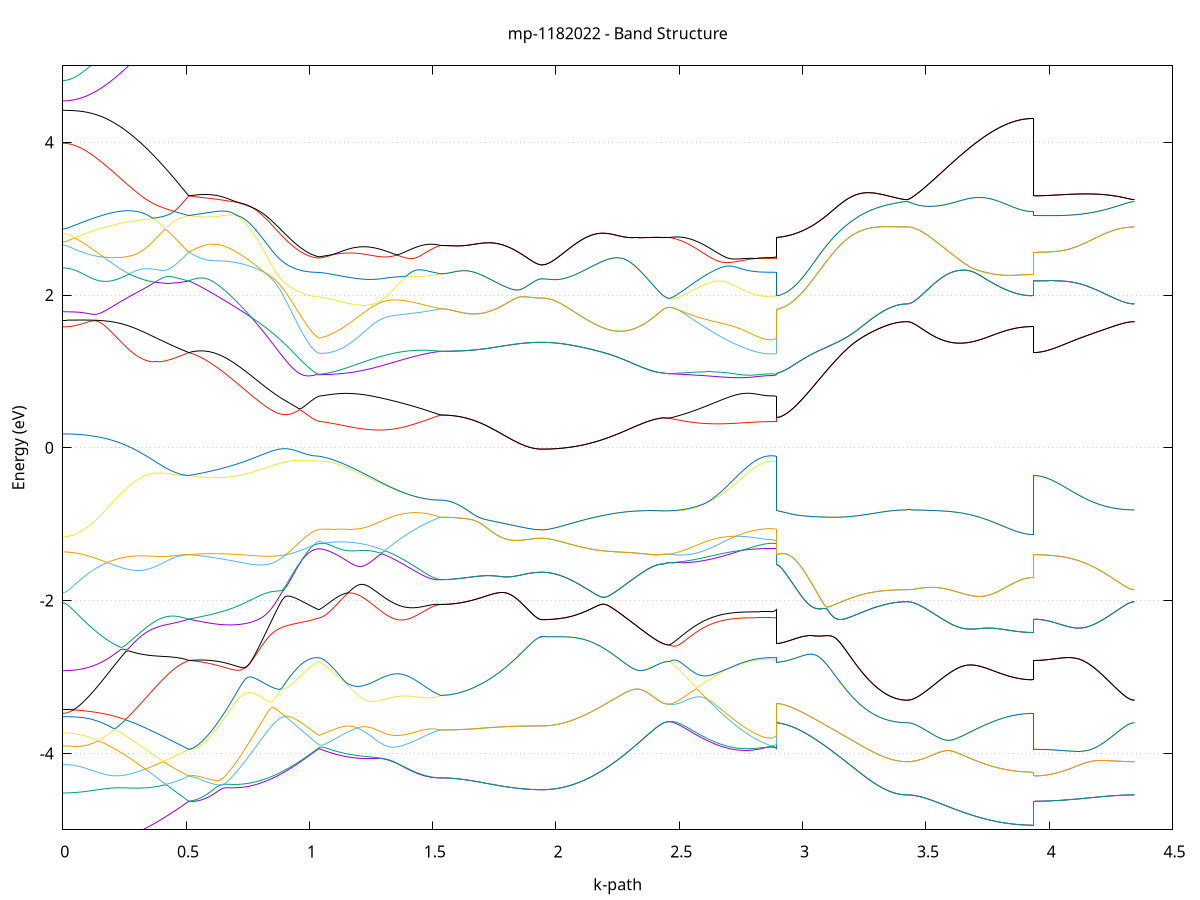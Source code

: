 set title 'mp-1182022 - Band Structure'
set xlabel 'k-path'
set ylabel 'Energy (eV)'
set grid y
set yrange [-5:5]
set terminal png size 800,600
set output 'mp-1182022_bands_gnuplot.png'
plot '-' using 1:2 with lines notitle, '-' using 1:2 with lines notitle, '-' using 1:2 with lines notitle, '-' using 1:2 with lines notitle, '-' using 1:2 with lines notitle, '-' using 1:2 with lines notitle, '-' using 1:2 with lines notitle, '-' using 1:2 with lines notitle, '-' using 1:2 with lines notitle, '-' using 1:2 with lines notitle, '-' using 1:2 with lines notitle, '-' using 1:2 with lines notitle, '-' using 1:2 with lines notitle, '-' using 1:2 with lines notitle, '-' using 1:2 with lines notitle, '-' using 1:2 with lines notitle, '-' using 1:2 with lines notitle, '-' using 1:2 with lines notitle, '-' using 1:2 with lines notitle, '-' using 1:2 with lines notitle, '-' using 1:2 with lines notitle, '-' using 1:2 with lines notitle, '-' using 1:2 with lines notitle, '-' using 1:2 with lines notitle, '-' using 1:2 with lines notitle, '-' using 1:2 with lines notitle, '-' using 1:2 with lines notitle, '-' using 1:2 with lines notitle, '-' using 1:2 with lines notitle, '-' using 1:2 with lines notitle, '-' using 1:2 with lines notitle, '-' using 1:2 with lines notitle, '-' using 1:2 with lines notitle, '-' using 1:2 with lines notitle, '-' using 1:2 with lines notitle, '-' using 1:2 with lines notitle, '-' using 1:2 with lines notitle, '-' using 1:2 with lines notitle, '-' using 1:2 with lines notitle, '-' using 1:2 with lines notitle, '-' using 1:2 with lines notitle, '-' using 1:2 with lines notitle, '-' using 1:2 with lines notitle, '-' using 1:2 with lines notitle, '-' using 1:2 with lines notitle, '-' using 1:2 with lines notitle, '-' using 1:2 with lines notitle, '-' using 1:2 with lines notitle
0.000000 -14.120738
0.009826 -14.120538
0.019652 -14.119838
0.029479 -14.118638
0.039305 -14.116938
0.049131 -14.114838
0.058957 -14.112238
0.068783 -14.109138
0.078610 -14.105638
0.088436 -14.101638
0.098262 -14.097138
0.108088 -14.092138
0.117914 -14.086738
0.127741 -14.080838
0.137567 -14.074538
0.147393 -14.067738
0.157219 -14.060438
0.167045 -14.052738
0.176872 -14.044538
0.186698 -14.035938
0.196524 -14.026838
0.206350 -14.017338
0.216176 -14.007338
0.226003 -13.996938
0.235829 -13.986138
0.245655 -13.974838
0.255481 -13.963138
0.265307 -13.950938
0.275134 -13.938338
0.284960 -13.925338
0.294786 -13.911938
0.304612 -13.898138
0.314438 -13.883938
0.324265 -13.869238
0.334091 -13.854238
0.343917 -13.838738
0.353743 -13.822938
0.363569 -13.806738
0.373396 -13.790138
0.383222 -13.773138
0.393048 -13.755838
0.402874 -13.738138
0.412700 -13.720038
0.422527 -13.701638
0.432353 -13.682938
0.442179 -13.663838
0.452005 -13.644438
0.461831 -13.624738
0.471658 -13.604638
0.481484 -13.584338
0.491310 -13.563638
0.501136 -13.542738
0.510962 -13.521538
0.510962 -13.521538
0.520919 -13.523438
0.530875 -13.524838
0.540831 -13.525938
0.550787 -13.526538
0.560743 -13.526738
0.570700 -13.526438
0.580656 -13.525838
0.590612 -13.524738
0.600568 -13.523338
0.610524 -13.521438
0.620481 -13.519238
0.630437 -13.516638
0.640393 -13.513638
0.650349 -13.510238
0.660305 -13.506538
0.670262 -13.502538
0.680218 -13.498138
0.690174 -13.493438
0.700130 -13.488338
0.710087 -13.483038
0.720043 -13.477438
0.729999 -13.471638
0.739955 -13.465538
0.749911 -13.459238
0.759868 -13.452638
0.769824 -13.445938
0.779780 -13.439038
0.789736 -13.431938
0.799692 -13.424738
0.809649 -13.417438
0.819605 -13.410138
0.829561 -13.402738
0.839517 -13.395238
0.849473 -13.387838
0.859430 -13.380538
0.869386 -13.373238
0.879342 -13.366038
0.889298 -13.359038
0.899254 -13.352238
0.909211 -13.345638
0.919167 -13.339338
0.929123 -13.333338
0.939079 -13.327738
0.949035 -13.322538
0.958992 -13.317838
0.968948 -13.313638
0.978904 -13.309938
0.988860 -13.306838
0.998816 -13.304438
1.008773 -13.302638
1.018729 -13.301438
1.028685 -13.301038
1.038641 -13.301338
1.038641 -13.301338
1.048506 -13.300538
1.058370 -13.300238
1.068234 -13.300238
1.078099 -13.300638
1.087963 -13.301438
1.097827 -13.302638
1.107691 -13.304138
1.117556 -13.305938
1.127420 -13.307938
1.137284 -13.310338
1.147149 -13.312938
1.157013 -13.315738
1.166877 -13.318638
1.176742 -13.321738
1.186606 -13.324938
1.196470 -13.328238
1.206335 -13.331638
1.216199 -13.335038
1.226063 -13.338538
1.235928 -13.341938
1.245792 -13.345338
1.255656 -13.348738
1.265520 -13.352038
1.275385 -13.355338
1.285249 -13.358438
1.295113 -13.361538
1.304978 -13.364438
1.314842 -13.367238
1.324706 -13.369838
1.334571 -13.372338
1.344435 -13.374638
1.354299 -13.376738
1.364164 -13.378738
1.374028 -13.380438
1.383892 -13.381938
1.393757 -13.383238
1.403621 -13.384238
1.413485 -13.385138
1.423349 -13.385738
1.433214 -13.386038
1.443078 -13.386138
1.452942 -13.385938
1.462807 -13.385438
1.472671 -13.384738
1.482535 -13.383738
1.492400 -13.382538
1.502264 -13.380938
1.512128 -13.379138
1.521993 -13.377038
1.531857 -13.374638
1.531857 -13.374638
1.541649 -13.374438
1.551440 -13.373938
1.561232 -13.373138
1.571024 -13.372038
1.580815 -13.370638
1.590607 -13.368938
1.600399 -13.366938
1.610190 -13.364538
1.619982 -13.361938
1.629774 -13.359038
1.639565 -13.355738
1.649357 -13.352238
1.659149 -13.348438
1.668940 -13.344338
1.678732 -13.339938
1.688524 -13.335338
1.698315 -13.330438
1.708107 -13.325238
1.717899 -13.319838
1.727690 -13.314238
1.737482 -13.308338
1.747274 -13.302238
1.757065 -13.296038
1.766857 -13.289538
1.776649 -13.282938
1.786440 -13.276138
1.796232 -13.269238
1.806024 -13.262238
1.815815 -13.255138
1.825607 -13.247938
1.835399 -13.240838
1.845190 -13.233738
1.854982 -13.226838
1.864774 -13.220038
1.874565 -13.213538
1.884357 -13.207338
1.894149 -13.201738
1.903940 -13.196738
1.913732 -13.192638
1.923524 -13.189538
1.933315 -13.187638
1.943107 -13.186938
1.943107 -13.186938
1.952971 -13.186938
1.962836 -13.186838
1.972700 -13.186638
1.982564 -13.186338
1.992429 -13.186038
2.002293 -13.185638
2.012157 -13.185138
2.022022 -13.184538
2.031886 -13.183938
2.041750 -13.183338
2.051615 -13.182538
2.061479 -13.181738
2.071343 -13.180938
2.081208 -13.180038
2.091072 -13.179038
2.100936 -13.178038
2.110800 -13.177038
2.120665 -13.175938
2.130529 -13.174838
2.140393 -13.173738
2.150258 -13.172638
2.160122 -13.171438
2.169986 -13.170238
2.179851 -13.169138
2.189715 -13.167938
2.199579 -13.166738
2.209444 -13.165638
2.219308 -13.164538
2.229172 -13.163438
2.239037 -13.162338
2.248901 -13.161338
2.258765 -13.160438
2.268629 -13.159538
2.278494 -13.158638
2.288358 -13.157838
2.298222 -13.157138
2.308087 -13.156438
2.317951 -13.155938
2.327815 -13.155438
2.337680 -13.155038
2.347544 -13.154738
2.357408 -13.154538
2.367273 -13.154438
2.377137 -13.154438
2.387001 -13.154538
2.396866 -13.154838
2.406730 -13.155138
2.416594 -13.155538
2.426458 -13.156138
2.436323 -13.156838
2.436323 -13.156838
2.444427 -13.157238
2.452532 -13.157438
2.460636 -13.157538
2.460636 -13.157538
2.470428 -13.162538
2.480220 -13.167638
2.490011 -13.172738
2.499803 -13.177838
2.509595 -13.182938
2.519386 -13.188038
2.529178 -13.193138
2.538970 -13.198138
2.548761 -13.203138
2.558553 -13.208138
2.568345 -13.213038
2.578136 -13.217938
2.587928 -13.222738
2.597720 -13.227438
2.607512 -13.232138
2.617303 -13.236738
2.627095 -13.241238
2.636887 -13.245538
2.646678 -13.249838
2.656470 -13.254038
2.666262 -13.258038
2.676053 -13.261938
2.685845 -13.265738
2.695637 -13.269338
2.705428 -13.272738
2.715220 -13.276038
2.725012 -13.279138
2.734803 -13.282138
2.744595 -13.284938
2.754387 -13.287538
2.764178 -13.289938
2.773970 -13.292138
2.783762 -13.294138
2.793553 -13.295938
2.803345 -13.297538
2.813137 -13.298938
2.822928 -13.300138
2.832720 -13.301138
2.842512 -13.301838
2.852303 -13.302438
2.862095 -13.302738
2.871887 -13.302838
2.871887 -13.302838
2.879991 -13.302638
2.888096 -13.302238
2.896200 -13.301338
2.896200 -13.156838
2.906156 -13.157038
2.916113 -13.157838
2.926069 -13.159138
2.936025 -13.161038
2.945981 -13.163538
2.955937 -13.166538
2.965894 -13.170038
2.975850 -13.173938
2.985806 -13.178438
2.995762 -13.183338
3.005719 -13.188738
3.015675 -13.194538
3.025631 -13.200638
3.035587 -13.207138
3.045543 -13.213938
3.055500 -13.220938
3.065456 -13.228338
3.075412 -13.235838
3.085368 -13.243538
3.095324 -13.251338
3.105281 -13.259338
3.115237 -13.267338
3.125193 -13.275438
3.135149 -13.283538
3.145105 -13.291638
3.155062 -13.299738
3.165018 -13.307638
3.174974 -13.315538
3.184930 -13.323338
3.194886 -13.330838
3.204843 -13.338338
3.214799 -13.345538
3.224755 -13.352538
3.234711 -13.359338
3.244667 -13.365838
3.254624 -13.372138
3.264580 -13.378138
3.274536 -13.383838
3.284492 -13.389138
3.294448 -13.394238
3.304405 -13.398938
3.314361 -13.403338
3.324317 -13.407338
3.334273 -13.411038
3.344229 -13.414338
3.354186 -13.417238
3.364142 -13.419838
3.374098 -13.422038
3.384054 -13.423738
3.394010 -13.425138
3.403967 -13.426138
3.413923 -13.426738
3.423879 -13.426938
3.423879 -13.426938
3.433705 -13.427838
3.443532 -13.430638
3.453358 -13.435138
3.463184 -13.441238
3.473010 -13.448538
3.482836 -13.457138
3.492663 -13.466538
3.502489 -13.476638
3.512315 -13.487438
3.522141 -13.498638
3.531967 -13.510038
3.541794 -13.521838
3.551620 -13.533638
3.561446 -13.545538
3.571272 -13.557438
3.581098 -13.569338
3.590925 -13.581138
3.600751 -13.592838
3.610577 -13.604338
3.620403 -13.615638
3.630229 -13.626838
3.640056 -13.637738
3.649882 -13.648338
3.659708 -13.658838
3.669534 -13.668938
3.679360 -13.678838
3.689187 -13.688338
3.699013 -13.697638
3.708839 -13.706538
3.718665 -13.715138
3.728491 -13.723438
3.738318 -13.731338
3.748144 -13.738938
3.757970 -13.746138
3.767796 -13.753038
3.777622 -13.759538
3.787449 -13.765638
3.797275 -13.771338
3.807101 -13.776738
3.816927 -13.781738
3.826753 -13.786338
3.836580 -13.790538
3.846406 -13.794338
3.856232 -13.797738
3.866058 -13.800738
3.875884 -13.803438
3.885711 -13.805638
3.895537 -13.807438
3.905363 -13.808838
3.915189 -13.809838
3.925015 -13.810438
3.934842 -13.810638
3.934842 -13.521538
3.944633 -13.521438
3.954425 -13.521038
3.964217 -13.520538
3.974008 -13.519838
3.983800 -13.518938
3.993592 -13.517738
4.003383 -13.516438
4.013175 -13.514938
4.022967 -13.513238
4.032758 -13.511338
4.042550 -13.509238
4.052342 -13.506938
4.062133 -13.504538
4.071925 -13.501938
4.081717 -13.499238
4.091508 -13.496338
4.101300 -13.493338
4.111092 -13.490238
4.120883 -13.487038
4.130675 -13.483738
4.140467 -13.480338
4.150258 -13.476838
4.160050 -13.473338
4.169842 -13.469838
4.179633 -13.466338
4.189425 -13.462738
4.199217 -13.459238
4.209008 -13.455838
4.218800 -13.452438
4.228592 -13.449138
4.238383 -13.446038
4.248175 -13.443038
4.257967 -13.440238
4.267758 -13.437638
4.277550 -13.435238
4.287342 -13.433138
4.297133 -13.431238
4.306925 -13.429738
4.316717 -13.428538
4.326508 -13.427638
4.336300 -13.427138
4.346092 -13.426938
e
0.000000 -13.372438
0.009826 -13.372238
0.019652 -13.371838
0.029479 -13.371038
0.039305 -13.369938
0.049131 -13.368538
0.058957 -13.366738
0.068783 -13.364738
0.078610 -13.362438
0.088436 -13.359738
0.098262 -13.356738
0.108088 -13.353538
0.117914 -13.349938
0.127741 -13.346138
0.137567 -13.341938
0.147393 -13.337438
0.157219 -13.332738
0.167045 -13.327738
0.176872 -13.322438
0.186698 -13.316838
0.196524 -13.310938
0.206350 -13.304838
0.216176 -13.298438
0.226003 -13.291838
0.235829 -13.284938
0.245655 -13.277738
0.255481 -13.270438
0.265307 -13.262738
0.275134 -13.254938
0.284960 -13.246838
0.294786 -13.238538
0.304612 -13.230038
0.314438 -13.221338
0.324265 -13.212438
0.334091 -13.203338
0.343917 -13.194038
0.353743 -13.184638
0.363569 -13.177238
0.373396 -13.201238
0.383222 -13.225138
0.393048 -13.249038
0.402874 -13.272738
0.412700 -13.296238
0.422527 -13.319738
0.432353 -13.342938
0.442179 -13.366038
0.452005 -13.388938
0.461831 -13.411538
0.471658 -13.434038
0.481484 -13.456238
0.491310 -13.478238
0.501136 -13.500038
0.510962 -13.521538
0.510962 -13.521538
0.520919 -13.519138
0.530875 -13.516438
0.540831 -13.513138
0.550787 -13.509538
0.560743 -13.505438
0.570700 -13.500938
0.580656 -13.495938
0.590612 -13.490538
0.600568 -13.484738
0.610524 -13.478438
0.620481 -13.471738
0.630437 -13.464638
0.640393 -13.457038
0.650349 -13.449038
0.660305 -13.440638
0.670262 -13.431838
0.680218 -13.422638
0.690174 -13.413038
0.700130 -13.403038
0.710087 -13.392638
0.720043 -13.381938
0.729999 -13.370838
0.739955 -13.359338
0.749911 -13.347538
0.759868 -13.335438
0.769824 -13.322938
0.779780 -13.310138
0.789736 -13.297138
0.799692 -13.283838
0.809649 -13.270238
0.819605 -13.256438
0.829561 -13.242438
0.839517 -13.228138
0.849473 -13.213738
0.859430 -13.199238
0.869386 -13.184538
0.879342 -13.169738
0.889298 -13.154938
0.899254 -13.140038
0.909211 -13.125138
0.919167 -13.110238
0.929123 -13.095338
0.939079 -13.080638
0.949035 -13.065938
0.958992 -13.051538
0.968948 -13.037238
0.978904 -13.023138
0.988860 -13.009438
0.998816 -13.005038
1.008773 -13.005438
1.018729 -13.005738
1.028685 -13.006038
1.038641 -13.006338
1.038641 -13.006338
1.048506 -13.005438
1.058370 -13.004138
1.068234 -13.002538
1.078099 -13.000538
1.087963 -13.002938
1.097827 -13.014538
1.107691 -13.026038
1.117556 -13.037638
1.127420 -13.049238
1.137284 -13.060738
1.147149 -13.072238
1.157013 -13.083738
1.166877 -13.095038
1.176742 -13.106338
1.186606 -13.117538
1.196470 -13.128538
1.206335 -13.139538
1.216199 -13.150238
1.226063 -13.160938
1.235928 -13.171438
1.245792 -13.181738
1.255656 -13.191838
1.265520 -13.201738
1.275385 -13.211538
1.285249 -13.221038
1.295113 -13.230338
1.304978 -13.239438
1.314842 -13.248338
1.324706 -13.256938
1.334571 -13.265238
1.344435 -13.273438
1.354299 -13.281238
1.364164 -13.288838
1.374028 -13.296138
1.383892 -13.303238
1.393757 -13.310038
1.403621 -13.316538
1.413485 -13.322738
1.423349 -13.328638
1.433214 -13.334338
1.443078 -13.339638
1.452942 -13.344738
1.462807 -13.349438
1.472671 -13.353938
1.482535 -13.358138
1.492400 -13.362038
1.502264 -13.365638
1.512128 -13.368938
1.521993 -13.371838
1.531857 -13.374638
1.531857 -13.374638
1.541649 -13.374438
1.551440 -13.373938
1.561232 -13.373138
1.571024 -13.372038
1.580815 -13.370638
1.590607 -13.368938
1.600399 -13.366938
1.610190 -13.364538
1.619982 -13.361938
1.629774 -13.359038
1.639565 -13.355738
1.649357 -13.352238
1.659149 -13.348438
1.668940 -13.344338
1.678732 -13.339938
1.688524 -13.335338
1.698315 -13.330438
1.708107 -13.325238
1.717899 -13.319838
1.727690 -13.314238
1.737482 -13.308338
1.747274 -13.302238
1.757065 -13.296038
1.766857 -13.289538
1.776649 -13.282938
1.786440 -13.276138
1.796232 -13.269238
1.806024 -13.262238
1.815815 -13.255138
1.825607 -13.247938
1.835399 -13.240838
1.845190 -13.233738
1.854982 -13.226838
1.864774 -13.220038
1.874565 -13.213538
1.884357 -13.207338
1.894149 -13.201738
1.903940 -13.196738
1.913732 -13.192638
1.923524 -13.189538
1.933315 -13.187638
1.943107 -13.186938
1.943107 -13.186938
1.952971 -13.186938
1.962836 -13.186838
1.972700 -13.186638
1.982564 -13.186338
1.992429 -13.186038
2.002293 -13.185638
2.012157 -13.185138
2.022022 -13.184538
2.031886 -13.183938
2.041750 -13.183338
2.051615 -13.182538
2.061479 -13.181738
2.071343 -13.180938
2.081208 -13.180038
2.091072 -13.179038
2.100936 -13.178038
2.110800 -13.177038
2.120665 -13.175938
2.130529 -13.174838
2.140393 -13.173738
2.150258 -13.172638
2.160122 -13.171438
2.169986 -13.170238
2.179851 -13.169138
2.189715 -13.167938
2.199579 -13.166738
2.209444 -13.165638
2.219308 -13.164538
2.229172 -13.163438
2.239037 -13.162338
2.248901 -13.161338
2.258765 -13.160438
2.268629 -13.159538
2.278494 -13.158638
2.288358 -13.157838
2.298222 -13.157138
2.308087 -13.156438
2.317951 -13.155938
2.327815 -13.155438
2.337680 -13.155038
2.347544 -13.154738
2.357408 -13.154538
2.367273 -13.154438
2.377137 -13.154438
2.387001 -13.154538
2.396866 -13.154838
2.406730 -13.155138
2.416594 -13.155538
2.426458 -13.156138
2.436323 -13.156838
2.436323 -13.156838
2.444427 -13.157238
2.452532 -13.157438
2.460636 -13.157538
2.460636 -13.157538
2.470428 -13.152438
2.480220 -13.147438
2.490011 -13.142438
2.499803 -13.137538
2.509595 -13.132538
2.519386 -13.127738
2.529178 -13.122838
2.538970 -13.118038
2.548761 -13.113338
2.558553 -13.108638
2.568345 -13.104038
2.578136 -13.099438
2.587928 -13.094938
2.597720 -13.090438
2.607512 -13.086038
2.617303 -13.081738
2.627095 -13.077438
2.636887 -13.073238
2.646678 -13.069138
2.656470 -13.065038
2.666262 -13.061038
2.676053 -13.057138
2.685845 -13.053238
2.695637 -13.049438
2.705428 -13.045738
2.715220 -13.042138
2.725012 -13.038638
2.734803 -13.035238
2.744595 -13.032038
2.754387 -13.028838
2.764178 -13.025838
2.773970 -13.022938
2.783762 -13.020238
2.793553 -13.017738
2.803345 -13.015438
2.813137 -13.013338
2.822928 -13.011538
2.832720 -13.009938
2.842512 -13.008738
2.852303 -13.007838
2.862095 -13.007338
2.871887 -13.007138
2.871887 -13.007138
2.879991 -13.007038
2.888096 -13.006738
2.896200 -13.006338
2.896200 -13.156838
2.906156 -13.157038
2.916113 -13.157838
2.926069 -13.159138
2.936025 -13.161038
2.945981 -13.163538
2.955937 -13.166538
2.965894 -13.170038
2.975850 -13.173938
2.985806 -13.178438
2.995762 -13.183338
3.005719 -13.188738
3.015675 -13.194538
3.025631 -13.200638
3.035587 -13.207138
3.045543 -13.213938
3.055500 -13.220938
3.065456 -13.228338
3.075412 -13.235838
3.085368 -13.243538
3.095324 -13.251338
3.105281 -13.259338
3.115237 -13.267338
3.125193 -13.275438
3.135149 -13.283538
3.145105 -13.291638
3.155062 -13.299738
3.165018 -13.307638
3.174974 -13.315538
3.184930 -13.323338
3.194886 -13.330838
3.204843 -13.338338
3.214799 -13.345538
3.224755 -13.352538
3.234711 -13.359338
3.244667 -13.365838
3.254624 -13.372138
3.264580 -13.378138
3.274536 -13.383838
3.284492 -13.389138
3.294448 -13.394238
3.304405 -13.398938
3.314361 -13.403338
3.324317 -13.407338
3.334273 -13.411038
3.344229 -13.414338
3.354186 -13.417238
3.364142 -13.419838
3.374098 -13.422038
3.384054 -13.423738
3.394010 -13.425138
3.403967 -13.426138
3.413923 -13.426738
3.423879 -13.426938
3.423879 -13.426938
3.433705 -13.427838
3.443532 -13.430638
3.453358 -13.435138
3.463184 -13.441238
3.473010 -13.448538
3.482836 -13.457138
3.492663 -13.466538
3.502489 -13.476638
3.512315 -13.487438
3.522141 -13.498638
3.531967 -13.510038
3.541794 -13.521838
3.551620 -13.533638
3.561446 -13.545538
3.571272 -13.557438
3.581098 -13.569338
3.590925 -13.581138
3.600751 -13.592838
3.610577 -13.604338
3.620403 -13.615638
3.630229 -13.626838
3.640056 -13.637738
3.649882 -13.648338
3.659708 -13.658838
3.669534 -13.668938
3.679360 -13.678838
3.689187 -13.688338
3.699013 -13.697638
3.708839 -13.706538
3.718665 -13.715138
3.728491 -13.723438
3.738318 -13.731338
3.748144 -13.738938
3.757970 -13.746138
3.767796 -13.753038
3.777622 -13.759538
3.787449 -13.765638
3.797275 -13.771338
3.807101 -13.776738
3.816927 -13.781738
3.826753 -13.786338
3.836580 -13.790538
3.846406 -13.794338
3.856232 -13.797738
3.866058 -13.800738
3.875884 -13.803438
3.885711 -13.805638
3.895537 -13.807438
3.905363 -13.808838
3.915189 -13.809838
3.925015 -13.810438
3.934842 -13.810638
3.934842 -13.521538
3.944633 -13.521438
3.954425 -13.521038
3.964217 -13.520538
3.974008 -13.519838
3.983800 -13.518938
3.993592 -13.517738
4.003383 -13.516438
4.013175 -13.514938
4.022967 -13.513238
4.032758 -13.511338
4.042550 -13.509238
4.052342 -13.506938
4.062133 -13.504538
4.071925 -13.501938
4.081717 -13.499238
4.091508 -13.496338
4.101300 -13.493338
4.111092 -13.490238
4.120883 -13.487038
4.130675 -13.483738
4.140467 -13.480338
4.150258 -13.476838
4.160050 -13.473338
4.169842 -13.469838
4.179633 -13.466338
4.189425 -13.462738
4.199217 -13.459238
4.209008 -13.455838
4.218800 -13.452438
4.228592 -13.449138
4.238383 -13.446038
4.248175 -13.443038
4.257967 -13.440238
4.267758 -13.437638
4.277550 -13.435238
4.287342 -13.433138
4.297133 -13.431238
4.306925 -13.429738
4.316717 -13.428538
4.326508 -13.427638
4.336300 -13.427138
4.346092 -13.426938
e
0.000000 -12.675538
0.009826 -12.675738
0.019652 -12.676338
0.029479 -12.677238
0.039305 -12.678538
0.049131 -12.680138
0.058957 -12.682238
0.068783 -12.684638
0.078610 -12.687538
0.088436 -12.690838
0.098262 -12.694738
0.108088 -12.699038
0.117914 -12.704038
0.127741 -12.709838
0.137567 -12.716438
0.147393 -12.724238
0.157219 -12.733438
0.167045 -12.744338
0.176872 -12.757238
0.186698 -12.772238
0.196524 -12.789138
0.206350 -12.807638
0.216176 -12.827438
0.226003 -12.848238
0.235829 -12.869838
0.245655 -12.892138
0.255481 -12.914838
0.265307 -12.937938
0.275134 -12.961338
0.284960 -12.984938
0.294786 -13.008738
0.304612 -13.032638
0.314438 -13.056738
0.324265 -13.080838
0.334091 -13.104938
0.343917 -13.129038
0.353743 -13.153138
0.363569 -13.175038
0.373396 -13.165338
0.383222 -13.155438
0.393048 -13.145338
0.402874 -13.135138
0.412700 -13.124938
0.422527 -13.114538
0.432353 -13.104038
0.442179 -13.093438
0.452005 -13.082738
0.461831 -13.072038
0.471658 -13.061238
0.481484 -13.050438
0.491310 -13.039538
0.501136 -13.028638
0.510962 -13.017738
0.510962 -13.017738
0.520919 -13.019638
0.530875 -13.021338
0.540831 -13.022838
0.550787 -13.024138
0.560743 -13.025138
0.570700 -13.026038
0.580656 -13.026638
0.590612 -13.027038
0.600568 -13.027238
0.610524 -13.027338
0.620481 -13.027238
0.630437 -13.026838
0.640393 -13.026438
0.650349 -13.025838
0.660305 -13.025038
0.670262 -13.024238
0.680218 -13.023238
0.690174 -13.022138
0.700130 -13.020938
0.710087 -13.019738
0.720043 -13.018438
0.729999 -13.017038
0.739955 -13.015738
0.749911 -13.014338
0.759868 -13.012938
0.769824 -13.011638
0.779780 -13.010338
0.789736 -13.009038
0.799692 -13.007838
0.809649 -13.006738
0.819605 -13.005638
0.829561 -13.004738
0.839517 -13.003838
0.849473 -13.003138
0.859430 -13.002538
0.869386 -13.002038
0.879342 -13.001738
0.889298 -13.001538
0.899254 -13.001438
0.909211 -13.001438
0.919167 -13.001638
0.929123 -13.001838
0.939079 -13.002138
0.949035 -13.002638
0.958992 -13.003038
0.968948 -13.003538
0.978904 -13.004038
0.988860 -13.004538
0.998816 -12.995938
1.008773 -12.982838
1.018729 -12.970138
1.028685 -12.957838
1.038641 -12.946038
1.038641 -12.946038
1.048506 -12.957238
1.058370 -12.968538
1.068234 -12.979938
1.078099 -12.991438
1.087963 -12.998238
1.097827 -12.995638
1.107691 -12.992738
1.117556 -12.989638
1.127420 -12.986138
1.137284 -12.982538
1.147149 -12.978638
1.157013 -12.974638
1.166877 -12.970438
1.176742 -12.966138
1.186606 -12.961738
1.196470 -12.957238
1.206335 -12.952638
1.216199 -12.948038
1.226063 -12.943338
1.235928 -12.938638
1.245792 -12.933838
1.255656 -12.929138
1.265520 -12.924438
1.275385 -12.919638
1.285249 -12.914938
1.295113 -12.910338
1.304978 -12.905638
1.314842 -12.901038
1.324706 -12.896538
1.334571 -12.891938
1.344435 -12.887538
1.354299 -12.883038
1.364164 -12.878738
1.374028 -12.874338
1.383892 -12.870138
1.393757 -12.865838
1.403621 -12.861738
1.413485 -12.857638
1.423349 -12.853538
1.433214 -12.849538
1.443078 -12.845638
1.452942 -12.841738
1.462807 -12.837938
1.472671 -12.834138
1.482535 -12.830438
1.492400 -12.826738
1.502264 -12.823138
1.512128 -12.819638
1.521993 -12.816138
1.531857 -12.812738
1.531857 -12.812738
1.541649 -12.812938
1.551440 -12.813638
1.561232 -12.814638
1.571024 -12.816138
1.580815 -12.818038
1.590607 -12.820438
1.600399 -12.823138
1.610190 -12.826238
1.619982 -12.829838
1.629774 -12.833738
1.639565 -12.838038
1.649357 -12.842738
1.659149 -12.847738
1.668940 -12.853038
1.678732 -12.858738
1.688524 -12.864838
1.698315 -12.871138
1.708107 -12.877738
1.717899 -12.884638
1.727690 -12.891738
1.737482 -12.899038
1.747274 -12.906638
1.757065 -12.914438
1.766857 -12.922338
1.776649 -12.930438
1.786440 -12.938638
1.796232 -12.946938
1.806024 -12.955238
1.815815 -12.963638
1.825607 -12.971938
1.835399 -12.980138
1.845190 -12.988338
1.854982 -12.996238
1.864774 -13.003938
1.874565 -13.011238
1.884357 -13.018038
1.894149 -13.024238
1.903940 -13.029738
1.913732 -13.034238
1.923524 -13.037638
1.933315 -13.039738
1.943107 -13.040438
1.943107 -13.040438
1.952971 -13.040338
1.962836 -13.039938
1.972700 -13.039238
1.982564 -13.038338
1.992429 -13.037138
2.002293 -13.035738
2.012157 -13.034038
2.022022 -13.032138
2.031886 -13.029938
2.041750 -13.027538
2.051615 -13.024938
2.061479 -13.022038
2.071343 -13.019038
2.081208 -13.015738
2.091072 -13.012238
2.100936 -13.008538
2.110800 -13.004638
2.120665 -13.000538
2.130529 -12.996338
2.140393 -12.991938
2.150258 -12.987438
2.160122 -12.982838
2.169986 -12.978038
2.179851 -12.973138
2.189715 -12.968138
2.199579 -12.963138
2.209444 -12.958038
2.219308 -12.952838
2.229172 -12.947638
2.239037 -12.942438
2.248901 -12.937238
2.258765 -12.932038
2.268629 -12.926938
2.278494 -12.921838
2.288358 -12.916738
2.298222 -12.911838
2.308087 -12.907038
2.317951 -12.902338
2.327815 -12.897738
2.337680 -12.893338
2.347544 -12.889138
2.357408 -12.885138
2.367273 -12.881238
2.377137 -12.877738
2.387001 -12.874338
2.396866 -12.871238
2.406730 -12.868438
2.416594 -12.865938
2.426458 -12.863638
2.436323 -12.861738
2.436323 -12.861738
2.444427 -12.859738
2.452532 -12.858538
2.460636 -12.858138
2.460636 -12.858138
2.470428 -12.859038
2.480220 -12.859938
2.490011 -12.861038
2.499803 -12.862138
2.509595 -12.863338
2.519386 -12.864738
2.529178 -12.866038
2.538970 -12.867538
2.548761 -12.868938
2.558553 -12.870538
2.568345 -12.872038
2.578136 -12.873638
2.587928 -12.875238
2.597720 -12.876838
2.607512 -12.878438
2.617303 -12.880138
2.627095 -12.881738
2.636887 -12.883238
2.646678 -12.884838
2.656470 -12.886338
2.666262 -12.887838
2.676053 -12.889338
2.685845 -12.890738
2.695637 -12.892138
2.705428 -12.893438
2.715220 -12.894638
2.725012 -12.895838
2.734803 -12.897038
2.744595 -12.898038
2.754387 -12.899038
2.764178 -12.900038
2.773970 -12.900838
2.783762 -12.901638
2.793553 -12.903338
2.803345 -12.905338
2.813137 -12.907138
2.822928 -12.908638
2.832720 -12.910038
2.842512 -12.911038
2.852303 -12.911838
2.862095 -12.912338
2.871887 -12.912538
2.871887 -12.912538
2.879991 -12.921038
2.888096 -12.933138
2.896200 -12.946038
2.896200 -12.861738
2.906156 -12.864238
2.916113 -12.867338
2.926069 -12.870938
2.936025 -12.874938
2.945981 -12.879438
2.955937 -12.884338
2.965894 -12.889538
2.975850 -12.895238
2.985806 -12.901138
2.995762 -12.907338
3.005719 -12.913738
3.015675 -12.920438
3.025631 -12.927238
3.035587 -12.934238
3.045543 -12.941338
3.055500 -12.948438
3.065456 -12.955738
3.075412 -12.962938
3.085368 -12.970238
3.095324 -12.977538
3.105281 -12.984738
3.115237 -12.991938
3.125193 -12.999038
3.135149 -13.006038
3.145105 -13.012938
3.155062 -13.019838
3.165018 -13.026438
3.174974 -13.033038
3.184930 -13.039338
3.194886 -13.045638
3.204843 -13.051638
3.214799 -13.057438
3.224755 -13.063138
3.234711 -13.068538
3.244667 -13.073738
3.254624 -13.078638
3.264580 -13.083438
3.274536 -13.087938
3.284492 -13.092138
3.294448 -13.096138
3.304405 -13.099838
3.314361 -13.103238
3.324317 -13.106338
3.334273 -13.109238
3.344229 -13.111838
3.354186 -13.114038
3.364142 -13.116038
3.374098 -13.117738
3.384054 -13.119138
3.394010 -13.120238
3.403967 -13.120938
3.413923 -13.121438
3.423879 -13.121638
3.423879 -13.121638
3.433705 -13.120538
3.443532 -13.117238
3.453358 -13.111938
3.463184 -13.104838
3.473010 -13.096138
3.482836 -13.085938
3.492663 -13.074538
3.502489 -13.062038
3.512315 -13.048738
3.522141 -13.034738
3.531967 -13.020138
3.541794 -13.005038
3.551620 -12.989538
3.561446 -12.973838
3.571272 -12.957738
3.581098 -12.941538
3.590925 -12.925238
3.600751 -12.908738
3.610577 -12.892338
3.620403 -12.875838
3.630229 -12.859438
3.640056 -12.843138
3.649882 -12.826938
3.659708 -12.810838
3.669534 -12.794938
3.679360 -12.779238
3.689187 -12.763838
3.699013 -12.748738
3.708839 -12.733838
3.718665 -12.719338
3.728491 -12.705238
3.738318 -12.691538
3.748144 -12.678138
3.757970 -12.665338
3.767796 -12.652938
3.777622 -12.641138
3.787449 -12.629838
3.797275 -12.619138
3.807101 -12.608938
3.816927 -12.599438
3.826753 -12.590638
3.836580 -12.582438
3.846406 -12.575038
3.856232 -12.568238
3.866058 -12.562238
3.875884 -12.557038
3.885711 -12.552538
3.895537 -12.548838
3.905363 -12.546038
3.915189 -12.543938
3.925015 -12.542738
3.934842 -12.542338
3.934842 -13.017738
3.944633 -13.017838
3.954425 -13.018138
3.964217 -13.018738
3.974008 -13.019538
3.983800 -13.020638
3.993592 -13.021838
4.003383 -13.023338
4.013175 -13.025038
4.022967 -13.027038
4.032758 -13.029138
4.042550 -13.031438
4.052342 -13.033938
4.062133 -13.036638
4.071925 -13.039538
4.081717 -13.042538
4.091508 -13.045738
4.101300 -13.049038
4.111092 -13.052438
4.120883 -13.056038
4.130675 -13.059738
4.140467 -13.063438
4.150258 -13.067238
4.160050 -13.071138
4.169842 -13.074938
4.179633 -13.078838
4.189425 -13.082738
4.199217 -13.086538
4.209008 -13.090338
4.218800 -13.094038
4.228592 -13.097538
4.238383 -13.100938
4.248175 -13.104238
4.257967 -13.107238
4.267758 -13.110038
4.277550 -13.112638
4.287342 -13.114938
4.297133 -13.116938
4.306925 -13.118538
4.316717 -13.119838
4.326508 -13.120838
4.336300 -13.121438
4.346092 -13.121638
e
0.000000 -12.487038
0.009826 -12.487938
0.019652 -12.490338
0.029479 -12.494438
0.039305 -12.500138
0.049131 -12.507338
0.058957 -12.515938
0.068783 -12.525938
0.078610 -12.537138
0.088436 -12.549438
0.098262 -12.562838
0.108088 -12.577038
0.117914 -12.592038
0.127741 -12.607438
0.137567 -12.623138
0.147393 -12.638738
0.157219 -12.653938
0.167045 -12.668438
0.176872 -12.681738
0.186698 -12.693738
0.196524 -12.704638
0.206350 -12.714538
0.216176 -12.723838
0.226003 -12.732738
0.235829 -12.741338
0.245655 -12.749838
0.255481 -12.758338
0.265307 -12.766838
0.275134 -12.775438
0.284960 -12.784138
0.294786 -12.792938
0.304612 -12.801838
0.314438 -12.811038
0.324265 -12.820238
0.334091 -12.829638
0.343917 -12.839238
0.353743 -12.848938
0.363569 -12.858738
0.373396 -12.868738
0.383222 -12.878838
0.393048 -12.889038
0.402874 -12.899338
0.412700 -12.909838
0.422527 -12.920338
0.432353 -12.930938
0.442179 -12.941638
0.452005 -12.952338
0.461831 -12.963238
0.471658 -12.974038
0.481484 -12.984938
0.491310 -12.995838
0.501136 -13.006738
0.510962 -13.017738
0.510962 -13.017738
0.520919 -13.015538
0.530875 -13.013138
0.540831 -13.010538
0.550787 -13.007638
0.560743 -13.004538
0.570700 -13.001238
0.580656 -12.997638
0.590612 -12.993938
0.600568 -12.989938
0.610524 -12.985738
0.620481 -12.981438
0.630437 -12.976838
0.640393 -12.972038
0.650349 -12.967138
0.660305 -12.962038
0.670262 -12.956838
0.680218 -12.951538
0.690174 -12.946038
0.700130 -12.940438
0.710087 -12.934838
0.720043 -12.929138
0.729999 -12.923338
0.739955 -12.917538
0.749911 -12.911738
0.759868 -12.906038
0.769824 -12.900338
0.779780 -12.894638
0.789736 -12.889138
0.799692 -12.883738
0.809649 -12.878538
0.819605 -12.873538
0.829561 -12.868738
0.839517 -12.864238
0.849473 -12.859938
0.859430 -12.856038
0.869386 -12.852538
0.879342 -12.849438
0.889298 -12.846738
0.899254 -12.844538
0.909211 -12.842838
0.919167 -12.841638
0.929123 -12.841138
0.939079 -12.841138
0.949035 -12.841738
0.958992 -12.843038
0.968948 -12.844938
0.978904 -12.847638
0.988860 -12.850938
0.998816 -12.854938
1.008773 -12.859638
1.018729 -12.865038
1.028685 -12.871138
1.038641 -12.877838
1.038641 -12.877838
1.048506 -12.869838
1.058370 -12.861938
1.068234 -12.854338
1.078099 -12.847038
1.087963 -12.839938
1.097827 -12.833238
1.107691 -12.826738
1.117556 -12.820638
1.127420 -12.814738
1.137284 -12.809238
1.147149 -12.804038
1.157013 -12.799238
1.166877 -12.794738
1.176742 -12.790538
1.186606 -12.786738
1.196470 -12.783238
1.206335 -12.780138
1.216199 -12.777238
1.226063 -12.774738
1.235928 -12.772638
1.245792 -12.770738
1.255656 -12.769238
1.265520 -12.767938
1.275385 -12.767038
1.285249 -12.766338
1.295113 -12.765938
1.304978 -12.765838
1.314842 -12.765938
1.324706 -12.766338
1.334571 -12.766938
1.344435 -12.767738
1.354299 -12.768738
1.364164 -12.769938
1.374028 -12.771438
1.383892 -12.773038
1.393757 -12.774738
1.403621 -12.776738
1.413485 -12.778738
1.423349 -12.781038
1.433214 -12.783338
1.443078 -12.785838
1.452942 -12.788438
1.462807 -12.791138
1.472671 -12.793938
1.482535 -12.796938
1.492400 -12.799938
1.502264 -12.803038
1.512128 -12.806138
1.521993 -12.809438
1.531857 -12.812738
1.531857 -12.812738
1.541649 -12.812938
1.551440 -12.813638
1.561232 -12.814638
1.571024 -12.816138
1.580815 -12.818038
1.590607 -12.820438
1.600399 -12.823138
1.610190 -12.826238
1.619982 -12.829838
1.629774 -12.833738
1.639565 -12.838038
1.649357 -12.842738
1.659149 -12.847738
1.668940 -12.853038
1.678732 -12.858738
1.688524 -12.864838
1.698315 -12.871138
1.708107 -12.877738
1.717899 -12.884638
1.727690 -12.891738
1.737482 -12.899038
1.747274 -12.906638
1.757065 -12.914438
1.766857 -12.922338
1.776649 -12.930438
1.786440 -12.938638
1.796232 -12.946938
1.806024 -12.955238
1.815815 -12.963638
1.825607 -12.971938
1.835399 -12.980138
1.845190 -12.988338
1.854982 -12.996238
1.864774 -13.003938
1.874565 -13.011238
1.884357 -13.018038
1.894149 -13.024238
1.903940 -13.029738
1.913732 -13.034238
1.923524 -13.037638
1.933315 -13.039738
1.943107 -13.040438
1.943107 -13.040438
1.952971 -13.040338
1.962836 -13.039938
1.972700 -13.039238
1.982564 -13.038338
1.992429 -13.037138
2.002293 -13.035738
2.012157 -13.034038
2.022022 -13.032138
2.031886 -13.029938
2.041750 -13.027538
2.051615 -13.024938
2.061479 -13.022038
2.071343 -13.019038
2.081208 -13.015738
2.091072 -13.012238
2.100936 -13.008538
2.110800 -13.004638
2.120665 -13.000538
2.130529 -12.996338
2.140393 -12.991938
2.150258 -12.987438
2.160122 -12.982838
2.169986 -12.978038
2.179851 -12.973138
2.189715 -12.968138
2.199579 -12.963138
2.209444 -12.958038
2.219308 -12.952838
2.229172 -12.947638
2.239037 -12.942438
2.248901 -12.937238
2.258765 -12.932038
2.268629 -12.926938
2.278494 -12.921838
2.288358 -12.916738
2.298222 -12.911838
2.308087 -12.907038
2.317951 -12.902338
2.327815 -12.897738
2.337680 -12.893338
2.347544 -12.889138
2.357408 -12.885138
2.367273 -12.881238
2.377137 -12.877738
2.387001 -12.874338
2.396866 -12.871238
2.406730 -12.868438
2.416594 -12.865938
2.426458 -12.863638
2.436323 -12.861738
2.436323 -12.861738
2.444427 -12.859738
2.452532 -12.858538
2.460636 -12.858138
2.460636 -12.858138
2.470428 -12.857438
2.480220 -12.856838
2.490011 -12.856338
2.499803 -12.856038
2.509595 -12.855838
2.519386 -12.855838
2.529178 -12.855938
2.538970 -12.856138
2.548761 -12.856538
2.558553 -12.857138
2.568345 -12.857838
2.578136 -12.858738
2.587928 -12.859738
2.597720 -12.860938
2.607512 -12.862338
2.617303 -12.863738
2.627095 -12.865338
2.636887 -12.867138
2.646678 -12.868938
2.656470 -12.870938
2.666262 -12.873038
2.676053 -12.875238
2.685845 -12.877438
2.695637 -12.879738
2.705428 -12.882138
2.715220 -12.884538
2.725012 -12.887038
2.734803 -12.889438
2.744595 -12.891938
2.754387 -12.894338
2.764178 -12.896738
2.773970 -12.899038
2.783762 -12.901238
2.793553 -12.902338
2.803345 -12.902938
2.813137 -12.903438
2.822928 -12.903938
2.832720 -12.904338
2.842512 -12.904638
2.852303 -12.904838
2.862095 -12.904938
2.871887 -12.905038
2.871887 -12.905038
2.879991 -12.897138
2.888096 -12.887238
2.896200 -12.877838
2.896200 -12.861738
2.906156 -12.864238
2.916113 -12.867338
2.926069 -12.870938
2.936025 -12.874938
2.945981 -12.879438
2.955937 -12.884338
2.965894 -12.889538
2.975850 -12.895238
2.985806 -12.901138
2.995762 -12.907338
3.005719 -12.913738
3.015675 -12.920438
3.025631 -12.927238
3.035587 -12.934238
3.045543 -12.941338
3.055500 -12.948438
3.065456 -12.955738
3.075412 -12.962938
3.085368 -12.970238
3.095324 -12.977538
3.105281 -12.984738
3.115237 -12.991938
3.125193 -12.999038
3.135149 -13.006038
3.145105 -13.012938
3.155062 -13.019838
3.165018 -13.026438
3.174974 -13.033038
3.184930 -13.039338
3.194886 -13.045638
3.204843 -13.051638
3.214799 -13.057438
3.224755 -13.063138
3.234711 -13.068538
3.244667 -13.073738
3.254624 -13.078638
3.264580 -13.083438
3.274536 -13.087938
3.284492 -13.092138
3.294448 -13.096138
3.304405 -13.099838
3.314361 -13.103238
3.324317 -13.106338
3.334273 -13.109238
3.344229 -13.111838
3.354186 -13.114038
3.364142 -13.116038
3.374098 -13.117738
3.384054 -13.119138
3.394010 -13.120238
3.403967 -13.120938
3.413923 -13.121438
3.423879 -13.121638
3.423879 -13.121638
3.433705 -13.120538
3.443532 -13.117238
3.453358 -13.111938
3.463184 -13.104838
3.473010 -13.096138
3.482836 -13.085938
3.492663 -13.074538
3.502489 -13.062038
3.512315 -13.048738
3.522141 -13.034738
3.531967 -13.020138
3.541794 -13.005038
3.551620 -12.989538
3.561446 -12.973838
3.571272 -12.957738
3.581098 -12.941538
3.590925 -12.925238
3.600751 -12.908738
3.610577 -12.892338
3.620403 -12.875838
3.630229 -12.859438
3.640056 -12.843138
3.649882 -12.826938
3.659708 -12.810838
3.669534 -12.794938
3.679360 -12.779238
3.689187 -12.763838
3.699013 -12.748738
3.708839 -12.733838
3.718665 -12.719338
3.728491 -12.705238
3.738318 -12.691538
3.748144 -12.678138
3.757970 -12.665338
3.767796 -12.652938
3.777622 -12.641138
3.787449 -12.629838
3.797275 -12.619138
3.807101 -12.608938
3.816927 -12.599438
3.826753 -12.590638
3.836580 -12.582438
3.846406 -12.575038
3.856232 -12.568238
3.866058 -12.562238
3.875884 -12.557038
3.885711 -12.552538
3.895537 -12.548838
3.905363 -12.546038
3.915189 -12.543938
3.925015 -12.542738
3.934842 -12.542338
3.934842 -13.017738
3.944633 -13.017838
3.954425 -13.018138
3.964217 -13.018738
3.974008 -13.019538
3.983800 -13.020638
3.993592 -13.021838
4.003383 -13.023338
4.013175 -13.025038
4.022967 -13.027038
4.032758 -13.029138
4.042550 -13.031438
4.052342 -13.033938
4.062133 -13.036638
4.071925 -13.039538
4.081717 -13.042538
4.091508 -13.045738
4.101300 -13.049038
4.111092 -13.052438
4.120883 -13.056038
4.130675 -13.059738
4.140467 -13.063438
4.150258 -13.067238
4.160050 -13.071138
4.169842 -13.074938
4.179633 -13.078838
4.189425 -13.082738
4.199217 -13.086538
4.209008 -13.090338
4.218800 -13.094038
4.228592 -13.097538
4.238383 -13.100938
4.248175 -13.104238
4.257967 -13.107238
4.267758 -13.110038
4.277550 -13.112638
4.287342 -13.114938
4.297133 -13.116938
4.306925 -13.118538
4.316717 -13.119838
4.326508 -13.120838
4.336300 -13.121438
4.346092 -13.121638
e
0.000000 -11.382338
0.009826 -11.381538
0.019652 -11.379038
0.029479 -11.374938
0.039305 -11.369338
0.049131 -11.362138
0.058957 -11.353438
0.068783 -11.343438
0.078610 -11.332038
0.088436 -11.319438
0.098262 -11.305738
0.108088 -11.290938
0.117914 -11.275138
0.127741 -11.258438
0.137567 -11.240838
0.147393 -11.222538
0.157219 -11.203638
0.167045 -11.183938
0.176872 -11.163838
0.186698 -11.143138
0.196524 -11.121938
0.206350 -11.100438
0.216176 -11.078538
0.226003 -11.056238
0.235829 -11.033638
0.245655 -11.010838
0.255481 -10.987838
0.265307 -10.964538
0.275134 -10.941138
0.284960 -10.917538
0.294786 -10.893738
0.304612 -10.869938
0.314438 -10.846038
0.324265 -10.821938
0.334091 -10.797938
0.343917 -10.773738
0.353743 -10.749638
0.363569 -10.725438
0.373396 -10.701238
0.383222 -10.677038
0.393048 -10.652838
0.402874 -10.628638
0.412700 -10.604538
0.422527 -10.580338
0.432353 -10.556338
0.442179 -10.532338
0.452005 -10.508438
0.461831 -10.484538
0.471658 -10.460738
0.481484 -10.437038
0.491310 -10.413438
0.501136 -10.390038
0.510962 -10.366638
0.510962 -10.366638
0.520919 -10.372838
0.530875 -10.380338
0.540831 -10.389038
0.550787 -10.399038
0.560743 -10.410238
0.570700 -10.422538
0.580656 -10.436038
0.590612 -10.450738
0.600568 -10.466438
0.610524 -10.483138
0.620481 -10.500838
0.630437 -10.519538
0.640393 -10.539038
0.650349 -10.559338
0.660305 -10.580438
0.670262 -10.602238
0.680218 -10.624638
0.690174 -10.647638
0.700130 -10.671138
0.710087 -10.695138
0.720043 -10.719438
0.729999 -10.744138
0.739955 -10.769038
0.749911 -10.794038
0.759868 -10.819238
0.769824 -10.844538
0.779780 -10.869738
0.789736 -10.894938
0.799692 -10.919938
0.809649 -10.944738
0.819605 -10.969238
0.829561 -10.993438
0.839517 -11.017238
0.849473 -11.040538
0.859430 -11.063338
0.869386 -11.085538
0.879342 -11.107138
0.889298 -11.128038
0.899254 -11.148138
0.909211 -11.167338
0.919167 -11.185738
0.929123 -11.203238
0.939079 -11.219738
0.949035 -11.235138
0.958992 -11.249538
0.968948 -11.262838
0.978904 -11.274938
0.988860 -11.285838
0.998816 -11.295538
1.008773 -11.303938
1.018729 -11.311038
1.028685 -11.316938
1.038641 -11.321438
1.038641 -11.321438
1.048506 -11.319338
1.058370 -11.316838
1.068234 -11.314138
1.078099 -11.311038
1.087963 -11.307738
1.097827 -11.304138
1.107691 -11.300238
1.117556 -11.296038
1.127420 -11.291538
1.137284 -11.286838
1.147149 -11.281738
1.157013 -11.276438
1.166877 -11.270738
1.176742 -11.264938
1.186606 -11.258738
1.196470 -11.252338
1.206335 -11.245638
1.216199 -11.238838
1.226063 -11.231638
1.235928 -11.224338
1.245792 -11.216838
1.255656 -11.209038
1.265520 -11.201138
1.275385 -11.193138
1.285249 -11.184938
1.295113 -11.176538
1.304978 -11.168138
1.314842 -11.159638
1.324706 -11.151038
1.334571 -11.142338
1.344435 -11.133638
1.354299 -11.124938
1.364164 -11.116238
1.374028 -11.107538
1.383892 -11.098838
1.393757 -11.090238
1.403621 -11.081638
1.413485 -11.073138
1.423349 -11.064838
1.433214 -11.056538
1.443078 -11.048338
1.452942 -11.040338
1.462807 -11.032538
1.472671 -11.024838
1.482535 -11.017238
1.492400 -11.009938
1.502264 -11.002738
1.512128 -10.995738
1.521993 -10.988938
1.531857 -10.982438
1.531857 -10.982438
1.541649 -10.982538
1.551440 -10.982838
1.561232 -10.983338
1.571024 -10.983938
1.580815 -10.984838
1.590607 -10.985938
1.600399 -10.987138
1.610190 -10.988538
1.619982 -10.990038
1.629774 -10.991738
1.639565 -10.993538
1.649357 -10.995438
1.659149 -10.997438
1.668940 -10.999538
1.678732 -11.001638
1.688524 -11.003838
1.698315 -11.006038
1.708107 -11.008338
1.717899 -11.010538
1.727690 -11.012838
1.737482 -11.015038
1.747274 -11.017238
1.757065 -11.019438
1.766857 -11.021538
1.776649 -11.023638
1.786440 -11.025638
1.796232 -11.027538
1.806024 -11.029338
1.815815 -11.031038
1.825607 -11.032738
1.835399 -11.034238
1.845190 -11.035638
1.854982 -11.036938
1.864774 -11.038038
1.874565 -11.039038
1.884357 -11.039938
1.894149 -11.040738
1.903940 -11.041338
1.913732 -11.041838
1.923524 -11.042238
1.933315 -11.042438
1.943107 -11.042538
1.943107 -11.042538
1.952971 -11.042738
1.962836 -11.043638
1.972700 -11.045038
1.982564 -11.046938
1.992429 -11.049338
2.002293 -11.052338
2.012157 -11.055838
2.022022 -11.059938
2.031886 -11.064438
2.041750 -11.069438
2.051615 -11.074838
2.061479 -11.080738
2.071343 -11.087038
2.081208 -11.093738
2.091072 -11.100838
2.100936 -11.108238
2.110800 -11.116038
2.120665 -11.124038
2.130529 -11.132338
2.140393 -11.140938
2.150258 -11.149738
2.160122 -11.158738
2.169986 -11.167838
2.179851 -11.177038
2.189715 -11.186438
2.199579 -11.195838
2.209444 -11.205238
2.219308 -11.214638
2.229172 -11.224038
2.239037 -11.233338
2.248901 -11.242538
2.258765 -11.251638
2.268629 -11.260538
2.278494 -11.269238
2.288358 -11.277738
2.298222 -11.285938
2.308087 -11.293938
2.317951 -11.301538
2.327815 -11.308738
2.337680 -11.315638
2.347544 -11.322138
2.357408 -11.328138
2.367273 -11.333738
2.377137 -11.338838
2.387001 -11.343438
2.396866 -11.347538
2.406730 -11.351138
2.416594 -11.354138
2.426458 -11.356538
2.436323 -11.358438
2.436323 -11.358438
2.444427 -11.360638
2.452532 -11.362038
2.460636 -11.362438
2.460636 -11.362438
2.470428 -11.369738
2.480220 -11.376338
2.490011 -11.382338
2.499803 -11.387738
2.509595 -11.392538
2.519386 -11.396638
2.529178 -11.400138
2.538970 -11.403038
2.548761 -11.405338
2.558553 -11.407038
2.568345 -11.408238
2.578136 -11.408838
2.587928 -11.408838
2.597720 -11.408338
2.607512 -11.407338
2.617303 -11.405938
2.627095 -11.404038
2.636887 -11.401638
2.646678 -11.399038
2.656470 -11.395938
2.666262 -11.392638
2.676053 -11.389038
2.685845 -11.385138
2.695637 -11.381138
2.705428 -11.376938
2.715220 -11.372738
2.725012 -11.368438
2.734803 -11.364038
2.744595 -11.359738
2.754387 -11.355638
2.764178 -11.351538
2.773970 -11.347638
2.783762 -11.343938
2.793553 -11.340538
2.803345 -11.337438
2.813137 -11.334638
2.822928 -11.332238
2.832720 -11.330238
2.842512 -11.328638
2.852303 -11.327538
2.862095 -11.326838
2.871887 -11.326538
2.871887 -11.326538
2.879991 -11.326038
2.888096 -11.324338
2.896200 -11.321438
2.896200 -11.358438
2.906156 -11.354738
2.916113 -11.349638
2.926069 -11.343138
2.936025 -11.335338
2.945981 -11.326138
2.955937 -11.315738
2.965894 -11.304138
2.975850 -11.291338
2.985806 -11.277438
2.995762 -11.262438
3.005719 -11.246538
3.015675 -11.229638
3.025631 -11.211838
3.035587 -11.193238
3.045543 -11.173938
3.055500 -11.153938
3.065456 -11.133338
3.075412 -11.112238
3.085368 -11.090538
3.095324 -11.068538
3.105281 -11.046138
3.115237 -11.023538
3.125193 -11.000638
3.135149 -10.977638
3.145105 -10.954538
3.155062 -10.931438
3.165018 -10.908338
3.174974 -10.885438
3.184930 -10.862738
3.194886 -10.840238
3.204843 -10.818138
3.214799 -10.796338
3.224755 -10.775038
3.234711 -10.754338
3.244667 -10.734138
3.254624 -10.714538
3.264580 -10.695738
3.274536 -10.677738
3.284492 -10.660538
3.294448 -10.644238
3.304405 -10.628838
3.314361 -10.614538
3.324317 -10.601238
3.334273 -10.589038
3.344229 -10.578038
3.354186 -10.568138
3.364142 -10.559538
3.374098 -10.552238
3.384054 -10.546238
3.394010 -10.541438
3.403967 -10.538038
3.413923 -10.536038
3.423879 -10.535338
3.423879 -10.535338
3.433705 -10.535838
3.443532 -10.537138
3.453358 -10.539238
3.463184 -10.542238
3.473010 -10.546038
3.482836 -10.550638
3.492663 -10.555938
3.502489 -10.562038
3.512315 -10.568738
3.522141 -10.576138
3.531967 -10.584138
3.541794 -10.592538
3.551620 -10.601538
3.561446 -10.610938
3.571272 -10.620838
3.581098 -10.630938
3.590925 -10.641438
3.600751 -10.652138
3.610577 -10.663038
3.620403 -10.674138
3.630229 -10.685438
3.640056 -10.696738
3.649882 -10.708138
3.659708 -10.719538
3.669534 -10.730838
3.679360 -10.742238
3.689187 -10.753438
3.699013 -10.764538
3.708839 -10.775438
3.718665 -10.786238
3.728491 -10.796738
3.738318 -10.807038
3.748144 -10.817038
3.757970 -10.826738
3.767796 -10.836138
3.777622 -10.845138
3.787449 -10.853738
3.797275 -10.862038
3.807101 -10.869738
3.816927 -10.877038
3.826753 -10.883838
3.836580 -10.890138
3.846406 -10.895938
3.856232 -10.901138
3.866058 -10.905838
3.875884 -10.909938
3.885711 -10.913338
3.895537 -10.916238
3.905363 -10.918438
3.915189 -10.920038
3.925015 -10.921038
3.934842 -10.921338
3.934842 -10.366638
3.944633 -10.366938
3.954425 -10.367838
3.964217 -10.369438
3.974008 -10.371538
3.983800 -10.374238
3.993592 -10.377438
4.003383 -10.381138
4.013175 -10.385238
4.022967 -10.389838
4.032758 -10.394838
4.042550 -10.400138
4.052342 -10.405638
4.062133 -10.411438
4.071925 -10.417438
4.081717 -10.423638
4.091508 -10.429838
4.101300 -10.436138
4.111092 -10.442538
4.120883 -10.448838
4.130675 -10.455138
4.140467 -10.461338
4.150258 -10.467438
4.160050 -10.473338
4.169842 -10.479138
4.179633 -10.484738
4.189425 -10.490138
4.199217 -10.495238
4.209008 -10.500238
4.218800 -10.504838
4.228592 -10.509138
4.238383 -10.513238
4.248175 -10.517038
4.257967 -10.520438
4.267758 -10.523538
4.277550 -10.526238
4.287342 -10.528638
4.297133 -10.530638
4.306925 -10.532338
4.316717 -10.533638
4.326508 -10.534638
4.336300 -10.535138
4.346092 -10.535338
e
0.000000 -10.149538
0.009826 -10.149438
0.019652 -10.149038
0.029479 -10.148338
0.039305 -10.147338
0.049131 -10.146138
0.058957 -10.144638
0.068783 -10.142838
0.078610 -10.140738
0.088436 -10.138338
0.098262 -10.135638
0.108088 -10.132738
0.117914 -10.129438
0.127741 -10.125838
0.137567 -10.121838
0.147393 -10.117638
0.157219 -10.113038
0.167045 -10.108138
0.176872 -10.102838
0.186698 -10.097238
0.196524 -10.091338
0.206350 -10.084938
0.216176 -10.078238
0.226003 -10.071138
0.235829 -10.063738
0.245655 -10.055838
0.255481 -10.047638
0.265307 -10.038938
0.275134 -10.029938
0.284960 -10.020538
0.294786 -10.010638
0.304612 -10.000438
0.314438 -9.989838
0.324265 -9.978738
0.334091 -9.976838
0.343917 -9.996338
0.353743 -10.016238
0.363569 -10.036338
0.373396 -10.056838
0.383222 -10.077538
0.393048 -10.098538
0.402874 -10.119738
0.412700 -10.141238
0.422527 -10.162938
0.432353 -10.184838
0.442179 -10.207038
0.452005 -10.229338
0.461831 -10.251838
0.471658 -10.274438
0.481484 -10.297238
0.491310 -10.320238
0.501136 -10.343338
0.510962 -10.366638
0.510962 -10.366638
0.520919 -10.361738
0.530875 -10.358038
0.540831 -10.355638
0.550787 -10.354538
0.560743 -10.354638
0.570700 -10.356038
0.580656 -10.358638
0.590612 -10.362338
0.600568 -10.367238
0.610524 -10.373238
0.620481 -10.380238
0.630437 -10.388238
0.640393 -10.397138
0.650349 -10.406938
0.660305 -10.417638
0.670262 -10.429038
0.680218 -10.441138
0.690174 -10.453938
0.700130 -10.467238
0.710087 -10.481038
0.720043 -10.495238
0.729999 -10.509838
0.739955 -10.524738
0.749911 -10.539838
0.759868 -10.555138
0.769824 -10.570438
0.779780 -10.585838
0.789736 -10.601138
0.799692 -10.616338
0.809649 -10.631438
0.819605 -10.646238
0.829561 -10.660738
0.839517 -10.674938
0.849473 -10.688738
0.859430 -10.702138
0.869386 -10.715038
0.879342 -10.727438
0.889298 -10.739238
0.899254 -10.750538
0.909211 -10.761138
0.919167 -10.771038
0.929123 -10.780338
0.939079 -10.788838
0.949035 -10.796638
0.958992 -10.803738
0.968948 -10.810038
0.978904 -10.815538
0.988860 -10.820338
0.998816 -10.824238
1.008773 -10.827338
1.018729 -10.829738
1.028685 -10.831238
1.038641 -10.831838
1.038641 -10.831838
1.048506 -10.833138
1.058370 -10.834438
1.068234 -10.835838
1.078099 -10.837238
1.087963 -10.838838
1.097827 -10.840438
1.107691 -10.842038
1.117556 -10.843838
1.127420 -10.845538
1.137284 -10.847338
1.147149 -10.849238
1.157013 -10.851138
1.166877 -10.853038
1.176742 -10.855038
1.186606 -10.857038
1.196470 -10.859138
1.206335 -10.861138
1.216199 -10.863238
1.226063 -10.865338
1.235928 -10.867538
1.245792 -10.869738
1.255656 -10.872038
1.265520 -10.874238
1.275385 -10.876638
1.285249 -10.879038
1.295113 -10.881538
1.304978 -10.884038
1.314842 -10.886738
1.324706 -10.889438
1.334571 -10.892238
1.344435 -10.895238
1.354299 -10.898238
1.364164 -10.901438
1.374028 -10.904838
1.383892 -10.908238
1.393757 -10.911938
1.403621 -10.915638
1.413485 -10.919638
1.423349 -10.923738
1.433214 -10.928138
1.443078 -10.932638
1.452942 -10.937338
1.462807 -10.942238
1.472671 -10.947338
1.482535 -10.952638
1.492400 -10.958138
1.502264 -10.963938
1.512128 -10.969838
1.521993 -10.976038
1.531857 -10.982438
1.531857 -10.982438
1.541649 -10.982538
1.551440 -10.982838
1.561232 -10.983338
1.571024 -10.983938
1.580815 -10.984838
1.590607 -10.985938
1.600399 -10.987138
1.610190 -10.988538
1.619982 -10.990038
1.629774 -10.991738
1.639565 -10.993538
1.649357 -10.995438
1.659149 -10.997438
1.668940 -10.999538
1.678732 -11.001638
1.688524 -11.003838
1.698315 -11.006038
1.708107 -11.008338
1.717899 -11.010538
1.727690 -11.012838
1.737482 -11.015038
1.747274 -11.017238
1.757065 -11.019438
1.766857 -11.021538
1.776649 -11.023638
1.786440 -11.025638
1.796232 -11.027538
1.806024 -11.029338
1.815815 -11.031038
1.825607 -11.032738
1.835399 -11.034238
1.845190 -11.035638
1.854982 -11.036938
1.864774 -11.038038
1.874565 -11.039038
1.884357 -11.039938
1.894149 -11.040738
1.903940 -11.041338
1.913732 -11.041838
1.923524 -11.042238
1.933315 -11.042438
1.943107 -11.042538
1.943107 -11.042538
1.952971 -11.042738
1.962836 -11.043638
1.972700 -11.045038
1.982564 -11.046938
1.992429 -11.049338
2.002293 -11.052338
2.012157 -11.055838
2.022022 -11.059938
2.031886 -11.064438
2.041750 -11.069438
2.051615 -11.074838
2.061479 -11.080738
2.071343 -11.087038
2.081208 -11.093738
2.091072 -11.100838
2.100936 -11.108238
2.110800 -11.116038
2.120665 -11.124038
2.130529 -11.132338
2.140393 -11.140938
2.150258 -11.149738
2.160122 -11.158738
2.169986 -11.167838
2.179851 -11.177038
2.189715 -11.186438
2.199579 -11.195838
2.209444 -11.205238
2.219308 -11.214638
2.229172 -11.224038
2.239037 -11.233338
2.248901 -11.242538
2.258765 -11.251638
2.268629 -11.260538
2.278494 -11.269238
2.288358 -11.277738
2.298222 -11.285938
2.308087 -11.293938
2.317951 -11.301538
2.327815 -11.308738
2.337680 -11.315638
2.347544 -11.322138
2.357408 -11.328138
2.367273 -11.333738
2.377137 -11.338838
2.387001 -11.343438
2.396866 -11.347538
2.406730 -11.351138
2.416594 -11.354138
2.426458 -11.356538
2.436323 -11.358438
2.436323 -11.358438
2.444427 -11.360638
2.452532 -11.362038
2.460636 -11.362438
2.460636 -11.362438
2.470428 -11.354538
2.480220 -11.346138
2.490011 -11.337038
2.499803 -11.327438
2.509595 -11.317238
2.519386 -11.306438
2.529178 -11.295138
2.538970 -11.283338
2.548761 -11.271038
2.558553 -11.258238
2.568345 -11.245038
2.578136 -11.231338
2.587928 -11.217238
2.597720 -11.202738
2.607512 -11.187938
2.617303 -11.172738
2.627095 -11.157238
2.636887 -11.141538
2.646678 -11.125538
2.656470 -11.109438
2.666262 -11.093038
2.676053 -11.076538
2.685845 -11.060038
2.695637 -11.043438
2.705428 -11.026838
2.715220 -11.010338
2.725012 -10.993838
2.734803 -10.977638
2.744595 -10.961638
2.754387 -10.946038
2.764178 -10.930838
2.773970 -10.916138
2.783762 -10.902138
2.793553 -10.888938
2.803345 -10.876638
2.813137 -10.865338
2.822928 -10.855438
2.832720 -10.846938
2.842512 -10.840138
2.852303 -10.835138
2.862095 -10.832038
2.871887 -10.831038
2.871887 -10.831038
2.879991 -10.831138
2.888096 -10.831438
2.896200 -10.831838
2.896200 -11.358438
2.906156 -11.354738
2.916113 -11.349638
2.926069 -11.343138
2.936025 -11.335338
2.945981 -11.326138
2.955937 -11.315738
2.965894 -11.304138
2.975850 -11.291338
2.985806 -11.277438
2.995762 -11.262438
3.005719 -11.246538
3.015675 -11.229638
3.025631 -11.211838
3.035587 -11.193238
3.045543 -11.173938
3.055500 -11.153938
3.065456 -11.133338
3.075412 -11.112238
3.085368 -11.090538
3.095324 -11.068538
3.105281 -11.046138
3.115237 -11.023538
3.125193 -11.000638
3.135149 -10.977638
3.145105 -10.954538
3.155062 -10.931438
3.165018 -10.908338
3.174974 -10.885438
3.184930 -10.862738
3.194886 -10.840238
3.204843 -10.818138
3.214799 -10.796338
3.224755 -10.775038
3.234711 -10.754338
3.244667 -10.734138
3.254624 -10.714538
3.264580 -10.695738
3.274536 -10.677738
3.284492 -10.660538
3.294448 -10.644238
3.304405 -10.628838
3.314361 -10.614538
3.324317 -10.601238
3.334273 -10.589038
3.344229 -10.578038
3.354186 -10.568138
3.364142 -10.559538
3.374098 -10.552238
3.384054 -10.546238
3.394010 -10.541438
3.403967 -10.538038
3.413923 -10.536038
3.423879 -10.535338
3.423879 -10.535338
3.433705 -10.535838
3.443532 -10.537138
3.453358 -10.539238
3.463184 -10.542238
3.473010 -10.546038
3.482836 -10.550638
3.492663 -10.555938
3.502489 -10.562038
3.512315 -10.568738
3.522141 -10.576138
3.531967 -10.584138
3.541794 -10.592538
3.551620 -10.601538
3.561446 -10.610938
3.571272 -10.620838
3.581098 -10.630938
3.590925 -10.641438
3.600751 -10.652138
3.610577 -10.663038
3.620403 -10.674138
3.630229 -10.685438
3.640056 -10.696738
3.649882 -10.708138
3.659708 -10.719538
3.669534 -10.730838
3.679360 -10.742238
3.689187 -10.753438
3.699013 -10.764538
3.708839 -10.775438
3.718665 -10.786238
3.728491 -10.796738
3.738318 -10.807038
3.748144 -10.817038
3.757970 -10.826738
3.767796 -10.836138
3.777622 -10.845138
3.787449 -10.853738
3.797275 -10.862038
3.807101 -10.869738
3.816927 -10.877038
3.826753 -10.883838
3.836580 -10.890138
3.846406 -10.895938
3.856232 -10.901138
3.866058 -10.905838
3.875884 -10.909938
3.885711 -10.913338
3.895537 -10.916238
3.905363 -10.918438
3.915189 -10.920038
3.925015 -10.921038
3.934842 -10.921338
3.934842 -10.366638
3.944633 -10.366938
3.954425 -10.367838
3.964217 -10.369338
3.974008 -10.371538
3.983800 -10.374238
3.993592 -10.377438
4.003383 -10.381138
4.013175 -10.385238
4.022967 -10.389838
4.032758 -10.394838
4.042550 -10.400138
4.052342 -10.405638
4.062133 -10.411438
4.071925 -10.417438
4.081717 -10.423638
4.091508 -10.429838
4.101300 -10.436138
4.111092 -10.442538
4.120883 -10.448838
4.130675 -10.455138
4.140467 -10.461338
4.150258 -10.467438
4.160050 -10.473338
4.169842 -10.479138
4.179633 -10.484738
4.189425 -10.490138
4.199217 -10.495238
4.209008 -10.500238
4.218800 -10.504838
4.228592 -10.509138
4.238383 -10.513238
4.248175 -10.517038
4.257967 -10.520438
4.267758 -10.523538
4.277550 -10.526238
4.287342 -10.528638
4.297133 -10.530638
4.306925 -10.532338
4.316717 -10.533638
4.326508 -10.534638
4.336300 -10.535138
4.346092 -10.535338
e
0.000000 -9.608938
0.009826 -9.609238
0.019652 -9.610338
0.029479 -9.612138
0.039305 -9.614638
0.049131 -9.617738
0.058957 -9.621638
0.068783 -9.626238
0.078610 -9.631538
0.088436 -9.637538
0.098262 -9.644138
0.108088 -9.651538
0.117914 -9.659438
0.127741 -9.668138
0.137567 -9.677338
0.147393 -9.687238
0.157219 -9.697738
0.167045 -9.708938
0.176872 -9.720638
0.186698 -9.732938
0.196524 -9.745738
0.206350 -9.759238
0.216176 -9.773138
0.226003 -9.787638
0.235829 -9.802638
0.245655 -9.818038
0.255481 -9.834038
0.265307 -9.850438
0.275134 -9.867238
0.284960 -9.884538
0.294786 -9.902238
0.304612 -9.920338
0.314438 -9.938838
0.324265 -9.957638
0.334091 -9.967338
0.343917 -9.955438
0.353743 -9.943138
0.363569 -9.930538
0.373396 -9.917438
0.383222 -9.904038
0.393048 -9.890238
0.402874 -9.876038
0.412700 -9.861438
0.422527 -9.846538
0.432353 -9.831338
0.442179 -9.815738
0.452005 -9.799738
0.461831 -9.783538
0.471658 -9.766938
0.481484 -9.750138
0.491310 -9.732938
0.501136 -9.715538
0.510962 -9.697938
0.510962 -9.697938
0.520919 -9.698538
0.530875 -9.700438
0.540831 -9.703538
0.550787 -9.707838
0.560743 -9.713338
0.570700 -9.720038
0.580656 -9.727938
0.590612 -9.736938
0.600568 -9.747038
0.610524 -9.758138
0.620481 -9.770338
0.630437 -9.783538
0.640393 -9.797638
0.650349 -9.812638
0.660305 -9.828438
0.670262 -9.845038
0.680218 -9.862338
0.690174 -9.880238
0.700130 -9.898838
0.710087 -9.917938
0.720043 -9.937438
0.729999 -9.957438
0.739955 -9.977738
0.749911 -9.998338
0.759868 -10.019138
0.769824 -10.040138
0.779780 -10.061238
0.789736 -10.082338
0.799692 -10.103338
0.809649 -10.124338
0.819605 -10.145138
0.829561 -10.165738
0.839517 -10.186038
0.849473 -10.206038
0.859430 -10.225538
0.869386 -10.244638
0.879342 -10.263238
0.889298 -10.281238
0.899254 -10.298638
0.909211 -10.315338
0.919167 -10.331238
0.929123 -10.346438
0.939079 -10.360738
0.949035 -10.374138
0.958992 -10.386638
0.968948 -10.398238
0.978904 -10.408738
0.988860 -10.418138
0.998816 -10.426538
1.008773 -10.433738
1.018729 -10.439838
1.028685 -10.444738
1.038641 -10.448538
1.038641 -10.448538
1.048506 -10.446338
1.058370 -10.443638
1.068234 -10.440438
1.078099 -10.436738
1.087963 -10.432538
1.097827 -10.427938
1.107691 -10.422938
1.117556 -10.417438
1.127420 -10.411638
1.137284 -10.405438
1.147149 -10.398838
1.157013 -10.391938
1.166877 -10.384738
1.176742 -10.377238
1.186606 -10.369438
1.196470 -10.361538
1.206335 -10.353338
1.216199 -10.344938
1.226063 -10.336438
1.235928 -10.327838
1.245792 -10.319138
1.255656 -10.310338
1.265520 -10.301538
1.275385 -10.292738
1.285249 -10.283938
1.295113 -10.275238
1.304978 -10.266538
1.314842 -10.258038
1.324706 -10.249638
1.334571 -10.241338
1.344435 -10.233338
1.354299 -10.225438
1.364164 -10.217838
1.374028 -10.210538
1.383892 -10.203438
1.393757 -10.196738
1.403621 -10.190338
1.413485 -10.184238
1.423349 -10.178538
1.433214 -10.173238
1.443078 -10.168338
1.452942 -10.163838
1.462807 -10.159838
1.472671 -10.156238
1.482535 -10.153038
1.492400 -10.150338
1.502264 -10.148138
1.512128 -10.146338
1.521993 -10.145138
1.531857 -10.144338
1.531857 -10.144338
1.541649 -10.144138
1.551440 -10.143638
1.561232 -10.142638
1.571024 -10.141338
1.580815 -10.139738
1.590607 -10.137738
1.600399 -10.135538
1.610190 -10.132938
1.619982 -10.130038
1.629774 -10.126838
1.639565 -10.123438
1.649357 -10.119838
1.659149 -10.115938
1.668940 -10.111938
1.678732 -10.107838
1.688524 -10.103538
1.698315 -10.099138
1.708107 -10.094738
1.717899 -10.090238
1.727690 -10.085738
1.737482 -10.081238
1.747274 -10.076738
1.757065 -10.072338
1.766857 -10.067938
1.776649 -10.063738
1.786440 -10.059638
1.796232 -10.055638
1.806024 -10.051838
1.815815 -10.048138
1.825607 -10.044738
1.835399 -10.041538
1.845190 -10.038538
1.854982 -10.035738
1.864774 -10.033238
1.874565 -10.031038
1.884357 -10.029038
1.894149 -10.027438
1.903940 -10.026038
1.913732 -10.024938
1.923524 -10.024238
1.933315 -10.023738
1.943107 -10.023538
1.943107 -10.023538
1.952971 -10.023738
1.962836 -10.024138
1.972700 -10.024938
1.982564 -10.025938
1.992429 -10.027238
2.002293 -10.028838
2.012157 -10.030738
2.022022 -10.032838
2.031886 -10.035238
2.041750 -10.037938
2.051615 -10.040838
2.061479 -10.044038
2.071343 -10.047338
2.081208 -10.050938
2.091072 -10.054738
2.100936 -10.058738
2.110800 -10.062838
2.120665 -10.067138
2.130529 -10.071538
2.140393 -10.076138
2.150258 -10.080738
2.160122 -10.085538
2.169986 -10.090338
2.179851 -10.095238
2.189715 -10.100138
2.199579 -10.105138
2.209444 -10.110038
2.219308 -10.114938
2.229172 -10.119838
2.239037 -10.124638
2.248901 -10.129338
2.258765 -10.133938
2.268629 -10.138438
2.278494 -10.142838
2.288358 -10.147138
2.298222 -10.151138
2.308087 -10.155038
2.317951 -10.158738
2.327815 -10.162238
2.337680 -10.165538
2.347544 -10.168538
2.357408 -10.171238
2.367273 -10.173738
2.377137 -10.176038
2.387001 -10.177938
2.396866 -10.179638
2.406730 -10.180938
2.416594 -10.182038
2.426458 -10.182738
2.436323 -10.183238
2.436323 -10.183238
2.444427 -10.184038
2.452532 -10.184538
2.460636 -10.184738
2.460636 -10.184738
2.470428 -10.185738
2.480220 -10.187038
2.490011 -10.188938
2.499803 -10.191138
2.509595 -10.193838
2.519386 -10.196938
2.529178 -10.200338
2.538970 -10.204138
2.548761 -10.208338
2.558553 -10.212838
2.568345 -10.217638
2.578136 -10.222738
2.587928 -10.228138
2.597720 -10.233838
2.607512 -10.239738
2.617303 -10.245838
2.627095 -10.252138
2.636887 -10.258538
2.646678 -10.265138
2.656470 -10.271838
2.666262 -10.278638
2.676053 -10.285438
2.685845 -10.293238
2.695637 -10.303138
2.705428 -10.313338
2.715220 -10.323738
2.725012 -10.334238
2.734803 -10.344938
2.744595 -10.355738
2.754387 -10.366538
2.764178 -10.377338
2.773970 -10.387838
2.783762 -10.398138
2.793553 -10.408038
2.803345 -10.417338
2.813137 -10.425938
2.822928 -10.433638
2.832720 -10.440338
2.842512 -10.445738
2.852303 -10.449738
2.862095 -10.452238
2.871887 -10.453038
2.871887 -10.453038
2.879991 -10.452538
2.888096 -10.451038
2.896200 -10.448538
2.896200 -10.183238
2.906156 -10.181138
2.916113 -10.178038
2.926069 -10.173938
2.936025 -10.168738
2.945981 -10.162538
2.955937 -10.155338
2.965894 -10.147138
2.975850 -10.137938
2.985806 -10.127838
2.995762 -10.116938
3.005719 -10.105038
3.015675 -10.092338
3.025631 -10.078938
3.035587 -10.064638
3.045543 -10.049738
3.055500 -10.034138
3.065456 -10.017838
3.075412 -10.001038
3.085368 -9.983738
3.095324 -9.965938
3.105281 -9.947738
3.115237 -9.929138
3.125193 -9.910238
3.135149 -9.891138
3.145105 -9.871738
3.155062 -9.852338
3.165018 -9.832738
3.174974 -9.813238
3.184930 -9.793738
3.194886 -9.774438
3.204843 -9.755238
3.214799 -9.736338
3.224755 -9.717638
3.234711 -9.699438
3.244667 -9.681638
3.254624 -9.664438
3.264580 -9.647738
3.274536 -9.631638
3.284492 -9.616238
3.294448 -9.601638
3.304405 -9.587838
3.314361 -9.574938
3.324317 -9.562938
3.334273 -9.551938
3.344229 -9.541938
3.354186 -9.533038
3.364142 -9.525238
3.374098 -9.518538
3.384054 -9.513138
3.394010 -9.508738
3.403967 -9.505738
3.413923 -9.503838
3.423879 -9.503238
3.423879 -9.503238
3.433705 -9.502738
3.443532 -9.501338
3.453358 -9.498938
3.463184 -9.495638
3.473010 -9.491438
3.482836 -9.486338
3.492663 -9.480438
3.502489 -9.473638
3.512315 -9.466238
3.522141 -9.458038
3.531967 -9.449238
3.541794 -9.439838
3.551620 -9.429938
3.561446 -9.419438
3.571272 -9.408638
3.581098 -9.397338
3.590925 -9.385738
3.600751 -9.373938
3.610577 -9.361838
3.620403 -9.349538
3.630229 -9.337138
3.640056 -9.324638
3.649882 -9.312138
3.659708 -9.299638
3.669534 -9.287238
3.679360 -9.274838
3.689187 -9.262638
3.699013 -9.250538
3.708839 -9.238638
3.718665 -9.227038
3.728491 -9.215638
3.738318 -9.204638
3.748144 -9.193938
3.757970 -9.183538
3.767796 -9.173538
3.777622 -9.164038
3.787449 -9.154938
3.797275 -9.146338
3.807101 -9.138138
3.816927 -9.130538
3.826753 -9.123438
3.836580 -9.116938
3.846406 -9.111038
3.856232 -9.105638
3.866058 -9.100838
3.875884 -9.096638
3.885711 -9.093138
3.895537 -9.090238
3.905363 -9.087938
3.915189 -9.086338
3.925015 -9.085338
3.934842 -9.085038
3.934842 -9.697938
3.944633 -9.697638
3.954425 -9.696538
3.964217 -9.694838
3.974008 -9.692438
3.983800 -9.689438
3.993592 -9.685838
4.003383 -9.681638
4.013175 -9.676938
4.022967 -9.671738
4.032758 -9.666138
4.042550 -9.660138
4.052342 -9.653838
4.062133 -9.647238
4.071925 -9.640438
4.081717 -9.633438
4.091508 -9.626238
4.101300 -9.619038
4.111092 -9.611738
4.120883 -9.604438
4.130675 -9.597238
4.140467 -9.590038
4.150258 -9.583038
4.160050 -9.576038
4.169842 -9.569338
4.179633 -9.562838
4.189425 -9.556538
4.199217 -9.550438
4.209008 -9.544738
4.218800 -9.539238
4.228592 -9.534138
4.238383 -9.529338
4.248175 -9.524938
4.257967 -9.520938
4.267758 -9.517238
4.277550 -9.514038
4.287342 -9.511138
4.297133 -9.508738
4.306925 -9.506738
4.316717 -9.505238
4.326508 -9.504138
4.336300 -9.503438
4.346092 -9.503238
e
0.000000 -8.966538
0.009826 -8.966938
0.019652 -8.968238
0.029479 -8.970338
0.039305 -8.973238
0.049131 -8.976938
0.058957 -8.981438
0.068783 -8.986838
0.078610 -8.992938
0.088436 -8.999838
0.098262 -9.007438
0.108088 -9.015838
0.117914 -9.024938
0.127741 -9.034738
0.137567 -9.045238
0.147393 -9.056338
0.157219 -9.068138
0.167045 -9.080438
0.176872 -9.093438
0.186698 -9.106938
0.196524 -9.120938
0.206350 -9.135538
0.216176 -9.150538
0.226003 -9.166038
0.235829 -9.181938
0.245655 -9.198238
0.255481 -9.214938
0.265307 -9.232038
0.275134 -9.249338
0.284960 -9.267038
0.294786 -9.284938
0.304612 -9.303038
0.314438 -9.321438
0.324265 -9.340038
0.334091 -9.358738
0.343917 -9.377638
0.353743 -9.396638
0.363569 -9.415738
0.373396 -9.434838
0.383222 -9.454038
0.393048 -9.473238
0.402874 -9.492438
0.412700 -9.511638
0.422527 -9.530838
0.432353 -9.549938
0.442179 -9.568938
0.452005 -9.587838
0.461831 -9.606638
0.471658 -9.625238
0.481484 -9.643738
0.491310 -9.661938
0.501136 -9.680038
0.510962 -9.697938
0.510962 -9.697938
0.520919 -9.698538
0.530875 -9.700338
0.540831 -9.703338
0.550787 -9.707638
0.560743 -9.713038
0.570700 -9.719538
0.580656 -9.727238
0.590612 -9.735938
0.600568 -9.745738
0.610524 -9.756538
0.620481 -9.768338
0.630437 -9.780938
0.640393 -9.794538
0.650349 -9.808838
0.660305 -9.823938
0.670262 -9.839738
0.680218 -9.856138
0.690174 -9.873138
0.700130 -9.890638
0.710087 -9.908638
0.720043 -9.927038
0.729999 -9.945738
0.739955 -9.964738
0.749911 -9.983938
0.759868 -10.003338
0.769824 -10.022838
0.779780 -10.042338
0.789736 -10.061838
0.799692 -10.081138
0.809649 -10.100438
0.819605 -10.119438
0.829561 -10.138138
0.839517 -10.156538
0.849473 -10.174638
0.859430 -10.192238
0.869386 -10.209238
0.879342 -10.225838
0.889298 -10.241738
0.899254 -10.256938
0.909211 -10.271438
0.919167 -10.285238
0.929123 -10.298138
0.939079 -10.310138
0.949035 -10.321338
0.958992 -10.331438
0.968948 -10.340638
0.978904 -10.348738
0.988860 -10.355838
0.998816 -10.361838
1.008773 -10.366638
1.018729 -10.370338
1.028685 -10.372938
1.038641 -10.374238
1.038641 -10.374238
1.048506 -10.374138
1.058370 -10.373538
1.068234 -10.372438
1.078099 -10.370838
1.087963 -10.368638
1.097827 -10.366038
1.107691 -10.362938
1.117556 -10.359338
1.127420 -10.355338
1.137284 -10.350938
1.147149 -10.346138
1.157013 -10.341038
1.166877 -10.335538
1.176742 -10.329738
1.186606 -10.323738
1.196470 -10.317338
1.206335 -10.310838
1.216199 -10.304038
1.226063 -10.297138
1.235928 -10.290038
1.245792 -10.282838
1.255656 -10.275638
1.265520 -10.268338
1.275385 -10.260938
1.285249 -10.253638
1.295113 -10.246338
1.304978 -10.239038
1.314842 -10.231838
1.324706 -10.224838
1.334571 -10.217938
1.344435 -10.211238
1.354299 -10.204638
1.364164 -10.198338
1.374028 -10.192238
1.383892 -10.186438
1.393757 -10.180938
1.403621 -10.175738
1.413485 -10.170838
1.423349 -10.166338
1.433214 -10.162138
1.443078 -10.158438
1.452942 -10.155038
1.462807 -10.152138
1.472671 -10.149638
1.482535 -10.147538
1.492400 -10.146038
1.502264 -10.144838
1.512128 -10.144238
1.521993 -10.144038
1.531857 -10.144338
1.531857 -10.144338
1.541649 -10.144138
1.551440 -10.143638
1.561232 -10.142638
1.571024 -10.141338
1.580815 -10.139738
1.590607 -10.137738
1.600399 -10.135538
1.610190 -10.132938
1.619982 -10.130038
1.629774 -10.126838
1.639565 -10.123438
1.649357 -10.119838
1.659149 -10.115938
1.668940 -10.111938
1.678732 -10.107838
1.688524 -10.103538
1.698315 -10.099138
1.708107 -10.094738
1.717899 -10.090238
1.727690 -10.085738
1.737482 -10.081238
1.747274 -10.076738
1.757065 -10.072338
1.766857 -10.067938
1.776649 -10.063738
1.786440 -10.059638
1.796232 -10.055638
1.806024 -10.051838
1.815815 -10.048138
1.825607 -10.044738
1.835399 -10.041538
1.845190 -10.038538
1.854982 -10.035738
1.864774 -10.033238
1.874565 -10.031038
1.884357 -10.029038
1.894149 -10.027438
1.903940 -10.026038
1.913732 -10.024938
1.923524 -10.024238
1.933315 -10.023738
1.943107 -10.023538
1.943107 -10.023538
1.952971 -10.023738
1.962836 -10.024138
1.972700 -10.024938
1.982564 -10.025938
1.992429 -10.027238
2.002293 -10.028838
2.012157 -10.030738
2.022022 -10.032838
2.031886 -10.035238
2.041750 -10.037938
2.051615 -10.040838
2.061479 -10.044038
2.071343 -10.047338
2.081208 -10.050938
2.091072 -10.054738
2.100936 -10.058738
2.110800 -10.062838
2.120665 -10.067138
2.130529 -10.071538
2.140393 -10.076138
2.150258 -10.080738
2.160122 -10.085538
2.169986 -10.090338
2.179851 -10.095238
2.189715 -10.100138
2.199579 -10.105138
2.209444 -10.110038
2.219308 -10.114938
2.229172 -10.119838
2.239037 -10.124638
2.248901 -10.129338
2.258765 -10.133938
2.268629 -10.138438
2.278494 -10.142838
2.288358 -10.147138
2.298222 -10.151138
2.308087 -10.155038
2.317951 -10.158738
2.327815 -10.162238
2.337680 -10.165538
2.347544 -10.168538
2.357408 -10.171238
2.367273 -10.173738
2.377137 -10.176038
2.387001 -10.177938
2.396866 -10.179638
2.406730 -10.180938
2.416594 -10.182038
2.426458 -10.182738
2.436323 -10.183238
2.436323 -10.183238
2.444427 -10.184038
2.452532 -10.184538
2.460636 -10.184738
2.460636 -10.184738
2.470428 -10.184238
2.480220 -10.184238
2.490011 -10.184638
2.499803 -10.185538
2.509595 -10.186938
2.519386 -10.188838
2.529178 -10.191138
2.538970 -10.194038
2.548761 -10.197338
2.558553 -10.201238
2.568345 -10.205538
2.578136 -10.210338
2.587928 -10.215638
2.597720 -10.221438
2.607512 -10.227638
2.617303 -10.234338
2.627095 -10.241538
2.636887 -10.249138
2.646678 -10.257238
2.656470 -10.265638
2.666262 -10.274538
2.676053 -10.283738
2.685845 -10.292238
2.695637 -10.299038
2.705428 -10.305738
2.715220 -10.312338
2.725012 -10.318738
2.734803 -10.325038
2.744595 -10.331138
2.754387 -10.337038
2.764178 -10.342538
2.773970 -10.347738
2.783762 -10.352638
2.793553 -10.357038
2.803345 -10.361038
2.813137 -10.364638
2.822928 -10.367638
2.832720 -10.370138
2.842512 -10.372138
2.852303 -10.373638
2.862095 -10.374438
2.871887 -10.374738
2.871887 -10.374738
2.879991 -10.374738
2.888096 -10.374538
2.896200 -10.374238
2.896200 -10.183238
2.906156 -10.181138
2.916113 -10.178038
2.926069 -10.173938
2.936025 -10.168738
2.945981 -10.162538
2.955937 -10.155338
2.965894 -10.147138
2.975850 -10.137938
2.985806 -10.127838
2.995762 -10.116938
3.005719 -10.105038
3.015675 -10.092338
3.025631 -10.078938
3.035587 -10.064638
3.045543 -10.049738
3.055500 -10.034138
3.065456 -10.017838
3.075412 -10.001038
3.085368 -9.983738
3.095324 -9.965938
3.105281 -9.947738
3.115237 -9.929138
3.125193 -9.910238
3.135149 -9.891138
3.145105 -9.871738
3.155062 -9.852338
3.165018 -9.832738
3.174974 -9.813238
3.184930 -9.793738
3.194886 -9.774438
3.204843 -9.755238
3.214799 -9.736338
3.224755 -9.717638
3.234711 -9.699438
3.244667 -9.681638
3.254624 -9.664438
3.264580 -9.647738
3.274536 -9.631638
3.284492 -9.616238
3.294448 -9.601638
3.304405 -9.587838
3.314361 -9.574938
3.324317 -9.562938
3.334273 -9.551938
3.344229 -9.541938
3.354186 -9.533038
3.364142 -9.525238
3.374098 -9.518538
3.384054 -9.513138
3.394010 -9.508738
3.403967 -9.505738
3.413923 -9.503838
3.423879 -9.503238
3.423879 -9.503238
3.433705 -9.502738
3.443532 -9.501338
3.453358 -9.498938
3.463184 -9.495638
3.473010 -9.491438
3.482836 -9.486338
3.492663 -9.480438
3.502489 -9.473638
3.512315 -9.466238
3.522141 -9.458038
3.531967 -9.449238
3.541794 -9.439838
3.551620 -9.429938
3.561446 -9.419438
3.571272 -9.408638
3.581098 -9.397338
3.590925 -9.385738
3.600751 -9.373938
3.610577 -9.361838
3.620403 -9.349538
3.630229 -9.337138
3.640056 -9.324638
3.649882 -9.312138
3.659708 -9.299638
3.669534 -9.287238
3.679360 -9.274838
3.689187 -9.262638
3.699013 -9.250538
3.708839 -9.238638
3.718665 -9.227038
3.728491 -9.215638
3.738318 -9.204638
3.748144 -9.193938
3.757970 -9.183538
3.767796 -9.173538
3.777622 -9.164038
3.787449 -9.154938
3.797275 -9.146338
3.807101 -9.138138
3.816927 -9.130538
3.826753 -9.123438
3.836580 -9.116938
3.846406 -9.111038
3.856232 -9.105638
3.866058 -9.100838
3.875884 -9.096638
3.885711 -9.093138
3.895537 -9.090238
3.905363 -9.087938
3.915189 -9.086338
3.925015 -9.085338
3.934842 -9.085038
3.934842 -9.697938
3.944633 -9.697638
3.954425 -9.696538
3.964217 -9.694838
3.974008 -9.692438
3.983800 -9.689438
3.993592 -9.685838
4.003383 -9.681638
4.013175 -9.676938
4.022967 -9.671738
4.032758 -9.666138
4.042550 -9.660138
4.052342 -9.653838
4.062133 -9.647238
4.071925 -9.640438
4.081717 -9.633438
4.091508 -9.626238
4.101300 -9.619038
4.111092 -9.611738
4.120883 -9.604438
4.130675 -9.597238
4.140467 -9.590038
4.150258 -9.583038
4.160050 -9.576038
4.169842 -9.569338
4.179633 -9.562838
4.189425 -9.556538
4.199217 -9.550438
4.209008 -9.544738
4.218800 -9.539238
4.228592 -9.534138
4.238383 -9.529338
4.248175 -9.524938
4.257967 -9.520938
4.267758 -9.517238
4.277550 -9.514038
4.287342 -9.511138
4.297133 -9.508738
4.306925 -9.506738
4.316717 -9.505238
4.326508 -9.504138
4.336300 -9.503438
4.346092 -9.503238
e
0.000000 -5.268838
0.009826 -5.268638
0.019652 -5.267838
0.029479 -5.266638
0.039305 -5.264838
0.049131 -5.262638
0.058957 -5.259938
0.068783 -5.256638
0.078610 -5.252938
0.088436 -5.248738
0.098262 -5.244038
0.108088 -5.238738
0.117914 -5.233038
0.127741 -5.226838
0.137567 -5.220138
0.147393 -5.212938
0.157219 -5.205138
0.167045 -5.196938
0.176872 -5.188238
0.186698 -5.179038
0.196524 -5.169338
0.206350 -5.159138
0.216176 -5.148438
0.226003 -5.137238
0.235829 -5.125638
0.245655 -5.113438
0.255481 -5.100838
0.265307 -5.087738
0.275134 -5.074238
0.284960 -5.060138
0.294786 -5.045638
0.304612 -5.030738
0.314438 -5.015338
0.324265 -4.999538
0.334091 -4.983238
0.343917 -4.966538
0.353743 -4.949438
0.363569 -4.931938
0.373396 -4.914038
0.383222 -4.895638
0.393048 -4.876938
0.402874 -4.857838
0.412700 -4.838438
0.422527 -4.818638
0.432353 -4.798438
0.442179 -4.777938
0.452005 -4.757138
0.461831 -4.736038
0.471658 -4.714638
0.481484 -4.692938
0.491310 -4.670938
0.501136 -4.648738
0.510962 -4.626338
0.510962 -4.626338
0.520919 -4.628138
0.530875 -4.627438
0.540831 -4.624238
0.550787 -4.618538
0.560743 -4.610438
0.570700 -4.599838
0.580656 -4.586938
0.590612 -4.571638
0.600568 -4.554338
0.610524 -4.534938
0.620481 -4.513938
0.630437 -4.491838
0.640393 -4.470838
0.650349 -4.455938
0.660305 -4.450538
0.670262 -4.450038
0.680218 -4.450538
0.690174 -4.450638
0.700130 -4.450138
0.710087 -4.448638
0.720043 -4.446238
0.729999 -4.442838
0.739955 -4.438438
0.749911 -4.432938
0.759868 -4.426538
0.769824 -4.419138
0.779780 -4.410838
0.789736 -4.401438
0.799692 -4.391238
0.809649 -4.380138
0.819605 -4.368138
0.829561 -4.355238
0.839517 -4.341538
0.849473 -4.327038
0.859430 -4.311838
0.869386 -4.295738
0.879342 -4.278938
0.889298 -4.261438
0.899254 -4.243238
0.909211 -4.224438
0.919167 -4.204938
0.929123 -4.184838
0.939079 -4.164138
0.949035 -4.142838
0.958992 -4.121138
0.968948 -4.098938
0.978904 -4.076338
0.988860 -4.053338
0.998816 -4.030138
1.008773 -4.006738
1.018729 -3.983438
1.028685 -3.960538
1.038641 -3.938738
1.038641 -3.938738
1.048506 -3.949938
1.058370 -3.961138
1.068234 -3.972138
1.078099 -3.982838
1.087963 -3.993038
1.097827 -4.002738
1.107691 -4.011838
1.117556 -4.020238
1.127420 -4.028038
1.137284 -4.035138
1.147149 -4.041538
1.157013 -4.047138
1.166877 -4.052138
1.176742 -4.056338
1.186606 -4.059838
1.196470 -4.062538
1.206335 -4.064638
1.216199 -4.066138
1.226063 -4.066938
1.235928 -4.067238
1.245792 -4.067138
1.255656 -4.066738
1.265520 -4.066238
1.275385 -4.066038
1.285249 -4.066438
1.295113 -4.068038
1.304978 -4.074338
1.314842 -4.082638
1.324706 -4.092538
1.334571 -4.103838
1.344435 -4.116338
1.354299 -4.130038
1.364164 -4.145438
1.374028 -4.162838
1.383892 -4.180138
1.393757 -4.197138
1.403621 -4.213438
1.413485 -4.228938
1.423349 -4.243438
1.433214 -4.256938
1.443078 -4.269238
1.452942 -4.280338
1.462807 -4.290138
1.472671 -4.298638
1.482535 -4.305838
1.492400 -4.311538
1.502264 -4.315938
1.512128 -4.318838
1.521993 -4.320338
1.531857 -4.320438
1.531857 -4.320438
1.541649 -4.320738
1.551440 -4.321438
1.561232 -4.322638
1.571024 -4.324438
1.580815 -4.326538
1.590607 -4.329238
1.600399 -4.332338
1.610190 -4.335738
1.619982 -4.339638
1.629774 -4.343838
1.639565 -4.348438
1.649357 -4.353238
1.659149 -4.358338
1.668940 -4.363638
1.678732 -4.369038
1.688524 -4.374738
1.698315 -4.380438
1.708107 -4.386238
1.717899 -4.392038
1.727690 -4.397938
1.737482 -4.403738
1.747274 -4.409438
1.757065 -4.415138
1.766857 -4.420638
1.776649 -4.425938
1.786440 -4.431138
1.796232 -4.436138
1.806024 -4.440938
1.815815 -4.445438
1.825607 -4.449738
1.835399 -4.453638
1.845190 -4.457338
1.854982 -4.460738
1.864774 -4.463738
1.874565 -4.466438
1.884357 -4.468838
1.894149 -4.470838
1.903940 -4.472538
1.913732 -4.473838
1.923524 -4.474738
1.933315 -4.475338
1.943107 -4.475438
1.943107 -4.475438
1.952971 -4.475038
1.962836 -4.473838
1.972700 -4.471738
1.982564 -4.468838
1.992429 -4.465138
2.002293 -4.460538
2.012157 -4.455238
2.022022 -4.449038
2.031886 -4.441938
2.041750 -4.434138
2.051615 -4.425438
2.061479 -4.415938
2.071343 -4.405638
2.081208 -4.394538
2.091072 -4.382538
2.100936 -4.369838
2.110800 -4.356238
2.120665 -4.341938
2.130529 -4.326838
2.140393 -4.310938
2.150258 -4.294238
2.160122 -4.276838
2.169986 -4.258638
2.179851 -4.239738
2.189715 -4.220138
2.199579 -4.199838
2.209444 -4.178838
2.219308 -4.157138
2.229172 -4.134838
2.239037 -4.111938
2.248901 -4.088338
2.258765 -4.064238
2.268629 -4.039538
2.278494 -4.014338
2.288358 -3.988638
2.298222 -3.962438
2.308087 -3.935838
2.317951 -3.908938
2.327815 -3.881638
2.337680 -3.854038
2.347544 -3.826238
2.357408 -3.798338
2.367273 -3.770438
2.377137 -3.742738
2.387001 -3.715338
2.396866 -3.688638
2.406730 -3.662938
2.416594 -3.639038
2.426458 -3.617838
2.436323 -3.600938
2.436323 -3.600938
2.444427 -3.592138
2.452532 -3.586638
2.460636 -3.584738
2.460636 -3.584738
2.470428 -3.590938
2.480220 -3.601038
2.490011 -3.614238
2.499803 -3.629538
2.509595 -3.646238
2.519386 -3.663938
2.529178 -3.682138
2.538970 -3.700638
2.548761 -3.719138
2.558553 -3.737538
2.568345 -3.755638
2.578136 -3.773338
2.587928 -3.790538
2.597720 -3.807138
2.607512 -3.823138
2.617303 -3.838538
2.627095 -3.853138
2.636887 -3.866938
2.646678 -3.879938
2.656470 -3.892038
2.666262 -3.903238
2.676053 -3.913538
2.685845 -3.922938
2.695637 -3.931238
2.705428 -3.938638
2.715220 -3.945038
2.725012 -3.950338
2.734803 -3.954638
2.744595 -3.957838
2.754387 -3.959938
2.764178 -3.961038
2.773970 -3.961038
2.783762 -3.959938
2.793553 -3.957738
2.803345 -3.954538
2.813137 -3.950138
2.822928 -3.944738
2.832720 -3.938238
2.842512 -3.930638
2.852303 -3.922038
2.862095 -3.918638
2.871887 -3.917938
2.871887 -3.917938
2.879991 -3.919438
2.888096 -3.922638
2.896200 -3.938738
2.896200 -3.600938
2.906156 -3.604838
2.916113 -3.610338
2.926069 -3.617638
2.936025 -3.626438
2.945981 -3.636738
2.955937 -3.648538
2.965894 -3.661538
2.975850 -3.675838
2.985806 -3.691238
2.995762 -3.707638
3.005719 -3.724938
3.015675 -3.743138
3.025631 -3.762138
3.035587 -3.781738
3.045543 -3.802138
3.055500 -3.823038
3.065456 -3.844438
3.075412 -3.866438
3.085368 -3.888838
3.095324 -3.911638
3.105281 -3.934938
3.115237 -3.958538
3.125193 -3.982538
3.135149 -4.006738
3.145105 -4.031338
3.155062 -4.056138
3.165018 -4.081238
3.174974 -4.106438
3.184930 -4.131838
3.194886 -4.157238
3.204843 -4.182638
3.214799 -4.208038
3.224755 -4.233238
3.234711 -4.258138
3.244667 -4.282738
3.254624 -4.306938
3.264580 -4.330538
3.274536 -4.353438
3.284492 -4.375538
3.294448 -4.396738
3.304405 -4.416838
3.314361 -4.435838
3.324317 -4.453638
3.334273 -4.470038
3.344229 -4.484938
3.354186 -4.498338
3.364142 -4.510138
3.374098 -4.520238
3.384054 -4.528538
3.394010 -4.535138
3.403967 -4.539838
3.413923 -4.542638
3.423879 -4.543538
3.423879 -4.543538
3.433705 -4.544438
3.443532 -4.546938
3.453358 -4.551038
3.463184 -4.556538
3.473010 -4.563438
3.482836 -4.571538
3.492663 -4.580538
3.502489 -4.590438
3.512315 -4.601038
3.522141 -4.612238
3.531967 -4.623838
3.541794 -4.635738
3.551620 -4.647938
3.561446 -4.660238
3.571272 -4.672638
3.581098 -4.685038
3.590925 -4.697438
3.600751 -4.709638
3.610577 -4.721838
3.620403 -4.733838
3.630229 -4.745638
3.640056 -4.757138
3.649882 -4.768538
3.659708 -4.779538
3.669534 -4.790338
3.679360 -4.800838
3.689187 -4.810938
3.699013 -4.820738
3.708839 -4.830238
3.718665 -4.839338
3.728491 -4.848038
3.738318 -4.856438
3.748144 -4.864438
3.757970 -4.872038
3.767796 -4.879238
3.777622 -4.886138
3.787449 -4.892538
3.797275 -4.898538
3.807101 -4.904138
3.816927 -4.909338
3.826753 -4.914138
3.836580 -4.918538
3.846406 -4.922538
3.856232 -4.926038
3.866058 -4.929238
3.875884 -4.931938
3.885711 -4.934238
3.895537 -4.936138
3.905363 -4.937638
3.915189 -4.938638
3.925015 -4.939238
3.934842 -4.939538
3.934842 -4.626338
3.944633 -4.626238
3.954425 -4.625938
3.964217 -4.625438
3.974008 -4.624738
3.983800 -4.623838
3.993592 -4.622838
4.003383 -4.621538
4.013175 -4.620138
4.022967 -4.618538
4.032758 -4.616738
4.042550 -4.614838
4.052342 -4.612838
4.062133 -4.610638
4.071925 -4.608238
4.081717 -4.605838
4.091508 -4.603238
4.101300 -4.600538
4.111092 -4.597738
4.120883 -4.594938
4.130675 -4.591938
4.140467 -4.588938
4.150258 -4.585938
4.160050 -4.582838
4.169842 -4.579838
4.179633 -4.576738
4.189425 -4.573738
4.199217 -4.570638
4.209008 -4.567738
4.218800 -4.564838
4.228592 -4.562038
4.238383 -4.559438
4.248175 -4.556938
4.257967 -4.554538
4.267758 -4.552338
4.277550 -4.550438
4.287342 -4.548638
4.297133 -4.547138
4.306925 -4.545838
4.316717 -4.544838
4.326508 -4.544138
4.336300 -4.543738
4.346092 -4.543538
e
0.000000 -4.518438
0.009826 -4.518138
0.019652 -4.517438
0.029479 -4.516238
0.039305 -4.514538
0.049131 -4.512438
0.058957 -4.509938
0.068783 -4.506938
0.078610 -4.503638
0.088436 -4.499938
0.098262 -4.495938
0.108088 -4.491738
0.117914 -4.487238
0.127741 -4.482638
0.137567 -4.478038
0.147393 -4.473438
0.157219 -4.468938
0.167045 -4.464638
0.176872 -4.460738
0.186698 -4.457338
0.196524 -4.454538
0.206350 -4.452438
0.216176 -4.451138
0.226003 -4.450438
0.235829 -4.450538
0.245655 -4.451038
0.255481 -4.451838
0.265307 -4.452738
0.275134 -4.453738
0.284960 -4.454438
0.294786 -4.454838
0.304612 -4.454938
0.314438 -4.454438
0.324265 -4.453338
0.334091 -4.451638
0.343917 -4.449338
0.353743 -4.446238
0.363569 -4.442538
0.373396 -4.437938
0.383222 -4.432738
0.393048 -4.426738
0.402874 -4.419938
0.412700 -4.412338
0.422527 -4.416438
0.432353 -4.440238
0.442179 -4.463938
0.452005 -4.487538
0.461831 -4.511038
0.471658 -4.534438
0.481484 -4.557638
0.491310 -4.580738
0.501136 -4.603638
0.510962 -4.626338
0.510962 -4.626338
0.520919 -4.621938
0.530875 -4.614938
0.540831 -4.605538
0.550787 -4.593538
0.560743 -4.579138
0.570700 -4.562338
0.580656 -4.543238
0.590612 -4.521938
0.600568 -4.498738
0.610524 -4.473938
0.620481 -4.448538
0.630437 -4.425238
0.640393 -4.415338
0.650349 -4.407638
0.660305 -4.402938
0.670262 -4.404238
0.680218 -4.405538
0.690174 -4.406338
0.700130 -4.406438
0.710087 -4.405738
0.720043 -4.404038
0.729999 -4.401438
0.739955 -4.397938
0.749911 -4.393438
0.759868 -4.387938
0.769824 -4.381638
0.779780 -4.374338
0.789736 -4.366138
0.799692 -4.357038
0.809649 -4.347038
0.819605 -4.336238
0.829561 -4.324638
0.839517 -4.312138
0.849473 -4.298938
0.859430 -4.284938
0.869386 -4.270138
0.879342 -4.254638
0.889298 -4.238438
0.899254 -4.221538
0.909211 -4.203938
0.919167 -4.185738
0.929123 -4.166938
0.939079 -4.147438
0.949035 -4.127438
0.958992 -4.106838
0.968948 -4.085638
0.978904 -4.064038
0.988860 -4.041838
0.998816 -4.019238
1.008773 -3.996238
1.018729 -3.972838
1.028685 -3.949338
1.038641 -3.926538
1.038641 -3.926538
1.048506 -3.916638
1.058370 -3.920338
1.068234 -3.930338
1.078099 -3.940938
1.087963 -3.951438
1.097827 -3.961338
1.107691 -3.970838
1.117556 -3.979638
1.127420 -3.987838
1.137284 -3.995538
1.147149 -4.002538
1.157013 -4.008938
1.166877 -4.014838
1.176742 -4.020138
1.186606 -4.024838
1.196470 -4.029138
1.206335 -4.033038
1.216199 -4.036538
1.226063 -4.039738
1.235928 -4.042838
1.245792 -4.045938
1.255656 -4.049138
1.265520 -4.052638
1.275385 -4.056638
1.285249 -4.061438
1.295113 -4.067238
1.304978 -4.071438
1.314842 -4.077438
1.324706 -4.086338
1.334571 -4.098238
1.344435 -4.112438
1.354299 -4.128438
1.364164 -4.144638
1.374028 -4.159738
1.383892 -4.175138
1.393757 -4.190538
1.403621 -4.205838
1.413485 -4.220538
1.423349 -4.234738
1.433214 -4.248138
1.443078 -4.260738
1.452942 -4.272238
1.462807 -4.282738
1.472671 -4.292038
1.482535 -4.300038
1.492400 -4.306838
1.502264 -4.312338
1.512128 -4.316438
1.521993 -4.319138
1.531857 -4.320438
1.531857 -4.320438
1.541649 -4.320738
1.551440 -4.321438
1.561232 -4.322638
1.571024 -4.324438
1.580815 -4.326538
1.590607 -4.329238
1.600399 -4.332338
1.610190 -4.335738
1.619982 -4.339638
1.629774 -4.343838
1.639565 -4.348438
1.649357 -4.353238
1.659149 -4.358338
1.668940 -4.363638
1.678732 -4.369038
1.688524 -4.374738
1.698315 -4.380438
1.708107 -4.386238
1.717899 -4.392038
1.727690 -4.397938
1.737482 -4.403738
1.747274 -4.409438
1.757065 -4.415138
1.766857 -4.420638
1.776649 -4.425938
1.786440 -4.431138
1.796232 -4.436138
1.806024 -4.440938
1.815815 -4.445438
1.825607 -4.449738
1.835399 -4.453638
1.845190 -4.457338
1.854982 -4.460738
1.864774 -4.463738
1.874565 -4.466438
1.884357 -4.468838
1.894149 -4.470838
1.903940 -4.472538
1.913732 -4.473838
1.923524 -4.474738
1.933315 -4.475338
1.943107 -4.475438
1.943107 -4.475438
1.952971 -4.475038
1.962836 -4.473838
1.972700 -4.471738
1.982564 -4.468838
1.992429 -4.465138
2.002293 -4.460538
2.012157 -4.455238
2.022022 -4.449038
2.031886 -4.441938
2.041750 -4.434138
2.051615 -4.425438
2.061479 -4.415938
2.071343 -4.405638
2.081208 -4.394538
2.091072 -4.382538
2.100936 -4.369838
2.110800 -4.356238
2.120665 -4.341938
2.130529 -4.326838
2.140393 -4.310938
2.150258 -4.294238
2.160122 -4.276838
2.169986 -4.258638
2.179851 -4.239738
2.189715 -4.220138
2.199579 -4.199838
2.209444 -4.178838
2.219308 -4.157138
2.229172 -4.134838
2.239037 -4.111938
2.248901 -4.088338
2.258765 -4.064238
2.268629 -4.039538
2.278494 -4.014338
2.288358 -3.988638
2.298222 -3.962438
2.308087 -3.935838
2.317951 -3.908938
2.327815 -3.881638
2.337680 -3.854038
2.347544 -3.826238
2.357408 -3.798338
2.367273 -3.770438
2.377137 -3.742738
2.387001 -3.715338
2.396866 -3.688638
2.406730 -3.662938
2.416594 -3.639038
2.426458 -3.617838
2.436323 -3.600938
2.436323 -3.600938
2.444427 -3.592138
2.452532 -3.586638
2.460636 -3.584738
2.460636 -3.584738
2.470428 -3.583338
2.480220 -3.586938
2.490011 -3.595038
2.499803 -3.606738
2.509595 -3.621138
2.519386 -3.637338
2.529178 -3.654638
2.538970 -3.672538
2.548761 -3.690738
2.558553 -3.709038
2.568345 -3.727238
2.578136 -3.745038
2.587928 -3.762438
2.597720 -3.779238
2.607512 -3.795538
2.617303 -3.811138
2.627095 -3.825938
2.636887 -3.839938
2.646678 -3.853238
2.656470 -3.865538
2.666262 -3.876938
2.676053 -3.887538
2.685845 -3.897038
2.695637 -3.905638
2.705428 -3.913238
2.715220 -3.919838
2.725012 -3.925438
2.734803 -3.930038
2.744595 -3.933538
2.754387 -3.936138
2.764178 -3.937738
2.773970 -3.938438
2.783762 -3.938138
2.793553 -3.937038
2.803345 -3.935238
2.813137 -3.932738
2.822928 -3.929738
2.832720 -3.926438
2.842512 -3.923238
2.852303 -3.920538
2.862095 -3.912438
2.871887 -3.903638
2.871887 -3.903638
2.879991 -3.908638
2.888096 -3.921538
2.896200 -3.926538
2.896200 -3.600938
2.906156 -3.604838
2.916113 -3.610338
2.926069 -3.617638
2.936025 -3.626438
2.945981 -3.636738
2.955937 -3.648538
2.965894 -3.661538
2.975850 -3.675838
2.985806 -3.691238
2.995762 -3.707638
3.005719 -3.724938
3.015675 -3.743138
3.025631 -3.762138
3.035587 -3.781738
3.045543 -3.802138
3.055500 -3.823038
3.065456 -3.844438
3.075412 -3.866438
3.085368 -3.888838
3.095324 -3.911638
3.105281 -3.934938
3.115237 -3.958538
3.125193 -3.982538
3.135149 -4.006738
3.145105 -4.031338
3.155062 -4.056138
3.165018 -4.081238
3.174974 -4.106438
3.184930 -4.131838
3.194886 -4.157238
3.204843 -4.182638
3.214799 -4.208038
3.224755 -4.233238
3.234711 -4.258138
3.244667 -4.282738
3.254624 -4.306938
3.264580 -4.330538
3.274536 -4.353438
3.284492 -4.375538
3.294448 -4.396738
3.304405 -4.416838
3.314361 -4.435838
3.324317 -4.453638
3.334273 -4.470038
3.344229 -4.484938
3.354186 -4.498338
3.364142 -4.510138
3.374098 -4.520238
3.384054 -4.528538
3.394010 -4.535138
3.403967 -4.539838
3.413923 -4.542638
3.423879 -4.543538
3.423879 -4.543538
3.433705 -4.544438
3.443532 -4.546938
3.453358 -4.551038
3.463184 -4.556538
3.473010 -4.563438
3.482836 -4.571538
3.492663 -4.580538
3.502489 -4.590438
3.512315 -4.601038
3.522141 -4.612238
3.531967 -4.623838
3.541794 -4.635738
3.551620 -4.647938
3.561446 -4.660238
3.571272 -4.672638
3.581098 -4.685038
3.590925 -4.697438
3.600751 -4.709638
3.610577 -4.721838
3.620403 -4.733838
3.630229 -4.745638
3.640056 -4.757138
3.649882 -4.768538
3.659708 -4.779538
3.669534 -4.790338
3.679360 -4.800838
3.689187 -4.810938
3.699013 -4.820738
3.708839 -4.830238
3.718665 -4.839338
3.728491 -4.848038
3.738318 -4.856438
3.748144 -4.864438
3.757970 -4.872038
3.767796 -4.879238
3.777622 -4.886138
3.787449 -4.892538
3.797275 -4.898538
3.807101 -4.904138
3.816927 -4.909338
3.826753 -4.914138
3.836580 -4.918538
3.846406 -4.922538
3.856232 -4.926038
3.866058 -4.929238
3.875884 -4.931938
3.885711 -4.934238
3.895537 -4.936138
3.905363 -4.937638
3.915189 -4.938638
3.925015 -4.939238
3.934842 -4.939538
3.934842 -4.626338
3.944633 -4.626238
3.954425 -4.625938
3.964217 -4.625438
3.974008 -4.624738
3.983800 -4.623838
3.993592 -4.622838
4.003383 -4.621538
4.013175 -4.620138
4.022967 -4.618538
4.032758 -4.616738
4.042550 -4.614838
4.052342 -4.612838
4.062133 -4.610638
4.071925 -4.608238
4.081717 -4.605838
4.091508 -4.603238
4.101300 -4.600538
4.111092 -4.597738
4.120883 -4.594938
4.130675 -4.591938
4.140467 -4.588938
4.150258 -4.585938
4.160050 -4.582838
4.169842 -4.579838
4.179633 -4.576738
4.189425 -4.573738
4.199217 -4.570638
4.209008 -4.567738
4.218800 -4.564838
4.228592 -4.562038
4.238383 -4.559438
4.248175 -4.556938
4.257967 -4.554538
4.267758 -4.552338
4.277550 -4.550438
4.287342 -4.548638
4.297133 -4.547138
4.306925 -4.545838
4.316717 -4.544838
4.326508 -4.544138
4.336300 -4.543738
4.346092 -4.543538
e
0.000000 -4.145938
0.009826 -4.146438
0.019652 -4.147938
0.029479 -4.150338
0.039305 -4.153938
0.049131 -4.158738
0.058957 -4.164838
0.068783 -4.172038
0.078610 -4.180438
0.088436 -4.189738
0.098262 -4.199938
0.108088 -4.210538
0.117914 -4.221538
0.127741 -4.232438
0.137567 -4.243138
0.147393 -4.253438
0.157219 -4.262938
0.167045 -4.271538
0.176872 -4.279038
0.186698 -4.285238
0.196524 -4.289838
0.206350 -4.292738
0.216176 -4.293938
0.226003 -4.293338
0.235829 -4.291038
0.245655 -4.287238
0.255481 -4.281938
0.265307 -4.275438
0.275134 -4.267838
0.284960 -4.259338
0.294786 -4.249938
0.304612 -4.239838
0.314438 -4.229238
0.324265 -4.217938
0.334091 -4.206238
0.343917 -4.226938
0.353743 -4.250338
0.363569 -4.273838
0.373396 -4.297438
0.383222 -4.321238
0.393048 -4.344938
0.402874 -4.368838
0.412700 -4.392638
0.422527 -4.404038
0.432353 -4.394938
0.442179 -4.385138
0.452005 -4.374538
0.461831 -4.363138
0.471658 -4.351138
0.481484 -4.338338
0.491310 -4.324838
0.501136 -4.310738
0.510962 -4.295938
0.510962 -4.295938
0.520919 -4.302138
0.530875 -4.310838
0.540831 -4.321338
0.550787 -4.333038
0.560743 -4.345238
0.570700 -4.357438
0.580656 -4.369338
0.590612 -4.380638
0.600568 -4.391138
0.610524 -4.400338
0.620481 -4.408138
0.630437 -4.413838
0.640393 -4.409238
0.650349 -4.403338
0.660305 -4.387338
0.670262 -4.359338
0.680218 -4.327538
0.690174 -4.293238
0.700130 -4.257138
0.710087 -4.219538
0.720043 -4.180438
0.729999 -4.140238
0.739955 -4.098938
0.749911 -4.056838
0.759868 -4.014038
0.769824 -3.970638
0.779780 -3.926938
0.789736 -3.883038
0.799692 -3.839238
0.809649 -3.795838
0.819605 -3.753138
0.829561 -3.711538
0.839517 -3.671538
0.849473 -3.633838
0.859430 -3.599238
0.869386 -3.569038
0.879342 -3.544538
0.889298 -3.526838
0.899254 -3.516938
0.909211 -3.534138
0.919167 -3.561438
0.929123 -3.588938
0.939079 -3.616638
0.949035 -3.644338
0.958992 -3.672038
0.968948 -3.699738
0.978904 -3.727338
0.988860 -3.754738
0.998816 -3.782038
1.008773 -3.809138
1.018729 -3.835938
1.028685 -3.862238
1.038641 -3.887138
1.038641 -3.887138
1.048506 -3.894138
1.058370 -3.886638
1.068234 -3.871838
1.078099 -3.855538
1.087963 -3.838538
1.097827 -3.821238
1.107691 -3.803638
1.117556 -3.786038
1.127420 -3.768538
1.137284 -3.751138
1.147149 -3.734238
1.157013 -3.717738
1.166877 -3.702238
1.176742 -3.687838
1.186606 -3.674938
1.196470 -3.668238
1.206335 -3.683538
1.216199 -3.701638
1.226063 -3.721838
1.235928 -3.743738
1.245792 -3.766738
1.255656 -3.790338
1.265520 -3.813738
1.275385 -3.836538
1.285249 -3.857938
1.295113 -3.877238
1.304978 -3.893638
1.314842 -3.906138
1.324706 -3.914438
1.334571 -3.918338
1.344435 -3.918238
1.354299 -3.914738
1.364164 -3.908738
1.374028 -3.900538
1.383892 -3.890638
1.393757 -3.879438
1.403621 -3.867238
1.413485 -3.854038
1.423349 -3.840238
1.433214 -3.825838
1.443078 -3.811038
1.452942 -3.796038
1.462807 -3.781038
1.472671 -3.766138
1.482535 -3.751638
1.492400 -3.737638
1.502264 -3.724638
1.512128 -3.712638
1.521993 -3.702138
1.531857 -3.693338
1.531857 -3.693338
1.541649 -3.693238
1.551440 -3.693038
1.561232 -3.692638
1.571024 -3.692138
1.580815 -3.691438
1.590607 -3.690638
1.600399 -3.689538
1.610190 -3.688338
1.619982 -3.687038
1.629774 -3.685438
1.639565 -3.683738
1.649357 -3.681838
1.659149 -3.679838
1.668940 -3.677738
1.678732 -3.675438
1.688524 -3.673138
1.698315 -3.670838
1.708107 -3.668438
1.717899 -3.666038
1.727690 -3.663738
1.737482 -3.661438
1.747274 -3.659238
1.757065 -3.657138
1.766857 -3.655138
1.776649 -3.653238
1.786440 -3.651538
1.796232 -3.649938
1.806024 -3.648438
1.815815 -3.647138
1.825607 -3.646038
1.835399 -3.644938
1.845190 -3.644038
1.854982 -3.643338
1.864774 -3.642638
1.874565 -3.642138
1.884357 -3.641638
1.894149 -3.641238
1.903940 -3.640938
1.913732 -3.640738
1.923524 -3.640638
1.933315 -3.640538
1.943107 -3.640438
1.943107 -3.640438
1.952971 -3.639938
1.962836 -3.638438
1.972700 -3.636038
1.982564 -3.632538
1.992429 -3.628038
2.002293 -3.622638
2.012157 -3.616338
2.022022 -3.609038
2.031886 -3.600938
2.041750 -3.591838
2.051615 -3.582038
2.061479 -3.571338
2.071343 -3.559838
2.081208 -3.547638
2.091072 -3.534738
2.100936 -3.521138
2.110800 -3.506938
2.120665 -3.492038
2.130529 -3.476638
2.140393 -3.460738
2.150258 -3.444338
2.160122 -3.427438
2.169986 -3.410138
2.179851 -3.392538
2.189715 -3.374638
2.199579 -3.356438
2.209444 -3.338038
2.219308 -3.319438
2.229172 -3.300838
2.239037 -3.282238
2.248901 -3.263838
2.258765 -3.245638
2.268629 -3.227938
2.278494 -3.211038
2.288358 -3.195338
2.298222 -3.181238
2.308087 -3.169738
2.317951 -3.161538
2.327815 -3.157938
2.337680 -3.159838
2.347544 -3.167438
2.357408 -3.180438
2.367273 -3.197738
2.377137 -3.218138
2.387001 -3.240438
2.396866 -3.263638
2.406730 -3.286938
2.416594 -3.309238
2.426458 -3.329338
2.436323 -3.345538
2.436323 -3.345538
2.444427 -3.351038
2.452532 -3.354538
2.460636 -3.355738
2.460636 -3.355738
2.470428 -3.359138
2.480220 -3.357538
2.490011 -3.351438
2.499803 -3.341938
2.509595 -3.330038
2.519386 -3.316838
2.529178 -3.303238
2.538970 -3.290138
2.548761 -3.278238
2.558553 -3.268438
2.568345 -3.261838
2.578136 -3.259138
2.587928 -3.261338
2.597720 -3.268738
2.607512 -3.281038
2.617303 -3.305138
2.627095 -3.336838
2.636887 -3.368138
2.646678 -3.398938
2.656470 -3.429138
2.666262 -3.458838
2.676053 -3.487838
2.685845 -3.516238
2.695637 -3.544038
2.705428 -3.571038
2.715220 -3.597338
2.725012 -3.622938
2.734803 -3.647738
2.744595 -3.671738
2.754387 -3.694838
2.764178 -3.717138
2.773970 -3.738638
2.783762 -3.759238
2.793553 -3.778838
2.803345 -3.797638
2.813137 -3.815338
2.822928 -3.832238
2.832720 -3.848038
2.842512 -3.862938
2.852303 -3.876738
2.862095 -3.889438
2.871887 -3.899338
2.871887 -3.899338
2.879991 -3.897538
2.888096 -3.892938
2.896200 -3.887138
2.896200 -3.345538
2.906156 -3.350138
2.916113 -3.356538
2.926069 -3.364738
2.936025 -3.374438
2.945981 -3.385638
2.955937 -3.398138
2.965894 -3.411638
2.975850 -3.426138
2.985806 -3.441338
2.995762 -3.457238
3.005719 -3.473638
3.015675 -3.490438
3.025631 -3.507738
3.035587 -3.525138
3.045543 -3.542938
3.055500 -3.560838
3.065456 -3.578838
3.075412 -3.596938
3.085368 -3.615138
3.095324 -3.633438
3.105281 -3.651738
3.115237 -3.670038
3.125193 -3.688438
3.135149 -3.706838
3.145105 -3.725238
3.155062 -3.743738
3.165018 -3.762138
3.174974 -3.780638
3.184930 -3.799138
3.194886 -3.817738
3.204843 -3.836138
3.214799 -3.854638
3.224755 -3.873038
3.234711 -3.891238
3.244667 -3.909338
3.254624 -3.927138
3.264580 -3.944638
3.274536 -3.961838
3.284492 -3.978438
3.294448 -3.994438
3.304405 -4.009738
3.314361 -4.024338
3.324317 -4.038038
3.334273 -4.050738
3.344229 -4.062338
3.354186 -4.072838
3.364142 -4.082138
3.374098 -4.090038
3.384054 -4.096638
3.394010 -4.101838
3.403967 -4.105538
3.413923 -4.107838
3.423879 -4.108638
3.423879 -4.108638
3.433705 -4.107638
3.443532 -4.104638
3.453358 -4.099938
3.463184 -4.093438
3.473010 -4.085338
3.482836 -4.075838
3.492663 -4.065238
3.502489 -4.053638
3.512315 -4.041238
3.522141 -4.028438
3.531967 -4.015338
3.541794 -4.002438
3.551620 -3.990038
3.561446 -3.978838
3.571272 -3.969838
3.581098 -3.964138
3.590925 -3.962838
3.600751 -3.966338
3.610577 -3.973838
3.620403 -3.984238
3.630229 -3.996438
3.640056 -4.009638
3.649882 -4.023338
3.659708 -4.037138
3.669534 -4.050938
3.679360 -4.064538
3.689187 -4.077738
3.699013 -4.090638
3.708839 -4.103138
3.718665 -4.115138
3.728491 -4.126638
3.738318 -4.137638
3.748144 -4.148138
3.757970 -4.158138
3.767796 -4.167638
3.777622 -4.176438
3.787449 -4.184838
3.797275 -4.192638
3.807101 -4.199838
3.816927 -4.206538
3.826753 -4.212738
3.836580 -4.218338
3.846406 -4.223338
3.856232 -4.227838
3.866058 -4.231838
3.875884 -4.235338
3.885711 -4.238238
3.895537 -4.240538
3.905363 -4.242438
3.915189 -4.243738
3.925015 -4.244538
3.934842 -4.244738
3.934842 -4.295938
3.944633 -4.295438
3.954425 -4.294238
3.964217 -4.292138
3.974008 -4.289138
3.983800 -4.285338
3.993592 -4.280738
4.003383 -4.275238
4.013175 -4.268938
4.022967 -4.261838
4.032758 -4.253938
4.042550 -4.245238
4.052342 -4.235838
4.062133 -4.225638
4.071925 -4.214838
4.081717 -4.203538
4.091508 -4.191638
4.101300 -4.179338
4.111092 -4.166938
4.120883 -4.154438
4.130675 -4.142338
4.140467 -4.130838
4.150258 -4.120438
4.160050 -4.111538
4.169842 -4.104438
4.179633 -4.099038
4.189425 -4.095538
4.199217 -4.093538
4.209008 -4.092738
4.218800 -4.092938
4.228592 -4.093738
4.238383 -4.095038
4.248175 -4.096538
4.257967 -4.098338
4.267758 -4.100138
4.277550 -4.101838
4.287342 -4.103438
4.297133 -4.104938
4.306925 -4.106238
4.316717 -4.107238
4.326508 -4.107938
4.336300 -4.108438
4.346092 -4.108638
e
0.000000 -3.902038
0.009826 -3.902538
0.019652 -3.903738
0.029479 -3.905438
0.039305 -3.907138
0.049131 -3.908238
0.058957 -3.908238
0.068783 -3.906838
0.078610 -3.903638
0.088436 -3.898438
0.098262 -3.891338
0.108088 -3.882138
0.117914 -3.871038
0.127741 -3.858038
0.137567 -3.843238
0.147393 -3.837738
0.157219 -3.851838
0.167045 -3.866538
0.176872 -3.882038
0.186698 -3.898238
0.196524 -3.915038
0.206350 -3.932538
0.216176 -3.950538
0.226003 -3.969238
0.235829 -3.988438
0.245655 -4.008138
0.255481 -4.028338
0.265307 -4.048938
0.275134 -4.070038
0.284960 -4.091538
0.294786 -4.113338
0.304612 -4.135538
0.314438 -4.158038
0.324265 -4.180738
0.334091 -4.203738
0.343917 -4.194038
0.353743 -4.181538
0.363569 -4.168638
0.373396 -4.155338
0.383222 -4.141838
0.393048 -4.127938
0.402874 -4.113838
0.412700 -4.115838
0.422527 -4.136038
0.432353 -4.155838
0.442179 -4.175238
0.452005 -4.194138
0.461831 -4.212538
0.471658 -4.230338
0.481484 -4.247638
0.491310 -4.264338
0.501136 -4.280438
0.510962 -4.295938
0.510962 -4.295938
0.520919 -4.292638
0.530875 -4.292638
0.540831 -4.295638
0.550787 -4.301138
0.560743 -4.308438
0.570700 -4.316938
0.580656 -4.325838
0.590612 -4.334838
0.600568 -4.343138
0.610524 -4.350238
0.620481 -4.355138
0.630437 -4.355038
0.640393 -4.344538
0.650349 -4.320938
0.660305 -4.288938
0.670262 -4.252438
0.680218 -4.213038
0.690174 -4.171338
0.700130 -4.127738
0.710087 -4.082438
0.720043 -4.035638
0.729999 -3.987538
0.739955 -3.938138
0.749911 -3.887738
0.759868 -3.836338
0.769824 -3.784238
0.779780 -3.731438
0.789736 -3.678238
0.799692 -3.624838
0.809649 -3.571538
0.819605 -3.518738
0.829561 -3.467638
0.839517 -3.422138
0.849473 -3.399138
0.859430 -3.409038
0.869386 -3.430438
0.879342 -3.454838
0.889298 -3.480638
0.899254 -3.507238
0.909211 -3.514738
0.919167 -3.519438
0.929123 -3.529638
0.939079 -3.544238
0.949035 -3.561838
0.958992 -3.581738
0.968948 -3.603238
0.978904 -3.625838
0.988860 -3.649138
0.998816 -3.672838
1.008773 -3.696738
1.018729 -3.720338
1.028685 -3.743338
1.038641 -3.764838
1.038641 -3.764838
1.048506 -3.752838
1.058370 -3.740038
1.068234 -3.726938
1.078099 -3.713638
1.087963 -3.700538
1.097827 -3.687938
1.107691 -3.676038
1.117556 -3.665238
1.127420 -3.655938
1.137284 -3.648638
1.147149 -3.643738
1.157013 -3.641638
1.166877 -3.642938
1.176742 -3.647738
1.186606 -3.656238
1.196470 -3.664238
1.206335 -3.656038
1.216199 -3.651138
1.226063 -3.649938
1.235928 -3.652738
1.245792 -3.659438
1.255656 -3.669438
1.265520 -3.681938
1.275385 -3.695738
1.285249 -3.710038
1.295113 -3.723838
1.304978 -3.736438
1.314842 -3.747138
1.324706 -3.755638
1.334571 -3.761638
1.344435 -3.765238
1.354299 -3.766438
1.364164 -3.765338
1.374028 -3.762238
1.383892 -3.757438
1.393757 -3.751138
1.403621 -3.743738
1.413485 -3.735538
1.423349 -3.726838
1.433214 -3.717838
1.443078 -3.709038
1.452942 -3.700638
1.462807 -3.693238
1.472671 -3.687138
1.482535 -3.682638
1.492400 -3.680138
1.502264 -3.679938
1.512128 -3.682038
1.521993 -3.686538
1.531857 -3.693338
1.531857 -3.693338
1.541649 -3.693238
1.551440 -3.693038
1.561232 -3.692638
1.571024 -3.692138
1.580815 -3.691438
1.590607 -3.690638
1.600399 -3.689538
1.610190 -3.688338
1.619982 -3.687038
1.629774 -3.685438
1.639565 -3.683738
1.649357 -3.681838
1.659149 -3.679838
1.668940 -3.677738
1.678732 -3.675438
1.688524 -3.673138
1.698315 -3.670838
1.708107 -3.668438
1.717899 -3.666038
1.727690 -3.663738
1.737482 -3.661438
1.747274 -3.659238
1.757065 -3.657138
1.766857 -3.655138
1.776649 -3.653238
1.786440 -3.651538
1.796232 -3.649938
1.806024 -3.648438
1.815815 -3.647138
1.825607 -3.646038
1.835399 -3.644938
1.845190 -3.644038
1.854982 -3.643338
1.864774 -3.642638
1.874565 -3.642138
1.884357 -3.641638
1.894149 -3.641238
1.903940 -3.640938
1.913732 -3.640738
1.923524 -3.640638
1.933315 -3.640538
1.943107 -3.640438
1.943107 -3.640438
1.952971 -3.639938
1.962836 -3.638438
1.972700 -3.636038
1.982564 -3.632538
1.992429 -3.628038
2.002293 -3.622638
2.012157 -3.616338
2.022022 -3.609038
2.031886 -3.600938
2.041750 -3.591838
2.051615 -3.582038
2.061479 -3.571338
2.071343 -3.559838
2.081208 -3.547638
2.091072 -3.534738
2.100936 -3.521138
2.110800 -3.506938
2.120665 -3.492038
2.130529 -3.476638
2.140393 -3.460738
2.150258 -3.444338
2.160122 -3.427438
2.169986 -3.410138
2.179851 -3.392538
2.189715 -3.374638
2.199579 -3.356438
2.209444 -3.338038
2.219308 -3.319438
2.229172 -3.300838
2.239037 -3.282238
2.248901 -3.263838
2.258765 -3.245638
2.268629 -3.227938
2.278494 -3.211038
2.288358 -3.195338
2.298222 -3.181238
2.308087 -3.169738
2.317951 -3.161538
2.327815 -3.157938
2.337680 -3.159838
2.347544 -3.167438
2.357408 -3.180438
2.367273 -3.197738
2.377137 -3.218138
2.387001 -3.240438
2.396866 -3.263638
2.406730 -3.286938
2.416594 -3.309238
2.426458 -3.329338
2.436323 -3.345538
2.436323 -3.345538
2.444427 -3.351038
2.452532 -3.354538
2.460636 -3.355738
2.460636 -3.355738
2.470428 -3.347538
2.480220 -3.335338
2.490011 -3.319838
2.499803 -3.302038
2.509595 -3.282638
2.519386 -3.262038
2.529178 -3.240638
2.538970 -3.218838
2.548761 -3.196838
2.558553 -3.175038
2.568345 -3.156138
2.578136 -3.175438
2.587928 -3.207838
2.597720 -3.240538
2.607512 -3.273038
2.617303 -3.297538
2.627095 -3.317338
2.636887 -3.339538
2.646678 -3.363338
2.656470 -3.388238
2.666262 -3.413638
2.676053 -3.439438
2.685845 -3.465238
2.695637 -3.490838
2.705428 -3.516238
2.715220 -3.541138
2.725012 -3.565638
2.734803 -3.589438
2.744595 -3.612538
2.754387 -3.634838
2.764178 -3.656338
2.773970 -3.676938
2.783762 -3.696538
2.793553 -3.715038
2.803345 -3.732238
2.813137 -3.748138
2.822928 -3.762538
2.832720 -3.775138
2.842512 -3.785638
2.852303 -3.793538
2.862095 -3.798538
2.871887 -3.800238
2.871887 -3.800238
2.879991 -3.795238
2.888096 -3.782238
2.896200 -3.764838
2.896200 -3.345538
2.906156 -3.350138
2.916113 -3.356538
2.926069 -3.364738
2.936025 -3.374438
2.945981 -3.385638
2.955937 -3.398138
2.965894 -3.411638
2.975850 -3.426138
2.985806 -3.441338
2.995762 -3.457238
3.005719 -3.473638
3.015675 -3.490438
3.025631 -3.507738
3.035587 -3.525138
3.045543 -3.542938
3.055500 -3.560838
3.065456 -3.578838
3.075412 -3.596938
3.085368 -3.615138
3.095324 -3.633438
3.105281 -3.651738
3.115237 -3.670038
3.125193 -3.688438
3.135149 -3.706838
3.145105 -3.725238
3.155062 -3.743738
3.165018 -3.762138
3.174974 -3.780638
3.184930 -3.799138
3.194886 -3.817738
3.204843 -3.836138
3.214799 -3.854638
3.224755 -3.873038
3.234711 -3.891238
3.244667 -3.909338
3.254624 -3.927138
3.264580 -3.944638
3.274536 -3.961838
3.284492 -3.978438
3.294448 -3.994438
3.304405 -4.009738
3.314361 -4.024338
3.324317 -4.038038
3.334273 -4.050738
3.344229 -4.062338
3.354186 -4.072838
3.364142 -4.082138
3.374098 -4.090038
3.384054 -4.096638
3.394010 -4.101838
3.403967 -4.105538
3.413923 -4.107838
3.423879 -4.108638
3.423879 -4.108638
3.433705 -4.107638
3.443532 -4.104638
3.453358 -4.099938
3.463184 -4.093438
3.473010 -4.085338
3.482836 -4.075838
3.492663 -4.065238
3.502489 -4.053638
3.512315 -4.041238
3.522141 -4.028438
3.531967 -4.015338
3.541794 -4.002438
3.551620 -3.990038
3.561446 -3.978838
3.571272 -3.969838
3.581098 -3.964138
3.590925 -3.962838
3.600751 -3.966338
3.610577 -3.973838
3.620403 -3.984238
3.630229 -3.996438
3.640056 -4.009638
3.649882 -4.023338
3.659708 -4.037138
3.669534 -4.050938
3.679360 -4.064538
3.689187 -4.077738
3.699013 -4.090638
3.708839 -4.103138
3.718665 -4.115138
3.728491 -4.126638
3.738318 -4.137638
3.748144 -4.148138
3.757970 -4.158138
3.767796 -4.167638
3.777622 -4.176438
3.787449 -4.184838
3.797275 -4.192638
3.807101 -4.199838
3.816927 -4.206538
3.826753 -4.212738
3.836580 -4.218338
3.846406 -4.223338
3.856232 -4.227838
3.866058 -4.231838
3.875884 -4.235338
3.885711 -4.238238
3.895537 -4.240538
3.905363 -4.242438
3.915189 -4.243738
3.925015 -4.244538
3.934842 -4.244738
3.934842 -4.295938
3.944633 -4.295438
3.954425 -4.294238
3.964217 -4.292138
3.974008 -4.289138
3.983800 -4.285338
3.993592 -4.280738
4.003383 -4.275238
4.013175 -4.268938
4.022967 -4.261838
4.032758 -4.253938
4.042550 -4.245238
4.052342 -4.235838
4.062133 -4.225638
4.071925 -4.214838
4.081717 -4.203538
4.091508 -4.191638
4.101300 -4.179338
4.111092 -4.166938
4.120883 -4.154438
4.130675 -4.142338
4.140467 -4.130838
4.150258 -4.120438
4.160050 -4.111538
4.169842 -4.104438
4.179633 -4.099038
4.189425 -4.095538
4.199217 -4.093538
4.209008 -4.092738
4.218800 -4.092938
4.228592 -4.093738
4.238383 -4.095038
4.248175 -4.096538
4.257967 -4.098338
4.267758 -4.100138
4.277550 -4.101838
4.287342 -4.103438
4.297133 -4.104938
4.306925 -4.106238
4.316717 -4.107238
4.326508 -4.107938
4.336300 -4.108438
4.346092 -4.108638
e
0.000000 -3.730238
0.009826 -3.730738
0.019652 -3.732238
0.029479 -3.734838
0.039305 -3.738338
0.049131 -3.742838
0.058957 -3.748338
0.068783 -3.754738
0.078610 -3.762038
0.088436 -3.770338
0.098262 -3.779438
0.108088 -3.789538
0.117914 -3.800338
0.127741 -3.812038
0.137567 -3.824538
0.147393 -3.826638
0.157219 -3.808538
0.167045 -3.788838
0.176872 -3.767638
0.186698 -3.745138
0.196524 -3.721238
0.206350 -3.696038
0.216176 -3.692138
0.226003 -3.710738
0.235829 -3.730038
0.245655 -3.749838
0.255481 -3.770138
0.265307 -3.790938
0.275134 -3.812138
0.284960 -3.833538
0.294786 -3.855338
0.304612 -3.877238
0.314438 -3.899338
0.324265 -3.921438
0.334091 -3.943638
0.343917 -3.965738
0.353743 -3.987838
0.363569 -4.009738
0.373396 -4.031538
0.383222 -4.053038
0.393048 -4.074238
0.402874 -4.095238
0.412700 -4.099538
0.422527 -4.084938
0.432353 -4.070238
0.442179 -4.055238
0.452005 -4.040138
0.461831 -4.024838
0.471658 -4.009438
0.481484 -3.993838
0.491310 -3.978238
0.501136 -3.962438
0.510962 -3.946538
0.510962 -3.946538
0.520919 -3.948438
0.530875 -3.943838
0.540831 -3.933038
0.550787 -3.916438
0.560743 -3.894738
0.570700 -3.868738
0.580656 -3.838938
0.590612 -3.806038
0.600568 -3.770438
0.610524 -3.732338
0.620481 -3.692238
0.630437 -3.650438
0.640393 -3.607038
0.650349 -3.562438
0.660305 -3.516938
0.670262 -3.470838
0.680218 -3.424838
0.690174 -3.379538
0.700130 -3.336038
0.710087 -3.295638
0.720043 -3.260438
0.729999 -3.232438
0.739955 -3.213638
0.749911 -3.204538
0.759868 -3.203938
0.769824 -3.210238
0.779780 -3.221538
0.789736 -3.236438
0.799692 -3.253938
0.809649 -3.273138
0.819605 -3.293438
0.829561 -3.313338
0.839517 -3.328938
0.849473 -3.323238
0.859430 -3.286138
0.869386 -3.238938
0.879342 -3.190138
0.889298 -3.160838
0.899254 -3.152738
0.909211 -3.137838
0.919167 -3.117138
0.929123 -3.092138
0.939079 -3.064038
0.949035 -3.034138
0.958992 -3.003338
0.968948 -2.972538
0.978904 -2.942238
0.988860 -2.913038
0.998816 -2.885238
1.008773 -2.859438
1.018729 -2.835938
1.028685 -2.815338
1.038641 -2.798038
1.038641 -2.798038
1.048506 -2.817038
1.058370 -2.839338
1.068234 -2.864238
1.078099 -2.890838
1.087963 -2.918638
1.097827 -2.946738
1.107691 -2.974738
1.117556 -3.001938
1.127420 -3.027738
1.137284 -3.051438
1.147149 -3.072538
1.157013 -3.105938
1.166877 -3.140938
1.176742 -3.174338
1.186606 -3.205738
1.196470 -3.234438
1.206335 -3.259838
1.216199 -3.281238
1.226063 -3.298038
1.235928 -3.309938
1.245792 -3.316838
1.255656 -3.319338
1.265520 -3.317938
1.275385 -3.313738
1.285249 -3.307538
1.295113 -3.299938
1.304978 -3.291838
1.314842 -3.283538
1.324706 -3.275538
1.334571 -3.268238
1.344435 -3.261838
1.354299 -3.256538
1.364164 -3.252438
1.374028 -3.249738
1.383892 -3.248438
1.393757 -3.248538
1.403621 -3.249838
1.413485 -3.252238
1.423349 -3.255538
1.433214 -3.259338
1.443078 -3.263438
1.452942 -3.267238
1.462807 -3.270438
1.472671 -3.272538
1.482535 -3.273038
1.492400 -3.271438
1.502264 -3.267538
1.512128 -3.261138
1.521993 -3.252038
1.531857 -3.240538
1.531857 -3.240538
1.541649 -3.239938
1.551440 -3.238238
1.561232 -3.235338
1.571024 -3.231338
1.580815 -3.226238
1.590607 -3.220038
1.600399 -3.212838
1.610190 -3.204638
1.619982 -3.195438
1.629774 -3.185238
1.639565 -3.174038
1.649357 -3.162038
1.659149 -3.149038
1.668940 -3.135138
1.678732 -3.120438
1.688524 -3.104738
1.698315 -3.088238
1.708107 -3.070838
1.717899 -3.052438
1.727690 -3.033238
1.737482 -3.013038
1.747274 -2.991938
1.757065 -2.969838
1.766857 -2.946838
1.776649 -2.922938
1.786440 -2.898138
1.796232 -2.872338
1.806024 -2.845738
1.815815 -2.818238
1.825607 -2.789938
1.835399 -2.760838
1.845190 -2.731038
1.854982 -2.700638
1.864774 -2.669838
1.874565 -2.638738
1.884357 -2.607638
1.894149 -2.577038
1.903940 -2.547438
1.913732 -2.520038
1.923524 -2.496638
1.933315 -2.480238
1.943107 -2.474138
1.943107 -2.474138
1.952971 -2.474138
1.962836 -2.473938
1.972700 -2.473638
1.982564 -2.473338
1.992429 -2.473038
2.002293 -2.472938
2.012157 -2.472838
2.022022 -2.473138
2.031886 -2.473738
2.041750 -2.474938
2.051615 -2.476638
2.061479 -2.479238
2.071343 -2.482538
2.081208 -2.486938
2.091072 -2.492338
2.100936 -2.498938
2.110800 -2.506738
2.120665 -2.515738
2.130529 -2.526138
2.140393 -2.537938
2.150258 -2.550938
2.160122 -2.565338
2.169986 -2.581038
2.179851 -2.598038
2.189715 -2.616238
2.199579 -2.635538
2.209444 -2.655938
2.219308 -2.677338
2.229172 -2.699438
2.239037 -2.722338
2.248901 -2.745738
2.258765 -2.769438
2.268629 -2.793238
2.278494 -2.816638
2.288358 -2.839438
2.298222 -2.860838
2.308087 -2.880238
2.317951 -2.896338
2.327815 -2.908138
2.337680 -2.914638
2.347544 -2.915538
2.357408 -2.911038
2.367273 -2.902338
2.377137 -2.890638
2.387001 -2.876738
2.396866 -2.861838
2.406730 -2.846438
2.416594 -2.831538
2.426458 -2.817838
2.436323 -2.806338
2.436323 -2.806338
2.444427 -2.801538
2.452532 -2.798538
2.460636 -2.797438
2.460636 -2.797438
2.470428 -2.820038
2.480220 -2.846938
2.490011 -2.876338
2.499803 -2.907538
2.509595 -2.939638
2.519386 -2.972538
2.529178 -3.005738
2.538970 -3.039238
2.548761 -3.072738
2.558553 -3.105938
2.568345 -3.136138
2.578136 -3.128038
2.587928 -3.106838
2.597720 -3.085438
2.607512 -3.064238
2.617303 -3.043338
2.627095 -3.022938
2.636887 -3.002938
2.646678 -2.983538
2.656470 -2.964738
2.666262 -2.946538
2.676053 -2.928938
2.685845 -2.912038
2.695637 -2.895838
2.705428 -2.880338
2.715220 -2.867938
2.725012 -2.856538
2.734803 -2.845638
2.744595 -2.835338
2.754387 -2.825738
2.764178 -2.816738
2.773970 -2.808438
2.783762 -2.800838
2.793553 -2.793938
2.803345 -2.787938
2.813137 -2.782638
2.822928 -2.778138
2.832720 -2.774438
2.842512 -2.771538
2.852303 -2.769438
2.862095 -2.768238
2.871887 -2.767838
2.871887 -2.767838
2.879991 -2.771338
2.888096 -2.781638
2.896200 -2.798038
2.896200 -2.806338
2.906156 -2.804238
2.916113 -2.800338
2.926069 -2.794638
2.936025 -2.787438
2.945981 -2.778838
2.955937 -2.769238
2.965894 -2.758738
2.975850 -2.747838
2.985806 -2.736838
2.995762 -2.726238
3.005719 -2.716538
3.015675 -2.708438
3.025631 -2.703038
3.035587 -2.701538
3.045543 -2.705438
3.055500 -2.716138
3.065456 -2.734138
3.075412 -2.759438
3.085368 -2.790838
3.095324 -2.826938
3.105281 -2.866238
3.115237 -2.907738
3.125193 -2.950338
3.135149 -2.993338
3.145105 -3.036138
3.155062 -3.078338
3.165018 -3.119438
3.174974 -3.159438
3.184930 -3.197838
3.194886 -3.234638
3.204843 -3.269638
3.214799 -3.302738
3.224755 -3.333838
3.234711 -3.363038
3.244667 -3.390238
3.254624 -3.415438
3.264580 -3.438738
3.274536 -3.460138
3.284492 -3.479638
3.294448 -3.497438
3.304405 -3.513538
3.314361 -3.527938
3.324317 -3.540838
3.334273 -3.552338
3.344229 -3.562338
3.354186 -3.571038
3.364142 -3.578438
3.374098 -3.584638
3.384054 -3.589638
3.394010 -3.593438
3.403967 -3.596138
3.413923 -3.597838
3.423879 -3.598338
3.423879 -3.598338
3.433705 -3.600738
3.443532 -3.607538
3.453358 -3.618238
3.463184 -3.631838
3.473010 -3.647738
3.482836 -3.665038
3.492663 -3.683338
3.502489 -3.702138
3.512315 -3.721138
3.522141 -3.740038
3.531967 -3.758438
3.541794 -3.776038
3.551620 -3.792438
3.561446 -3.806938
3.571272 -3.818638
3.581098 -3.826538
3.590925 -3.829338
3.600751 -3.826938
3.610577 -3.819838
3.620403 -3.809438
3.630229 -3.796838
3.640056 -3.782838
3.649882 -3.767938
3.659708 -3.752538
3.669534 -3.736938
3.679360 -3.721138
3.689187 -3.705438
3.699013 -3.689938
3.708839 -3.674538
3.718665 -3.659438
3.728491 -3.644738
3.738318 -3.630438
3.748144 -3.616538
3.757970 -3.603138
3.767796 -3.590238
3.777622 -3.577838
3.787449 -3.566038
3.797275 -3.554938
3.807101 -3.544438
3.816927 -3.534638
3.826753 -3.525538
3.836580 -3.517138
3.846406 -3.509438
3.856232 -3.502538
3.866058 -3.496438
3.875884 -3.491038
3.885711 -3.486538
3.895537 -3.482838
3.905363 -3.479938
3.915189 -3.477838
3.925015 -3.476538
3.934842 -3.476138
3.934842 -3.946538
3.944633 -3.946738
3.954425 -3.947138
3.964217 -3.947738
3.974008 -3.948638
3.983800 -3.949738
3.993592 -3.951038
4.003383 -3.952638
4.013175 -3.954338
4.022967 -3.956238
4.032758 -3.958338
4.042550 -3.960438
4.052342 -3.962638
4.062133 -3.964838
4.071925 -3.967038
4.081717 -3.969038
4.091508 -3.970738
4.101300 -3.972138
4.111092 -3.972938
4.120883 -3.972938
4.130675 -3.971738
4.140467 -3.969138
4.150258 -3.964638
4.160050 -3.957838
4.169842 -3.948438
4.179633 -3.936338
4.189425 -3.921738
4.199217 -3.904738
4.209008 -3.885638
4.218800 -3.864938
4.228592 -3.842838
4.238383 -3.819538
4.248175 -3.795438
4.257967 -3.770638
4.267758 -3.745438
4.277550 -3.720238
4.287342 -3.695338
4.297133 -3.671238
4.306925 -3.648738
4.316717 -3.628838
4.326508 -3.612738
4.336300 -3.602038
4.346092 -3.598338
e
0.000000 -3.519838
0.009826 -3.519938
0.019652 -3.520238
0.029479 -3.520738
0.039305 -3.521638
0.049131 -3.522938
0.058957 -3.524838
0.068783 -3.527338
0.078610 -3.530738
0.088436 -3.535038
0.098262 -3.540438
0.108088 -3.546938
0.117914 -3.554638
0.127741 -3.563538
0.137567 -3.573638
0.147393 -3.584938
0.157219 -3.597338
0.167045 -3.610838
0.176872 -3.625338
0.186698 -3.640738
0.196524 -3.657138
0.206350 -3.674238
0.216176 -3.669738
0.226003 -3.642138
0.235829 -3.613538
0.245655 -3.583938
0.255481 -3.560838
0.265307 -3.572538
0.275134 -3.584638
0.284960 -3.597238
0.294786 -3.610138
0.304612 -3.623438
0.314438 -3.637138
0.324265 -3.651138
0.334091 -3.665338
0.343917 -3.679838
0.353743 -3.694638
0.363569 -3.709638
0.373396 -3.724738
0.383222 -3.740138
0.393048 -3.755538
0.402874 -3.771238
0.412700 -3.786938
0.422527 -3.802738
0.432353 -3.818638
0.442179 -3.834638
0.452005 -3.850638
0.461831 -3.866638
0.471658 -3.882638
0.481484 -3.898738
0.491310 -3.914738
0.501136 -3.930638
0.510962 -3.946538
0.510962 -3.946538
0.520919 -3.938438
0.530875 -3.924438
0.540831 -3.905438
0.550787 -3.881938
0.560743 -3.854638
0.570700 -3.823938
0.580656 -3.790338
0.590612 -3.754138
0.600568 -3.715538
0.610524 -3.674738
0.620481 -3.631838
0.630437 -3.587038
0.640393 -3.540438
0.650349 -3.492238
0.660305 -3.442338
0.670262 -3.391138
0.680218 -3.338638
0.690174 -3.285038
0.700130 -3.230638
0.710087 -3.176038
0.720043 -3.122138
0.729999 -3.071338
0.739955 -3.028838
0.749911 -3.003538
0.759868 -2.998138
0.769824 -3.004938
0.779780 -3.017638
0.789736 -3.033138
0.799692 -3.050138
0.809649 -3.067838
0.819605 -3.085838
0.829561 -3.103438
0.839517 -3.120238
0.849473 -3.135538
0.859430 -3.148338
0.869386 -3.157738
0.879342 -3.162238
0.889298 -3.141838
0.899254 -3.094638
0.909211 -3.049038
0.919167 -3.005438
0.929123 -2.964238
0.939079 -2.925638
0.949035 -2.890138
0.958992 -2.857938
0.968948 -2.829338
0.978904 -2.804738
0.988860 -2.784338
0.998816 -2.768338
1.008773 -2.756738
1.018729 -2.749638
1.028685 -2.746938
1.038641 -2.748438
1.038641 -2.748438
1.048506 -2.757738
1.058370 -2.774238
1.068234 -2.796838
1.078099 -2.824038
1.087963 -2.854838
1.097827 -2.888138
1.107691 -2.923238
1.117556 -2.959438
1.127420 -2.996238
1.137284 -3.033238
1.147149 -3.069938
1.157013 -3.090538
1.166877 -3.104738
1.176742 -3.114838
1.186606 -3.120838
1.196470 -3.122638
1.206335 -3.120538
1.216199 -3.115038
1.226063 -3.106538
1.235928 -3.095738
1.245792 -3.083038
1.255656 -3.069038
1.265520 -3.054238
1.275385 -3.039038
1.285249 -3.023938
1.295113 -3.009338
1.304978 -2.995838
1.314842 -2.983638
1.324706 -2.973338
1.334571 -2.965438
1.344435 -2.960138
1.354299 -2.957938
1.364164 -2.958938
1.374028 -2.963338
1.383892 -2.970938
1.393757 -2.981538
1.403621 -2.995038
1.413485 -3.010838
1.423349 -3.028538
1.433214 -3.047938
1.443078 -3.068338
1.452942 -3.089438
1.462807 -3.110938
1.472671 -3.132338
1.482535 -3.153338
1.492400 -3.173638
1.502264 -3.192838
1.512128 -3.210538
1.521993 -3.226538
1.531857 -3.240538
1.531857 -3.240538
1.541649 -3.239938
1.551440 -3.238238
1.561232 -3.235338
1.571024 -3.231338
1.580815 -3.226238
1.590607 -3.220038
1.600399 -3.212838
1.610190 -3.204638
1.619982 -3.195438
1.629774 -3.185238
1.639565 -3.174038
1.649357 -3.162038
1.659149 -3.149038
1.668940 -3.135138
1.678732 -3.120438
1.688524 -3.104738
1.698315 -3.088238
1.708107 -3.070838
1.717899 -3.052438
1.727690 -3.033238
1.737482 -3.013038
1.747274 -2.991938
1.757065 -2.969838
1.766857 -2.946838
1.776649 -2.922938
1.786440 -2.898138
1.796232 -2.872338
1.806024 -2.845738
1.815815 -2.818238
1.825607 -2.789938
1.835399 -2.760838
1.845190 -2.731038
1.854982 -2.700638
1.864774 -2.669838
1.874565 -2.638738
1.884357 -2.607638
1.894149 -2.577038
1.903940 -2.547438
1.913732 -2.520038
1.923524 -2.496638
1.933315 -2.480238
1.943107 -2.474138
1.943107 -2.474138
1.952971 -2.474138
1.962836 -2.473938
1.972700 -2.473638
1.982564 -2.473338
1.992429 -2.473038
2.002293 -2.472938
2.012157 -2.472838
2.022022 -2.473138
2.031886 -2.473738
2.041750 -2.474938
2.051615 -2.476638
2.061479 -2.479238
2.071343 -2.482538
2.081208 -2.486938
2.091072 -2.492338
2.100936 -2.498938
2.110800 -2.506738
2.120665 -2.515738
2.130529 -2.526138
2.140393 -2.537938
2.150258 -2.550938
2.160122 -2.565338
2.169986 -2.581038
2.179851 -2.598038
2.189715 -2.616238
2.199579 -2.635538
2.209444 -2.655938
2.219308 -2.677338
2.229172 -2.699438
2.239037 -2.722338
2.248901 -2.745738
2.258765 -2.769438
2.268629 -2.793238
2.278494 -2.816638
2.288358 -2.839438
2.298222 -2.860838
2.308087 -2.880238
2.317951 -2.896338
2.327815 -2.908138
2.337680 -2.914638
2.347544 -2.915538
2.357408 -2.911038
2.367273 -2.902338
2.377137 -2.890638
2.387001 -2.876738
2.396866 -2.861838
2.406730 -2.846438
2.416594 -2.831538
2.426458 -2.817838
2.436323 -2.806338
2.436323 -2.806338
2.444427 -2.801538
2.452532 -2.798538
2.460636 -2.797438
2.460636 -2.797438
2.470428 -2.781938
2.480220 -2.776638
2.490011 -2.782738
2.499803 -2.797838
2.509595 -2.818638
2.519386 -2.842338
2.529178 -2.867138
2.538970 -2.891838
2.548761 -2.915538
2.558553 -2.937238
2.568345 -2.956038
2.578136 -2.970838
2.587928 -2.980938
2.597720 -2.985938
2.607512 -2.986038
2.617303 -2.982138
2.627095 -2.975038
2.636887 -2.965638
2.646678 -2.954638
2.656470 -2.942738
2.666262 -2.930238
2.676053 -2.917538
2.685845 -2.904738
2.695637 -2.892138
2.705428 -2.879838
2.715220 -2.865638
2.725012 -2.851738
2.734803 -2.838538
2.744595 -2.826238
2.754387 -2.814638
2.764178 -2.804038
2.773970 -2.794238
2.783762 -2.785238
2.793553 -2.777238
2.803345 -2.770138
2.813137 -2.763938
2.822928 -2.758638
2.832720 -2.754338
2.842512 -2.750938
2.852303 -2.748538
2.862095 -2.747038
2.871887 -2.746538
2.871887 -2.746538
2.879991 -2.746838
2.888096 -2.747438
2.896200 -2.748438
2.896200 -2.806338
2.906156 -2.804238
2.916113 -2.800338
2.926069 -2.794638
2.936025 -2.787438
2.945981 -2.778838
2.955937 -2.769238
2.965894 -2.758738
2.975850 -2.747838
2.985806 -2.736838
2.995762 -2.726238
3.005719 -2.716538
3.015675 -2.708438
3.025631 -2.703038
3.035587 -2.701538
3.045543 -2.705438
3.055500 -2.716138
3.065456 -2.734138
3.075412 -2.759438
3.085368 -2.790838
3.095324 -2.826938
3.105281 -2.866238
3.115237 -2.907738
3.125193 -2.950338
3.135149 -2.993338
3.145105 -3.036138
3.155062 -3.078338
3.165018 -3.119438
3.174974 -3.159438
3.184930 -3.197838
3.194886 -3.234638
3.204843 -3.269638
3.214799 -3.302738
3.224755 -3.333838
3.234711 -3.363038
3.244667 -3.390238
3.254624 -3.415438
3.264580 -3.438738
3.274536 -3.460138
3.284492 -3.479638
3.294448 -3.497438
3.304405 -3.513538
3.314361 -3.527938
3.324317 -3.540838
3.334273 -3.552338
3.344229 -3.562338
3.354186 -3.571038
3.364142 -3.578438
3.374098 -3.584638
3.384054 -3.589638
3.394010 -3.593438
3.403967 -3.596138
3.413923 -3.597838
3.423879 -3.598338
3.423879 -3.598338
3.433705 -3.600738
3.443532 -3.607538
3.453358 -3.618238
3.463184 -3.631838
3.473010 -3.647738
3.482836 -3.665038
3.492663 -3.683338
3.502489 -3.702138
3.512315 -3.721138
3.522141 -3.740038
3.531967 -3.758438
3.541794 -3.776038
3.551620 -3.792438
3.561446 -3.806938
3.571272 -3.818638
3.581098 -3.826538
3.590925 -3.829338
3.600751 -3.826938
3.610577 -3.819838
3.620403 -3.809438
3.630229 -3.796838
3.640056 -3.782838
3.649882 -3.767938
3.659708 -3.752538
3.669534 -3.736938
3.679360 -3.721138
3.689187 -3.705438
3.699013 -3.689938
3.708839 -3.674538
3.718665 -3.659438
3.728491 -3.644738
3.738318 -3.630438
3.748144 -3.616538
3.757970 -3.603138
3.767796 -3.590238
3.777622 -3.577838
3.787449 -3.566038
3.797275 -3.554938
3.807101 -3.544438
3.816927 -3.534638
3.826753 -3.525538
3.836580 -3.517138
3.846406 -3.509438
3.856232 -3.502538
3.866058 -3.496438
3.875884 -3.491038
3.885711 -3.486538
3.895537 -3.482838
3.905363 -3.479938
3.915189 -3.477838
3.925015 -3.476538
3.934842 -3.476138
3.934842 -3.946538
3.944633 -3.946738
3.954425 -3.947138
3.964217 -3.947738
3.974008 -3.948638
3.983800 -3.949738
3.993592 -3.951038
4.003383 -3.952638
4.013175 -3.954338
4.022967 -3.956238
4.032758 -3.958338
4.042550 -3.960438
4.052342 -3.962638
4.062133 -3.964838
4.071925 -3.967038
4.081717 -3.969038
4.091508 -3.970738
4.101300 -3.972138
4.111092 -3.972938
4.120883 -3.972938
4.130675 -3.971738
4.140467 -3.969138
4.150258 -3.964638
4.160050 -3.957838
4.169842 -3.948438
4.179633 -3.936338
4.189425 -3.921738
4.199217 -3.904738
4.209008 -3.885638
4.218800 -3.864938
4.228592 -3.842838
4.238383 -3.819538
4.248175 -3.795438
4.257967 -3.770638
4.267758 -3.745438
4.277550 -3.720238
4.287342 -3.695338
4.297133 -3.671238
4.306925 -3.648738
4.316717 -3.628838
4.326508 -3.612738
4.336300 -3.602038
4.346092 -3.598338
e
0.000000 -3.475938
0.009826 -3.473438
0.019652 -3.466138
0.029479 -3.454138
0.039305 -3.438038
0.049131 -3.431238
0.058957 -3.433838
0.068783 -3.436838
0.078610 -3.440038
0.088436 -3.443438
0.098262 -3.447138
0.108088 -3.450938
0.117914 -3.455038
0.127741 -3.459338
0.137567 -3.464038
0.147393 -3.469138
0.157219 -3.474638
0.167045 -3.480638
0.176872 -3.487138
0.186698 -3.494338
0.196524 -3.502038
0.206350 -3.510438
0.216176 -3.519438
0.226003 -3.528938
0.235829 -3.539038
0.245655 -3.549738
0.255481 -3.553438
0.265307 -3.522038
0.275134 -3.489738
0.284960 -3.456838
0.294786 -3.423238
0.304612 -3.389138
0.314438 -3.354438
0.324265 -3.319538
0.334091 -3.284238
0.343917 -3.248938
0.353743 -3.213538
0.363569 -3.178338
0.373396 -3.143338
0.383222 -3.108838
0.393048 -3.074838
0.402874 -3.041738
0.412700 -3.009638
0.422527 -2.978638
0.432353 -2.949138
0.442179 -2.921238
0.452005 -2.895238
0.461831 -2.871138
0.471658 -2.849138
0.481484 -2.829438
0.491310 -2.812038
0.501136 -2.796838
0.510962 -2.783838
0.510962 -2.783838
0.520919 -2.786638
0.530875 -2.789938
0.540831 -2.793638
0.550787 -2.797938
0.560743 -2.802738
0.570700 -2.808038
0.580656 -2.813938
0.590612 -2.820238
0.600568 -2.827238
0.610524 -2.834738
0.620481 -2.842738
0.630437 -2.851238
0.640393 -2.860138
0.650349 -2.869338
0.660305 -2.878738
0.670262 -2.888038
0.680218 -2.896738
0.690174 -2.904338
0.700130 -2.909938
0.710087 -2.912138
0.720043 -2.909238
0.729999 -2.898938
0.739955 -2.879738
0.749911 -2.855438
0.759868 -2.814938
0.769824 -2.772238
0.779780 -2.725938
0.789736 -2.677638
0.799692 -2.628938
0.809649 -2.581538
0.819605 -2.536638
0.829561 -2.495638
0.839517 -2.459538
0.849473 -2.428738
0.859430 -2.403138
0.869386 -2.381938
0.879342 -2.364538
0.889298 -2.350038
0.899254 -2.337938
0.909211 -2.327638
0.919167 -2.318738
0.929123 -2.310838
0.939079 -2.303738
0.949035 -2.297138
0.958992 -2.290738
0.968948 -2.284438
0.978904 -2.277738
0.988860 -2.270738
0.998816 -2.263138
1.008773 -2.254938
1.018729 -2.246138
1.028685 -2.236938
1.038641 -2.227338
1.038641 -2.227338
1.048506 -2.218438
1.058370 -2.202638
1.068234 -2.181238
1.078099 -2.155438
1.087963 -2.126538
1.097827 -2.095438
1.107691 -2.062838
1.117556 -2.029438
1.127420 -1.995738
1.137284 -1.962138
1.147149 -1.929238
1.157013 -1.900038
1.166877 -1.899338
1.176742 -1.903138
1.186606 -1.911238
1.196470 -1.923338
1.206335 -1.938838
1.216199 -1.957238
1.226063 -1.977938
1.235928 -2.000538
1.245792 -2.024438
1.255656 -2.049238
1.265520 -2.074438
1.275385 -2.099538
1.285249 -2.124238
1.295113 -2.148038
1.304978 -2.170438
1.314842 -2.191038
1.324706 -2.209338
1.334571 -2.224938
1.344435 -2.237438
1.354299 -2.246538
1.364164 -2.251938
1.374028 -2.253538
1.383892 -2.251538
1.393757 -2.245938
1.403621 -2.237238
1.413485 -2.225738
1.423349 -2.211838
1.433214 -2.196138
1.443078 -2.179038
1.452942 -2.161038
1.462807 -2.142738
1.472671 -2.124438
1.482535 -2.106938
1.492400 -2.090638
1.502264 -2.076338
1.512128 -2.064538
1.521993 -2.055738
1.531857 -2.050338
1.531857 -2.050338
1.541649 -2.050038
1.551440 -2.049038
1.561232 -2.047538
1.571024 -2.045338
1.580815 -2.042538
1.590607 -2.039038
1.600399 -2.034938
1.610190 -2.030138
1.619982 -2.024738
1.629774 -2.018638
1.639565 -2.011838
1.649357 -2.004438
1.659149 -1.996438
1.668940 -1.987838
1.678732 -1.978738
1.688524 -1.969238
1.698315 -1.959338
1.708107 -1.949138
1.717899 -1.938938
1.727690 -1.928938
1.737482 -1.919338
1.747274 -1.910438
1.757065 -1.902838
1.766857 -1.897038
1.776649 -1.893838
1.786440 -1.894038
1.796232 -1.898438
1.806024 -1.907638
1.815815 -1.921738
1.825607 -1.940338
1.835399 -1.962938
1.845190 -1.988738
1.854982 -2.017138
1.864774 -2.047338
1.874565 -2.078738
1.884357 -2.110738
1.894149 -2.142638
1.903940 -2.173438
1.913732 -2.202038
1.923524 -2.226338
1.933315 -2.243338
1.943107 -2.249538
1.943107 -2.249538
1.952971 -2.249338
1.962836 -2.248538
1.972700 -2.247238
1.982564 -2.245438
1.992429 -2.243038
2.002293 -2.239938
2.012157 -2.236238
2.022022 -2.231838
2.031886 -2.226738
2.041750 -2.220738
2.051615 -2.213938
2.061479 -2.206238
2.071343 -2.197538
2.081208 -2.187838
2.091072 -2.177238
2.100936 -2.165638
2.110800 -2.153038
2.120665 -2.139638
2.130529 -2.125338
2.140393 -2.110438
2.150258 -2.095138
2.160122 -2.079738
2.169986 -2.065138
2.179851 -2.052938
2.189715 -2.046538
2.199579 -2.049638
2.209444 -2.061538
2.219308 -2.078738
2.229172 -2.098738
2.239037 -2.120038
2.248901 -2.142338
2.258765 -2.165238
2.268629 -2.188538
2.278494 -2.212138
2.288358 -2.236038
2.298222 -2.260038
2.308087 -2.284238
2.317951 -2.308438
2.327815 -2.332638
2.337680 -2.356838
2.347544 -2.380838
2.357408 -2.404738
2.367273 -2.428238
2.377137 -2.451338
2.387001 -2.473838
2.396866 -2.495438
2.406730 -2.515938
2.416594 -2.534838
2.426458 -2.551438
2.436323 -2.565038
2.436323 -2.565038
2.444427 -2.573638
2.452532 -2.579038
2.460636 -2.580838
2.460636 -2.580838
2.470428 -2.594138
2.480220 -2.598038
2.490011 -2.591238
2.499803 -2.575938
2.509595 -2.555438
2.519386 -2.532538
2.529178 -2.508438
2.538970 -2.484338
2.548761 -2.460538
2.558553 -2.437538
2.568345 -2.415538
2.578136 -2.394638
2.587928 -2.375038
2.597720 -2.356838
2.607512 -2.340038
2.617303 -2.324638
2.627095 -2.310638
2.636887 -2.297938
2.646678 -2.286638
2.656470 -2.276638
2.666262 -2.267838
2.676053 -2.260138
2.685845 -2.253538
2.695637 -2.247838
2.705428 -2.242938
2.715220 -2.238838
2.725012 -2.235538
2.734803 -2.232738
2.744595 -2.230438
2.754387 -2.228738
2.764178 -2.227338
2.773970 -2.226238
2.783762 -2.225538
2.793553 -2.224938
2.803345 -2.224538
2.813137 -2.224338
2.822928 -2.224138
2.832720 -2.224138
2.842512 -2.224038
2.852303 -2.224038
2.862095 -2.224038
2.871887 -2.224038
2.871887 -2.224038
2.879991 -2.224438
2.888096 -2.225538
2.896200 -2.227338
2.896200 -2.565038
2.906156 -2.559138
2.916113 -2.552038
2.926069 -2.543638
2.936025 -2.534438
2.945981 -2.524438
2.955937 -2.513938
2.965894 -2.503238
2.975850 -2.492838
2.985806 -2.482938
2.995762 -2.474338
3.005719 -2.467338
3.015675 -2.462538
3.025631 -2.460238
3.035587 -2.460238
3.045543 -2.461738
3.055500 -2.463538
3.065456 -2.464238
3.075412 -2.463338
3.085368 -2.461238
3.095324 -2.459038
3.105281 -2.458838
3.115237 -2.462838
3.125193 -2.474138
3.135149 -2.494938
3.145105 -2.525038
3.155062 -2.562338
3.165018 -2.604238
3.174974 -2.648538
3.184930 -2.693838
3.194886 -2.739138
3.204843 -2.783938
3.214799 -2.827638
3.224755 -2.870138
3.234711 -2.911138
3.244667 -2.950438
3.254624 -2.987938
3.264580 -3.023538
3.274536 -3.057138
3.284492 -3.088738
3.294448 -3.118238
3.304405 -3.145638
3.314361 -3.170838
3.324317 -3.193938
3.334273 -3.214838
3.344229 -3.233438
3.354186 -3.249938
3.364142 -3.264238
3.374098 -3.276338
3.384054 -3.286238
3.394010 -3.293938
3.403967 -3.299338
3.413923 -3.302638
3.423879 -3.303738
3.423879 -3.303738
3.433705 -3.301038
3.443532 -3.293238
3.453358 -3.281038
3.463184 -3.265138
3.473010 -3.246438
3.482836 -3.225638
3.492663 -3.203238
3.502489 -3.179638
3.512315 -3.155338
3.522141 -3.130338
3.531967 -3.105138
3.541794 -3.079838
3.551620 -3.054538
3.561446 -3.029638
3.571272 -3.005238
3.581098 -2.981438
3.590925 -2.958738
3.600751 -2.937138
3.610577 -2.917038
3.620403 -2.898838
3.630229 -2.882738
3.640056 -2.868938
3.649882 -2.857938
3.659708 -2.849838
3.669534 -2.844638
3.679360 -2.842438
3.689187 -2.843138
3.699013 -2.846338
3.708839 -2.851738
3.718665 -2.859038
3.728491 -2.867838
3.738318 -2.877838
3.748144 -2.888638
3.757970 -2.900038
3.767796 -2.911738
3.777622 -2.923538
3.787449 -2.935238
3.797275 -2.946838
3.807101 -2.958038
3.816927 -2.968738
3.826753 -2.978938
3.836580 -2.988438
3.846406 -2.997238
3.856232 -3.005238
3.866058 -3.012538
3.875884 -3.018838
3.885711 -3.024238
3.895537 -3.028738
3.905363 -3.032238
3.915189 -3.034738
3.925015 -3.036238
3.934842 -3.036738
3.934842 -2.783838
3.944633 -2.783538
3.954425 -2.782538
3.964217 -2.781038
3.974008 -2.778838
3.983800 -2.776138
3.993592 -2.773038
4.003383 -2.769438
4.013175 -2.765638
4.022967 -2.761638
4.032758 -2.757638
4.042550 -2.753838
4.052342 -2.750438
4.062133 -2.747738
4.071925 -2.746038
4.081717 -2.745738
4.091508 -2.747238
4.101300 -2.750838
4.111092 -2.756838
4.120883 -2.765438
4.130675 -2.776838
4.140467 -2.791138
4.150258 -2.808038
4.160050 -2.827438
4.169842 -2.849138
4.179633 -2.872838
4.189425 -2.898338
4.199217 -2.925238
4.209008 -2.953338
4.218800 -2.982438
4.228592 -3.012338
4.238383 -3.042838
4.248175 -3.073638
4.257967 -3.104438
4.267758 -3.135138
4.277550 -3.165238
4.287342 -3.194538
4.297133 -3.222238
4.306925 -3.247838
4.316717 -3.270238
4.326508 -3.288038
4.336300 -3.299638
4.346092 -3.303738
e
0.000000 -3.424738
0.009826 -3.425038
0.019652 -3.425838
0.029479 -3.427138
0.039305 -3.428938
0.049131 -3.418238
0.058957 -3.395138
0.068783 -3.369138
0.078610 -3.340838
0.088436 -3.310338
0.098262 -3.278138
0.108088 -3.244338
0.117914 -3.209238
0.127741 -3.173038
0.137567 -3.135838
0.147393 -3.097738
0.157219 -3.059038
0.167045 -3.019838
0.176872 -2.980238
0.186698 -2.940438
0.196524 -2.900538
0.206350 -2.860638
0.216176 -2.820938
0.226003 -2.781638
0.235829 -2.742738
0.245655 -2.704638
0.255481 -2.667438
0.265307 -2.655738
0.275134 -2.666138
0.284960 -2.675538
0.294786 -2.684038
0.304612 -2.691638
0.314438 -2.698338
0.324265 -2.704238
0.334091 -2.709438
0.343917 -2.713838
0.353743 -2.717638
0.363569 -2.720838
0.373396 -2.723638
0.383222 -2.725938
0.393048 -2.728038
0.402874 -2.729938
0.412700 -2.731838
0.422527 -2.733738
0.432353 -2.735938
0.442179 -2.738438
0.452005 -2.741538
0.461831 -2.745438
0.471658 -2.750238
0.481484 -2.756338
0.491310 -2.763738
0.501136 -2.772838
0.510962 -2.783838
0.510962 -2.783838
0.520919 -2.781538
0.530875 -2.779838
0.540831 -2.778538
0.550787 -2.777938
0.560743 -2.777838
0.570700 -2.778338
0.580656 -2.779438
0.590612 -2.781338
0.600568 -2.783838
0.610524 -2.787238
0.620481 -2.791338
0.630437 -2.796338
0.640393 -2.802138
0.650349 -2.808838
0.660305 -2.816438
0.670262 -2.824838
0.680218 -2.834038
0.690174 -2.843838
0.700130 -2.853938
0.710087 -2.864038
0.720043 -2.873038
0.729999 -2.878738
0.739955 -2.875838
0.749911 -2.851238
0.759868 -2.814738
0.769824 -2.762038
0.779780 -2.702938
0.789736 -2.640638
0.799692 -2.576538
0.809649 -2.511138
0.819605 -2.444838
0.829561 -2.378138
0.839517 -2.311138
0.849473 -2.244338
0.859430 -2.177938
0.869386 -2.112738
0.879342 -2.050238
0.889298 -1.994138
0.899254 -1.954638
0.909211 -1.940138
0.919167 -1.941638
0.929123 -1.949838
0.939079 -1.961538
0.949035 -1.975238
0.958992 -1.990338
0.968948 -2.006338
0.978904 -2.023038
0.988860 -2.040038
0.998816 -2.057138
1.008773 -2.073938
1.018729 -2.090038
1.028685 -2.105238
1.038641 -2.119038
1.038641 -2.119038
1.048506 -2.100838
1.058370 -2.080038
1.068234 -2.057338
1.078099 -2.033838
1.087963 -2.010038
1.097827 -1.986938
1.107691 -1.965238
1.117556 -1.945538
1.127420 -1.928638
1.137284 -1.915038
1.147149 -1.905338
1.157013 -1.897338
1.166877 -1.867338
1.176742 -1.839938
1.186606 -1.816538
1.196470 -1.798838
1.206335 -1.788638
1.216199 -1.787238
1.226063 -1.794138
1.235928 -1.807538
1.245792 -1.825438
1.255656 -1.846138
1.265520 -1.868538
1.275385 -1.891638
1.285249 -1.914938
1.295113 -1.937838
1.304978 -1.960038
1.314842 -1.981338
1.324706 -2.001238
1.334571 -2.019638
1.344435 -2.036238
1.354299 -2.050938
1.364164 -2.063638
1.374028 -2.074138
1.383892 -2.082338
1.393757 -2.088338
1.403621 -2.092138
1.413485 -2.093738
1.423349 -2.093438
1.433214 -2.091238
1.443078 -2.087538
1.452942 -2.082538
1.462807 -2.076538
1.472671 -2.070038
1.482535 -2.063438
1.492400 -2.057238
1.502264 -2.052238
1.512128 -2.048938
1.521993 -2.048138
1.531857 -2.050338
1.531857 -2.050338
1.541649 -2.050038
1.551440 -2.049038
1.561232 -2.047538
1.571024 -2.045338
1.580815 -2.042538
1.590607 -2.039038
1.600399 -2.034938
1.610190 -2.030138
1.619982 -2.024738
1.629774 -2.018638
1.639565 -2.011838
1.649357 -2.004438
1.659149 -1.996438
1.668940 -1.987838
1.678732 -1.978738
1.688524 -1.969238
1.698315 -1.959338
1.708107 -1.949138
1.717899 -1.938938
1.727690 -1.928938
1.737482 -1.919338
1.747274 -1.910438
1.757065 -1.902838
1.766857 -1.897038
1.776649 -1.893838
1.786440 -1.894038
1.796232 -1.898438
1.806024 -1.907638
1.815815 -1.921738
1.825607 -1.940338
1.835399 -1.962938
1.845190 -1.988738
1.854982 -2.017138
1.864774 -2.047338
1.874565 -2.078738
1.884357 -2.110738
1.894149 -2.142638
1.903940 -2.173438
1.913732 -2.202038
1.923524 -2.226338
1.933315 -2.243338
1.943107 -2.249538
1.943107 -2.249538
1.952971 -2.249338
1.962836 -2.248538
1.972700 -2.247238
1.982564 -2.245438
1.992429 -2.243038
2.002293 -2.239938
2.012157 -2.236238
2.022022 -2.231838
2.031886 -2.226738
2.041750 -2.220738
2.051615 -2.213938
2.061479 -2.206238
2.071343 -2.197538
2.081208 -2.187838
2.091072 -2.177238
2.100936 -2.165638
2.110800 -2.153038
2.120665 -2.139638
2.130529 -2.125338
2.140393 -2.110438
2.150258 -2.095138
2.160122 -2.079738
2.169986 -2.065138
2.179851 -2.052938
2.189715 -2.046538
2.199579 -2.049638
2.209444 -2.061538
2.219308 -2.078738
2.229172 -2.098738
2.239037 -2.120038
2.248901 -2.142338
2.258765 -2.165238
2.268629 -2.188538
2.278494 -2.212138
2.288358 -2.236038
2.298222 -2.260038
2.308087 -2.284238
2.317951 -2.308438
2.327815 -2.332638
2.337680 -2.356838
2.347544 -2.380838
2.357408 -2.404738
2.367273 -2.428238
2.377137 -2.451338
2.387001 -2.473838
2.396866 -2.495438
2.406730 -2.515938
2.416594 -2.534838
2.426458 -2.551438
2.436323 -2.565038
2.436323 -2.565038
2.444427 -2.573638
2.452532 -2.579038
2.460636 -2.580838
2.460636 -2.580838
2.470428 -2.561238
2.480220 -2.538238
2.490011 -2.513438
2.499803 -2.488038
2.509595 -2.462438
2.519386 -2.437338
2.529178 -2.412738
2.538970 -2.388938
2.548761 -2.366238
2.558553 -2.344538
2.568345 -2.324038
2.578136 -2.304738
2.587928 -2.286738
2.597720 -2.270038
2.607512 -2.254738
2.617303 -2.240638
2.627095 -2.227838
2.636887 -2.216238
2.646678 -2.205838
2.656470 -2.196538
2.666262 -2.188338
2.676053 -2.181138
2.685845 -2.174938
2.695637 -2.169538
2.705428 -2.164938
2.715220 -2.160938
2.725012 -2.157738
2.734803 -2.155038
2.744595 -2.152838
2.754387 -2.151138
2.764178 -2.149738
2.773970 -2.148738
2.783762 -2.147938
2.793553 -2.147438
2.803345 -2.147038
2.813137 -2.146838
2.822928 -2.146738
2.832720 -2.146638
2.842512 -2.146638
2.852303 -2.146638
2.862095 -2.146638
2.871887 -2.146638
2.871887 -2.146638
2.879991 -2.143338
2.888096 -2.133938
2.896200 -2.119038
2.896200 -2.565038
2.906156 -2.559138
2.916113 -2.552038
2.926069 -2.543638
2.936025 -2.534438
2.945981 -2.524438
2.955937 -2.513938
2.965894 -2.503238
2.975850 -2.492838
2.985806 -2.482938
2.995762 -2.474338
3.005719 -2.467338
3.015675 -2.462538
3.025631 -2.460238
3.035587 -2.460238
3.045543 -2.461738
3.055500 -2.463538
3.065456 -2.464238
3.075412 -2.463338
3.085368 -2.461238
3.095324 -2.459038
3.105281 -2.458838
3.115237 -2.462838
3.125193 -2.474138
3.135149 -2.494938
3.145105 -2.525038
3.155062 -2.562338
3.165018 -2.604238
3.174974 -2.648538
3.184930 -2.693838
3.194886 -2.739138
3.204843 -2.783938
3.214799 -2.827638
3.224755 -2.870138
3.234711 -2.911138
3.244667 -2.950438
3.254624 -2.987938
3.264580 -3.023538
3.274536 -3.057138
3.284492 -3.088738
3.294448 -3.118238
3.304405 -3.145638
3.314361 -3.170838
3.324317 -3.193938
3.334273 -3.214838
3.344229 -3.233438
3.354186 -3.249938
3.364142 -3.264238
3.374098 -3.276338
3.384054 -3.286238
3.394010 -3.293938
3.403967 -3.299338
3.413923 -3.302638
3.423879 -3.303738
3.423879 -3.303738
3.433705 -3.301038
3.443532 -3.293238
3.453358 -3.281038
3.463184 -3.265138
3.473010 -3.246438
3.482836 -3.225638
3.492663 -3.203238
3.502489 -3.179638
3.512315 -3.155338
3.522141 -3.130338
3.531967 -3.105138
3.541794 -3.079838
3.551620 -3.054538
3.561446 -3.029638
3.571272 -3.005238
3.581098 -2.981438
3.590925 -2.958738
3.600751 -2.937138
3.610577 -2.917038
3.620403 -2.898838
3.630229 -2.882738
3.640056 -2.868938
3.649882 -2.857938
3.659708 -2.849838
3.669534 -2.844638
3.679360 -2.842438
3.689187 -2.843138
3.699013 -2.846338
3.708839 -2.851738
3.718665 -2.859038
3.728491 -2.867838
3.738318 -2.877838
3.748144 -2.888638
3.757970 -2.900038
3.767796 -2.911738
3.777622 -2.923538
3.787449 -2.935238
3.797275 -2.946838
3.807101 -2.958038
3.816927 -2.968738
3.826753 -2.978938
3.836580 -2.988438
3.846406 -2.997238
3.856232 -3.005238
3.866058 -3.012538
3.875884 -3.018838
3.885711 -3.024238
3.895537 -3.028738
3.905363 -3.032238
3.915189 -3.034738
3.925015 -3.036238
3.934842 -3.036738
3.934842 -2.783838
3.944633 -2.783538
3.954425 -2.782538
3.964217 -2.781038
3.974008 -2.778838
3.983800 -2.776138
3.993592 -2.773038
4.003383 -2.769438
4.013175 -2.765638
4.022967 -2.761638
4.032758 -2.757638
4.042550 -2.753838
4.052342 -2.750438
4.062133 -2.747738
4.071925 -2.746038
4.081717 -2.745738
4.091508 -2.747238
4.101300 -2.750838
4.111092 -2.756838
4.120883 -2.765438
4.130675 -2.776838
4.140467 -2.791138
4.150258 -2.808038
4.160050 -2.827438
4.169842 -2.849138
4.179633 -2.872838
4.189425 -2.898338
4.199217 -2.925238
4.209008 -2.953338
4.218800 -2.982438
4.228592 -3.012338
4.238383 -3.042838
4.248175 -3.073638
4.257967 -3.104438
4.267758 -3.135138
4.277550 -3.165238
4.287342 -3.194538
4.297133 -3.222238
4.306925 -3.247838
4.316717 -3.270238
4.326508 -3.288038
4.336300 -3.299638
4.346092 -3.303738
e
0.000000 -2.916938
0.009826 -2.916538
0.019652 -2.915638
0.029479 -2.913938
0.039305 -2.911538
0.049131 -2.908438
0.058957 -2.904438
0.068783 -2.899638
0.078610 -2.893838
0.088436 -2.887038
0.098262 -2.879138
0.108088 -2.870038
0.117914 -2.859738
0.127741 -2.848238
0.137567 -2.835338
0.147393 -2.821038
0.157219 -2.805438
0.167045 -2.788538
0.176872 -2.770238
0.186698 -2.750738
0.196524 -2.729938
0.206350 -2.708038
0.216176 -2.685238
0.226003 -2.661738
0.235829 -2.639438
0.245655 -2.634338
0.255481 -2.644738
0.265307 -2.631338
0.275134 -2.596638
0.284960 -2.563338
0.294786 -2.531838
0.304612 -2.502238
0.314438 -2.474738
0.324265 -2.449638
0.334091 -2.426738
0.343917 -2.406338
0.353743 -2.388238
0.363569 -2.372538
0.373396 -2.358838
0.383222 -2.347138
0.393048 -2.337038
0.402874 -2.328238
0.412700 -2.320438
0.422527 -2.313338
0.432353 -2.306638
0.442179 -2.299938
0.452005 -2.293138
0.461831 -2.286038
0.471658 -2.278338
0.481484 -2.270138
0.491310 -2.261338
0.501136 -2.252238
0.510962 -2.242938
0.510962 -2.242938
0.520919 -2.249438
0.530875 -2.255938
0.540831 -2.262338
0.550787 -2.268638
0.560743 -2.274738
0.570700 -2.280738
0.580656 -2.286438
0.590612 -2.291938
0.600568 -2.297038
0.610524 -2.301738
0.620481 -2.305938
0.630437 -2.309638
0.640393 -2.312738
0.650349 -2.315238
0.660305 -2.316938
0.670262 -2.318038
0.680218 -2.318238
0.690174 -2.317538
0.700130 -2.316138
0.710087 -2.313738
0.720043 -2.310338
0.729999 -2.305938
0.739955 -2.300538
0.749911 -2.293938
0.759868 -2.286038
0.769824 -2.276538
0.779780 -2.265338
0.789736 -2.251938
0.799692 -2.235838
0.809649 -2.216338
0.819605 -2.192638
0.829561 -2.163938
0.839517 -2.129538
0.849473 -2.089538
0.859430 -2.044338
0.869386 -1.994938
0.879342 -1.942438
0.889298 -1.887938
0.899254 -1.847838
0.909211 -1.806538
0.919167 -1.752238
0.929123 -1.694138
0.939079 -1.635738
0.949035 -1.578538
0.958992 -1.523238
0.968948 -1.473038
0.978904 -1.433838
0.988860 -1.399838
0.998816 -1.371738
1.008773 -1.350138
1.018729 -1.334938
1.028685 -1.325338
1.038641 -1.320838
1.038641 -1.320838
1.048506 -1.324038
1.058370 -1.330438
1.068234 -1.339538
1.078099 -1.350838
1.087963 -1.364038
1.097827 -1.378738
1.107691 -1.394938
1.117556 -1.412338
1.127420 -1.430738
1.137284 -1.449838
1.147149 -1.469438
1.157013 -1.489038
1.166877 -1.508138
1.176742 -1.525638
1.186606 -1.540438
1.196470 -1.550638
1.206335 -1.554338
1.216199 -1.550238
1.226063 -1.538638
1.235928 -1.521238
1.245792 -1.499938
1.255656 -1.476138
1.265520 -1.451038
1.275385 -1.425338
1.285249 -1.399338
1.295113 -1.388138
1.304978 -1.400638
1.314842 -1.414138
1.324706 -1.428638
1.334571 -1.443938
1.344435 -1.460038
1.354299 -1.476738
1.364164 -1.494038
1.374028 -1.511638
1.383892 -1.529738
1.393757 -1.548038
1.403621 -1.566538
1.413485 -1.585038
1.423349 -1.603438
1.433214 -1.621638
1.443078 -1.639338
1.452942 -1.656438
1.462807 -1.672638
1.472671 -1.687638
1.482535 -1.700838
1.492400 -1.712038
1.502264 -1.720538
1.512128 -1.725938
1.521993 -1.727638
1.531857 -1.725338
1.531857 -1.725338
1.541649 -1.725138
1.551440 -1.724338
1.561232 -1.723038
1.571024 -1.721238
1.580815 -1.718938
1.590607 -1.716238
1.600399 -1.713138
1.610190 -1.709738
1.619982 -1.706138
1.629774 -1.702238
1.639565 -1.698138
1.649357 -1.694138
1.659149 -1.690138
1.668940 -1.686238
1.678732 -1.682638
1.688524 -1.679438
1.698315 -1.676738
1.708107 -1.674738
1.717899 -1.673438
1.727690 -1.673138
1.737482 -1.673938
1.747274 -1.675638
1.757065 -1.678338
1.766857 -1.681638
1.776649 -1.685038
1.786440 -1.688138
1.796232 -1.689938
1.806024 -1.690038
1.815815 -1.688238
1.825607 -1.684538
1.835399 -1.679438
1.845190 -1.673338
1.854982 -1.666738
1.864774 -1.660038
1.874565 -1.653438
1.884357 -1.647338
1.894149 -1.641838
1.903940 -1.637238
1.913732 -1.633438
1.923524 -1.630738
1.933315 -1.629038
1.943107 -1.628438
1.943107 -1.628438
1.952971 -1.629238
1.962836 -1.631538
1.972700 -1.635438
1.982564 -1.640838
1.992429 -1.647638
2.002293 -1.655938
2.012157 -1.665538
2.022022 -1.676438
2.031886 -1.688538
2.041750 -1.701738
2.051615 -1.716038
2.061479 -1.731338
2.071343 -1.747538
2.081208 -1.764438
2.091072 -1.782138
2.100936 -1.800338
2.110800 -1.819138
2.120665 -1.838238
2.130529 -1.857738
2.140393 -1.877338
2.150258 -1.896738
2.160122 -1.915738
2.169986 -1.933438
2.179851 -1.948138
2.189715 -1.956638
2.199579 -1.955338
2.209444 -1.944738
2.219308 -1.928538
2.229172 -1.909338
2.239037 -1.888538
2.248901 -1.866738
2.258765 -1.844238
2.268629 -1.821238
2.278494 -1.798038
2.288358 -1.774638
2.298222 -1.751238
2.308087 -1.728038
2.317951 -1.704938
2.327815 -1.682338
2.337680 -1.660138
2.347544 -1.638538
2.357408 -1.617738
2.367273 -1.598038
2.377137 -1.579538
2.387001 -1.562738
2.396866 -1.547938
2.406730 -1.535838
2.416594 -1.527038
2.426458 -1.521938
2.436323 -1.520838
2.436323 -1.520838
2.444427 -1.511438
2.452532 -1.505538
2.460636 -1.503538
2.460636 -1.503538
2.470428 -1.505038
2.480220 -1.505938
2.490011 -1.506338
2.499803 -1.506338
2.509595 -1.505738
2.519386 -1.504738
2.529178 -1.503038
2.538970 -1.500938
2.548761 -1.498238
2.558553 -1.495038
2.568345 -1.491238
2.578136 -1.486938
2.587928 -1.482138
2.597720 -1.476738
2.607512 -1.470938
2.617303 -1.464638
2.627095 -1.457838
2.636887 -1.450638
2.646678 -1.443038
2.656470 -1.434938
2.666262 -1.426638
2.676053 -1.417938
2.685845 -1.408938
2.695637 -1.399738
2.705428 -1.390338
2.715220 -1.380738
2.725012 -1.371038
2.734803 -1.361238
2.744595 -1.351338
2.754387 -1.341538
2.764178 -1.337238
2.773970 -1.333838
2.783762 -1.330738
2.793553 -1.327938
2.803345 -1.325538
2.813137 -1.323438
2.822928 -1.321638
2.832720 -1.320238
2.842512 -1.319138
2.852303 -1.318338
2.862095 -1.317838
2.871887 -1.317638
2.871887 -1.317638
2.879991 -1.318038
2.888096 -1.319138
2.896200 -1.320838
2.896200 -1.520838
2.906156 -1.547138
2.916113 -1.581638
2.926069 -1.621338
2.936025 -1.664438
2.945981 -1.709738
2.955937 -1.756438
2.965894 -1.803838
2.975850 -1.851038
2.985806 -1.897338
2.995762 -1.941538
3.005719 -1.982738
3.015675 -2.019638
3.025631 -2.051038
3.035587 -2.075738
3.045543 -2.093338
3.055500 -2.103938
3.065456 -2.108238
3.075412 -2.107538
3.085368 -2.103138
3.095324 -2.103138
3.105281 -2.142738
3.115237 -2.183038
3.125193 -2.214738
3.135149 -2.235738
3.145105 -2.245938
3.155062 -2.247538
3.165018 -2.243338
3.174974 -2.235338
3.184930 -2.224938
3.194886 -2.213238
3.204843 -2.200638
3.214799 -2.187638
3.224755 -2.174438
3.234711 -2.161338
3.244667 -2.148338
3.254624 -2.135538
3.264580 -2.123238
3.274536 -2.111238
3.284492 -2.099838
3.294448 -2.088938
3.304405 -2.078638
3.314361 -2.068938
3.324317 -2.059938
3.334273 -2.051638
3.344229 -2.044138
3.354186 -2.037338
3.364142 -2.031438
3.374098 -2.026338
3.384054 -2.022138
3.394010 -2.018838
3.403967 -2.016438
3.413923 -2.015038
3.423879 -2.014538
3.423879 -2.014538
3.433705 -2.016638
3.443532 -2.022638
3.453358 -2.032038
3.463184 -2.044238
3.473010 -2.058738
3.482836 -2.074838
3.492663 -2.092338
3.502489 -2.110838
3.512315 -2.130038
3.522141 -2.149838
3.531967 -2.169938
3.541794 -2.190038
3.551620 -2.210238
3.561446 -2.230138
3.571272 -2.249538
3.581098 -2.268438
3.590925 -2.286438
3.600751 -2.303338
3.610577 -2.318938
3.620403 -2.332938
3.630229 -2.345138
3.640056 -2.355238
3.649882 -2.363138
3.659708 -2.368838
3.669534 -2.372138
3.679360 -2.373438
3.689187 -2.373038
3.699013 -2.371238
3.708839 -2.368638
3.718665 -2.365838
3.728491 -2.363238
3.738318 -2.361138
3.748144 -2.360038
3.757970 -2.359938
3.767796 -2.360938
3.777622 -2.362938
3.787449 -2.365838
3.797275 -2.369538
3.807101 -2.373838
3.816927 -2.378438
3.826753 -2.383238
3.836580 -2.388138
3.846406 -2.392938
3.856232 -2.397538
3.866058 -2.401838
3.875884 -2.405638
3.885711 -2.409038
3.895537 -2.411838
3.905363 -2.414138
3.915189 -2.415738
3.925015 -2.416738
3.934842 -2.417138
3.934842 -2.242938
3.944633 -2.243538
3.954425 -2.245338
3.964217 -2.248438
3.974008 -2.252638
3.983800 -2.257938
3.993592 -2.264238
4.003383 -2.271538
4.013175 -2.279738
4.022967 -2.288538
4.032758 -2.297938
4.042550 -2.307638
4.052342 -2.317438
4.062133 -2.327038
4.071925 -2.336038
4.081717 -2.344138
4.091508 -2.350938
4.101300 -2.355938
4.111092 -2.359038
4.120883 -2.359738
4.130675 -2.357938
4.140467 -2.353738
4.150258 -2.347038
4.160050 -2.338038
4.169842 -2.326938
4.179633 -2.313938
4.189425 -2.299338
4.199217 -2.283338
4.209008 -2.266038
4.218800 -2.247638
4.228592 -2.228338
4.238383 -2.208338
4.248175 -2.187738
4.257967 -2.166738
4.267758 -2.145438
4.277550 -2.124038
4.287342 -2.102738
4.297133 -2.081938
4.306925 -2.062138
4.316717 -2.044038
4.326508 -2.028938
4.336300 -2.018438
4.346092 -2.014538
e
0.000000 -2.028138
0.009826 -2.036438
0.019652 -2.056938
0.029479 -2.083738
0.039305 -2.113238
0.049131 -2.143938
0.058957 -2.175238
0.068783 -2.206538
0.078610 -2.237638
0.088436 -2.268338
0.098262 -2.298438
0.108088 -2.327738
0.117914 -2.356338
0.127741 -2.384038
0.137567 -2.410738
0.147393 -2.436438
0.157219 -2.461138
0.167045 -2.484538
0.176872 -2.506838
0.186698 -2.527938
0.196524 -2.547838
0.206350 -2.566438
0.216176 -2.583738
0.226003 -2.599338
0.235829 -2.611738
0.245655 -2.605038
0.255481 -2.581038
0.265307 -2.554638
0.275134 -2.527438
0.284960 -2.499938
0.294786 -2.472338
0.304612 -2.444838
0.314438 -2.417638
0.324265 -2.390938
0.334091 -2.365038
0.343917 -2.340138
0.353743 -2.316538
0.363569 -2.294538
0.373396 -2.274338
0.383222 -2.256138
0.393048 -2.240438
0.402874 -2.227138
0.412700 -2.216638
0.422527 -2.209038
0.432353 -2.204238
0.442179 -2.202138
0.452005 -2.202638
0.461831 -2.205538
0.471658 -2.210538
0.481484 -2.217138
0.491310 -2.225038
0.501136 -2.233738
0.510962 -2.242938
0.510962 -2.242938
0.520919 -2.236438
0.530875 -2.229838
0.540831 -2.223238
0.550787 -2.216638
0.560743 -2.209938
0.570700 -2.203138
0.580656 -2.196138
0.590612 -2.189038
0.600568 -2.181738
0.610524 -2.174038
0.620481 -2.166038
0.630437 -2.157738
0.640393 -2.148838
0.650349 -2.139438
0.660305 -2.129538
0.670262 -2.119038
0.680218 -2.107938
0.690174 -2.096038
0.700130 -2.083638
0.710087 -2.070438
0.720043 -2.056638
0.729999 -2.042238
0.739955 -2.027338
0.749911 -2.011938
0.759868 -1.996238
0.769824 -1.980438
0.779780 -1.964638
0.789736 -1.949138
0.799692 -1.934238
0.809649 -1.920338
0.819605 -1.907738
0.829561 -1.896938
0.839517 -1.888238
0.849473 -1.881738
0.859430 -1.877438
0.869386 -1.874838
0.879342 -1.872638
0.889298 -1.867038
0.899254 -1.832238
0.909211 -1.776338
0.919167 -1.720938
0.929123 -1.666638
0.939079 -1.614038
0.949035 -1.563838
0.958992 -1.516538
0.968948 -1.470538
0.978904 -1.421038
0.988860 -1.375138
0.998816 -1.333638
1.008773 -1.296938
1.018729 -1.273538
1.028685 -1.262438
1.038641 -1.254138
1.038641 -1.254138
1.048506 -1.251538
1.058370 -1.248038
1.068234 -1.253038
1.078099 -1.265838
1.087963 -1.279038
1.097827 -1.292238
1.107691 -1.304938
1.117556 -1.316738
1.127420 -1.327238
1.137284 -1.335938
1.147149 -1.342638
1.157013 -1.347038
1.166877 -1.349238
1.176742 -1.349538
1.186606 -1.348438
1.196470 -1.346538
1.206335 -1.344538
1.216199 -1.343138
1.226063 -1.342838
1.235928 -1.344138
1.245792 -1.347138
1.255656 -1.352038
1.265520 -1.358738
1.275385 -1.367038
1.285249 -1.376938
1.295113 -1.373438
1.304978 -1.348738
1.314842 -1.357038
1.324706 -1.370638
1.334571 -1.385038
1.344435 -1.400138
1.354299 -1.415938
1.364164 -1.432538
1.374028 -1.449738
1.383892 -1.467638
1.393757 -1.486138
1.403621 -1.505238
1.413485 -1.524738
1.423349 -1.544738
1.433214 -1.565038
1.443078 -1.585438
1.452942 -1.605838
1.462807 -1.625938
1.472671 -1.645438
1.482535 -1.664038
1.492400 -1.681338
1.502264 -1.696638
1.512128 -1.709438
1.521993 -1.719238
1.531857 -1.725338
1.531857 -1.725338
1.541649 -1.725138
1.551440 -1.724338
1.561232 -1.723038
1.571024 -1.721238
1.580815 -1.718938
1.590607 -1.716238
1.600399 -1.713138
1.610190 -1.709738
1.619982 -1.706138
1.629774 -1.702238
1.639565 -1.698138
1.649357 -1.694138
1.659149 -1.690138
1.668940 -1.686238
1.678732 -1.682638
1.688524 -1.679438
1.698315 -1.676738
1.708107 -1.674738
1.717899 -1.673438
1.727690 -1.673138
1.737482 -1.673938
1.747274 -1.675638
1.757065 -1.678338
1.766857 -1.681638
1.776649 -1.685038
1.786440 -1.688138
1.796232 -1.689938
1.806024 -1.690038
1.815815 -1.688238
1.825607 -1.684538
1.835399 -1.679438
1.845190 -1.673338
1.854982 -1.666738
1.864774 -1.660038
1.874565 -1.653438
1.884357 -1.647338
1.894149 -1.641838
1.903940 -1.637238
1.913732 -1.633438
1.923524 -1.630738
1.933315 -1.629038
1.943107 -1.628438
1.943107 -1.628438
1.952971 -1.629238
1.962836 -1.631538
1.972700 -1.635438
1.982564 -1.640838
1.992429 -1.647638
2.002293 -1.655938
2.012157 -1.665538
2.022022 -1.676438
2.031886 -1.688538
2.041750 -1.701738
2.051615 -1.716038
2.061479 -1.731338
2.071343 -1.747538
2.081208 -1.764438
2.091072 -1.782138
2.100936 -1.800338
2.110800 -1.819138
2.120665 -1.838238
2.130529 -1.857738
2.140393 -1.877338
2.150258 -1.896738
2.160122 -1.915738
2.169986 -1.933438
2.179851 -1.948138
2.189715 -1.956638
2.199579 -1.955338
2.209444 -1.944738
2.219308 -1.928538
2.229172 -1.909338
2.239037 -1.888538
2.248901 -1.866738
2.258765 -1.844238
2.268629 -1.821238
2.278494 -1.798038
2.288358 -1.774638
2.298222 -1.751238
2.308087 -1.728038
2.317951 -1.704938
2.327815 -1.682338
2.337680 -1.660138
2.347544 -1.638538
2.357408 -1.617738
2.367273 -1.598038
2.377137 -1.579538
2.387001 -1.562738
2.396866 -1.547938
2.406730 -1.535838
2.416594 -1.527038
2.426458 -1.521938
2.436323 -1.520838
2.436323 -1.520838
2.444427 -1.511438
2.452532 -1.505538
2.460636 -1.503538
2.460636 -1.503538
2.470428 -1.501738
2.480220 -1.499338
2.490011 -1.496538
2.499803 -1.493338
2.509595 -1.489738
2.519386 -1.485638
2.529178 -1.481038
2.538970 -1.476038
2.548761 -1.470738
2.558553 -1.464938
2.568345 -1.458738
2.578136 -1.452238
2.587928 -1.445538
2.597720 -1.438538
2.607512 -1.431538
2.617303 -1.424338
2.627095 -1.417138
2.636887 -1.410038
2.646678 -1.403038
2.656470 -1.396138
2.666262 -1.389438
2.676053 -1.382938
2.685845 -1.376638
2.695637 -1.370638
2.705428 -1.364938
2.715220 -1.359538
2.725012 -1.354438
2.734803 -1.349638
2.744595 -1.345138
2.754387 -1.341038
2.764178 -1.331638
2.773970 -1.321938
2.783762 -1.312338
2.793553 -1.302838
2.803345 -1.293638
2.813137 -1.284838
2.822928 -1.276338
2.832720 -1.268538
2.842512 -1.261538
2.852303 -1.255838
2.862095 -1.251938
2.871887 -1.250538
2.871887 -1.250538
2.879991 -1.250938
2.888096 -1.252138
2.896200 -1.254138
2.896200 -1.520838
2.906156 -1.547138
2.916113 -1.581638
2.926069 -1.621338
2.936025 -1.664438
2.945981 -1.709738
2.955937 -1.756438
2.965894 -1.803838
2.975850 -1.851038
2.985806 -1.897338
2.995762 -1.941538
3.005719 -1.982738
3.015675 -2.019638
3.025631 -2.051038
3.035587 -2.075738
3.045543 -2.093338
3.055500 -2.103938
3.065456 -2.108238
3.075412 -2.107538
3.085368 -2.103138
3.095324 -2.103138
3.105281 -2.142738
3.115237 -2.183038
3.125193 -2.214738
3.135149 -2.235738
3.145105 -2.245938
3.155062 -2.247538
3.165018 -2.243338
3.174974 -2.235338
3.184930 -2.224938
3.194886 -2.213238
3.204843 -2.200638
3.214799 -2.187638
3.224755 -2.174438
3.234711 -2.161338
3.244667 -2.148338
3.254624 -2.135538
3.264580 -2.123238
3.274536 -2.111238
3.284492 -2.099838
3.294448 -2.088938
3.304405 -2.078638
3.314361 -2.068938
3.324317 -2.059938
3.334273 -2.051638
3.344229 -2.044138
3.354186 -2.037338
3.364142 -2.031438
3.374098 -2.026338
3.384054 -2.022138
3.394010 -2.018838
3.403967 -2.016438
3.413923 -2.015038
3.423879 -2.014538
3.423879 -2.014538
3.433705 -2.016638
3.443532 -2.022638
3.453358 -2.032038
3.463184 -2.044238
3.473010 -2.058738
3.482836 -2.074838
3.492663 -2.092338
3.502489 -2.110838
3.512315 -2.130038
3.522141 -2.149838
3.531967 -2.169938
3.541794 -2.190038
3.551620 -2.210238
3.561446 -2.230138
3.571272 -2.249538
3.581098 -2.268438
3.590925 -2.286438
3.600751 -2.303338
3.610577 -2.318938
3.620403 -2.332938
3.630229 -2.345138
3.640056 -2.355238
3.649882 -2.363138
3.659708 -2.368838
3.669534 -2.372138
3.679360 -2.373438
3.689187 -2.373038
3.699013 -2.371238
3.708839 -2.368638
3.718665 -2.365838
3.728491 -2.363238
3.738318 -2.361138
3.748144 -2.360038
3.757970 -2.359938
3.767796 -2.360938
3.777622 -2.362938
3.787449 -2.365838
3.797275 -2.369538
3.807101 -2.373838
3.816927 -2.378438
3.826753 -2.383238
3.836580 -2.388138
3.846406 -2.392938
3.856232 -2.397538
3.866058 -2.401838
3.875884 -2.405638
3.885711 -2.409038
3.895537 -2.411838
3.905363 -2.414138
3.915189 -2.415738
3.925015 -2.416738
3.934842 -2.417138
3.934842 -2.242938
3.944633 -2.243538
3.954425 -2.245338
3.964217 -2.248438
3.974008 -2.252638
3.983800 -2.257938
3.993592 -2.264238
4.003383 -2.271538
4.013175 -2.279738
4.022967 -2.288538
4.032758 -2.297938
4.042550 -2.307638
4.052342 -2.317438
4.062133 -2.327038
4.071925 -2.336038
4.081717 -2.344138
4.091508 -2.350938
4.101300 -2.355938
4.111092 -2.359038
4.120883 -2.359738
4.130675 -2.357938
4.140467 -2.353738
4.150258 -2.347038
4.160050 -2.338038
4.169842 -2.326938
4.179633 -2.313938
4.189425 -2.299338
4.199217 -2.283338
4.209008 -2.266038
4.218800 -2.247638
4.228592 -2.228338
4.238383 -2.208338
4.248175 -2.187738
4.257967 -2.166738
4.267758 -2.145438
4.277550 -2.124038
4.287342 -2.102738
4.297133 -2.081938
4.306925 -2.062138
4.316717 -2.044038
4.326508 -2.028938
4.336300 -2.018438
4.346092 -2.014538
e
0.000000 -1.897638
0.009826 -1.889638
0.019652 -1.869938
0.029479 -1.844638
0.039305 -1.817138
0.049131 -1.789038
0.058957 -1.761038
0.068783 -1.733638
0.078610 -1.707038
0.088436 -1.681538
0.098262 -1.657138
0.108088 -1.634038
0.117914 -1.612238
0.127741 -1.591638
0.137567 -1.572338
0.147393 -1.554238
0.157219 -1.537338
0.167045 -1.521638
0.176872 -1.507138
0.186698 -1.509638
0.196524 -1.521638
0.206350 -1.533338
0.216176 -1.544638
0.226003 -1.555538
0.235829 -1.565838
0.245655 -1.575338
0.255481 -1.583838
0.265307 -1.591238
0.275134 -1.597238
0.284960 -1.601838
0.294786 -1.604738
0.304612 -1.605838
0.314438 -1.604938
0.324265 -1.601938
0.334091 -1.596838
0.343917 -1.589638
0.353743 -1.580438
0.363569 -1.569438
0.373396 -1.556738
0.383222 -1.542738
0.393048 -1.527738
0.402874 -1.512138
0.412700 -1.496338
0.422527 -1.480738
0.432353 -1.465638
0.442179 -1.451538
0.452005 -1.438638
0.461831 -1.427238
0.471658 -1.417738
0.481484 -1.410038
0.491310 -1.404338
0.501136 -1.400538
0.510962 -1.398738
0.510962 -1.398738
0.520919 -1.401338
0.530875 -1.404338
0.540831 -1.407538
0.550787 -1.410938
0.560743 -1.414638
0.570700 -1.418538
0.580656 -1.422638
0.590612 -1.427038
0.600568 -1.431638
0.610524 -1.436338
0.620481 -1.441338
0.630437 -1.446538
0.640393 -1.451938
0.650349 -1.457438
0.660305 -1.463138
0.670262 -1.468938
0.680218 -1.474838
0.690174 -1.480838
0.700130 -1.486938
0.710087 -1.493038
0.720043 -1.499038
0.729999 -1.505038
0.739955 -1.510838
0.749911 -1.516338
0.759868 -1.521438
0.769824 -1.526038
0.779780 -1.529838
0.789736 -1.532538
0.799692 -1.534038
0.809649 -1.533838
0.819605 -1.531638
0.829561 -1.527038
0.839517 -1.519638
0.849473 -1.509138
0.859430 -1.495538
0.869386 -1.478838
0.879342 -1.459138
0.889298 -1.436838
0.899254 -1.412238
0.909211 -1.395738
0.919167 -1.388538
0.929123 -1.380238
0.939079 -1.370938
0.949035 -1.360738
0.958992 -1.349838
0.968948 -1.338238
0.978904 -1.326038
0.988860 -1.313238
0.998816 -1.299938
1.008773 -1.286438
1.018729 -1.265638
1.028685 -1.240438
1.038641 -1.221638
1.038641 -1.221638
1.048506 -1.230538
1.058370 -1.241138
1.068234 -1.244338
1.078099 -1.240738
1.087963 -1.237438
1.097827 -1.234838
1.107691 -1.232838
1.117556 -1.231538
1.127420 -1.230938
1.137284 -1.231138
1.147149 -1.232138
1.157013 -1.233838
1.166877 -1.236238
1.176742 -1.239338
1.186606 -1.243238
1.196470 -1.247838
1.206335 -1.253138
1.216199 -1.259038
1.226063 -1.265738
1.235928 -1.273038
1.245792 -1.281138
1.255656 -1.289838
1.265520 -1.299238
1.275385 -1.309338
1.285249 -1.320138
1.295113 -1.331538
1.304978 -1.342738
1.314842 -1.321938
1.324706 -1.297038
1.334571 -1.272538
1.344435 -1.248638
1.354299 -1.225138
1.364164 -1.202338
1.374028 -1.180038
1.383892 -1.158438
1.393757 -1.137338
1.403621 -1.116838
1.413485 -1.096938
1.423349 -1.077738
1.433214 -1.059038
1.443078 -1.040938
1.452942 -1.023538
1.462807 -1.006738
1.472671 -0.990538
1.482535 -0.975038
1.492400 -0.960238
1.502264 -0.946138
1.512128 -0.932838
1.521993 -0.920238
1.531857 -0.908538
1.531857 -0.908538
1.541649 -0.908738
1.551440 -0.909238
1.561232 -0.910038
1.571024 -0.911138
1.580815 -0.912638
1.590607 -0.914438
1.600399 -0.916638
1.610190 -0.919238
1.619982 -0.922338
1.629774 -0.925938
1.639565 -0.930338
1.649357 -0.935538
1.659149 -0.942138
1.668940 -0.950738
1.678732 -0.962438
1.688524 -0.978338
1.698315 -0.998038
1.708107 -1.020438
1.717899 -1.044138
1.727690 -1.068038
1.737482 -1.091438
1.747274 -1.113638
1.757065 -1.134238
1.766857 -1.152738
1.776649 -1.168938
1.786440 -1.182438
1.796232 -1.193338
1.806024 -1.201638
1.815815 -1.207438
1.825607 -1.210938
1.835399 -1.212438
1.845190 -1.212238
1.854982 -1.210638
1.864774 -1.207938
1.874565 -1.204438
1.884357 -1.200438
1.894149 -1.196238
1.903940 -1.192138
1.913732 -1.188438
1.923524 -1.185638
1.933315 -1.183738
1.943107 -1.183138
1.943107 -1.183138
1.952971 -1.184138
1.962836 -1.187338
1.972700 -1.192238
1.982564 -1.198438
1.992429 -1.205538
2.002293 -1.213438
2.012157 -1.221738
2.022022 -1.230338
2.031886 -1.239038
2.041750 -1.247738
2.051615 -1.256438
2.061479 -1.265038
2.071343 -1.273538
2.081208 -1.281738
2.091072 -1.289638
2.100936 -1.297238
2.110800 -1.304538
2.120665 -1.311438
2.130529 -1.317938
2.140393 -1.323938
2.150258 -1.329538
2.160122 -1.334638
2.169986 -1.339238
2.179851 -1.343438
2.189715 -1.347238
2.199579 -1.350538
2.209444 -1.353538
2.219308 -1.356138
2.229172 -1.358438
2.239037 -1.360538
2.248901 -1.362438
2.258765 -1.364238
2.268629 -1.365938
2.278494 -1.367638
2.288358 -1.369338
2.298222 -1.371238
2.308087 -1.373238
2.317951 -1.375538
2.327815 -1.378038
2.337680 -1.380738
2.347544 -1.383738
2.357408 -1.386938
2.367273 -1.390238
2.377137 -1.393538
2.387001 -1.396538
2.396866 -1.398938
2.406730 -1.400238
2.416594 -1.400038
2.426458 -1.397638
2.436323 -1.393238
2.436323 -1.393238
2.444427 -1.392138
2.452532 -1.391638
2.460636 -1.391538
2.460636 -1.391538
2.470428 -1.396438
2.480220 -1.400138
2.490011 -1.402738
2.499803 -1.404038
2.509595 -1.404138
2.519386 -1.402938
2.529178 -1.400538
2.538970 -1.396838
2.548761 -1.391938
2.558553 -1.385738
2.568345 -1.378438
2.578136 -1.369938
2.587928 -1.360338
2.597720 -1.349538
2.607512 -1.337838
2.617303 -1.325138
2.627095 -1.311638
2.636887 -1.297438
2.646678 -1.282638
2.656470 -1.267538
2.666262 -1.252238
2.676053 -1.236838
2.685845 -1.221438
2.695637 -1.206338
2.705428 -1.191638
2.715220 -1.177338
2.725012 -1.163738
2.734803 -1.157338
2.744595 -1.158038
2.754387 -1.159338
2.764178 -1.161338
2.773970 -1.163938
2.783762 -1.167138
2.793553 -1.170738
2.803345 -1.174738
2.813137 -1.179138
2.822928 -1.183838
2.832720 -1.188538
2.842512 -1.193038
2.852303 -1.197038
2.862095 -1.199938
2.871887 -1.200938
2.871887 -1.200938
2.879991 -1.203338
2.888096 -1.210338
2.896200 -1.221638
2.896200 -1.393238
2.906156 -1.388838
2.916113 -1.385438
2.926069 -1.386438
2.936025 -1.393138
2.945981 -1.406438
2.955937 -1.426438
2.965894 -1.452838
2.975850 -1.485438
2.985806 -1.523338
2.995762 -1.565838
3.005719 -1.612238
3.015675 -1.661738
3.025631 -1.713638
3.035587 -1.767438
3.045543 -1.822438
3.055500 -1.878038
3.065456 -1.933638
3.075412 -1.988638
3.085368 -2.041638
3.095324 -2.084938
3.105281 -2.082338
3.115237 -2.071438
3.125193 -2.059138
3.135149 -2.046238
3.145105 -2.032938
3.155062 -2.019538
3.165018 -2.006338
3.174974 -1.993438
3.184930 -1.980938
3.194886 -1.968938
3.204843 -1.957438
3.214799 -1.946538
3.224755 -1.936338
3.234711 -1.926838
3.244667 -1.918038
3.254624 -1.909938
3.264580 -1.902538
3.274536 -1.895838
3.284492 -1.889738
3.294448 -1.884338
3.304405 -1.879638
3.314361 -1.875438
3.324317 -1.871838
3.334273 -1.868638
3.344229 -1.866038
3.354186 -1.863838
3.364142 -1.862038
3.374098 -1.860538
3.384054 -1.859438
3.394010 -1.858538
3.403967 -1.858038
3.413923 -1.857638
3.423879 -1.857538
3.423879 -1.857538
3.433705 -1.856538
3.443532 -1.853838
3.453358 -1.849838
3.463184 -1.845138
3.473010 -1.840338
3.482836 -1.835838
3.492663 -1.831938
3.502489 -1.829038
3.512315 -1.827138
3.522141 -1.826438
3.531967 -1.826938
3.541794 -1.828638
3.551620 -1.831638
3.561446 -1.835738
3.571272 -1.841038
3.581098 -1.847338
3.590925 -1.854438
3.600751 -1.862438
3.610577 -1.870938
3.620403 -1.880038
3.630229 -1.889238
3.640056 -1.898638
3.649882 -1.907738
3.659708 -1.916538
3.669534 -1.924638
3.679360 -1.931838
3.689187 -1.937838
3.699013 -1.942338
3.708839 -1.945038
3.718665 -1.945638
3.728491 -1.944138
3.738318 -1.940238
3.748144 -1.933938
3.757970 -1.925438
3.767796 -1.914738
3.777622 -1.902138
3.787449 -1.888038
3.797275 -1.872538
3.807101 -1.856138
3.816927 -1.839138
3.826753 -1.821738
3.836580 -1.804438
3.846406 -1.787438
3.856232 -1.771138
3.866058 -1.755638
3.875884 -1.741538
3.885711 -1.728838
3.895537 -1.718038
3.905363 -1.709238
3.915189 -1.702838
3.925015 -1.698938
3.934842 -1.697638
3.934842 -1.398738
3.944633 -1.398838
3.954425 -1.399338
3.964217 -1.400038
3.974008 -1.401238
3.983800 -1.402638
3.993592 -1.404538
4.003383 -1.406738
4.013175 -1.409438
4.022967 -1.412538
4.032758 -1.416238
4.042550 -1.420438
4.052342 -1.425238
4.062133 -1.430638
4.071925 -1.436838
4.081717 -1.443638
4.091508 -1.451238
4.101300 -1.459638
4.111092 -1.468938
4.120883 -1.479038
4.130675 -1.490038
4.140467 -1.501938
4.150258 -1.514738
4.160050 -1.528438
4.169842 -1.543038
4.179633 -1.558438
4.189425 -1.574738
4.199217 -1.591838
4.209008 -1.609638
4.218800 -1.628238
4.228592 -1.647438
4.238383 -1.667138
4.248175 -1.687438
4.257967 -1.708038
4.267758 -1.728938
4.277550 -1.749838
4.287342 -1.770638
4.297133 -1.791038
4.306925 -1.810538
4.316717 -1.828438
4.326508 -1.843338
4.336300 -1.853738
4.346092 -1.857538
e
0.000000 -1.362838
0.009826 -1.363338
0.019652 -1.364838
0.029479 -1.367338
0.039305 -1.370738
0.049131 -1.375138
0.058957 -1.380538
0.068783 -1.386738
0.078610 -1.393738
0.088436 -1.401638
0.098262 -1.410238
0.108088 -1.419438
0.117914 -1.429338
0.127741 -1.439838
0.137567 -1.450738
0.147393 -1.462138
0.157219 -1.473738
0.167045 -1.485638
0.176872 -1.497638
0.186698 -1.493738
0.196524 -1.481338
0.206350 -1.470138
0.216176 -1.459938
0.226003 -1.450738
0.235829 -1.442638
0.245655 -1.435638
0.255481 -1.429538
0.265307 -1.424538
0.275134 -1.420538
0.284960 -1.417438
0.294786 -1.415338
0.304612 -1.414038
0.314438 -1.413538
0.324265 -1.413738
0.334091 -1.414438
0.343917 -1.415638
0.353743 -1.417138
0.363569 -1.418738
0.373396 -1.420238
0.383222 -1.421438
0.393048 -1.422138
0.402874 -1.422238
0.412700 -1.421638
0.422527 -1.420238
0.432353 -1.418138
0.442179 -1.415338
0.452005 -1.412038
0.461831 -1.408438
0.471658 -1.405038
0.481484 -1.401938
0.491310 -1.399638
0.501136 -1.398438
0.510962 -1.398738
0.510962 -1.398738
0.520919 -1.396238
0.530875 -1.394038
0.540831 -1.392138
0.550787 -1.390438
0.560743 -1.389038
0.570700 -1.387838
0.580656 -1.386938
0.590612 -1.386238
0.600568 -1.385838
0.610524 -1.385638
0.620481 -1.385738
0.630437 -1.386138
0.640393 -1.386738
0.650349 -1.387538
0.660305 -1.388538
0.670262 -1.389838
0.680218 -1.391338
0.690174 -1.393038
0.700130 -1.394838
0.710087 -1.396838
0.720043 -1.398938
0.729999 -1.401238
0.739955 -1.403538
0.749911 -1.405838
0.759868 -1.408138
0.769824 -1.410438
0.779780 -1.412538
0.789736 -1.414538
0.799692 -1.416238
0.809649 -1.417538
0.819605 -1.418538
0.829561 -1.419038
0.839517 -1.418938
0.849473 -1.418238
0.859430 -1.416838
0.869386 -1.414538
0.879342 -1.411338
0.889298 -1.407138
0.899254 -1.401938
0.909211 -1.385738
0.919167 -1.357838
0.929123 -1.328838
0.939079 -1.299138
0.949035 -1.269238
0.958992 -1.239638
0.968948 -1.210638
0.978904 -1.182838
0.988860 -1.156638
0.998816 -1.132538
1.008773 -1.111138
1.018729 -1.092738
1.028685 -1.077638
1.038641 -1.066338
1.038641 -1.066338
1.048506 -1.066238
1.058370 -1.065738
1.068234 -1.065038
1.078099 -1.064338
1.087963 -1.063738
1.097827 -1.063538
1.107691 -1.063538
1.117556 -1.063738
1.127420 -1.064238
1.137284 -1.064838
1.147149 -1.065438
1.157013 -1.065838
1.166877 -1.065838
1.176742 -1.065138
1.186606 -1.063538
1.196470 -1.060738
1.206335 -1.056538
1.216199 -1.050638
1.226063 -1.042938
1.235928 -1.033638
1.245792 -1.022738
1.255656 -1.010638
1.265520 -0.997538
1.275385 -0.983738
1.285249 -0.969738
1.295113 -0.955638
1.304978 -0.941938
1.314842 -0.928738
1.324706 -0.916138
1.334571 -0.904438
1.344435 -0.893738
1.354299 -0.884038
1.364164 -0.875438
1.374028 -0.868038
1.383892 -0.861838
1.393757 -0.856838
1.403621 -0.852938
1.413485 -0.850338
1.423349 -0.848838
1.433214 -0.848538
1.443078 -0.849438
1.452942 -0.851438
1.462807 -0.854738
1.472671 -0.859138
1.482535 -0.864638
1.492400 -0.871338
1.502264 -0.879138
1.512128 -0.887938
1.521993 -0.897738
1.531857 -0.908538
1.531857 -0.908538
1.541649 -0.908738
1.551440 -0.909238
1.561232 -0.910038
1.571024 -0.911138
1.580815 -0.912638
1.590607 -0.914438
1.600399 -0.916638
1.610190 -0.919238
1.619982 -0.922338
1.629774 -0.925938
1.639565 -0.930338
1.649357 -0.935538
1.659149 -0.942138
1.668940 -0.950738
1.678732 -0.962438
1.688524 -0.978338
1.698315 -0.998038
1.708107 -1.020438
1.717899 -1.044138
1.727690 -1.068038
1.737482 -1.091438
1.747274 -1.113638
1.757065 -1.134238
1.766857 -1.152738
1.776649 -1.168938
1.786440 -1.182438
1.796232 -1.193338
1.806024 -1.201638
1.815815 -1.207438
1.825607 -1.210938
1.835399 -1.212438
1.845190 -1.212238
1.854982 -1.210638
1.864774 -1.207938
1.874565 -1.204438
1.884357 -1.200438
1.894149 -1.196238
1.903940 -1.192138
1.913732 -1.188438
1.923524 -1.185638
1.933315 -1.183738
1.943107 -1.183138
1.943107 -1.183138
1.952971 -1.184138
1.962836 -1.187338
1.972700 -1.192238
1.982564 -1.198438
1.992429 -1.205538
2.002293 -1.213438
2.012157 -1.221738
2.022022 -1.230338
2.031886 -1.239038
2.041750 -1.247738
2.051615 -1.256438
2.061479 -1.265038
2.071343 -1.273538
2.081208 -1.281738
2.091072 -1.289638
2.100936 -1.297238
2.110800 -1.304538
2.120665 -1.311438
2.130529 -1.317938
2.140393 -1.323938
2.150258 -1.329538
2.160122 -1.334638
2.169986 -1.339238
2.179851 -1.343438
2.189715 -1.347238
2.199579 -1.350538
2.209444 -1.353538
2.219308 -1.356138
2.229172 -1.358438
2.239037 -1.360538
2.248901 -1.362438
2.258765 -1.364238
2.268629 -1.365938
2.278494 -1.367638
2.288358 -1.369338
2.298222 -1.371238
2.308087 -1.373238
2.317951 -1.375538
2.327815 -1.378038
2.337680 -1.380738
2.347544 -1.383738
2.357408 -1.386938
2.367273 -1.390238
2.377137 -1.393538
2.387001 -1.396538
2.396866 -1.398938
2.406730 -1.400238
2.416594 -1.400038
2.426458 -1.397638
2.436323 -1.393238
2.436323 -1.393238
2.444427 -1.392138
2.452532 -1.391638
2.460636 -1.391538
2.460636 -1.391538
2.470428 -1.385538
2.480220 -1.378438
2.490011 -1.370338
2.499803 -1.361238
2.509595 -1.351238
2.519386 -1.340438
2.529178 -1.328938
2.538970 -1.316838
2.548761 -1.304338
2.558553 -1.291538
2.568345 -1.278538
2.578136 -1.265538
2.587928 -1.252738
2.597720 -1.240338
2.607512 -1.228538
2.617303 -1.217338
2.627095 -1.207038
2.636887 -1.197638
2.646678 -1.189238
2.656470 -1.181738
2.666262 -1.175338
2.676053 -1.170038
2.685845 -1.165638
2.695637 -1.162238
2.705428 -1.159738
2.715220 -1.158138
2.725012 -1.157338
2.734803 -1.150638
2.744595 -1.138338
2.754387 -1.126738
2.764178 -1.116038
2.773970 -1.106138
2.783762 -1.097138
2.793553 -1.089038
2.803345 -1.081838
2.813137 -1.075638
2.822928 -1.070338
2.832720 -1.065938
2.842512 -1.062638
2.852303 -1.060138
2.862095 -1.058738
2.871887 -1.058238
2.871887 -1.058238
2.879991 -1.059138
2.888096 -1.061738
2.896200 -1.066338
2.896200 -1.393238
2.906156 -1.388838
2.916113 -1.385438
2.926069 -1.386438
2.936025 -1.393138
2.945981 -1.406438
2.955937 -1.426438
2.965894 -1.452838
2.975850 -1.485438
2.985806 -1.523338
2.995762 -1.565838
3.005719 -1.612238
3.015675 -1.661738
3.025631 -1.713638
3.035587 -1.767438
3.045543 -1.822438
3.055500 -1.878038
3.065456 -1.933638
3.075412 -1.988638
3.085368 -2.041638
3.095324 -2.084938
3.105281 -2.082338
3.115237 -2.071438
3.125193 -2.059138
3.135149 -2.046238
3.145105 -2.032938
3.155062 -2.019538
3.165018 -2.006338
3.174974 -1.993438
3.184930 -1.980938
3.194886 -1.968938
3.204843 -1.957438
3.214799 -1.946538
3.224755 -1.936338
3.234711 -1.926838
3.244667 -1.918038
3.254624 -1.909938
3.264580 -1.902538
3.274536 -1.895838
3.284492 -1.889738
3.294448 -1.884338
3.304405 -1.879638
3.314361 -1.875438
3.324317 -1.871838
3.334273 -1.868638
3.344229 -1.866038
3.354186 -1.863838
3.364142 -1.862038
3.374098 -1.860538
3.384054 -1.859438
3.394010 -1.858538
3.403967 -1.858038
3.413923 -1.857638
3.423879 -1.857538
3.423879 -1.857538
3.433705 -1.856538
3.443532 -1.853838
3.453358 -1.849838
3.463184 -1.845138
3.473010 -1.840338
3.482836 -1.835838
3.492663 -1.831938
3.502489 -1.829038
3.512315 -1.827138
3.522141 -1.826438
3.531967 -1.826938
3.541794 -1.828638
3.551620 -1.831638
3.561446 -1.835738
3.571272 -1.841038
3.581098 -1.847338
3.590925 -1.854438
3.600751 -1.862438
3.610577 -1.870938
3.620403 -1.880038
3.630229 -1.889238
3.640056 -1.898638
3.649882 -1.907738
3.659708 -1.916538
3.669534 -1.924638
3.679360 -1.931838
3.689187 -1.937838
3.699013 -1.942338
3.708839 -1.945038
3.718665 -1.945638
3.728491 -1.944138
3.738318 -1.940238
3.748144 -1.933938
3.757970 -1.925438
3.767796 -1.914738
3.777622 -1.902138
3.787449 -1.888038
3.797275 -1.872538
3.807101 -1.856138
3.816927 -1.839138
3.826753 -1.821738
3.836580 -1.804438
3.846406 -1.787438
3.856232 -1.771138
3.866058 -1.755638
3.875884 -1.741538
3.885711 -1.728838
3.895537 -1.718038
3.905363 -1.709238
3.915189 -1.702838
3.925015 -1.698938
3.934842 -1.697638
3.934842 -1.398738
3.944633 -1.398838
3.954425 -1.399338
3.964217 -1.400038
3.974008 -1.401238
3.983800 -1.402638
3.993592 -1.404538
4.003383 -1.406738
4.013175 -1.409438
4.022967 -1.412538
4.032758 -1.416238
4.042550 -1.420438
4.052342 -1.425238
4.062133 -1.430638
4.071925 -1.436838
4.081717 -1.443638
4.091508 -1.451238
4.101300 -1.459638
4.111092 -1.468938
4.120883 -1.479038
4.130675 -1.490038
4.140467 -1.501938
4.150258 -1.514738
4.160050 -1.528438
4.169842 -1.543038
4.179633 -1.558438
4.189425 -1.574738
4.199217 -1.591838
4.209008 -1.609638
4.218800 -1.628238
4.228592 -1.647438
4.238383 -1.667138
4.248175 -1.687438
4.257967 -1.708038
4.267758 -1.728938
4.277550 -1.749838
4.287342 -1.770638
4.297133 -1.791038
4.306925 -1.810538
4.316717 -1.828338
4.326508 -1.843338
4.336300 -1.853738
4.346092 -1.857538
e
0.000000 -1.164538
0.009826 -1.163338
0.019652 -1.159638
0.029479 -1.153438
0.039305 -1.144738
0.049131 -1.133638
0.058957 -1.120138
0.068783 -1.104138
0.078610 -1.085838
0.088436 -1.065238
0.098262 -1.042538
0.108088 -1.017738
0.117914 -0.991138
0.127741 -0.962838
0.137567 -0.932938
0.147393 -0.901838
0.157219 -0.869738
0.167045 -0.836738
0.176872 -0.803138
0.186698 -0.769138
0.196524 -0.735038
0.206350 -0.700938
0.216176 -0.667238
0.226003 -0.634038
0.235829 -0.601538
0.245655 -0.570038
0.255481 -0.539838
0.265307 -0.510938
0.275134 -0.483738
0.284960 -0.458338
0.294786 -0.434838
0.304612 -0.413638
0.314438 -0.394738
0.324265 -0.378138
0.334091 -0.364038
0.343917 -0.352438
0.353743 -0.343338
0.363569 -0.336538
0.373396 -0.331938
0.383222 -0.329538
0.393048 -0.328838
0.402874 -0.329838
0.412700 -0.332238
0.422527 -0.335538
0.432353 -0.339738
0.442179 -0.344238
0.452005 -0.348938
0.461831 -0.353338
0.471658 -0.357338
0.481484 -0.360338
0.491310 -0.362338
0.501136 -0.362838
0.510962 -0.361838
0.510962 -0.361838
0.520919 -0.366738
0.530875 -0.371338
0.540831 -0.375538
0.550787 -0.379438
0.560743 -0.382838
0.570700 -0.385738
0.580656 -0.388138
0.590612 -0.390038
0.600568 -0.391438
0.610524 -0.392238
0.620481 -0.392338
0.630437 -0.391938
0.640393 -0.390838
0.650349 -0.389138
0.660305 -0.386738
0.670262 -0.383638
0.680218 -0.379938
0.690174 -0.375538
0.700130 -0.370438
0.710087 -0.364638
0.720043 -0.358238
0.729999 -0.351238
0.739955 -0.343638
0.749911 -0.335438
0.759868 -0.326638
0.769824 -0.317438
0.779780 -0.307738
0.789736 -0.297638
0.799692 -0.287238
0.809649 -0.276638
0.819605 -0.265838
0.829561 -0.254938
0.839517 -0.244138
0.849473 -0.233438
0.859430 -0.223038
0.869386 -0.213038
0.879342 -0.203638
0.889298 -0.194938
0.899254 -0.187138
0.909211 -0.180238
0.919167 -0.174438
0.929123 -0.169838
0.939079 -0.166338
0.949035 -0.164038
0.958992 -0.162638
0.968948 -0.162238
0.978904 -0.162538
0.988860 -0.163438
0.998816 -0.164738
1.008773 -0.166438
1.018729 -0.168438
1.028685 -0.170738
1.038641 -0.173638
1.038641 -0.173638
1.048506 -0.173938
1.058370 -0.175938
1.068234 -0.179438
1.078099 -0.184438
1.087963 -0.190838
1.097827 -0.198538
1.107691 -0.207538
1.117556 -0.217638
1.127420 -0.228738
1.137284 -0.240638
1.147149 -0.253438
1.157013 -0.266938
1.166877 -0.280938
1.176742 -0.295338
1.186606 -0.310138
1.196470 -0.325238
1.206335 -0.340538
1.216199 -0.355938
1.226063 -0.371338
1.235928 -0.386738
1.245792 -0.402138
1.255656 -0.417338
1.265520 -0.432338
1.275385 -0.447138
1.285249 -0.461738
1.295113 -0.476138
1.304978 -0.490238
1.314842 -0.503938
1.324706 -0.517338
1.334571 -0.530538
1.344435 -0.543238
1.354299 -0.555638
1.364164 -0.567738
1.374028 -0.579338
1.383892 -0.590638
1.393757 -0.601438
1.403621 -0.611838
1.413485 -0.621938
1.423349 -0.631638
1.433214 -0.640538
1.443078 -0.648738
1.452942 -0.656038
1.462807 -0.662638
1.472671 -0.668338
1.482535 -0.673238
1.492400 -0.677438
1.502264 -0.680638
1.512128 -0.682938
1.521993 -0.684338
1.531857 -0.684738
1.531857 -0.684738
1.541649 -0.685938
1.551440 -0.689438
1.561232 -0.695138
1.571024 -0.703238
1.580815 -0.713438
1.590607 -0.725838
1.600399 -0.740138
1.610190 -0.756338
1.619982 -0.774238
1.629774 -0.793638
1.639565 -0.814138
1.649357 -0.835538
1.659149 -0.857038
1.668940 -0.877738
1.678732 -0.896338
1.688524 -0.911738
1.698315 -0.923638
1.708107 -0.933138
1.717899 -0.941138
1.727690 -0.948338
1.737482 -0.955038
1.747274 -0.961638
1.757065 -0.968238
1.766857 -0.974738
1.776649 -0.981238
1.786440 -0.987838
1.796232 -0.994538
1.806024 -1.001238
1.815815 -1.007938
1.825607 -1.014638
1.835399 -1.021338
1.845190 -1.028038
1.854982 -1.034538
1.864774 -1.040938
1.874565 -1.047138
1.884357 -1.053038
1.894149 -1.058538
1.903940 -1.063338
1.913732 -1.067438
1.923524 -1.070638
1.933315 -1.072638
1.943107 -1.073338
1.943107 -1.073338
1.952971 -1.072238
1.962836 -1.069038
1.972700 -1.064138
1.982564 -1.057938
1.992429 -1.050638
2.002293 -1.042738
2.012157 -1.034338
2.022022 -1.025638
2.031886 -1.016738
2.041750 -1.007738
2.051615 -0.998738
2.061479 -0.989738
2.071343 -0.980738
2.081208 -0.971838
2.091072 -0.963138
2.100936 -0.954538
2.110800 -0.946138
2.120665 -0.937838
2.130529 -0.929738
2.140393 -0.921938
2.150258 -0.914338
2.160122 -0.906938
2.169986 -0.899738
2.179851 -0.892938
2.189715 -0.886338
2.199579 -0.879938
2.209444 -0.873938
2.219308 -0.868238
2.229172 -0.862738
2.239037 -0.857638
2.248901 -0.852838
2.258765 -0.848438
2.268629 -0.844338
2.278494 -0.840538
2.288358 -0.837038
2.298222 -0.834038
2.308087 -0.831238
2.317951 -0.828938
2.327815 -0.826838
2.337680 -0.825238
2.347544 -0.823838
2.357408 -0.822938
2.367273 -0.822238
2.377137 -0.821938
2.387001 -0.821938
2.396866 -0.822138
2.406730 -0.822738
2.416594 -0.823538
2.426458 -0.824538
2.436323 -0.825638
2.436323 -0.825638
2.444427 -0.824838
2.452532 -0.824338
2.460636 -0.824238
2.460636 -0.824238
2.470428 -0.824838
2.480220 -0.824738
2.490011 -0.823838
2.499803 -0.822138
2.509595 -0.819438
2.519386 -0.815838
2.529178 -0.811138
2.538970 -0.805238
2.548761 -0.798138
2.558553 -0.789638
2.568345 -0.779738
2.578136 -0.768138
2.587928 -0.754938
2.597720 -0.739938
2.607512 -0.723138
2.617303 -0.708738
2.627095 -0.693438
2.636887 -0.677038
2.646678 -0.659338
2.656470 -0.640338
2.666262 -0.620138
2.676053 -0.598738
2.685845 -0.576138
2.695637 -0.552438
2.705428 -0.527638
2.715220 -0.502038
2.725012 -0.475538
2.734803 -0.448638
2.744595 -0.421238
2.754387 -0.393738
2.764178 -0.366438
2.773970 -0.339538
2.783762 -0.313438
2.793553 -0.288538
2.803345 -0.265038
2.813137 -0.243538
2.822928 -0.224338
2.832720 -0.207938
2.842512 -0.194638
2.852303 -0.184938
2.862095 -0.178938
2.871887 -0.176938
2.871887 -0.176938
2.879991 -0.176538
2.888096 -0.175338
2.896200 -0.173638
2.896200 -0.825638
2.906156 -0.830038
2.916113 -0.836338
2.926069 -0.843938
2.936025 -0.852038
2.945981 -0.860138
2.955937 -0.867538
2.965894 -0.874038
2.975850 -0.879538
2.985806 -0.884138
2.995762 -0.887938
3.005719 -0.891138
3.015675 -0.893838
3.025631 -0.896238
3.035587 -0.898338
3.045543 -0.900338
3.055500 -0.902038
3.065456 -0.903638
3.075412 -0.905138
3.085368 -0.906338
3.095324 -0.907338
3.105281 -0.908138
3.115237 -0.908538
3.125193 -0.908738
3.135149 -0.908538
3.145105 -0.907938
3.155062 -0.906938
3.165018 -0.905438
3.174974 -0.903638
3.184930 -0.901338
3.194886 -0.898638
3.204843 -0.895538
3.214799 -0.891938
3.224755 -0.888038
3.234711 -0.883838
3.244667 -0.879338
3.254624 -0.874538
3.264580 -0.869638
3.274536 -0.864538
3.284492 -0.859338
3.294448 -0.854138
3.304405 -0.849038
3.314361 -0.844038
3.324317 -0.839238
3.334273 -0.834638
3.344229 -0.830438
3.354186 -0.826538
3.364142 -0.823038
3.374098 -0.819938
3.384054 -0.817438
3.394010 -0.815438
3.403967 -0.813938
3.413923 -0.813138
3.423879 -0.812838
3.423879 -0.812838
3.433705 -0.812838
3.443532 -0.813138
3.453358 -0.813538
3.463184 -0.814038
3.473010 -0.814638
3.482836 -0.815438
3.492663 -0.816338
3.502489 -0.817238
3.512315 -0.818338
3.522141 -0.819538
3.531967 -0.820838
3.541794 -0.822238
3.551620 -0.823738
3.561446 -0.825438
3.571272 -0.827438
3.581098 -0.829638
3.590925 -0.832138
3.600751 -0.834938
3.610577 -0.838238
3.620403 -0.841938
3.630229 -0.846138
3.640056 -0.850838
3.649882 -0.856038
3.659708 -0.861938
3.669534 -0.868338
3.679360 -0.875438
3.689187 -0.883138
3.699013 -0.891438
3.708839 -0.900438
3.718665 -0.909938
3.728491 -0.920038
3.738318 -0.930738
3.748144 -0.941838
3.757970 -0.953538
3.767796 -0.965638
3.777622 -0.978038
3.787449 -0.990738
3.797275 -1.003738
3.807101 -1.016838
3.816927 -1.029938
3.826753 -1.043038
3.836580 -1.055838
3.846406 -1.068338
3.856232 -1.080438
3.866058 -1.091738
3.875884 -1.102138
3.885711 -1.111538
3.895537 -1.119538
3.905363 -1.126038
3.915189 -1.130938
3.925015 -1.133838
3.934842 -1.134838
3.934842 -0.361838
3.944633 -0.362938
3.954425 -0.366238
3.964217 -0.371638
3.974008 -0.379038
3.983800 -0.388338
3.993592 -0.399438
4.003383 -0.412138
4.013175 -0.426238
4.022967 -0.441638
4.032758 -0.457938
4.042550 -0.475138
4.052342 -0.493038
4.062133 -0.511338
4.071925 -0.529838
4.081717 -0.548438
4.091508 -0.567038
4.101300 -0.585438
4.111092 -0.603438
4.120883 -0.620938
4.130675 -0.637938
4.140467 -0.654238
4.150258 -0.669938
4.160050 -0.684738
4.169842 -0.698738
4.179633 -0.711938
4.189425 -0.724238
4.199217 -0.735738
4.209008 -0.746238
4.218800 -0.755938
4.228592 -0.764838
4.238383 -0.772838
4.248175 -0.780038
4.257967 -0.786438
4.267758 -0.792138
4.277550 -0.797138
4.287342 -0.801338
4.297133 -0.804838
4.306925 -0.807738
4.316717 -0.809938
4.326508 -0.811538
4.336300 -0.812538
4.346092 -0.812838
e
0.000000 0.182262
0.009826 0.182062
0.019652 0.181562
0.029479 0.180762
0.039305 0.179562
0.049131 0.178062
0.058957 0.176162
0.068783 0.173962
0.078610 0.171362
0.088436 0.168262
0.098262 0.164862
0.108088 0.160962
0.117914 0.156562
0.127741 0.151762
0.137567 0.146362
0.147393 0.140562
0.157219 0.134062
0.167045 0.127062
0.176872 0.119462
0.186698 0.111162
0.196524 0.102262
0.206350 0.092662
0.216176 0.082362
0.226003 0.071362
0.235829 0.059662
0.245655 0.047162
0.255481 0.033862
0.265307 0.019862
0.275134 0.005062
0.284960 -0.010438
0.294786 -0.026738
0.304612 -0.043638
0.314438 -0.061138
0.324265 -0.079338
0.334091 -0.098038
0.343917 -0.117138
0.353743 -0.136538
0.363569 -0.156238
0.373396 -0.176038
0.383222 -0.195738
0.393048 -0.215138
0.402874 -0.234238
0.412700 -0.252638
0.422527 -0.270338
0.432353 -0.286938
0.442179 -0.302238
0.452005 -0.316138
0.461831 -0.328438
0.471658 -0.338938
0.481484 -0.347638
0.491310 -0.354238
0.501136 -0.359038
0.510962 -0.361838
0.510962 -0.361838
0.520919 -0.356538
0.530875 -0.351038
0.540831 -0.345138
0.550787 -0.339038
0.560743 -0.332738
0.570700 -0.326138
0.580656 -0.319338
0.590612 -0.312338
0.600568 -0.305038
0.610524 -0.297538
0.620481 -0.289838
0.630437 -0.281838
0.640393 -0.273638
0.650349 -0.265238
0.660305 -0.256438
0.670262 -0.247438
0.680218 -0.238038
0.690174 -0.228438
0.700130 -0.218438
0.710087 -0.208038
0.720043 -0.197438
0.729999 -0.186438
0.739955 -0.175038
0.749911 -0.163338
0.759868 -0.151338
0.769824 -0.139138
0.779780 -0.126638
0.789736 -0.113938
0.799692 -0.101138
0.809649 -0.088338
0.819605 -0.075738
0.829561 -0.063538
0.839517 -0.051738
0.849473 -0.040838
0.859430 -0.031138
0.869386 -0.022938
0.879342 -0.016738
0.889298 -0.012738
0.899254 -0.011438
0.909211 -0.012738
0.919167 -0.016838
0.929123 -0.023238
0.939079 -0.031638
0.949035 -0.041538
0.958992 -0.052238
0.968948 -0.063238
0.978904 -0.074038
0.988860 -0.083938
0.998816 -0.092638
1.008773 -0.099738
1.018729 -0.104938
1.028685 -0.108038
1.038641 -0.109138
1.038641 -0.109138
1.048506 -0.115038
1.058370 -0.121938
1.068234 -0.129838
1.078099 -0.138738
1.087963 -0.148438
1.097827 -0.159038
1.107691 -0.170338
1.117556 -0.182338
1.127420 -0.194938
1.137284 -0.208138
1.147149 -0.221938
1.157013 -0.236138
1.166877 -0.250738
1.176742 -0.265838
1.186606 -0.281138
1.196470 -0.296738
1.206335 -0.312638
1.216199 -0.328738
1.226063 -0.344938
1.235928 -0.361338
1.245792 -0.377738
1.255656 -0.394138
1.265520 -0.410638
1.275385 -0.426938
1.285249 -0.443238
1.295113 -0.459338
1.304978 -0.475138
1.314842 -0.490738
1.324706 -0.506038
1.334571 -0.521038
1.344435 -0.535538
1.354299 -0.549638
1.364164 -0.563138
1.374028 -0.576138
1.383892 -0.588638
1.393757 -0.600338
1.403621 -0.611538
1.413485 -0.621738
1.423349 -0.631038
1.433214 -0.639838
1.443078 -0.648038
1.452942 -0.655538
1.462807 -0.662238
1.472671 -0.668138
1.482535 -0.673238
1.492400 -0.677338
1.502264 -0.680538
1.512128 -0.682838
1.521993 -0.684238
1.531857 -0.684738
1.531857 -0.684738
1.541649 -0.685938
1.551440 -0.689438
1.561232 -0.695138
1.571024 -0.703238
1.580815 -0.713438
1.590607 -0.725838
1.600399 -0.740138
1.610190 -0.756338
1.619982 -0.774238
1.629774 -0.793638
1.639565 -0.814138
1.649357 -0.835538
1.659149 -0.857038
1.668940 -0.877738
1.678732 -0.896338
1.688524 -0.911738
1.698315 -0.923638
1.708107 -0.933138
1.717899 -0.941138
1.727690 -0.948338
1.737482 -0.955038
1.747274 -0.961638
1.757065 -0.968238
1.766857 -0.974738
1.776649 -0.981238
1.786440 -0.987838
1.796232 -0.994538
1.806024 -1.001238
1.815815 -1.007938
1.825607 -1.014638
1.835399 -1.021338
1.845190 -1.028038
1.854982 -1.034538
1.864774 -1.040938
1.874565 -1.047138
1.884357 -1.053038
1.894149 -1.058538
1.903940 -1.063338
1.913732 -1.067438
1.923524 -1.070638
1.933315 -1.072638
1.943107 -1.073338
1.943107 -1.073338
1.952971 -1.072238
1.962836 -1.069038
1.972700 -1.064138
1.982564 -1.057938
1.992429 -1.050638
2.002293 -1.042738
2.012157 -1.034338
2.022022 -1.025638
2.031886 -1.016738
2.041750 -1.007738
2.051615 -0.998738
2.061479 -0.989738
2.071343 -0.980738
2.081208 -0.971838
2.091072 -0.963138
2.100936 -0.954538
2.110800 -0.946138
2.120665 -0.937838
2.130529 -0.929738
2.140393 -0.921938
2.150258 -0.914338
2.160122 -0.906938
2.169986 -0.899738
2.179851 -0.892938
2.189715 -0.886338
2.199579 -0.879938
2.209444 -0.873938
2.219308 -0.868238
2.229172 -0.862738
2.239037 -0.857638
2.248901 -0.852838
2.258765 -0.848438
2.268629 -0.844338
2.278494 -0.840538
2.288358 -0.837038
2.298222 -0.834038
2.308087 -0.831238
2.317951 -0.828838
2.327815 -0.826838
2.337680 -0.825238
2.347544 -0.823838
2.357408 -0.822938
2.367273 -0.822238
2.377137 -0.821938
2.387001 -0.821938
2.396866 -0.822138
2.406730 -0.822738
2.416594 -0.823538
2.426458 -0.824538
2.436323 -0.825638
2.436323 -0.825638
2.444427 -0.824838
2.452532 -0.824338
2.460636 -0.824238
2.460636 -0.824238
2.470428 -0.822838
2.480220 -0.820638
2.490011 -0.817838
2.499803 -0.814238
2.509595 -0.810038
2.519386 -0.805038
2.529178 -0.799238
2.538970 -0.792838
2.548761 -0.785538
2.558553 -0.777438
2.568345 -0.768438
2.578136 -0.758538
2.587928 -0.747638
2.597720 -0.735738
2.607512 -0.722738
2.617303 -0.704338
2.627095 -0.683738
2.636887 -0.661338
2.646678 -0.637138
2.656470 -0.611338
2.666262 -0.584038
2.676053 -0.555538
2.685845 -0.525838
2.695637 -0.495338
2.705428 -0.464338
2.715220 -0.432938
2.725012 -0.401438
2.734803 -0.370138
2.744595 -0.339338
2.754387 -0.309338
2.764178 -0.280438
2.773970 -0.252838
2.783762 -0.226838
2.793553 -0.202738
2.803345 -0.180738
2.813137 -0.161138
2.822928 -0.144138
2.832720 -0.129938
2.842512 -0.118738
2.852303 -0.110638
2.862095 -0.105738
2.871887 -0.104038
2.871887 -0.104038
2.879991 -0.104638
2.888096 -0.106338
2.896200 -0.109138
2.896200 -0.825638
2.906156 -0.830038
2.916113 -0.836338
2.926069 -0.843938
2.936025 -0.852038
2.945981 -0.860138
2.955937 -0.867538
2.965894 -0.874038
2.975850 -0.879538
2.985806 -0.884138
2.995762 -0.887938
3.005719 -0.891138
3.015675 -0.893838
3.025631 -0.896238
3.035587 -0.898338
3.045543 -0.900338
3.055500 -0.902038
3.065456 -0.903638
3.075412 -0.905138
3.085368 -0.906338
3.095324 -0.907338
3.105281 -0.908138
3.115237 -0.908538
3.125193 -0.908738
3.135149 -0.908538
3.145105 -0.907938
3.155062 -0.906938
3.165018 -0.905438
3.174974 -0.903638
3.184930 -0.901338
3.194886 -0.898638
3.204843 -0.895538
3.214799 -0.891938
3.224755 -0.888038
3.234711 -0.883838
3.244667 -0.879338
3.254624 -0.874538
3.264580 -0.869638
3.274536 -0.864538
3.284492 -0.859338
3.294448 -0.854138
3.304405 -0.849038
3.314361 -0.844038
3.324317 -0.839238
3.334273 -0.834638
3.344229 -0.830438
3.354186 -0.826538
3.364142 -0.823038
3.374098 -0.819938
3.384054 -0.817438
3.394010 -0.815438
3.403967 -0.813938
3.413923 -0.813138
3.423879 -0.812838
3.423879 -0.812838
3.433705 -0.812838
3.443532 -0.813138
3.453358 -0.813538
3.463184 -0.814038
3.473010 -0.814638
3.482836 -0.815438
3.492663 -0.816338
3.502489 -0.817238
3.512315 -0.818338
3.522141 -0.819538
3.531967 -0.820838
3.541794 -0.822238
3.551620 -0.823738
3.561446 -0.825438
3.571272 -0.827438
3.581098 -0.829638
3.590925 -0.832138
3.600751 -0.834938
3.610577 -0.838238
3.620403 -0.841938
3.630229 -0.846138
3.640056 -0.850838
3.649882 -0.856038
3.659708 -0.861938
3.669534 -0.868338
3.679360 -0.875438
3.689187 -0.883138
3.699013 -0.891438
3.708839 -0.900438
3.718665 -0.909938
3.728491 -0.920038
3.738318 -0.930738
3.748144 -0.941838
3.757970 -0.953538
3.767796 -0.965638
3.777622 -0.978038
3.787449 -0.990738
3.797275 -1.003738
3.807101 -1.016838
3.816927 -1.029938
3.826753 -1.043038
3.836580 -1.055838
3.846406 -1.068338
3.856232 -1.080438
3.866058 -1.091738
3.875884 -1.102138
3.885711 -1.111538
3.895537 -1.119538
3.905363 -1.126038
3.915189 -1.130938
3.925015 -1.133838
3.934842 -1.134838
3.934842 -0.361838
3.944633 -0.362938
3.954425 -0.366238
3.964217 -0.371638
3.974008 -0.379038
3.983800 -0.388338
3.993592 -0.399438
4.003383 -0.412138
4.013175 -0.426238
4.022967 -0.441638
4.032758 -0.457938
4.042550 -0.475138
4.052342 -0.493038
4.062133 -0.511338
4.071925 -0.529838
4.081717 -0.548438
4.091508 -0.567038
4.101300 -0.585438
4.111092 -0.603438
4.120883 -0.620938
4.130675 -0.637938
4.140467 -0.654238
4.150258 -0.669938
4.160050 -0.684738
4.169842 -0.698738
4.179633 -0.711938
4.189425 -0.724238
4.199217 -0.735638
4.209008 -0.746238
4.218800 -0.755938
4.228592 -0.764838
4.238383 -0.772838
4.248175 -0.780038
4.257967 -0.786438
4.267758 -0.792138
4.277550 -0.797138
4.287342 -0.801338
4.297133 -0.804838
4.306925 -0.807738
4.316717 -0.809938
4.326508 -0.811538
4.336300 -0.812538
4.346092 -0.812838
e
0.000000 1.582462
0.009826 1.583162
0.019652 1.585162
0.029479 1.588562
0.039305 1.593262
0.049131 1.599162
0.058957 1.606262
0.068783 1.614362
0.078610 1.623562
0.088436 1.633362
0.098262 1.643462
0.108088 1.653062
0.117914 1.660762
0.127741 1.663962
0.137567 1.659762
0.147393 1.647462
0.157219 1.628762
0.167045 1.605462
0.176872 1.578662
0.186698 1.549462
0.196524 1.518462
0.206350 1.486262
0.216176 1.453462
0.226003 1.420462
0.235829 1.387762
0.245655 1.355762
0.255481 1.324862
0.265307 1.295262
0.275134 1.267462
0.284960 1.241562
0.294786 1.217862
0.304612 1.196662
0.314438 1.177962
0.324265 1.162062
0.334091 1.148862
0.343917 1.138562
0.353743 1.130962
0.363569 1.126062
0.373396 1.123762
0.383222 1.123762
0.393048 1.126062
0.402874 1.130262
0.412700 1.136162
0.422527 1.143662
0.432353 1.152362
0.442179 1.162062
0.452005 1.172762
0.461831 1.184062
0.471658 1.195862
0.481484 1.208162
0.491310 1.220762
0.501136 1.233662
0.510962 1.246762
0.510962 1.246762
0.520919 1.236962
0.530875 1.225662
0.540831 1.212762
0.550787 1.198362
0.560743 1.182662
0.570700 1.165662
0.580656 1.147462
0.590612 1.128062
0.600568 1.107662
0.610524 1.086362
0.620481 1.064062
0.630437 1.041062
0.640393 1.017362
0.650349 0.992962
0.660305 0.967962
0.670262 0.942562
0.680218 0.916662
0.690174 0.890462
0.700130 0.863962
0.710087 0.837162
0.720043 0.810262
0.729999 0.783262
0.739955 0.756262
0.749911 0.729362
0.759868 0.702562
0.769824 0.675962
0.779780 0.649762
0.789736 0.623862
0.799692 0.598662
0.809649 0.574162
0.819605 0.550662
0.829561 0.528262
0.839517 0.507262
0.849473 0.488162
0.859430 0.471162
0.869386 0.456862
0.879342 0.445662
0.889298 0.437962
0.899254 0.434362
0.909211 0.434862
0.919167 0.439662
0.929123 0.448562
0.939079 0.461362
0.949035 0.477662
0.958992 0.496862
0.968948 0.486562
0.978904 0.463562
0.988860 0.439862
0.998816 0.416362
1.008773 0.393962
1.018729 0.374162
1.028685 0.358062
1.038641 0.346862
1.038641 0.346862
1.048506 0.343162
1.058370 0.338962
1.068234 0.334162
1.078099 0.328862
1.087963 0.323262
1.097827 0.317362
1.107691 0.311162
1.117556 0.304862
1.127420 0.298462
1.137284 0.292162
1.147149 0.285762
1.157013 0.279562
1.166877 0.273562
1.176742 0.267762
1.186606 0.262262
1.196470 0.257062
1.206335 0.252262
1.216199 0.247962
1.226063 0.243962
1.235928 0.240662
1.245792 0.237762
1.255656 0.235562
1.265520 0.233962
1.275385 0.233062
1.285249 0.232862
1.295113 0.233362
1.304978 0.234662
1.314842 0.236762
1.324706 0.239662
1.334571 0.243262
1.344435 0.247762
1.354299 0.253062
1.364164 0.259062
1.374028 0.265762
1.383892 0.273162
1.393757 0.281262
1.403621 0.289862
1.413485 0.299062
1.423349 0.308762
1.433214 0.318762
1.443078 0.329162
1.452942 0.339862
1.462807 0.350762
1.472671 0.361862
1.482535 0.373062
1.492400 0.384362
1.502264 0.395662
1.512128 0.406962
1.521993 0.418262
1.531857 0.429362
1.531857 0.429362
1.541649 0.429062
1.551440 0.428062
1.561232 0.426462
1.571024 0.424162
1.580815 0.421162
1.590607 0.417362
1.600399 0.412862
1.610190 0.407462
1.619982 0.401262
1.629774 0.394162
1.639565 0.386262
1.649357 0.377262
1.659149 0.367462
1.668940 0.356662
1.678732 0.344962
1.688524 0.332362
1.698315 0.318862
1.708107 0.304562
1.717899 0.289562
1.727690 0.273762
1.737482 0.257462
1.747274 0.240562
1.757065 0.223262
1.766857 0.205662
1.776649 0.187862
1.786440 0.169962
1.796232 0.152062
1.806024 0.134362
1.815815 0.116862
1.825607 0.099962
1.835399 0.083562
1.845190 0.067862
1.854982 0.053162
1.864774 0.039462
1.874565 0.026862
1.884357 0.015662
1.894149 0.005962
1.903940 -0.002238
1.913732 -0.008638
1.923524 -0.013338
1.933315 -0.016138
1.943107 -0.017138
1.943107 -0.017138
1.952971 -0.016938
1.962836 -0.016338
1.972700 -0.015438
1.982564 -0.014138
1.992429 -0.012538
2.002293 -0.010438
2.012157 -0.008038
2.022022 -0.005238
2.031886 -0.002038
2.041750 0.001562
2.051615 0.005562
2.061479 0.009962
2.071343 0.014862
2.081208 0.020062
2.091072 0.025862
2.100936 0.031962
2.110800 0.038562
2.120665 0.045662
2.130529 0.053162
2.140393 0.061262
2.150258 0.069762
2.160122 0.078762
2.169986 0.088162
2.179851 0.098162
2.189715 0.108562
2.199579 0.119362
2.209444 0.130662
2.219308 0.142462
2.229172 0.154562
2.239037 0.167062
2.248901 0.179862
2.258765 0.192962
2.268629 0.206362
2.278494 0.219962
2.288358 0.233762
2.298222 0.247562
2.308087 0.261362
2.317951 0.275062
2.327815 0.288662
2.337680 0.301962
2.347544 0.314862
2.357408 0.327362
2.367273 0.339162
2.377137 0.350162
2.387001 0.360362
2.396866 0.369462
2.406730 0.377362
2.416594 0.383962
2.426458 0.389162
2.436323 0.392762
2.436323 0.392762
2.444427 0.390762
2.452532 0.389562
2.460636 0.389162
2.460636 0.389162
2.470428 0.381662
2.480220 0.374462
2.490011 0.367762
2.499803 0.361462
2.509595 0.355562
2.519386 0.350062
2.529178 0.344862
2.538970 0.340162
2.548761 0.335862
2.558553 0.331962
2.568345 0.328462
2.578136 0.325262
2.587928 0.322562
2.597720 0.320262
2.607512 0.318262
2.617303 0.316762
2.627095 0.315562
2.636887 0.314662
2.646678 0.314162
2.656470 0.314062
2.666262 0.314262
2.676053 0.314662
2.685845 0.315462
2.695637 0.316462
2.705428 0.317762
2.715220 0.319262
2.725012 0.320862
2.734803 0.322662
2.744595 0.324562
2.754387 0.326562
2.764178 0.328562
2.773970 0.330562
2.783762 0.332562
2.793553 0.334462
2.803345 0.336262
2.813137 0.337862
2.822928 0.339262
2.832720 0.340462
2.842512 0.341362
2.852303 0.342062
2.862095 0.342562
2.871887 0.342662
2.871887 0.342662
2.879991 0.343162
2.888096 0.344562
2.896200 0.346862
2.896200 0.392762
2.906156 0.401962
2.916113 0.415162
2.926069 0.431962
2.936025 0.452262
2.945981 0.475662
2.955937 0.501862
2.965894 0.530462
2.975850 0.561262
2.985806 0.593862
2.995762 0.627962
3.005719 0.663262
3.015675 0.699562
3.025631 0.736662
3.035587 0.774162
3.045543 0.812162
3.055500 0.850262
3.065456 0.888362
3.075412 0.926462
3.085368 0.964362
3.095324 1.001962
3.105281 1.039162
3.115237 1.075862
3.125193 1.111962
3.135149 1.147362
3.145105 1.181862
3.155062 1.215362
3.165018 1.247762
3.174974 1.278862
3.184930 1.308462
3.194886 1.336362
3.204843 1.362562
3.214799 1.387062
3.224755 1.409862
3.234711 1.431262
3.244667 1.451362
3.254624 1.470462
3.264580 1.488562
3.274536 1.505862
3.284492 1.522362
3.294448 1.538062
3.304405 1.553162
3.314361 1.567362
3.324317 1.580762
3.334273 1.593362
3.344229 1.604862
3.354186 1.615362
3.364142 1.624662
3.374098 1.632762
3.384054 1.639462
3.394010 1.644862
3.403967 1.648662
3.413923 1.650962
3.423879 1.651762
3.423879 1.651762
3.433705 1.647862
3.443532 1.636962
3.453358 1.621062
3.463184 1.602162
3.473010 1.581662
3.482836 1.560562
3.492663 1.539462
3.502489 1.518862
3.512315 1.499162
3.522141 1.480462
3.531967 1.462862
3.541794 1.446662
3.551620 1.431862
3.561446 1.418562
3.571272 1.406762
3.581098 1.396662
3.590925 1.388062
3.600751 1.381162
3.610577 1.375862
3.620403 1.372262
3.630229 1.370162
3.640056 1.369662
3.649882 1.370762
3.659708 1.373262
3.669534 1.377162
3.679360 1.382462
3.689187 1.388862
3.699013 1.396462
3.708839 1.405062
3.718665 1.414462
3.728491 1.424662
3.738318 1.435462
3.748144 1.446762
3.757970 1.458362
3.767796 1.470062
3.777622 1.481862
3.787449 1.493462
3.797275 1.504862
3.807101 1.515762
3.816927 1.526162
3.826753 1.535862
3.836580 1.544862
3.846406 1.553162
3.856232 1.560462
3.866058 1.566962
3.875884 1.572562
3.885711 1.577262
3.895537 1.581062
3.905363 1.583962
3.915189 1.586062
3.925015 1.587362
3.934842 1.587762
3.934842 1.246762
3.944633 1.247562
3.954425 1.250062
3.964217 1.254162
3.974008 1.259762
3.983800 1.266862
3.993592 1.275162
4.003383 1.284562
4.013175 1.294962
4.022967 1.306162
4.032758 1.317962
4.042550 1.330162
4.052342 1.342762
4.062133 1.355562
4.071925 1.368362
4.081717 1.381162
4.091508 1.393862
4.101300 1.406462
4.111092 1.418862
4.120883 1.430962
4.130675 1.442962
4.140467 1.454662
4.150258 1.466262
4.160050 1.477662
4.169842 1.488962
4.179633 1.500062
4.189425 1.511162
4.199217 1.522262
4.209008 1.533262
4.218800 1.544262
4.228592 1.555162
4.238383 1.566162
4.248175 1.577062
4.257967 1.587762
4.267758 1.598362
4.277550 1.608562
4.287342 1.618262
4.297133 1.627362
4.306925 1.635362
4.316717 1.642162
4.326508 1.647362
4.336300 1.650662
4.346092 1.651762
e
0.000000 1.671762
0.009826 1.671762
0.019652 1.671862
0.029479 1.671962
0.039305 1.672162
0.049131 1.672262
0.058957 1.672462
0.068783 1.672562
0.078610 1.672662
0.088436 1.672562
0.098262 1.672362
0.108088 1.672062
0.117914 1.671362
0.127741 1.670562
0.137567 1.669262
0.147393 1.667662
0.157219 1.665562
0.167045 1.662962
0.176872 1.659862
0.186698 1.656062
0.196524 1.651562
0.206350 1.646362
0.216176 1.640362
0.226003 1.633662
0.235829 1.625962
0.245655 1.617562
0.255481 1.608162
0.265307 1.597962
0.275134 1.587062
0.284960 1.575262
0.294786 1.562762
0.304612 1.549662
0.314438 1.535962
0.324265 1.521762
0.334091 1.507162
0.343917 1.492362
0.353743 1.477262
0.363569 1.462062
0.373396 1.446762
0.383222 1.431462
0.393048 1.416262
0.402874 1.401262
0.412700 1.386262
0.422527 1.371562
0.432353 1.356962
0.442179 1.342562
0.452005 1.328362
0.461831 1.314362
0.471658 1.300562
0.481484 1.286862
0.491310 1.273362
0.501136 1.259962
0.510962 1.246762
0.510962 1.246762
0.520919 1.254762
0.530875 1.261162
0.540831 1.265662
0.550787 1.268362
0.560743 1.269262
0.570700 1.268162
0.580656 1.265262
0.590612 1.260462
0.600568 1.253862
0.610524 1.245362
0.620481 1.235162
0.630437 1.223162
0.640393 1.209562
0.650349 1.194462
0.660305 1.177762
0.670262 1.159862
0.680218 1.140562
0.690174 1.120262
0.700130 1.098762
0.710087 1.076462
0.720043 1.053262
0.729999 1.029462
0.739955 1.004962
0.749911 0.980062
0.759868 0.954762
0.769824 0.929262
0.779780 0.903662
0.789736 0.877962
0.799692 0.852462
0.809649 0.827062
0.819605 0.801962
0.829561 0.777362
0.839517 0.753162
0.849473 0.729662
0.859430 0.706862
0.869386 0.684762
0.879342 0.663562
0.889298 0.643162
0.899254 0.623562
0.909211 0.604562
0.919167 0.585962
0.929123 0.567462
0.939079 0.548662
0.949035 0.529062
0.958992 0.508462
0.968948 0.518662
0.978904 0.542262
0.988860 0.567262
0.998816 0.592762
1.008773 0.617862
1.018729 0.641262
1.028685 0.661262
1.038641 0.675562
1.038641 0.675562
1.048506 0.680462
1.058370 0.685362
1.068234 0.690162
1.078099 0.694762
1.087963 0.698962
1.097827 0.702762
1.107691 0.706062
1.117556 0.708762
1.127420 0.710762
1.137284 0.712062
1.147149 0.712662
1.157013 0.712562
1.166877 0.711662
1.176742 0.710062
1.186606 0.707762
1.196470 0.704862
1.206335 0.701362
1.216199 0.697262
1.226063 0.692662
1.235928 0.687562
1.245792 0.682162
1.255656 0.676262
1.265520 0.670062
1.275385 0.663562
1.285249 0.656862
1.295113 0.649862
1.304978 0.642562
1.314842 0.635162
1.324706 0.627462
1.334571 0.619662
1.344435 0.611762
1.354299 0.603562
1.364164 0.595262
1.374028 0.586862
1.383892 0.578262
1.393757 0.569462
1.403621 0.560562
1.413485 0.551462
1.423349 0.542262
1.433214 0.532862
1.443078 0.523262
1.452942 0.513562
1.462807 0.503562
1.472671 0.493462
1.482535 0.483262
1.492400 0.472762
1.502264 0.462162
1.512128 0.451362
1.521993 0.440462
1.531857 0.429362
1.531857 0.429362
1.541649 0.429062
1.551440 0.428062
1.561232 0.426462
1.571024 0.424162
1.580815 0.421162
1.590607 0.417362
1.600399 0.412862
1.610190 0.407462
1.619982 0.401262
1.629774 0.394162
1.639565 0.386262
1.649357 0.377262
1.659149 0.367462
1.668940 0.356662
1.678732 0.344962
1.688524 0.332362
1.698315 0.318862
1.708107 0.304562
1.717899 0.289562
1.727690 0.273762
1.737482 0.257462
1.747274 0.240562
1.757065 0.223262
1.766857 0.205662
1.776649 0.187862
1.786440 0.169962
1.796232 0.152062
1.806024 0.134362
1.815815 0.116862
1.825607 0.099962
1.835399 0.083562
1.845190 0.067862
1.854982 0.053162
1.864774 0.039462
1.874565 0.026862
1.884357 0.015662
1.894149 0.005962
1.903940 -0.002238
1.913732 -0.008638
1.923524 -0.013338
1.933315 -0.016138
1.943107 -0.017138
1.943107 -0.017138
1.952971 -0.016938
1.962836 -0.016338
1.972700 -0.015438
1.982564 -0.014138
1.992429 -0.012538
2.002293 -0.010438
2.012157 -0.008038
2.022022 -0.005238
2.031886 -0.002038
2.041750 0.001562
2.051615 0.005562
2.061479 0.009962
2.071343 0.014862
2.081208 0.020062
2.091072 0.025862
2.100936 0.031962
2.110800 0.038562
2.120665 0.045662
2.130529 0.053162
2.140393 0.061262
2.150258 0.069762
2.160122 0.078762
2.169986 0.088162
2.179851 0.098162
2.189715 0.108562
2.199579 0.119362
2.209444 0.130662
2.219308 0.142462
2.229172 0.154562
2.239037 0.167062
2.248901 0.179862
2.258765 0.192962
2.268629 0.206362
2.278494 0.219962
2.288358 0.233762
2.298222 0.247562
2.308087 0.261362
2.317951 0.275062
2.327815 0.288662
2.337680 0.301962
2.347544 0.314862
2.357408 0.327362
2.367273 0.339162
2.377137 0.350162
2.387001 0.360362
2.396866 0.369462
2.406730 0.377362
2.416594 0.383962
2.426458 0.389162
2.436323 0.392762
2.436323 0.392762
2.444427 0.390762
2.452532 0.389562
2.460636 0.389162
2.460636 0.389162
2.470428 0.397062
2.480220 0.405262
2.490011 0.413962
2.499803 0.422962
2.509595 0.432362
2.519386 0.442162
2.529178 0.452262
2.538970 0.462762
2.548761 0.473462
2.558553 0.484562
2.568345 0.495962
2.578136 0.507662
2.587928 0.519562
2.597720 0.531762
2.607512 0.544162
2.617303 0.556662
2.627095 0.569362
2.636887 0.582162
2.646678 0.594962
2.656470 0.607762
2.666262 0.620462
2.676053 0.632962
2.685845 0.645162
2.695637 0.656962
2.705428 0.668262
2.715220 0.678862
2.725012 0.688462
2.734803 0.696962
2.744595 0.704062
2.754387 0.709462
2.764178 0.713062
2.773970 0.714562
2.783762 0.714162
2.793553 0.711862
2.803345 0.708062
2.813137 0.703162
2.822928 0.697762
2.832720 0.692362
2.842512 0.687462
2.852303 0.683562
2.862095 0.681162
2.871887 0.680262
2.871887 0.680262
2.879991 0.679762
2.888096 0.678162
2.896200 0.675562
2.896200 0.392762
2.906156 0.401962
2.916113 0.415162
2.926069 0.431962
2.936025 0.452262
2.945981 0.475662
2.955937 0.501862
2.965894 0.530462
2.975850 0.561262
2.985806 0.593862
2.995762 0.627962
3.005719 0.663262
3.015675 0.699562
3.025631 0.736662
3.035587 0.774162
3.045543 0.812162
3.055500 0.850262
3.065456 0.888362
3.075412 0.926462
3.085368 0.964362
3.095324 1.001962
3.105281 1.039162
3.115237 1.075862
3.125193 1.111962
3.135149 1.147362
3.145105 1.181862
3.155062 1.215362
3.165018 1.247762
3.174974 1.278862
3.184930 1.308462
3.194886 1.336362
3.204843 1.362562
3.214799 1.387062
3.224755 1.409862
3.234711 1.431262
3.244667 1.451462
3.254624 1.470462
3.264580 1.488562
3.274536 1.505862
3.284492 1.522362
3.294448 1.538062
3.304405 1.553162
3.314361 1.567362
3.324317 1.580762
3.334273 1.593362
3.344229 1.604862
3.354186 1.615362
3.364142 1.624662
3.374098 1.632762
3.384054 1.639462
3.394010 1.644862
3.403967 1.648662
3.413923 1.650962
3.423879 1.651762
3.423879 1.651762
3.433705 1.647862
3.443532 1.636962
3.453358 1.621062
3.463184 1.602162
3.473010 1.581662
3.482836 1.560562
3.492663 1.539462
3.502489 1.518862
3.512315 1.499162
3.522141 1.480462
3.531967 1.462862
3.541794 1.446662
3.551620 1.431862
3.561446 1.418562
3.571272 1.406762
3.581098 1.396662
3.590925 1.388062
3.600751 1.381162
3.610577 1.375862
3.620403 1.372262
3.630229 1.370162
3.640056 1.369662
3.649882 1.370762
3.659708 1.373262
3.669534 1.377162
3.679360 1.382462
3.689187 1.388862
3.699013 1.396462
3.708839 1.405062
3.718665 1.414462
3.728491 1.424662
3.738318 1.435462
3.748144 1.446762
3.757970 1.458362
3.767796 1.470062
3.777622 1.481862
3.787449 1.493462
3.797275 1.504862
3.807101 1.515762
3.816927 1.526162
3.826753 1.535862
3.836580 1.544862
3.846406 1.553162
3.856232 1.560462
3.866058 1.566962
3.875884 1.572562
3.885711 1.577262
3.895537 1.581062
3.905363 1.583962
3.915189 1.586062
3.925015 1.587362
3.934842 1.587762
3.934842 1.246762
3.944633 1.247562
3.954425 1.250062
3.964217 1.254162
3.974008 1.259762
3.983800 1.266862
3.993592 1.275162
4.003383 1.284562
4.013175 1.294962
4.022967 1.306162
4.032758 1.317962
4.042550 1.330162
4.052342 1.342762
4.062133 1.355562
4.071925 1.368362
4.081717 1.381162
4.091508 1.393862
4.101300 1.406462
4.111092 1.418862
4.120883 1.430962
4.130675 1.442962
4.140467 1.454662
4.150258 1.466262
4.160050 1.477662
4.169842 1.488962
4.179633 1.500062
4.189425 1.511162
4.199217 1.522262
4.209008 1.533262
4.218800 1.544262
4.228592 1.555162
4.238383 1.566162
4.248175 1.577062
4.257967 1.587762
4.267758 1.598362
4.277550 1.608562
4.287342 1.618262
4.297133 1.627362
4.306925 1.635362
4.316717 1.642162
4.326508 1.647362
4.336300 1.650662
4.346092 1.651762
e
0.000000 1.781162
0.009826 1.781062
0.019652 1.780762
0.029479 1.780262
0.039305 1.779462
0.049131 1.778162
0.058957 1.776362
0.068783 1.773862
0.078610 1.770462
0.088436 1.766162
0.098262 1.760862
0.108088 1.754962
0.117914 1.749462
0.127741 1.746762
0.137567 1.749362
0.147393 1.757962
0.157219 1.770762
0.167045 1.786262
0.176872 1.803362
0.186698 1.821462
0.196524 1.840062
0.206350 1.859062
0.216176 1.878262
0.226003 1.897262
0.235829 1.916162
0.245655 1.934762
0.255481 1.953062
0.265307 1.971062
0.275134 1.988762
0.284960 2.006162
0.294786 2.023462
0.304612 2.040662
0.314438 2.057862
0.324265 2.075262
0.334091 2.092862
0.343917 2.110762
0.353743 2.129062
0.363569 2.147662
0.373396 2.166462
0.383222 2.164562
0.393048 2.161062
0.402874 2.158562
0.412700 2.156762
0.422527 2.155962
0.432353 2.155962
0.442179 2.156762
0.452005 2.158362
0.461831 2.160862
0.471658 2.164162
0.481484 2.168262
0.491310 2.173162
0.501136 2.178862
0.510962 2.185262
0.510962 2.185262
0.520919 2.171362
0.530875 2.156262
0.540831 2.140362
0.550787 2.123762
0.560743 2.106662
0.570700 2.089062
0.580656 2.071162
0.590612 2.052962
0.600568 2.034462
0.610524 2.015862
0.620481 1.997162
0.630437 1.978262
0.640393 1.959162
0.650349 1.939962
0.660305 1.920662
0.670262 1.901262
0.680218 1.881662
0.690174 1.861962
0.700130 1.842062
0.710087 1.821962
0.720043 1.801762
0.729999 1.781262
0.739955 1.760562
0.749911 1.739562
0.759868 1.718362
0.769824 1.688262
0.779780 1.650762
0.789736 1.612662
0.799692 1.573862
0.809649 1.534462
0.819605 1.494362
0.829561 1.453762
0.839517 1.412662
0.849473 1.371262
0.859430 1.329562
0.869386 1.287862
0.879342 1.246262
0.889298 1.205162
0.899254 1.164962
0.909211 1.126062
0.919167 1.089062
0.929123 1.054762
0.939079 1.023862
0.949035 0.997062
0.958992 0.975162
0.968948 0.958662
0.978904 0.947662
0.988860 0.942162
0.998816 0.941362
1.008773 0.944562
1.018729 0.950362
1.028685 0.957362
1.038641 0.957162
1.038641 0.957162
1.048506 0.957662
1.058370 0.958362
1.068234 0.959262
1.078099 0.960362
1.087963 0.961862
1.097827 0.963562
1.107691 0.965562
1.117556 0.967962
1.127420 0.970662
1.137284 0.973762
1.147149 0.977262
1.157013 0.981162
1.166877 0.985462
1.176742 0.990162
1.186606 0.995262
1.196470 1.000862
1.206335 1.006862
1.216199 1.013262
1.226063 1.019962
1.235928 1.027162
1.245792 1.034562
1.255656 1.042462
1.265520 1.050562
1.275385 1.058862
1.285249 1.067562
1.295113 1.076362
1.304978 1.085362
1.314842 1.094462
1.324706 1.103662
1.334571 1.112962
1.344435 1.122362
1.354299 1.131662
1.364164 1.140962
1.374028 1.150162
1.383892 1.159262
1.393757 1.168262
1.403621 1.177062
1.413485 1.185662
1.423349 1.194062
1.433214 1.202162
1.443078 1.210062
1.452942 1.217562
1.462807 1.224662
1.472671 1.231462
1.482535 1.237962
1.492400 1.243962
1.502264 1.249562
1.512128 1.254662
1.521993 1.259362
1.531857 1.263562
1.531857 1.263562
1.541649 1.263662
1.551440 1.263862
1.561232 1.264262
1.571024 1.264862
1.580815 1.265562
1.590607 1.266462
1.600399 1.267562
1.610190 1.268862
1.619982 1.270362
1.629774 1.272062
1.639565 1.274062
1.649357 1.276262
1.659149 1.278762
1.668940 1.281562
1.678732 1.284662
1.688524 1.288062
1.698315 1.291762
1.708107 1.295762
1.717899 1.300062
1.727690 1.304562
1.737482 1.309262
1.747274 1.314062
1.757065 1.318962
1.766857 1.324062
1.776649 1.329062
1.786440 1.334062
1.796232 1.338962
1.806024 1.343762
1.815815 1.348362
1.825607 1.352862
1.835399 1.357062
1.845190 1.360962
1.854982 1.364662
1.864774 1.367962
1.874565 1.370962
1.884357 1.373562
1.894149 1.375762
1.903940 1.377662
1.913732 1.379062
1.923524 1.380162
1.933315 1.380762
1.943107 1.380962
1.943107 1.380962
1.952971 1.380662
1.962836 1.379862
1.972700 1.378462
1.982564 1.376562
1.992429 1.374162
2.002293 1.371162
2.012157 1.367762
2.022022 1.363862
2.031886 1.359562
2.041750 1.354862
2.051615 1.349762
2.061479 1.344262
2.071343 1.338462
2.081208 1.332462
2.091072 1.326062
2.100936 1.319462
2.110800 1.312662
2.120665 1.305662
2.130529 1.298462
2.140393 1.290962
2.150258 1.283362
2.160122 1.275462
2.169986 1.267262
2.179851 1.258862
2.189715 1.250062
2.199579 1.240862
2.209444 1.231262
2.219308 1.221162
2.229172 1.210562
2.239037 1.199462
2.248901 1.187862
2.258765 1.175762
2.268629 1.163162
2.278494 1.150262
2.288358 1.136962
2.298222 1.123462
2.308087 1.109862
2.317951 1.096262
2.327815 1.082762
2.337680 1.069462
2.347544 1.056462
2.357408 1.044062
2.367273 1.032162
2.377137 1.021162
2.387001 1.010962
2.396866 1.001862
2.406730 0.993962
2.416594 0.987362
2.426458 0.982262
2.436323 0.978662
2.436323 0.978662
2.444427 0.974362
2.452532 0.971662
2.460636 0.970762
2.460636 0.970762
2.470428 0.968962
2.480220 0.967262
2.490011 0.965562
2.499803 0.963862
2.509595 0.962162
2.519386 0.960462
2.529178 0.958762
2.538970 0.956962
2.548761 0.955262
2.558553 0.953362
2.568345 0.951562
2.578136 0.949562
2.587928 0.947462
2.597720 0.945362
2.607512 0.943162
2.617303 0.940862
2.627095 0.938562
2.636887 0.936162
2.646678 0.933762
2.656470 0.931362
2.666262 0.928962
2.676053 0.926662
2.685845 0.924562
2.695637 0.922562
2.705428 0.920862
2.715220 0.919462
2.725012 0.918462
2.734803 0.917862
2.744595 0.917762
2.754387 0.918162
2.764178 0.919062
2.773970 0.920562
2.783762 0.922662
2.793553 0.925262
2.803345 0.928262
2.813137 0.931562
2.822928 0.934862
2.832720 0.938062
2.842512 0.940962
2.852303 0.943262
2.862095 0.944662
2.871887 0.945162
2.871887 0.945162
2.879991 0.946562
2.888096 0.950562
2.896200 0.957162
2.896200 0.978662
2.906156 0.986762
2.916113 0.998162
2.926069 1.012462
2.936025 1.029162
2.945981 1.047662
2.955937 1.067262
2.965894 1.087662
2.975850 1.108262
2.985806 1.128762
2.995762 1.148862
3.005719 1.168262
3.015675 1.187062
3.025631 1.205062
3.035587 1.222262
3.045543 1.238862
3.055500 1.254762
3.065456 1.270162
3.075412 1.285162
3.085368 1.299962
3.095324 1.314462
3.105281 1.329062
3.115237 1.343662
3.125193 1.358562
3.135149 1.373762
3.145105 1.389562
3.155062 1.405962
3.165018 1.423162
3.174974 1.441262
3.184930 1.460562
3.194886 1.481062
3.204843 1.502762
3.214799 1.525562
3.224755 1.549462
3.234711 1.574062
3.244667 1.599062
3.254624 1.624162
3.264580 1.649162
3.274536 1.673762
3.284492 1.697662
3.294448 1.720762
3.304405 1.742862
3.314361 1.763862
3.324317 1.783462
3.334273 1.801562
3.344229 1.818162
3.354186 1.833162
3.364142 1.846262
3.374098 1.857562
3.384054 1.866862
3.394010 1.874262
3.403967 1.879462
3.413923 1.882662
3.423879 1.883762
3.423879 1.883762
3.433705 1.888362
3.443532 1.901362
3.453358 1.920662
3.463184 1.944362
3.473010 1.970862
3.482836 1.999062
3.492663 2.028262
3.502489 2.057762
3.512315 2.087162
3.522141 2.116062
3.531967 2.144162
3.541794 2.170962
3.551620 2.196362
3.561446 2.219962
3.571272 2.241562
3.581098 2.260962
3.590925 2.277962
3.600751 2.292462
3.610577 2.304362
3.620403 2.313662
3.630229 2.320362
3.640056 2.324662
3.649882 2.326362
3.659708 2.325662
3.669534 2.322262
3.679360 2.315962
3.689187 2.306162
3.699013 2.292462
3.708839 2.275762
3.718665 2.257462
3.728491 2.238362
3.738318 2.219162
3.748144 2.200062
3.757970 2.181262
3.767796 2.162962
3.777622 2.145262
3.787449 2.128062
3.797275 2.111662
3.807101 2.096062
3.816927 2.081262
3.826753 2.067362
3.836580 2.054562
3.846406 2.042762
3.856232 2.031962
3.866058 2.022462
3.875884 2.014062
3.885711 2.006862
3.895537 2.000962
3.905363 1.996362
3.915189 1.993062
3.925015 1.991062
3.934842 1.990462
3.934842 2.185262
3.944633 2.185362
3.954425 2.185462
3.964217 2.185762
3.974008 2.186062
3.983800 2.186362
3.993592 2.186662
4.003383 2.186962
4.013175 2.186962
4.022967 2.186762
4.032758 2.186162
4.042550 2.185162
4.052342 2.183562
4.062133 2.181362
4.071925 2.178362
4.081717 2.174462
4.091508 2.169662
4.101300 2.163962
4.111092 2.157262
4.120883 2.149462
4.130675 2.140762
4.140467 2.131162
4.150258 2.120562
4.160050 2.109162
4.169842 2.096962
4.179633 2.084062
4.189425 2.070562
4.199217 2.056562
4.209008 2.042162
4.218800 2.027462
4.228592 2.012462
4.238383 1.997462
4.248175 1.982562
4.257967 1.967862
4.267758 1.953462
4.277550 1.939762
4.287342 1.926762
4.297133 1.914962
4.306925 1.904462
4.316717 1.895862
4.326508 1.889262
4.336300 1.885162
4.346092 1.883762
e
0.000000 2.355462
0.009826 2.354162
0.019652 2.350462
0.029479 2.344262
0.039305 2.335762
0.049131 2.325062
0.058957 2.312462
0.068783 2.298162
0.078610 2.282762
0.088436 2.266562
0.098262 2.250162
0.108088 2.234362
0.117914 2.219662
0.127741 2.206562
0.137567 2.195762
0.147393 2.187362
0.157219 2.181662
0.167045 2.178762
0.176872 2.178562
0.186698 2.180962
0.196524 2.185762
0.206350 2.192962
0.216176 2.202162
0.226003 2.213262
0.235829 2.225962
0.245655 2.240062
0.255481 2.255162
0.265307 2.270862
0.275134 2.268462
0.284960 2.253462
0.294786 2.239662
0.304612 2.227062
0.314438 2.215462
0.324265 2.205162
0.334091 2.195862
0.343917 2.187562
0.353743 2.180362
0.363569 2.174162
0.373396 2.168862
0.383222 2.185462
0.393048 2.204062
0.402874 2.221162
0.412700 2.234862
0.422527 2.242562
0.432353 2.243462
0.442179 2.239462
0.452005 2.232762
0.461831 2.224862
0.471658 2.216462
0.481484 2.208062
0.491310 2.199962
0.501136 2.192362
0.510962 2.185262
0.510962 2.185262
0.520919 2.197762
0.530875 2.208362
0.540831 2.216662
0.550787 2.222162
0.560743 2.224162
0.570700 2.222262
0.580656 2.216162
0.590612 2.205762
0.600568 2.191562
0.610524 2.173862
0.620481 2.153262
0.630437 2.130362
0.640393 2.105562
0.650349 2.079262
0.660305 2.051562
0.670262 2.022762
0.680218 1.992862
0.690174 1.962162
0.700130 1.930562
0.710087 1.898162
0.720043 1.864962
0.729999 1.831062
0.739955 1.796362
0.749911 1.761062
0.759868 1.724962
0.769824 1.696762
0.779780 1.674862
0.789736 1.652462
0.799692 1.629662
0.809649 1.606362
0.819605 1.582462
0.829561 1.557862
0.839517 1.532662
0.849473 1.506662
0.859430 1.479762
0.869386 1.452162
0.879342 1.423562
0.889298 1.394062
0.899254 1.363762
0.909211 1.332562
0.919167 1.300762
0.929123 1.268362
0.939079 1.235562
0.949035 1.202762
0.958992 1.169962
0.968948 1.137662
0.978904 1.106162
0.988860 1.075762
0.998816 1.046762
1.008773 1.019562
1.018729 0.994862
1.028685 0.973562
1.038641 0.963862
1.038641 0.963862
1.048506 0.966362
1.058370 0.970062
1.068234 0.974762
1.078099 0.980562
1.087963 0.987362
1.097827 0.994962
1.107691 1.003262
1.117556 1.012262
1.127420 1.021862
1.137284 1.031962
1.147149 1.042462
1.157013 1.053162
1.166877 1.064162
1.176742 1.075362
1.186606 1.086562
1.196470 1.097762
1.206335 1.109062
1.216199 1.120162
1.226063 1.131162
1.235928 1.141962
1.245792 1.152562
1.255656 1.162862
1.265520 1.172962
1.275385 1.182662
1.285249 1.192062
1.295113 1.201062
1.304978 1.209662
1.314842 1.217862
1.324706 1.225662
1.334571 1.232862
1.344435 1.239662
1.354299 1.245962
1.364164 1.251662
1.374028 1.256862
1.383892 1.261562
1.393757 1.265662
1.403621 1.269162
1.413485 1.272162
1.423349 1.274562
1.433214 1.276362
1.443078 1.277662
1.452942 1.278262
1.462807 1.278362
1.472671 1.277962
1.482535 1.276862
1.492400 1.275262
1.502264 1.273162
1.512128 1.270462
1.521993 1.267262
1.531857 1.263562
1.531857 1.263562
1.541649 1.263662
1.551440 1.263862
1.561232 1.264262
1.571024 1.264862
1.580815 1.265562
1.590607 1.266462
1.600399 1.267562
1.610190 1.268862
1.619982 1.270362
1.629774 1.272062
1.639565 1.274062
1.649357 1.276262
1.659149 1.278762
1.668940 1.281562
1.678732 1.284662
1.688524 1.288062
1.698315 1.291762
1.708107 1.295762
1.717899 1.300062
1.727690 1.304562
1.737482 1.309262
1.747274 1.314062
1.757065 1.318962
1.766857 1.324062
1.776649 1.329062
1.786440 1.334062
1.796232 1.338962
1.806024 1.343762
1.815815 1.348362
1.825607 1.352862
1.835399 1.357062
1.845190 1.360962
1.854982 1.364662
1.864774 1.367962
1.874565 1.370962
1.884357 1.373562
1.894149 1.375762
1.903940 1.377662
1.913732 1.379062
1.923524 1.380162
1.933315 1.380762
1.943107 1.380962
1.943107 1.380962
1.952971 1.380662
1.962836 1.379862
1.972700 1.378462
1.982564 1.376562
1.992429 1.374162
2.002293 1.371162
2.012157 1.367762
2.022022 1.363862
2.031886 1.359562
2.041750 1.354862
2.051615 1.349762
2.061479 1.344262
2.071343 1.338462
2.081208 1.332462
2.091072 1.326062
2.100936 1.319462
2.110800 1.312662
2.120665 1.305662
2.130529 1.298462
2.140393 1.290962
2.150258 1.283362
2.160122 1.275462
2.169986 1.267262
2.179851 1.258862
2.189715 1.250062
2.199579 1.240862
2.209444 1.231262
2.219308 1.221162
2.229172 1.210562
2.239037 1.199462
2.248901 1.187862
2.258765 1.175762
2.268629 1.163162
2.278494 1.150262
2.288358 1.136962
2.298222 1.123462
2.308087 1.109862
2.317951 1.096262
2.327815 1.082762
2.337680 1.069462
2.347544 1.056462
2.357408 1.044062
2.367273 1.032162
2.377137 1.021162
2.387001 1.010962
2.396866 1.001862
2.406730 0.993962
2.416594 0.987362
2.426458 0.982262
2.436323 0.978662
2.436323 0.978662
2.444427 0.974362
2.452532 0.971662
2.460636 0.970762
2.460636 0.970762
2.470428 0.972562
2.480220 0.974462
2.490011 0.976362
2.499803 0.978262
2.509595 0.980162
2.519386 0.982062
2.529178 0.983862
2.538970 0.985762
2.548761 0.987462
2.558553 0.989162
2.568345 0.990762
2.578136 0.992162
2.587928 0.993362
2.597720 0.994262
2.607512 0.994962
2.617303 0.995262
2.627095 0.995262
2.636887 0.994762
2.646678 0.993862
2.656470 0.992462
2.666262 0.990562
2.676053 0.988062
2.685845 0.985062
2.695637 0.981562
2.705428 0.977562
2.715220 0.973262
2.725012 0.968662
2.734803 0.964162
2.744595 0.959962
2.754387 0.956262
2.764178 0.953362
2.773970 0.951562
2.783762 0.950862
2.793553 0.951362
2.803345 0.952862
2.813137 0.955262
2.822928 0.958062
2.832720 0.960962
2.842512 0.963762
2.852303 0.965862
2.862095 0.967362
2.871887 0.967762
2.871887 0.967762
2.879991 0.967262
2.888096 0.965862
2.896200 0.963862
2.896200 0.978662
2.906156 0.986762
2.916113 0.998162
2.926069 1.012462
2.936025 1.029162
2.945981 1.047662
2.955937 1.067262
2.965894 1.087662
2.975850 1.108262
2.985806 1.128762
2.995762 1.148862
3.005719 1.168262
3.015675 1.187062
3.025631 1.205062
3.035587 1.222262
3.045543 1.238862
3.055500 1.254762
3.065456 1.270162
3.075412 1.285162
3.085368 1.299962
3.095324 1.314462
3.105281 1.329062
3.115237 1.343662
3.125193 1.358562
3.135149 1.373762
3.145105 1.389562
3.155062 1.405962
3.165018 1.423162
3.174974 1.441262
3.184930 1.460562
3.194886 1.481062
3.204843 1.502762
3.214799 1.525562
3.224755 1.549462
3.234711 1.574062
3.244667 1.599062
3.254624 1.624162
3.264580 1.649162
3.274536 1.673762
3.284492 1.697662
3.294448 1.720762
3.304405 1.742862
3.314361 1.763862
3.324317 1.783462
3.334273 1.801562
3.344229 1.818162
3.354186 1.833162
3.364142 1.846262
3.374098 1.857562
3.384054 1.866862
3.394010 1.874262
3.403967 1.879462
3.413923 1.882662
3.423879 1.883762
3.423879 1.883762
3.433705 1.888362
3.443532 1.901362
3.453358 1.920662
3.463184 1.944362
3.473010 1.970862
3.482836 1.999062
3.492663 2.028262
3.502489 2.057762
3.512315 2.087162
3.522141 2.116062
3.531967 2.144162
3.541794 2.170962
3.551620 2.196362
3.561446 2.219962
3.571272 2.241562
3.581098 2.260962
3.590925 2.277962
3.600751 2.292462
3.610577 2.304362
3.620403 2.313662
3.630229 2.320362
3.640056 2.324662
3.649882 2.326362
3.659708 2.325662
3.669534 2.322262
3.679360 2.315962
3.689187 2.306162
3.699013 2.292462
3.708839 2.275762
3.718665 2.257462
3.728491 2.238362
3.738318 2.219162
3.748144 2.200062
3.757970 2.181262
3.767796 2.162962
3.777622 2.145262
3.787449 2.128062
3.797275 2.111662
3.807101 2.096062
3.816927 2.081262
3.826753 2.067362
3.836580 2.054562
3.846406 2.042762
3.856232 2.031962
3.866058 2.022462
3.875884 2.014062
3.885711 2.006862
3.895537 2.000962
3.905363 1.996362
3.915189 1.993062
3.925015 1.991062
3.934842 1.990462
3.934842 2.185262
3.944633 2.185362
3.954425 2.185462
3.964217 2.185762
3.974008 2.186062
3.983800 2.186362
3.993592 2.186662
4.003383 2.186962
4.013175 2.186962
4.022967 2.186762
4.032758 2.186162
4.042550 2.185162
4.052342 2.183562
4.062133 2.181362
4.071925 2.178362
4.081717 2.174462
4.091508 2.169662
4.101300 2.163962
4.111092 2.157262
4.120883 2.149462
4.130675 2.140762
4.140467 2.131162
4.150258 2.120562
4.160050 2.109162
4.169842 2.096962
4.179633 2.084062
4.189425 2.070562
4.199217 2.056562
4.209008 2.042162
4.218800 2.027462
4.228592 2.012462
4.238383 1.997462
4.248175 1.982562
4.257967 1.967862
4.267758 1.953462
4.277550 1.939762
4.287342 1.926762
4.297133 1.914962
4.306925 1.904462
4.316717 1.895862
4.326508 1.889262
4.336300 1.885162
4.346092 1.883762
e
0.000000 2.656362
0.009826 2.651262
0.019652 2.639962
0.029479 2.626762
0.039305 2.613062
0.049131 2.599362
0.058957 2.585962
0.068783 2.573262
0.078610 2.561262
0.088436 2.550162
0.098262 2.539962
0.108088 2.530862
0.117914 2.522562
0.127741 2.515362
0.137567 2.509162
0.147393 2.503762
0.157219 2.499362
0.167045 2.492162
0.176872 2.469062
0.186698 2.446162
0.196524 2.423662
0.206350 2.401562
0.216176 2.379962
0.226003 2.359162
0.235829 2.339062
0.245655 2.319862
0.255481 2.301662
0.265307 2.284562
0.275134 2.286562
0.284960 2.301462
0.294786 2.315062
0.304612 2.326562
0.314438 2.335462
0.324265 2.341462
0.334091 2.344662
0.343917 2.345262
0.353743 2.343762
0.363569 2.340362
0.373396 2.335762
0.383222 2.330562
0.393048 2.325362
0.402874 2.321662
0.412700 2.321662
0.422527 2.328262
0.432353 2.342362
0.442179 2.362262
0.452005 2.385862
0.461831 2.411862
0.471658 2.439462
0.481484 2.468362
0.491310 2.498362
0.501136 2.529062
0.510962 2.560462
0.510962 2.560462
0.520919 2.543162
0.530875 2.526062
0.540831 2.509662
0.550787 2.494662
0.560743 2.481462
0.570700 2.470562
0.580656 2.462162
0.590612 2.456262
0.600568 2.452462
0.610524 2.450162
0.620481 2.448762
0.630437 2.447762
0.640393 2.446662
0.650349 2.445162
0.660305 2.443062
0.670262 2.440162
0.680218 2.436462
0.690174 2.431862
0.700130 2.426462
0.710087 2.420062
0.720043 2.412962
0.729999 2.404862
0.739955 2.396062
0.749911 2.386362
0.759868 2.375862
0.769824 2.364562
0.779780 2.352362
0.789736 2.339162
0.799692 2.324962
0.809649 2.309462
0.819605 2.291862
0.829561 2.264062
0.839517 2.234862
0.849473 2.203262
0.859430 2.167762
0.869386 2.126562
0.879342 2.078162
0.889298 2.022962
0.899254 1.962862
0.909211 1.899762
0.919167 1.835162
0.929123 1.770062
0.939079 1.705362
0.949035 1.641662
0.958992 1.579562
0.968948 1.519662
0.978904 1.462762
0.988860 1.409662
0.998816 1.361162
1.008773 1.318462
1.018729 1.282862
1.028685 1.255662
1.038641 1.237962
1.038641 1.237962
1.048506 1.236962
1.058370 1.237662
1.068234 1.240262
1.078099 1.244762
1.087963 1.251062
1.097827 1.259462
1.107691 1.269762
1.117556 1.282062
1.127420 1.296362
1.137284 1.312662
1.147149 1.330762
1.157013 1.350762
1.166877 1.372362
1.176742 1.395562
1.186606 1.420162
1.196470 1.446062
1.206335 1.472862
1.216199 1.500262
1.226063 1.528162
1.235928 1.555862
1.245792 1.583062
1.255656 1.609062
1.265520 1.633262
1.275385 1.654962
1.285249 1.673862
1.295113 1.689562
1.304978 1.702262
1.314842 1.712462
1.324706 1.720562
1.334571 1.727162
1.344435 1.732562
1.354299 1.737262
1.364164 1.741262
1.374028 1.745062
1.383892 1.748662
1.393757 1.752162
1.403621 1.755662
1.413485 1.759262
1.423349 1.762962
1.433214 1.766862
1.443078 1.771062
1.452942 1.775462
1.462807 1.780062
1.472671 1.784962
1.482535 1.790162
1.492400 1.795662
1.502264 1.801462
1.512128 1.807562
1.521993 1.813962
1.531857 1.820562
1.531857 1.820562
1.541649 1.819562
1.551440 1.816662
1.561232 1.811962
1.571024 1.805862
1.580815 1.798862
1.590607 1.791262
1.600399 1.783662
1.610190 1.776262
1.619982 1.769462
1.629774 1.763562
1.639565 1.758762
1.649357 1.755262
1.659149 1.753162
1.668940 1.752562
1.678732 1.753662
1.688524 1.756362
1.698315 1.760662
1.708107 1.766562
1.717899 1.774162
1.727690 1.783262
1.737482 1.793862
1.747274 1.805962
1.757065 1.819362
1.766857 1.834162
1.776649 1.849962
1.786440 1.866962
1.796232 1.884662
1.806024 1.902962
1.815815 1.921462
1.825607 1.939362
1.835399 1.955662
1.845190 1.968562
1.854982 1.976262
1.864774 1.978662
1.874565 1.977462
1.884357 1.974462
1.894149 1.970862
1.903940 1.967462
1.913732 1.964462
1.923524 1.962262
1.933315 1.960962
1.943107 1.960462
1.943107 1.960462
1.952971 1.959162
1.962836 1.955362
1.972700 1.949062
1.982564 1.940162
1.992429 1.928962
2.002293 1.915462
2.012157 1.900162
2.022022 1.883262
2.031886 1.865062
2.041750 1.845962
2.051615 1.826262
2.061479 1.806162
2.071343 1.785862
2.081208 1.765562
2.091072 1.745362
2.100936 1.725262
2.110800 1.705662
2.120665 1.686462
2.130529 1.667762
2.140393 1.649762
2.150258 1.632462
2.160122 1.616162
2.169986 1.600662
2.179851 1.586362
2.189715 1.573262
2.199579 1.561562
2.209444 1.551262
2.219308 1.542662
2.229172 1.535662
2.239037 1.530562
2.248901 1.527362
2.258765 1.526062
2.268629 1.526862
2.278494 1.529562
2.288358 1.534362
2.298222 1.541162
2.308087 1.549962
2.317951 1.560762
2.327815 1.573562
2.337680 1.588162
2.347544 1.604662
2.357408 1.622962
2.367273 1.643062
2.377137 1.664762
2.387001 1.687962
2.396866 1.712562
2.406730 1.738262
2.416594 1.764762
2.426458 1.791262
2.436323 1.816262
2.436323 1.816262
2.444427 1.827062
2.452532 1.835162
2.460636 1.838262
2.460636 1.838262
2.470428 1.833462
2.480220 1.824662
2.490011 1.813662
2.499803 1.797562
2.509595 1.778462
2.519386 1.758262
2.529178 1.737562
2.538970 1.716562
2.548761 1.695462
2.558553 1.674462
2.568345 1.653562
2.578136 1.632862
2.587928 1.612362
2.597720 1.592062
2.607512 1.572062
2.617303 1.552362
2.627095 1.532962
2.636887 1.513962
2.646678 1.495262
2.656470 1.476962
2.666262 1.459062
2.676053 1.441562
2.685845 1.424562
2.695637 1.408062
2.705428 1.391962
2.715220 1.376462
2.725012 1.361562
2.734803 1.347162
2.744595 1.333462
2.754387 1.320262
2.764178 1.307662
2.773970 1.295862
2.783762 1.284662
2.793553 1.274162
2.803345 1.264562
2.813137 1.255862
2.822928 1.248062
2.832720 1.241462
2.842512 1.236162
2.852303 1.232262
2.862095 1.229862
2.871887 1.228962
2.871887 1.228962
2.879991 1.229962
2.888096 1.232962
2.896200 1.237962
2.896200 1.816262
2.906156 1.822662
2.916113 1.832562
2.926069 1.845862
2.936025 1.862462
2.945981 1.882262
2.955937 1.905162
2.965894 1.931062
2.975850 1.959862
2.985806 1.991162
2.995762 2.024862
3.005719 2.060762
3.015675 2.098562
3.025631 2.137962
3.035587 2.178662
3.045543 2.220462
3.055500 2.262962
3.065456 2.305962
3.075412 2.348962
3.085368 2.391862
3.095324 2.434162
3.105281 2.475662
3.115237 2.515962
3.125193 2.554862
3.135149 2.592062
3.145105 2.627262
3.155062 2.660262
3.165018 2.690962
3.174974 2.719162
3.184930 2.744962
3.194886 2.768362
3.204843 2.789262
3.214799 2.807762
3.224755 2.824162
3.234711 2.838462
3.244667 2.850762
3.254624 2.861262
3.264580 2.869962
3.274536 2.877162
3.284492 2.882962
3.294448 2.887462
3.304405 2.890762
3.314361 2.893062
3.324317 2.894462
3.334273 2.895162
3.344229 2.895262
3.354186 2.895062
3.364142 2.894462
3.374098 2.893762
3.384054 2.893062
3.394010 2.892362
3.403967 2.891762
3.413923 2.891462
3.423879 2.891362
3.423879 2.891362
3.433705 2.889462
3.443532 2.884062
3.453358 2.875162
3.463184 2.863162
3.473010 2.848362
3.482836 2.831262
3.492663 2.812162
3.502489 2.791462
3.512315 2.769462
3.522141 2.746562
3.531967 2.722862
3.541794 2.698662
3.551620 2.674062
3.561446 2.649262
3.571272 2.624362
3.581098 2.599362
3.590925 2.574462
3.600751 2.549762
3.610577 2.525162
3.620403 2.500862
3.630229 2.476862
3.640056 2.453362
3.649882 2.430362
3.659708 2.408262
3.669534 2.387162
3.679360 2.367762
3.689187 2.351062
3.699013 2.337462
3.708839 2.326462
3.718665 2.317062
3.728491 2.308362
3.738318 2.300362
3.748144 2.292662
3.757970 2.285662
3.767796 2.279162
3.777622 2.273362
3.787449 2.268462
3.797275 2.264362
3.807101 2.261162
3.816927 2.258862
3.826753 2.257562
3.836580 2.256962
3.846406 2.257262
3.856232 2.258162
3.866058 2.259562
3.875884 2.261262
3.885711 2.263162
3.895537 2.264962
3.905363 2.266662
3.915189 2.267962
3.925015 2.268762
3.934842 2.269062
3.934842 2.560462
3.944633 2.560462
3.954425 2.560662
3.964217 2.561062
3.974008 2.561562
3.983800 2.562362
3.993592 2.563562
4.003383 2.565062
4.013175 2.567062
4.022967 2.569662
4.032758 2.572962
4.042550 2.577062
4.052342 2.582062
4.062133 2.587962
4.071925 2.594962
4.081717 2.603062
4.091508 2.612262
4.101300 2.622562
4.111092 2.633962
4.120883 2.646262
4.130675 2.659562
4.140467 2.673462
4.150258 2.688162
4.160050 2.703162
4.169842 2.718562
4.179633 2.734062
4.189425 2.749562
4.199217 2.764762
4.209008 2.779662
4.218800 2.794062
4.228592 2.807762
4.238383 2.820662
4.248175 2.832662
4.257967 2.843662
4.267758 2.853562
4.277550 2.862362
4.287342 2.870062
4.297133 2.876562
4.306925 2.881862
4.316717 2.886062
4.326508 2.888962
4.336300 2.890762
4.346092 2.891362
e
0.000000 2.695062
0.009826 2.700062
0.019652 2.710762
0.029479 2.723362
0.039305 2.736362
0.049131 2.748562
0.058957 2.730462
0.068783 2.711562
0.078610 2.691862
0.088436 2.671462
0.098262 2.650462
0.108088 2.628862
0.117914 2.606862
0.127741 2.584362
0.137567 2.561562
0.147393 2.538562
0.157219 2.515362
0.167045 2.495862
0.176872 2.493262
0.186698 2.491462
0.196524 2.490362
0.206350 2.490162
0.216176 2.490662
0.226003 2.491862
0.235829 2.493862
0.245655 2.496762
0.255481 2.500662
0.265307 2.505762
0.275134 2.512362
0.284960 2.520962
0.294786 2.531962
0.304612 2.545862
0.314438 2.563062
0.324265 2.583562
0.334091 2.607162
0.343917 2.633462
0.353743 2.662162
0.363569 2.692662
0.373396 2.724762
0.383222 2.757762
0.393048 2.791462
0.402874 2.825262
0.412700 2.858762
0.422527 2.849262
0.432353 2.818262
0.442179 2.786662
0.452005 2.754662
0.461831 2.722262
0.471658 2.689662
0.481484 2.657062
0.491310 2.624562
0.501136 2.592362
0.510962 2.560462
0.510962 2.560462
0.520919 2.577562
0.530875 2.594062
0.540831 2.609662
0.550787 2.623862
0.560743 2.636462
0.570700 2.647162
0.580656 2.655762
0.590612 2.661862
0.600568 2.665462
0.610524 2.666462
0.620481 2.664862
0.630437 2.660562
0.640393 2.653862
0.650349 2.644762
0.660305 2.633662
0.670262 2.620462
0.680218 2.605562
0.690174 2.589162
0.700130 2.571362
0.710087 2.552262
0.720043 2.532162
0.729999 2.511162
0.739955 2.489262
0.749911 2.466662
0.759868 2.443362
0.769824 2.419462
0.779780 2.395062
0.789736 2.370062
0.799692 2.344662
0.809649 2.318562
0.819605 2.292462
0.829561 2.273662
0.839517 2.252662
0.849473 2.229062
0.859430 2.202162
0.869386 2.171662
0.879342 2.137262
0.889298 2.098762
0.899254 2.056562
0.909211 2.011162
0.919167 1.963162
0.929123 1.913262
0.939079 1.862262
0.949035 1.810762
0.958992 1.759262
0.968948 1.708562
0.978904 1.659162
0.988860 1.611862
0.998816 1.567162
1.008773 1.526262
1.018729 1.489962
1.028685 1.459562
1.038641 1.436462
1.038641 1.436462
1.048506 1.443062
1.058370 1.451462
1.068234 1.461662
1.078099 1.473562
1.087963 1.487062
1.097827 1.502062
1.107691 1.518462
1.117556 1.536262
1.127420 1.555262
1.137284 1.575462
1.147149 1.596562
1.157013 1.618562
1.166877 1.641162
1.176742 1.664462
1.186606 1.688062
1.196470 1.711862
1.206335 1.735762
1.216199 1.759362
1.226063 1.782562
1.235928 1.805062
1.245792 1.826562
1.255656 1.846762
1.265520 1.865362
1.275385 1.882062
1.285249 1.896662
1.295113 1.908962
1.304978 1.918962
1.314842 1.926562
1.324706 1.931862
1.334571 1.935162
1.344435 1.936562
1.354299 1.936262
1.364164 1.934462
1.374028 1.931462
1.383892 1.927362
1.393757 1.922262
1.403621 1.916562
1.413485 1.910162
1.423349 1.903262
1.433214 1.895962
1.443078 1.888462
1.452942 1.880762
1.462807 1.872962
1.472671 1.865062
1.482535 1.857262
1.492400 1.849562
1.502264 1.842062
1.512128 1.834662
1.521993 1.827562
1.531857 1.820562
1.531857 1.820562
1.541649 1.819562
1.551440 1.816662
1.561232 1.811962
1.571024 1.805862
1.580815 1.798862
1.590607 1.791262
1.600399 1.783662
1.610190 1.776262
1.619982 1.769462
1.629774 1.763562
1.639565 1.758762
1.649357 1.755262
1.659149 1.753162
1.668940 1.752562
1.678732 1.753662
1.688524 1.756362
1.698315 1.760662
1.708107 1.766562
1.717899 1.774162
1.727690 1.783262
1.737482 1.793862
1.747274 1.805962
1.757065 1.819362
1.766857 1.834162
1.776649 1.849962
1.786440 1.866962
1.796232 1.884662
1.806024 1.902962
1.815815 1.921462
1.825607 1.939362
1.835399 1.955662
1.845190 1.968562
1.854982 1.976262
1.864774 1.978662
1.874565 1.977462
1.884357 1.974462
1.894149 1.970862
1.903940 1.967462
1.913732 1.964462
1.923524 1.962262
1.933315 1.960962
1.943107 1.960462
1.943107 1.960462
1.952971 1.959162
1.962836 1.955362
1.972700 1.949062
1.982564 1.940162
1.992429 1.928962
2.002293 1.915462
2.012157 1.900162
2.022022 1.883262
2.031886 1.865062
2.041750 1.845962
2.051615 1.826262
2.061479 1.806162
2.071343 1.785862
2.081208 1.765562
2.091072 1.745362
2.100936 1.725262
2.110800 1.705662
2.120665 1.686462
2.130529 1.667762
2.140393 1.649762
2.150258 1.632462
2.160122 1.616162
2.169986 1.600662
2.179851 1.586362
2.189715 1.573262
2.199579 1.561562
2.209444 1.551262
2.219308 1.542662
2.229172 1.535662
2.239037 1.530562
2.248901 1.527362
2.258765 1.526062
2.268629 1.526862
2.278494 1.529562
2.288358 1.534362
2.298222 1.541162
2.308087 1.549962
2.317951 1.560762
2.327815 1.573562
2.337680 1.588162
2.347544 1.604662
2.357408 1.622962
2.367273 1.643062
2.377137 1.664762
2.387001 1.687962
2.396866 1.712562
2.406730 1.738262
2.416594 1.764762
2.426458 1.791262
2.436323 1.816262
2.436323 1.816262
2.444427 1.827062
2.452532 1.835162
2.460636 1.838262
2.460636 1.838262
2.470428 1.836862
2.480220 1.828562
2.490011 1.814762
2.499803 1.801562
2.509595 1.789062
2.519386 1.776462
2.529178 1.764162
2.538970 1.752062
2.548761 1.740462
2.558553 1.729262
2.568345 1.718662
2.578136 1.708562
2.587928 1.698962
2.597720 1.689862
2.607512 1.681262
2.617303 1.673062
2.627095 1.665262
2.636887 1.657762
2.646678 1.650462
2.656470 1.643162
2.666262 1.635962
2.676053 1.628462
2.685845 1.620662
2.695637 1.612462
2.705428 1.603662
2.715220 1.594162
2.725012 1.583962
2.734803 1.572762
2.744595 1.560662
2.754387 1.547762
2.764178 1.534062
2.773970 1.519762
2.783762 1.505062
2.793553 1.490162
2.803345 1.475562
2.813137 1.461562
2.822928 1.448562
2.832720 1.437062
2.842512 1.427562
2.852303 1.420462
2.862095 1.415962
2.871887 1.414462
2.871887 1.414462
2.879991 1.416962
2.888096 1.424362
2.896200 1.436462
2.896200 1.816262
2.906156 1.822662
2.916113 1.832562
2.926069 1.845862
2.936025 1.862462
2.945981 1.882262
2.955937 1.905162
2.965894 1.931062
2.975850 1.959862
2.985806 1.991162
2.995762 2.024862
3.005719 2.060762
3.015675 2.098562
3.025631 2.137962
3.035587 2.178662
3.045543 2.220462
3.055500 2.262962
3.065456 2.305962
3.075412 2.348962
3.085368 2.391862
3.095324 2.434162
3.105281 2.475662
3.115237 2.515962
3.125193 2.554862
3.135149 2.592062
3.145105 2.627262
3.155062 2.660262
3.165018 2.690962
3.174974 2.719162
3.184930 2.744962
3.194886 2.768362
3.204843 2.789262
3.214799 2.807762
3.224755 2.824162
3.234711 2.838462
3.244667 2.850762
3.254624 2.861262
3.264580 2.869962
3.274536 2.877162
3.284492 2.882962
3.294448 2.887462
3.304405 2.890762
3.314361 2.893062
3.324317 2.894462
3.334273 2.895162
3.344229 2.895262
3.354186 2.895062
3.364142 2.894462
3.374098 2.893762
3.384054 2.893062
3.394010 2.892362
3.403967 2.891762
3.413923 2.891462
3.423879 2.891362
3.423879 2.891362
3.433705 2.889462
3.443532 2.884062
3.453358 2.875162
3.463184 2.863162
3.473010 2.848362
3.482836 2.831262
3.492663 2.812162
3.502489 2.791462
3.512315 2.769462
3.522141 2.746462
3.531967 2.722862
3.541794 2.698662
3.551620 2.674062
3.561446 2.649262
3.571272 2.624362
3.581098 2.599362
3.590925 2.574462
3.600751 2.549762
3.610577 2.525162
3.620403 2.500862
3.630229 2.476862
3.640056 2.453362
3.649882 2.430362
3.659708 2.408262
3.669534 2.387162
3.679360 2.367762
3.689187 2.351062
3.699013 2.337462
3.708839 2.326462
3.718665 2.317062
3.728491 2.308362
3.738318 2.300362
3.748144 2.292662
3.757970 2.285662
3.767796 2.279162
3.777622 2.273362
3.787449 2.268462
3.797275 2.264362
3.807101 2.261162
3.816927 2.258862
3.826753 2.257562
3.836580 2.256962
3.846406 2.257262
3.856232 2.258162
3.866058 2.259562
3.875884 2.261262
3.885711 2.263162
3.895537 2.264962
3.905363 2.266662
3.915189 2.267962
3.925015 2.268762
3.934842 2.269062
3.934842 2.560462
3.944633 2.560462
3.954425 2.560662
3.964217 2.561062
3.974008 2.561562
3.983800 2.562362
3.993592 2.563562
4.003383 2.565062
4.013175 2.567062
4.022967 2.569662
4.032758 2.572962
4.042550 2.577062
4.052342 2.582062
4.062133 2.587962
4.071925 2.594962
4.081717 2.603062
4.091508 2.612262
4.101300 2.622562
4.111092 2.633962
4.120883 2.646262
4.130675 2.659562
4.140467 2.673462
4.150258 2.688162
4.160050 2.703162
4.169842 2.718562
4.179633 2.734062
4.189425 2.749562
4.199217 2.764762
4.209008 2.779662
4.218800 2.794062
4.228592 2.807762
4.238383 2.820662
4.248175 2.832662
4.257967 2.843662
4.267758 2.853562
4.277550 2.862362
4.287342 2.870062
4.297133 2.876562
4.306925 2.881862
4.316717 2.886062
4.326508 2.888962
4.336300 2.890762
4.346092 2.891362
e
0.000000 2.810762
0.009826 2.806362
0.019652 2.795562
0.029479 2.781562
0.039305 2.765662
0.049131 2.749462
0.058957 2.762362
0.068783 2.775062
0.078610 2.787562
0.088436 2.799762
0.098262 2.811562
0.108088 2.823162
0.117914 2.834362
0.127741 2.845262
0.137567 2.855762
0.147393 2.865862
0.157219 2.875662
0.167045 2.884962
0.176872 2.893962
0.186698 2.902562
0.196524 2.910662
0.206350 2.918362
0.216176 2.925762
0.226003 2.932762
0.235829 2.939262
0.245655 2.945562
0.255481 2.951462
0.265307 2.956962
0.275134 2.962262
0.284960 2.967362
0.294786 2.972162
0.304612 2.976762
0.314438 2.981262
0.324265 2.985562
0.334091 2.989962
0.343917 2.994262
0.353743 2.998762
0.363569 3.003362
0.373396 2.986962
0.383222 2.962462
0.393048 2.936262
0.402874 2.908462
0.412700 2.879362
0.422527 2.890962
0.432353 2.921062
0.442179 2.947662
0.452005 2.969762
0.461831 2.987362
0.471658 3.001362
0.481484 3.012962
0.491310 3.023062
0.501136 3.032262
0.510962 3.040962
0.510962 3.040962
0.520919 3.036362
0.530875 3.032162
0.540831 3.028462
0.550787 3.025262
0.560743 3.022862
0.570700 3.021262
0.580656 3.020562
0.590612 3.020862
0.600568 3.022162
0.610524 3.024462
0.620481 3.027562
0.630437 3.031462
0.640393 3.035662
0.650349 3.040062
0.660305 3.044162
0.670262 3.047462
0.680218 3.049162
0.690174 3.048762
0.700130 3.045262
0.710087 3.032862
0.720043 3.006862
0.729999 2.976662
0.739955 2.942662
0.749911 2.904762
0.759868 2.863362
0.769824 2.818662
0.779780 2.770662
0.789736 2.719862
0.799692 2.666462
0.809649 2.610862
0.819605 2.553462
0.829561 2.494962
0.839517 2.436262
0.849473 2.378462
0.859430 2.323562
0.869386 2.273762
0.879342 2.230962
0.889298 2.195062
0.899254 2.164762
0.909211 2.138462
0.919167 2.115062
0.929123 2.093962
0.939079 2.074962
0.949035 2.057662
0.958992 2.042162
0.968948 2.028162
0.978904 2.015862
0.988860 2.005162
0.998816 1.995962
1.008773 1.988362
1.018729 1.982362
1.028685 1.977862
1.038641 1.975062
1.038641 1.975062
1.048506 1.971162
1.058370 1.966062
1.068234 1.959962
1.078099 1.953062
1.087963 1.945462
1.097827 1.937562
1.107691 1.929462
1.117556 1.921362
1.127420 1.913362
1.137284 1.905662
1.147149 1.898462
1.157013 1.891662
1.166877 1.885462
1.176742 1.879962
1.186606 1.875362
1.196470 1.871562
1.206335 1.868862
1.216199 1.867362
1.226063 1.867362
1.235928 1.869062
1.245792 1.872862
1.255656 1.879262
1.265520 1.888762
1.275385 1.901862
1.285249 1.918862
1.295113 1.939862
1.304978 1.964462
1.314842 1.992162
1.324706 2.022362
1.334571 2.054262
1.344435 2.087362
1.354299 2.120962
1.364164 2.154562
1.374028 2.187562
1.383892 2.219462
1.393757 2.240562
1.403621 2.240562
1.413485 2.240662
1.423349 2.240962
1.433214 2.241662
1.443078 2.242762
1.452942 2.244362
1.462807 2.246462
1.472671 2.249162
1.482535 2.252462
1.492400 2.256462
1.502264 2.260862
1.512128 2.265962
1.521993 2.271562
1.531857 2.277762
1.531857 2.277762
1.541649 2.278762
1.551440 2.281762
1.561232 2.286462
1.571024 2.292362
1.580815 2.298862
1.590607 2.305262
1.600399 2.311062
1.610190 2.315462
1.619982 2.318162
1.629774 2.318762
1.639565 2.316962
1.649357 2.312662
1.659149 2.306162
1.668940 2.297462
1.678732 2.286862
1.688524 2.274762
1.698315 2.261262
1.708107 2.246762
1.717899 2.231362
1.727690 2.215562
1.737482 2.199362
1.747274 2.183162
1.757065 2.166962
1.766857 2.150962
1.776649 2.135462
1.786440 2.120562
1.796232 2.106562
1.806024 2.093662
1.815815 2.082262
1.825607 2.073062
1.835399 2.067162
1.845190 2.066162
1.854982 2.071762
1.864774 2.083962
1.874565 2.100962
1.884357 2.120562
1.894149 2.141262
1.903940 2.161862
1.913732 2.180962
1.923524 2.197162
1.933315 2.208262
1.943107 2.212362
1.943107 2.212362
1.952971 2.211362
1.962836 2.208862
1.972700 2.205762
1.982564 2.203162
1.992429 2.201862
2.002293 2.202362
2.012157 2.204862
2.022022 2.209462
2.031886 2.216062
2.041750 2.224362
2.051615 2.234262
2.061479 2.245562
2.071343 2.258062
2.081208 2.271662
2.091072 2.286062
2.100936 2.301162
2.110800 2.316862
2.120665 2.332962
2.130529 2.349162
2.140393 2.365562
2.150258 2.381762
2.160122 2.397762
2.169986 2.413162
2.179851 2.427962
2.189715 2.441862
2.199579 2.454562
2.209444 2.465762
2.219308 2.475162
2.229172 2.482362
2.239037 2.486862
2.248901 2.488262
2.258765 2.486062
2.268629 2.479762
2.278494 2.469262
2.288358 2.454462
2.298222 2.435562
2.308087 2.412862
2.317951 2.386962
2.327815 2.358362
2.337680 2.327462
2.347544 2.294862
2.357408 2.260962
2.367273 2.225962
2.377137 2.190562
2.387001 2.154762
2.396866 2.119162
2.406730 2.084162
2.416594 2.050062
2.426458 2.017962
2.436323 1.989362
2.436323 1.989362
2.444427 1.972262
2.452532 1.960462
2.460636 1.956062
2.460636 1.956062
2.470428 1.950762
2.480220 1.952662
2.490011 1.960562
2.499803 1.972262
2.509595 1.986162
2.519386 2.001362
2.529178 2.017362
2.538970 2.033862
2.548761 2.050462
2.558553 2.067062
2.568345 2.083462
2.578136 2.099562
2.587928 2.114962
2.597720 2.129662
2.607512 2.143362
2.617303 2.155762
2.627095 2.166462
2.636887 2.175162
2.646678 2.181262
2.656470 2.184362
2.666262 2.184062
2.676053 2.180162
2.685845 2.172962
2.695637 2.162762
2.705428 2.150162
2.715220 2.136062
2.725012 2.120962
2.734803 2.105362
2.744595 2.089762
2.754387 2.074562
2.764178 2.059962
2.773970 2.046162
2.783762 2.033362
2.793553 2.021662
2.803345 2.011162
2.813137 2.002062
2.822928 1.994262
2.832720 1.987762
2.842512 1.982762
2.852303 1.979162
2.862095 1.977062
2.871887 1.976362
2.871887 1.976362
2.879991 1.976162
2.888096 1.975762
2.896200 1.975062
2.896200 1.989362
2.906156 1.996662
2.916113 2.007362
2.926069 2.021562
2.936025 2.039062
2.945981 2.060062
2.955937 2.084462
2.965894 2.112162
2.975850 2.143062
2.985806 2.176862
2.995762 2.213462
3.005719 2.252562
3.015675 2.293662
3.025631 2.336362
3.035587 2.380262
3.045543 2.424762
3.055500 2.469562
3.065456 2.514062
3.075412 2.557762
3.085368 2.600262
3.095324 2.641362
3.105281 2.680662
3.115237 2.718162
3.125193 2.753762
3.135149 2.787362
3.145105 2.819362
3.155062 2.849562
3.165018 2.878362
3.174974 2.905762
3.184930 2.931762
3.194886 2.956462
3.204843 2.979862
3.214799 3.001962
3.224755 3.022762
3.234711 3.042262
3.244667 3.060462
3.254624 3.077262
3.264580 3.092862
3.274536 3.107162
3.284492 3.120362
3.294448 3.132462
3.304405 3.143662
3.314361 3.153862
3.324317 3.163262
3.334273 3.171962
3.344229 3.179962
3.354186 3.187462
3.364142 3.194462
3.374098 3.201062
3.384054 3.207262
3.394010 3.213062
3.403967 3.218362
3.413923 3.222462
3.423879 3.224162
3.423879 3.224162
3.433705 3.215762
3.443532 3.202962
3.453358 3.191362
3.463184 3.181662
3.473010 3.174062
3.482836 3.168362
3.492663 3.164362
3.502489 3.161962
3.512315 3.160962
3.522141 3.161262
3.531967 3.162662
3.541794 3.165262
3.551620 3.168862
3.561446 3.173462
3.571272 3.178962
3.581098 3.185362
3.590925 3.192562
3.600751 3.200562
3.610577 3.208962
3.620403 3.217862
3.630229 3.226862
3.640056 3.235762
3.649882 3.244362
3.659708 3.252462
3.669534 3.259762
3.679360 3.265962
3.689187 3.270962
3.699013 3.274562
3.708839 3.276662
3.718665 3.277062
3.728491 3.275862
3.738318 3.272962
3.748144 3.268362
3.757970 3.262262
3.767796 3.254662
3.777622 3.245762
3.787449 3.235562
3.797275 3.224462
3.807101 3.212462
3.816927 3.199962
3.826753 3.187062
3.836580 3.174062
3.846406 3.161162
3.856232 3.148662
3.866058 3.136862
3.875884 3.125962
3.885711 3.116262
3.895537 3.107962
3.905363 3.101162
3.915189 3.096262
3.925015 3.093262
3.934842 3.092262
3.934842 3.040962
3.944633 3.040962
3.954425 3.040862
3.964217 3.040662
3.974008 3.040462
3.983800 3.040262
3.993592 3.040162
4.003383 3.040062
4.013175 3.039962
4.022967 3.040062
4.032758 3.040362
4.042550 3.040862
4.052342 3.041562
4.062133 3.042562
4.071925 3.043862
4.081717 3.045462
4.091508 3.047462
4.101300 3.049862
4.111092 3.052562
4.120883 3.055762
4.130675 3.059362
4.140467 3.063362
4.150258 3.067762
4.160050 3.072662
4.169842 3.078062
4.179633 3.083862
4.189425 3.090062
4.199217 3.096762
4.209008 3.103962
4.218800 3.111562
4.228592 3.119662
4.238383 3.128162
4.248175 3.137062
4.257967 3.146362
4.267758 3.155862
4.277550 3.165562
4.287342 3.175462
4.297133 3.185362
4.306925 3.195162
4.316717 3.204662
4.326508 3.213562
4.336300 3.220862
4.346092 3.224162
e
0.000000 2.864962
0.009826 2.868862
0.019652 2.878062
0.029479 2.889562
0.039305 2.901762
0.049131 2.914262
0.058957 2.926762
0.068783 2.939062
0.078610 2.951262
0.088436 2.963262
0.098262 2.975162
0.108088 2.986762
0.117914 2.998062
0.127741 3.009162
0.137567 3.019862
0.147393 3.030262
0.157219 3.040262
0.167045 3.049762
0.176872 3.058862
0.186698 3.067262
0.196524 3.074962
0.206350 3.082062
0.216176 3.088262
0.226003 3.093462
0.235829 3.097762
0.245655 3.101062
0.255481 3.103062
0.265307 3.103762
0.275134 3.103162
0.284960 3.100962
0.294786 3.097162
0.304612 3.091462
0.314438 3.083762
0.324265 3.073862
0.334091 3.061562
0.343917 3.046662
0.353743 3.029262
0.363569 3.009262
0.373396 3.008162
0.383222 3.013462
0.393048 3.019362
0.402874 3.026162
0.412700 3.034262
0.422527 3.044362
0.432353 3.057362
0.442179 3.074462
0.452005 3.094162
0.461831 3.084662
0.471658 3.075562
0.481484 3.066762
0.491310 3.058062
0.501136 3.049562
0.510962 3.040962
0.510962 3.040962
0.520919 3.045762
0.530875 3.050562
0.540831 3.055462
0.550787 3.060362
0.560743 3.065162
0.570700 3.070062
0.580656 3.074862
0.590612 3.079662
0.600568 3.084462
0.610524 3.089062
0.620481 3.093362
0.630437 3.096962
0.640393 3.099462
0.650349 3.100162
0.660305 3.098462
0.670262 3.093562
0.680218 3.084862
0.690174 3.071962
0.700130 3.054562
0.710087 3.037862
0.720043 3.025862
0.729999 3.009062
0.739955 2.987562
0.749911 2.961762
0.759868 2.932062
0.769824 2.899062
0.779780 2.863362
0.789736 2.825362
0.799692 2.785662
0.809649 2.744562
0.819605 2.702762
0.829561 2.660762
0.839517 2.619262
0.849473 2.578962
0.859430 2.540762
0.869386 2.505262
0.879342 2.473062
0.889298 2.444562
0.899254 2.419562
0.909211 2.398062
0.919167 2.379562
0.929123 2.363762
0.939079 2.350262
0.949035 2.338662
0.958992 2.328962
0.968948 2.320662
0.978904 2.313862
0.988860 2.308262
0.998816 2.303862
1.008773 2.300562
1.018729 2.298262
1.028685 2.296762
1.038641 2.296262
1.038641 2.296262
1.048506 2.292962
1.058370 2.288962
1.068234 2.284362
1.078099 2.279162
1.087963 2.273662
1.097827 2.267962
1.107691 2.262062
1.117556 2.256162
1.127420 2.250262
1.137284 2.244462
1.147149 2.238862
1.157013 2.233362
1.166877 2.228262
1.176742 2.223362
1.186606 2.218962
1.196470 2.214962
1.206335 2.211462
1.216199 2.208562
1.226063 2.206362
1.235928 2.204862
1.245792 2.204262
1.255656 2.204562
1.265520 2.205862
1.275385 2.208062
1.285249 2.211262
1.295113 2.215162
1.304978 2.219562
1.314842 2.224062
1.324706 2.228462
1.334571 2.232362
1.344435 2.235462
1.354299 2.237762
1.364164 2.239262
1.374028 2.240062
1.383892 2.240462
1.393757 2.249462
1.403621 2.276462
1.413485 2.299162
1.423349 2.316062
1.433214 2.326262
1.443078 2.330262
1.452942 2.329462
1.462807 2.325562
1.472671 2.319762
1.482535 2.313062
1.492400 2.305762
1.502264 2.298462
1.512128 2.291262
1.521993 2.284262
1.531857 2.277762
1.531857 2.277762
1.541649 2.278762
1.551440 2.281762
1.561232 2.286462
1.571024 2.292362
1.580815 2.298862
1.590607 2.305262
1.600399 2.311062
1.610190 2.315462
1.619982 2.318162
1.629774 2.318762
1.639565 2.316962
1.649357 2.312662
1.659149 2.306162
1.668940 2.297462
1.678732 2.286862
1.688524 2.274762
1.698315 2.261262
1.708107 2.246762
1.717899 2.231362
1.727690 2.215562
1.737482 2.199362
1.747274 2.183162
1.757065 2.166962
1.766857 2.150962
1.776649 2.135462
1.786440 2.120562
1.796232 2.106562
1.806024 2.093662
1.815815 2.082262
1.825607 2.073062
1.835399 2.067162
1.845190 2.066162
1.854982 2.071762
1.864774 2.083962
1.874565 2.100962
1.884357 2.120562
1.894149 2.141262
1.903940 2.161862
1.913732 2.180962
1.923524 2.197162
1.933315 2.208262
1.943107 2.212362
1.943107 2.212362
1.952971 2.211362
1.962836 2.208862
1.972700 2.205762
1.982564 2.203162
1.992429 2.201862
2.002293 2.202362
2.012157 2.204862
2.022022 2.209462
2.031886 2.216062
2.041750 2.224362
2.051615 2.234262
2.061479 2.245562
2.071343 2.258062
2.081208 2.271662
2.091072 2.286062
2.100936 2.301162
2.110800 2.316862
2.120665 2.332962
2.130529 2.349162
2.140393 2.365562
2.150258 2.381762
2.160122 2.397762
2.169986 2.413162
2.179851 2.427962
2.189715 2.441862
2.199579 2.454562
2.209444 2.465762
2.219308 2.475162
2.229172 2.482362
2.239037 2.486862
2.248901 2.488262
2.258765 2.486062
2.268629 2.479762
2.278494 2.469262
2.288358 2.454462
2.298222 2.435562
2.308087 2.412862
2.317951 2.386962
2.327815 2.358362
2.337680 2.327462
2.347544 2.294862
2.357408 2.260962
2.367273 2.225962
2.377137 2.190562
2.387001 2.154762
2.396866 2.119162
2.406730 2.084162
2.416594 2.050062
2.426458 2.017962
2.436323 1.989362
2.436323 1.989362
2.444427 1.972262
2.452532 1.960462
2.460636 1.956062
2.460636 1.956062
2.470428 1.968062
2.480220 1.984562
2.490011 2.003762
2.499803 2.024462
2.509595 2.045962
2.519386 2.068062
2.529178 2.090262
2.538970 2.112562
2.548761 2.134862
2.558553 2.156862
2.568345 2.178562
2.578136 2.199862
2.587928 2.220662
2.597720 2.240862
2.607512 2.260362
2.617303 2.279162
2.627095 2.296962
2.636887 2.313762
2.646678 2.329362
2.656470 2.343662
2.666262 2.356262
2.676053 2.366962
2.685845 2.374962
2.695637 2.379662
2.705428 2.380262
2.715220 2.376562
2.725012 2.369562
2.734803 2.360562
2.744595 2.350862
2.754387 2.341362
2.764178 2.332662
2.773970 2.324962
2.783762 2.318362
2.793553 2.312962
2.803345 2.308662
2.813137 2.305362
2.822928 2.302962
2.832720 2.301262
2.842512 2.300062
2.852303 2.299362
2.862095 2.298962
2.871887 2.298862
2.871887 2.298862
2.879991 2.298562
2.888096 2.297662
2.896200 2.296262
2.896200 1.989362
2.906156 1.996662
2.916113 2.007362
2.926069 2.021562
2.936025 2.039062
2.945981 2.060062
2.955937 2.084462
2.965894 2.112162
2.975850 2.143062
2.985806 2.176862
2.995762 2.213462
3.005719 2.252562
3.015675 2.293662
3.025631 2.336362
3.035587 2.380262
3.045543 2.424762
3.055500 2.469562
3.065456 2.514062
3.075412 2.557762
3.085368 2.600262
3.095324 2.641362
3.105281 2.680662
3.115237 2.718162
3.125193 2.753762
3.135149 2.787362
3.145105 2.819362
3.155062 2.849562
3.165018 2.878362
3.174974 2.905762
3.184930 2.931762
3.194886 2.956462
3.204843 2.979862
3.214799 3.001962
3.224755 3.022762
3.234711 3.042262
3.244667 3.060462
3.254624 3.077262
3.264580 3.092862
3.274536 3.107162
3.284492 3.120362
3.294448 3.132462
3.304405 3.143662
3.314361 3.153862
3.324317 3.163262
3.334273 3.171962
3.344229 3.179962
3.354186 3.187462
3.364142 3.194462
3.374098 3.201062
3.384054 3.207262
3.394010 3.213062
3.403967 3.218362
3.413923 3.222462
3.423879 3.224162
3.423879 3.224162
3.433705 3.215762
3.443532 3.202962
3.453358 3.191362
3.463184 3.181662
3.473010 3.174062
3.482836 3.168362
3.492663 3.164362
3.502489 3.161962
3.512315 3.160962
3.522141 3.161262
3.531967 3.162662
3.541794 3.165262
3.551620 3.168862
3.561446 3.173462
3.571272 3.178962
3.581098 3.185362
3.590925 3.192562
3.600751 3.200562
3.610577 3.208962
3.620403 3.217862
3.630229 3.226862
3.640056 3.235762
3.649882 3.244362
3.659708 3.252462
3.669534 3.259762
3.679360 3.265962
3.689187 3.270962
3.699013 3.274562
3.708839 3.276662
3.718665 3.277062
3.728491 3.275862
3.738318 3.272962
3.748144 3.268362
3.757970 3.262262
3.767796 3.254662
3.777622 3.245762
3.787449 3.235562
3.797275 3.224462
3.807101 3.212462
3.816927 3.199962
3.826753 3.187062
3.836580 3.174062
3.846406 3.161162
3.856232 3.148662
3.866058 3.136862
3.875884 3.125962
3.885711 3.116262
3.895537 3.107962
3.905363 3.101162
3.915189 3.096262
3.925015 3.093262
3.934842 3.092262
3.934842 3.040962
3.944633 3.040962
3.954425 3.040862
3.964217 3.040662
3.974008 3.040462
3.983800 3.040262
3.993592 3.040162
4.003383 3.040062
4.013175 3.039962
4.022967 3.040062
4.032758 3.040362
4.042550 3.040862
4.052342 3.041562
4.062133 3.042562
4.071925 3.043862
4.081717 3.045462
4.091508 3.047462
4.101300 3.049862
4.111092 3.052562
4.120883 3.055762
4.130675 3.059362
4.140467 3.063362
4.150258 3.067762
4.160050 3.072662
4.169842 3.078062
4.179633 3.083862
4.189425 3.090062
4.199217 3.096762
4.209008 3.103962
4.218800 3.111562
4.228592 3.119662
4.238383 3.128162
4.248175 3.137062
4.257967 3.146362
4.267758 3.155862
4.277550 3.165562
4.287342 3.175462
4.297133 3.185362
4.306925 3.195162
4.316717 3.204662
4.326508 3.213562
4.336300 3.220862
4.346092 3.224162
e
0.000000 3.987062
0.009826 3.985862
0.019652 3.982362
0.029479 3.976462
0.039305 3.968362
0.049131 3.958062
0.058957 3.945762
0.068783 3.931562
0.078610 3.915662
0.088436 3.898062
0.098262 3.879062
0.108088 3.858662
0.117914 3.837062
0.127741 3.814362
0.137567 3.790662
0.147393 3.766162
0.157219 3.740962
0.167045 3.715062
0.176872 3.688562
0.186698 3.661662
0.196524 3.634462
0.206350 3.606862
0.216176 3.579062
0.226003 3.551162
0.235829 3.523162
0.245655 3.495262
0.255481 3.467362
0.265307 3.439662
0.275134 3.412262
0.284960 3.385262
0.294786 3.358862
0.304612 3.333062
0.314438 3.308262
0.324265 3.284562
0.334091 3.262262
0.343917 3.241462
0.353743 3.222262
0.363569 3.204662
0.373396 3.188662
0.383222 3.173862
0.393048 3.160362
0.402874 3.147762
0.412700 3.135862
0.422527 3.124762
0.432353 3.114062
0.442179 3.103862
0.452005 3.096562
0.461831 3.123562
0.471658 3.154662
0.481484 3.188662
0.491310 3.224462
0.501136 3.261362
0.510962 3.298962
0.510962 3.298962
0.520919 3.294762
0.530875 3.290462
0.540831 3.286362
0.550787 3.282262
0.560743 3.278462
0.570700 3.274662
0.580656 3.271062
0.590612 3.267462
0.600568 3.263762
0.610524 3.259962
0.620481 3.255762
0.630437 3.251362
0.640393 3.246562
0.650349 3.241662
0.660305 3.236662
0.670262 3.231862
0.680218 3.227262
0.690174 3.222762
0.700130 3.218062
0.710087 3.211362
0.720043 3.199962
0.729999 3.189162
0.739955 3.178862
0.749911 3.168262
0.759868 3.156962
0.769824 3.141262
0.779780 3.120462
0.789736 3.096962
0.799692 3.070862
0.809649 3.042562
0.819605 3.012262
0.829561 2.980262
0.839517 2.946962
0.849473 2.912762
0.859430 2.878162
0.869386 2.843362
0.879342 2.808762
0.889298 2.774862
0.899254 2.741962
0.909211 2.710162
0.919167 2.679962
0.929123 2.651462
0.939079 2.624962
0.949035 2.600462
0.958992 2.578062
0.968948 2.558062
0.978904 2.540362
0.988860 2.524962
0.998816 2.512062
1.008773 2.501462
1.018729 2.493362
1.028685 2.487662
1.038641 2.484362
1.038641 2.484362
1.048506 2.488062
1.058370 2.493962
1.068234 2.501662
1.078099 2.510862
1.087963 2.521362
1.097827 2.531462
1.107691 2.536362
1.117556 2.540762
1.127420 2.544462
1.137284 2.547362
1.147149 2.549462
1.157013 2.550662
1.166877 2.550862
1.176742 2.550062
1.186606 2.548362
1.196470 2.545762
1.206335 2.542362
1.216199 2.538162
1.226063 2.533262
1.235928 2.528062
1.245792 2.522562
1.255656 2.516962
1.265520 2.511662
1.275385 2.506862
1.285249 2.502862
1.295113 2.500062
1.304978 2.498762
1.314842 2.499262
1.324706 2.501862
1.334571 2.506762
1.344435 2.513762
1.354299 2.522962
1.364164 2.513462
1.374028 2.502662
1.383892 2.492762
1.393757 2.484462
1.403621 2.478662
1.413485 2.476562
1.423349 2.479362
1.433214 2.487962
1.443078 2.501762
1.452942 2.519162
1.462807 2.538362
1.472671 2.557962
1.482535 2.577162
1.492400 2.595062
1.502264 2.611462
1.512128 2.625962
1.521993 2.638362
1.531857 2.648562
1.531857 2.648562
1.541649 2.648362
1.551440 2.647762
1.561232 2.646862
1.571024 2.645762
1.580815 2.644762
1.590607 2.643962
1.600399 2.643662
1.610190 2.644062
1.619982 2.645462
1.629774 2.647762
1.639565 2.651062
1.649357 2.655262
1.659149 2.659962
1.668940 2.665062
1.678732 2.670062
1.688524 2.674662
1.698315 2.678662
1.708107 2.681662
1.717899 2.683562
1.727690 2.684162
1.737482 2.683162
1.747274 2.680662
1.757065 2.676462
1.766857 2.670562
1.776649 2.662962
1.786440 2.653662
1.796232 2.642662
1.806024 2.630062
1.815815 2.615962
1.825607 2.600462
1.835399 2.583562
1.845190 2.565462
1.854982 2.546362
1.864774 2.526362
1.874565 2.505662
1.884357 2.484762
1.894149 2.463862
1.903940 2.443762
1.913732 2.425062
1.923524 2.409362
1.933315 2.398562
1.943107 2.394562
1.943107 2.394562
1.952971 2.397762
1.962836 2.406762
1.972700 2.420762
1.982564 2.438462
1.992429 2.458962
2.002293 2.481362
2.012157 2.504962
2.022022 2.529462
2.031886 2.554362
2.041750 2.579362
2.051615 2.604062
2.061479 2.628362
2.071343 2.651962
2.081208 2.674662
2.091072 2.696162
2.100936 2.716362
2.110800 2.734962
2.120665 2.751862
2.130529 2.766862
2.140393 2.779762
2.150258 2.790362
2.160122 2.798762
2.169986 2.804762
2.179851 2.808362
2.189715 2.809562
2.199579 2.808562
2.209444 2.805562
2.219308 2.800662
2.229172 2.794462
2.239037 2.787262
2.248901 2.779662
2.258765 2.772162
2.268629 2.765462
2.278494 2.759862
2.288358 2.755562
2.298222 2.752562
2.308087 2.750762
2.317951 2.749962
2.327815 2.749962
2.337680 2.750262
2.347544 2.750962
2.357408 2.751762
2.367273 2.752562
2.377137 2.753262
2.387001 2.753962
2.396866 2.754462
2.406730 2.754862
2.416594 2.755062
2.426458 2.755262
2.436323 2.755262
2.436323 2.755262
2.444427 2.754162
2.452532 2.753462
2.460636 2.753262
2.460636 2.753262
2.470428 2.747362
2.480220 2.739862
2.490011 2.730762
2.499803 2.720062
2.509595 2.707862
2.519386 2.694262
2.529178 2.679362
2.538970 2.663362
2.548761 2.646162
2.558553 2.628062
2.568345 2.609062
2.578136 2.589562
2.587928 2.569562
2.597720 2.549462
2.607512 2.529462
2.617303 2.509962
2.627095 2.491362
2.636887 2.474062
2.646678 2.458762
2.656470 2.445962
2.666262 2.436162
2.676053 2.429562
2.685845 2.426062
2.695637 2.425462
2.705428 2.427062
2.715220 2.430362
2.725012 2.434962
2.734803 2.440162
2.744595 2.445762
2.754387 2.451462
2.764178 2.457062
2.773970 2.462462
2.783762 2.467562
2.793553 2.472262
2.803345 2.476362
2.813137 2.480062
2.822928 2.481762
2.832720 2.481362
2.842512 2.480962
2.852303 2.480662
2.862095 2.480362
2.871887 2.480262
2.871887 2.480262
2.879991 2.480762
2.888096 2.482162
2.896200 2.484362
2.896200 2.755262
2.906156 2.758062
2.916113 2.762162
2.926069 2.767262
2.936025 2.773662
2.945981 2.781162
2.955937 2.789762
2.965894 2.799562
2.975850 2.810562
2.985806 2.822662
2.995762 2.835962
3.005719 2.850362
3.015675 2.865962
3.025631 2.882762
3.035587 2.900862
3.045543 2.920162
3.055500 2.940762
3.065456 2.962662
3.075412 2.985862
3.085368 3.010162
3.095324 3.035662
3.105281 3.061962
3.115237 3.088962
3.125193 3.116262
3.135149 3.143362
3.145105 3.169962
3.155062 3.195662
3.165018 3.219962
3.174974 3.242562
3.184930 3.263062
3.194886 3.281262
3.204843 3.297062
3.214799 3.310362
3.224755 3.321062
3.234711 3.329362
3.244667 3.335062
3.254624 3.338562
3.264580 3.339962
3.274536 3.339462
3.284492 3.337162
3.294448 3.333362
3.304405 3.328362
3.314361 3.322262
3.324317 3.315462
3.334273 3.307962
3.344229 3.300162
3.354186 3.292162
3.364142 3.284162
3.374098 3.276362
3.384054 3.268762
3.394010 3.261762
3.403967 3.255562
3.413923 3.250862
3.423879 3.248962
3.423879 3.248962
3.433705 3.259362
3.443532 3.278362
3.453358 3.300162
3.463184 3.323562
3.473010 3.348362
3.482836 3.374162
3.492663 3.400762
3.502489 3.427962
3.512315 3.455762
3.522141 3.483862
3.531967 3.512262
3.541794 3.540962
3.551620 3.569762
3.561446 3.598662
3.571272 3.627462
3.581098 3.656362
3.590925 3.685162
3.600751 3.713762
3.610577 3.742262
3.620403 3.770462
3.630229 3.798362
3.640056 3.825962
3.649882 3.853262
3.659708 3.880062
3.669534 3.906362
3.679360 3.932262
3.689187 3.957562
3.699013 3.982362
3.708839 4.006562
3.718665 4.030062
3.728491 4.052862
3.738318 4.074962
3.748144 4.096262
3.757970 4.116762
3.767796 4.136562
3.777622 4.155362
3.787449 4.173362
3.797275 4.190262
3.807101 4.206362
3.816927 4.221362
3.826753 4.235262
3.836580 4.248162
3.846406 4.259862
3.856232 4.270462
3.866058 4.279862
3.875884 4.288062
3.885711 4.295062
3.895537 4.300762
3.905363 4.305262
3.915189 4.308462
3.925015 4.310362
3.934842 4.310962
3.934842 3.298962
3.944633 3.299062
3.954425 3.299462
3.964217 3.300162
3.974008 3.301062
3.983800 3.302162
3.993592 3.303462
4.003383 3.304962
4.013175 3.306562
4.022967 3.308262
4.032758 3.309962
4.042550 3.311762
4.052342 3.313462
4.062133 3.315162
4.071925 3.316762
4.081717 3.318262
4.091508 3.319562
4.101300 3.320862
4.111092 3.321862
4.120883 3.322762
4.130675 3.323362
4.140467 3.323762
4.150258 3.323962
4.160050 3.323762
4.169842 3.323362
4.179633 3.322562
4.189425 3.321462
4.199217 3.319962
4.209008 3.317962
4.218800 3.315662
4.228592 3.312862
4.238383 3.309562
4.248175 3.305762
4.257967 3.301462
4.267758 3.296562
4.277550 3.291262
4.287342 3.285362
4.297133 3.278962
4.306925 3.272162
4.316717 3.265162
4.326508 3.258062
4.336300 3.251862
4.346092 3.248962
e
0.000000 4.418162
0.009826 4.417962
0.019652 4.417362
0.029479 4.416462
0.039305 4.414962
0.049131 4.413062
0.058957 4.410462
0.068783 4.407262
0.078610 4.403162
0.088436 4.398362
0.098262 4.392562
0.108088 4.385862
0.117914 4.378062
0.127741 4.369262
0.137567 4.359362
0.147393 4.348362
0.157219 4.336162
0.167045 4.322862
0.176872 4.308462
0.186698 4.292862
0.196524 4.276162
0.206350 4.258362
0.216176 4.239462
0.226003 4.219562
0.235829 4.198562
0.245655 4.176562
0.255481 4.153562
0.265307 4.129662
0.275134 4.104762
0.284960 4.078962
0.294786 4.052362
0.304612 4.024762
0.314438 3.996462
0.324265 3.967362
0.334091 3.937362
0.343917 3.906762
0.353743 3.875262
0.363569 3.843162
0.373396 3.810362
0.383222 3.776862
0.393048 3.742762
0.402874 3.708062
0.412700 3.672762
0.422527 3.636962
0.432353 3.600662
0.442179 3.563862
0.452005 3.526662
0.461831 3.489062
0.471658 3.451262
0.481484 3.413262
0.491310 3.375062
0.501136 3.336962
0.510962 3.298962
0.510962 3.298962
0.520919 3.302962
0.530875 3.306762
0.540831 3.310062
0.550787 3.312762
0.560743 3.314762
0.570700 3.315962
0.580656 3.316162
0.590612 3.315362
0.600568 3.313262
0.610524 3.309862
0.620481 3.305162
0.630437 3.299062
0.640393 3.291562
0.650349 3.282562
0.660305 3.272362
0.670262 3.261062
0.680218 3.248962
0.690174 3.236262
0.700130 3.223562
0.710087 3.212662
0.720043 3.206062
0.729999 3.197862
0.739955 3.187562
0.749911 3.174762
0.759868 3.159362
0.769824 3.144162
0.779780 3.129462
0.789736 3.112662
0.799692 3.093662
0.809649 3.072262
0.819605 3.048562
0.829561 3.022862
0.839517 2.995362
0.849473 2.966162
0.859430 2.935762
0.869386 2.904462
0.879342 2.872562
0.889298 2.840362
0.899254 2.808362
0.909211 2.776762
0.919167 2.745762
0.929123 2.715762
0.939079 2.686962
0.949035 2.659562
0.958992 2.633762
0.968948 2.609762
0.978904 2.587562
0.988860 2.567362
0.998816 2.549362
1.008773 2.533562
1.018729 2.520162
1.028685 2.509062
1.038641 2.500562
1.038641 2.500562
1.048506 2.504962
1.058370 2.509962
1.068234 2.515262
1.078099 2.520762
1.087963 2.526262
1.097827 2.532662
1.107691 2.544562
1.117556 2.556662
1.127420 2.568562
1.137284 2.580062
1.147149 2.590862
1.157013 2.600762
1.166877 2.609562
1.176742 2.617062
1.186606 2.623062
1.196470 2.627662
1.206335 2.630762
1.216199 2.632162
1.226063 2.631962
1.235928 2.630262
1.245792 2.627062
1.255656 2.622462
1.265520 2.616562
1.275385 2.609362
1.285249 2.601162
1.295113 2.591862
1.304978 2.581862
1.314842 2.571162
1.324706 2.559962
1.334571 2.548362
1.344435 2.536662
1.354299 2.524862
1.364164 2.533862
1.374028 2.546262
1.383892 2.559562
1.393757 2.573462
1.403621 2.587562
1.413485 2.601262
1.423349 2.614362
1.433214 2.626562
1.443078 2.637462
1.452942 2.646862
1.462807 2.654562
1.472671 2.660362
1.482535 2.664162
1.492400 2.665662
1.502264 2.664962
1.512128 2.661862
1.521993 2.656362
1.531857 2.648562
1.531857 2.648562
1.541649 2.648362
1.551440 2.647762
1.561232 2.646862
1.571024 2.645762
1.580815 2.644762
1.590607 2.643962
1.600399 2.643662
1.610190 2.644062
1.619982 2.645462
1.629774 2.647762
1.639565 2.651062
1.649357 2.655262
1.659149 2.659962
1.668940 2.665062
1.678732 2.670062
1.688524 2.674662
1.698315 2.678662
1.708107 2.681662
1.717899 2.683562
1.727690 2.684162
1.737482 2.683162
1.747274 2.680662
1.757065 2.676462
1.766857 2.670562
1.776649 2.662962
1.786440 2.653662
1.796232 2.642662
1.806024 2.630062
1.815815 2.615962
1.825607 2.600462
1.835399 2.583562
1.845190 2.565462
1.854982 2.546362
1.864774 2.526362
1.874565 2.505662
1.884357 2.484762
1.894149 2.463862
1.903940 2.443762
1.913732 2.425062
1.923524 2.409362
1.933315 2.398562
1.943107 2.394562
1.943107 2.394562
1.952971 2.397762
1.962836 2.406762
1.972700 2.420762
1.982564 2.438462
1.992429 2.458962
2.002293 2.481362
2.012157 2.504962
2.022022 2.529462
2.031886 2.554362
2.041750 2.579362
2.051615 2.604062
2.061479 2.628362
2.071343 2.651962
2.081208 2.674662
2.091072 2.696162
2.100936 2.716362
2.110800 2.734962
2.120665 2.751862
2.130529 2.766862
2.140393 2.779762
2.150258 2.790362
2.160122 2.798762
2.169986 2.804762
2.179851 2.808362
2.189715 2.809562
2.199579 2.808562
2.209444 2.805562
2.219308 2.800662
2.229172 2.794462
2.239037 2.787262
2.248901 2.779662
2.258765 2.772162
2.268629 2.765462
2.278494 2.759862
2.288358 2.755562
2.298222 2.752562
2.308087 2.750762
2.317951 2.749962
2.327815 2.749962
2.337680 2.750262
2.347544 2.750962
2.357408 2.751762
2.367273 2.752562
2.377137 2.753262
2.387001 2.753962
2.396866 2.754462
2.406730 2.754862
2.416594 2.755062
2.426458 2.755262
2.436323 2.755262
2.436323 2.755262
2.444427 2.754162
2.452532 2.753462
2.460636 2.753262
2.460636 2.753262
2.470428 2.757462
2.480220 2.759962
2.490011 2.760662
2.499803 2.759662
2.509595 2.756962
2.519386 2.752562
2.529178 2.746362
2.538970 2.738562
2.548761 2.729162
2.558553 2.718262
2.568345 2.705762
2.578136 2.692062
2.587928 2.676962
2.597720 2.660762
2.607512 2.643662
2.617303 2.625662
2.627095 2.606962
2.636887 2.587962
2.646678 2.568762
2.656470 2.549662
2.666262 2.531262
2.676053 2.513962
2.685845 2.498462
2.695637 2.485862
2.705428 2.476962
2.715220 2.472162
2.725012 2.470862
2.734803 2.471662
2.744595 2.473562
2.754387 2.475762
2.764178 2.477862
2.773970 2.479562
2.783762 2.480762
2.793553 2.481562
2.803345 2.481962
2.813137 2.481962
2.822928 2.483262
2.832720 2.485762
2.842512 2.487862
2.852303 2.489262
2.862095 2.490162
2.871887 2.490462
2.871887 2.490462
2.879991 2.491562
2.888096 2.494962
2.896200 2.500562
2.896200 2.755262
2.906156 2.758062
2.916113 2.762162
2.926069 2.767262
2.936025 2.773662
2.945981 2.781162
2.955937 2.789762
2.965894 2.799562
2.975850 2.810562
2.985806 2.822662
2.995762 2.835962
3.005719 2.850362
3.015675 2.865962
3.025631 2.882762
3.035587 2.900862
3.045543 2.920162
3.055500 2.940762
3.065456 2.962662
3.075412 2.985862
3.085368 3.010162
3.095324 3.035662
3.105281 3.061962
3.115237 3.088962
3.125193 3.116262
3.135149 3.143362
3.145105 3.169962
3.155062 3.195662
3.165018 3.219962
3.174974 3.242562
3.184930 3.263062
3.194886 3.281262
3.204843 3.297062
3.214799 3.310362
3.224755 3.321062
3.234711 3.329362
3.244667 3.335062
3.254624 3.338562
3.264580 3.339962
3.274536 3.339462
3.284492 3.337162
3.294448 3.333362
3.304405 3.328362
3.314361 3.322262
3.324317 3.315462
3.334273 3.307962
3.344229 3.300162
3.354186 3.292162
3.364142 3.284162
3.374098 3.276362
3.384054 3.268762
3.394010 3.261762
3.403967 3.255562
3.413923 3.250862
3.423879 3.248962
3.423879 3.248962
3.433705 3.259362
3.443532 3.278362
3.453358 3.300162
3.463184 3.323562
3.473010 3.348362
3.482836 3.374162
3.492663 3.400762
3.502489 3.427962
3.512315 3.455762
3.522141 3.483862
3.531967 3.512262
3.541794 3.540962
3.551620 3.569762
3.561446 3.598662
3.571272 3.627462
3.581098 3.656362
3.590925 3.685162
3.600751 3.713762
3.610577 3.742262
3.620403 3.770462
3.630229 3.798362
3.640056 3.825962
3.649882 3.853262
3.659708 3.880062
3.669534 3.906362
3.679360 3.932262
3.689187 3.957562
3.699013 3.982362
3.708839 4.006562
3.718665 4.030062
3.728491 4.052862
3.738318 4.074962
3.748144 4.096262
3.757970 4.116762
3.767796 4.136562
3.777622 4.155362
3.787449 4.173362
3.797275 4.190262
3.807101 4.206362
3.816927 4.221362
3.826753 4.235262
3.836580 4.248162
3.846406 4.259862
3.856232 4.270462
3.866058 4.279862
3.875884 4.288062
3.885711 4.295062
3.895537 4.300762
3.905363 4.305262
3.915189 4.308462
3.925015 4.310362
3.934842 4.310962
3.934842 3.298962
3.944633 3.299062
3.954425 3.299462
3.964217 3.300162
3.974008 3.301062
3.983800 3.302162
3.993592 3.303462
4.003383 3.304962
4.013175 3.306562
4.022967 3.308262
4.032758 3.309962
4.042550 3.311762
4.052342 3.313462
4.062133 3.315162
4.071925 3.316762
4.081717 3.318262
4.091508 3.319562
4.101300 3.320862
4.111092 3.321862
4.120883 3.322762
4.130675 3.323362
4.140467 3.323762
4.150258 3.323962
4.160050 3.323762
4.169842 3.323362
4.179633 3.322562
4.189425 3.321462
4.199217 3.319962
4.209008 3.317962
4.218800 3.315662
4.228592 3.312862
4.238383 3.309562
4.248175 3.305762
4.257967 3.301462
4.267758 3.296562
4.277550 3.291262
4.287342 3.285362
4.297133 3.278962
4.306925 3.272162
4.316717 3.265162
4.326508 3.258062
4.336300 3.251862
4.346092 3.248962
e
0.000000 4.541962
0.009826 4.542562
0.019652 4.544562
0.029479 4.547862
0.039305 4.552562
0.049131 4.558562
0.058957 4.565962
0.068783 4.574662
0.078610 4.584762
0.088436 4.596162
0.098262 4.608962
0.108088 4.622962
0.117914 4.638362
0.127741 4.655062
0.137567 4.672962
0.147393 4.692062
0.157219 4.712262
0.167045 4.733662
0.176872 4.756162
0.186698 4.779662
0.196524 4.804062
0.206350 4.829462
0.216176 4.855662
0.226003 4.882662
0.235829 4.910262
0.245655 4.938562
0.255481 4.967262
0.265307 4.996262
0.275134 5.025462
0.284960 5.054362
0.294786 5.082662
0.304612 5.109762
0.314438 5.134862
0.324265 5.157162
0.334091 5.176762
0.343917 5.194562
0.353743 5.211862
0.363569 5.229762
0.373396 5.248862
0.383222 5.269562
0.393048 5.292162
0.402874 5.316662
0.412700 5.342662
0.422527 5.370262
0.432353 5.398962
0.442179 5.428462
0.452005 5.458462
0.461831 5.488362
0.471658 5.517862
0.481484 5.546462
0.491310 5.574062
0.501136 5.600262
0.510962 5.624862
0.510962 5.624862
0.520919 5.616362
0.530875 5.607462
0.540831 5.597962
0.550787 5.587562
0.560743 5.576262
0.570700 5.563762
0.580656 5.549862
0.590612 5.534462
0.600568 5.517262
0.610524 5.498162
0.620481 5.477262
0.630437 5.454362
0.640393 5.429662
0.650349 5.403362
0.660305 5.375762
0.670262 5.347162
0.680218 5.318062
0.690174 5.288762
0.700130 5.260062
0.710087 5.232162
0.720043 5.205862
0.729999 5.181462
0.739955 5.159462
0.749911 5.140262
0.759868 5.124062
0.769824 5.111262
0.779780 5.101962
0.789736 5.096162
0.799692 5.093862
0.809649 5.094962
0.819605 5.099362
0.829561 5.106762
0.839517 5.117062
0.849473 5.129862
0.859430 5.145062
0.869386 5.162162
0.879342 5.181062
0.889298 5.201362
0.899254 5.222962
0.909211 5.245362
0.919167 5.268462
0.929123 5.291962
0.939079 5.315662
0.949035 5.339162
0.958992 5.362362
0.968948 5.384962
0.978904 5.406762
0.988860 5.427262
0.998816 5.446462
1.008773 5.463962
1.018729 5.479362
1.028685 5.492662
1.038641 5.503362
1.038641 5.503362
1.048506 5.497862
1.058370 5.492162
1.068234 5.486362
1.078099 5.480862
1.087963 5.475762
1.097827 5.471562
1.107691 5.468562
1.117556 5.466962
1.127420 5.467162
1.137284 5.469262
1.147149 5.473662
1.157013 5.480362
1.166877 5.489562
1.176742 5.501462
1.186606 5.515962
1.196470 5.533062
1.206335 5.552662
1.216199 5.574662
1.226063 5.598762
1.235928 5.624762
1.245792 5.652262
1.255656 5.660062
1.265520 5.667562
1.275385 5.675262
1.285249 5.682962
1.295113 5.690462
1.304978 5.697762
1.314842 5.704562
1.324706 5.710862
1.334571 5.716462
1.344435 5.721462
1.354299 5.725562
1.364164 5.728962
1.374028 5.731462
1.383892 5.733162
1.393757 5.734062
1.403621 5.734162
1.413485 5.733762
1.423349 5.732862
1.433214 5.731562
1.443078 5.730062
1.452942 5.728562
1.462807 5.727362
1.472671 5.726562
1.482535 5.726462
1.492400 5.727062
1.502264 5.728662
1.512128 5.731362
1.521993 5.735162
1.531857 5.740362
1.531857 5.740362
1.541649 5.741662
1.551440 5.745562
1.561232 5.752162
1.571024 5.761262
1.580815 5.772862
1.590607 5.786962
1.600399 5.803462
1.610190 5.822262
1.619982 5.843262
1.629774 5.866362
1.639565 5.891462
1.649357 5.918362
1.659149 5.946962
1.668940 5.977062
1.678732 6.008462
1.688524 6.040862
1.698315 6.074062
1.708107 6.107862
1.717899 6.141862
1.727690 6.175762
1.737482 6.209162
1.747274 6.241762
1.757065 6.273262
1.766857 6.303262
1.776649 6.331462
1.786440 6.357662
1.796232 6.381662
1.806024 6.403362
1.815815 6.422762
1.825607 6.439762
1.835399 6.454562
1.845190 6.467262
1.854982 6.478062
1.864774 6.487062
1.874565 6.494462
1.884357 6.500362
1.894149 6.505062
1.903940 6.508762
1.913732 6.511362
1.923524 6.513262
1.933315 6.514262
1.943107 6.514662
1.943107 6.514662
1.952971 6.511262
1.962836 6.501362
1.972700 6.485462
1.982564 6.464262
1.992429 6.438662
2.002293 6.409462
2.012157 6.377262
2.022022 6.342862
2.031886 6.306762
2.041750 6.269362
2.051615 6.231362
2.061479 6.192962
2.071343 6.154662
2.081208 6.116762
2.091072 6.079762
2.100936 6.043962
2.110800 6.009662
2.120665 5.977162
2.130529 5.946762
2.140393 5.918862
2.150258 5.893662
2.160122 5.871362
2.169986 5.852162
2.179851 5.836262
2.189715 5.823762
2.199579 5.814562
2.209444 5.808262
2.219308 5.803462
2.229172 5.792062
2.239037 5.763862
2.248901 5.729562
2.258765 5.695262
2.268629 5.662162
2.278494 5.630862
2.288358 5.601362
2.298222 5.573762
2.308087 5.548062
2.317951 5.524362
2.327815 5.502562
2.337680 5.482762
2.347544 5.464762
2.357408 5.448562
2.367273 5.434262
2.377137 5.421562
2.387001 5.410562
2.396866 5.401262
2.406730 5.393462
2.416594 5.387162
2.426458 5.382362
2.436323 5.378962
2.436323 5.378962
2.444427 5.378362
2.452532 5.377962
2.460636 5.377862
2.460636 5.377862
2.470428 5.374562
2.480220 5.371762
2.490011 5.369362
2.499803 5.367462
2.509595 5.366062
2.519386 5.365162
2.529178 5.364962
2.538970 5.365262
2.548761 5.366362
2.558553 5.368062
2.568345 5.370462
2.578136 5.373662
2.587928 5.377562
2.597720 5.382262
2.607512 5.387662
2.617303 5.393862
2.627095 5.400762
2.636887 5.408362
2.646678 5.416462
2.656470 5.425162
2.666262 5.434262
2.676053 5.443662
2.685845 5.453162
2.695637 5.462462
2.705428 5.471562
2.715220 5.480162
2.725012 5.488062
2.734803 5.495162
2.744595 5.501162
2.754387 5.506062
2.764178 5.509962
2.773970 5.512862
2.783762 5.514862
2.793553 5.516062
2.803345 5.516762
2.813137 5.517062
2.822928 5.517062
2.832720 5.516962
2.842512 5.516662
2.852303 5.516562
2.862095 5.516362
2.871887 5.516362
2.871887 5.516362
2.879991 5.514862
2.888096 5.510462
2.896200 5.503362
2.896200 5.378962
2.906156 5.376862
2.916113 5.373762
2.926069 5.369762
2.936025 5.364962
2.945981 5.359462
2.955937 5.353462
2.965894 5.346962
2.975850 5.340062
2.985806 5.333062
2.995762 5.325962
3.005719 5.318962
3.015675 5.312162
3.025631 5.305662
3.035587 5.299662
3.045543 5.294262
3.055500 5.289562
3.065456 5.285762
3.075412 5.282862
3.085368 5.280962
3.095324 5.280162
3.105281 5.280562
3.115237 5.282262
3.125193 5.285162
3.135149 5.289262
3.145105 5.294662
3.155062 5.301162
3.165018 5.308662
3.174974 5.316962
3.184930 5.325962
3.194886 5.335462
3.204843 5.345162
3.214799 5.354762
3.224755 5.364262
3.234711 5.373162
3.244667 5.381462
3.254624 5.388962
3.264580 5.395662
3.274536 5.401462
3.284492 5.406362
3.294448 5.410462
3.304405 5.413762
3.314361 5.416362
3.324317 5.418362
3.334273 5.419762
3.344229 5.420862
3.354186 5.421662
3.364142 5.422162
3.374098 5.422462
3.384054 5.422662
3.394010 5.422762
3.403967 5.422762
3.413923 5.422762
3.423879 5.422762
3.423879 5.422762
3.433705 5.422762
3.443532 5.422662
3.453358 5.422562
3.463184 5.422462
3.473010 5.422362
3.482836 5.422262
3.492663 5.422462
3.502489 5.422762
3.512315 5.423462
3.522141 5.424562
3.531967 5.426062
3.541794 5.428162
3.551620 5.431062
3.561446 5.434662
3.571272 5.439262
3.581098 5.444862
3.590925 5.451562
3.600751 5.459462
3.610577 5.468562
3.620403 5.478862
3.630229 5.490262
3.640056 5.502462
3.649882 5.514962
3.659708 5.526862
3.669534 5.537162
3.679360 5.544362
3.689187 5.547262
3.699013 5.545362
3.708839 5.539062
3.718665 5.529562
3.728491 5.517562
3.738318 5.504162
3.748144 5.489962
3.757970 5.475362
3.767796 5.460762
3.777622 5.446362
3.787449 5.432362
3.797275 5.418862
3.807101 5.405962
3.816927 5.393762
3.826753 5.382462
3.836580 5.371862
3.846406 5.362262
3.856232 5.353562
3.866058 5.345762
3.875884 5.339062
3.885711 5.333262
3.895537 5.328562
3.905363 5.324862
3.915189 5.322262
3.925015 5.320662
3.934842 5.320162
3.934842 5.624862
3.944633 5.624162
3.954425 5.621862
3.964217 5.618362
3.974008 5.613462
3.983800 5.607562
3.993592 5.600662
4.003383 5.593062
4.013175 5.584862
4.022967 5.576262
4.032758 5.567262
4.042550 5.558262
4.052342 5.549162
4.062133 5.540062
4.071925 5.531062
4.081717 5.522362
4.091508 5.513862
4.101300 5.505562
4.111092 5.497662
4.120883 5.490162
4.130675 5.483062
4.140467 5.476362
4.150258 5.470062
4.160050 5.464162
4.169842 5.458762
4.179633 5.453862
4.189425 5.449362
4.199217 5.445262
4.209008 5.441662
4.218800 5.438362
4.228592 5.435562
4.238383 5.433062
4.248175 5.430962
4.257967 5.429162
4.267758 5.427562
4.277550 5.426362
4.287342 5.425262
4.297133 5.424462
4.306925 5.423862
4.316717 5.423362
4.326508 5.423062
4.336300 5.422862
4.346092 5.422762
e
0.000000 4.808362
0.009826 4.810162
0.019652 4.815662
0.029479 4.824562
0.039305 4.836862
0.049131 4.852162
0.058957 4.870262
0.068783 4.890762
0.078610 4.913262
0.088436 4.937362
0.098262 4.962662
0.108088 4.988762
0.117914 5.014962
0.127741 5.041062
0.137567 5.066562
0.147393 5.090962
0.157219 5.113762
0.167045 5.134762
0.176872 5.153662
0.186698 5.170062
0.196524 5.183862
0.206350 5.195162
0.216176 5.203862
0.226003 5.210162
0.235829 5.214462
0.245655 5.217162
0.255481 5.218762
0.265307 5.219862
0.275134 5.221062
0.284960 5.223162
0.294786 5.227062
0.304612 5.233762
0.314438 5.244462
0.324265 5.260062
0.334091 5.280762
0.343917 5.305962
0.353743 5.334362
0.363569 5.365162
0.373396 5.397462
0.383222 5.430862
0.393048 5.465162
0.402874 5.500162
0.412700 5.535962
0.422527 5.572262
0.432353 5.609362
0.442179 5.647262
0.452005 5.685962
0.461831 5.724862
0.471658 5.707662
0.481484 5.689262
0.491310 5.669362
0.501136 5.647862
0.510962 5.624862
0.510962 5.624862
0.520919 5.632962
0.530875 5.640862
0.540831 5.648662
0.550787 5.656362
0.560743 5.663962
0.570700 5.671462
0.580656 5.678762
0.590612 5.685662
0.600568 5.691862
0.610524 5.696362
0.620481 5.697762
0.630437 5.693862
0.640393 5.682562
0.650349 5.664362
0.660305 5.641362
0.670262 5.615262
0.680218 5.587662
0.690174 5.559262
0.700130 5.530862
0.710087 5.503062
0.720043 5.476262
0.729999 5.450962
0.739955 5.427662
0.749911 5.406762
0.759868 5.388462
0.769824 5.373262
0.779780 5.361162
0.789736 5.352462
0.799692 5.347162
0.809649 5.345462
0.819605 5.347062
0.829561 5.351862
0.839517 5.359862
0.849473 5.370762
0.859430 5.384262
0.869386 5.400062
0.879342 5.417962
0.889298 5.437562
0.899254 5.458662
0.909211 5.480762
0.919167 5.503662
0.929123 5.526962
0.939079 5.550362
0.949035 5.573462
0.958992 5.595862
0.968948 5.617162
0.978904 5.637062
0.988860 5.654862
0.998816 5.670262
1.008773 5.682762
1.018729 5.691762
1.028685 5.697062
1.038641 5.698262
1.038641 5.698262
1.048506 5.698962
1.058370 5.697062
1.068234 5.692962
1.078099 5.687162
1.087963 5.680062
1.097827 5.672162
1.107691 5.663962
1.117556 5.655962
1.127420 5.648462
1.137284 5.641862
1.147149 5.636362
1.157013 5.632062
1.166877 5.629162
1.176742 5.627662
1.186606 5.627662
1.196470 5.628962
1.206335 5.631662
1.216199 5.635562
1.226063 5.640562
1.235928 5.646362
1.245792 5.652962
1.255656 5.680762
1.265520 5.709762
1.275385 5.738662
1.285249 5.766662
1.295113 5.793262
1.304978 5.817562
1.314842 5.839062
1.324706 5.857162
1.334571 5.871762
1.344435 5.882562
1.354299 5.889662
1.364164 5.893262
1.374028 5.893562
1.383892 5.890862
1.393757 5.885562
1.403621 5.878162
1.413485 5.868862
1.423349 5.858162
1.433214 5.846462
1.443078 5.834062
1.452942 5.821362
1.462807 5.808662
1.472671 5.796262
1.482535 5.784462
1.492400 5.773462
1.502264 5.763462
1.512128 5.754462
1.521993 5.746762
1.531857 5.740362
1.531857 5.740362
1.541649 5.741662
1.551440 5.745562
1.561232 5.752162
1.571024 5.761262
1.580815 5.772862
1.590607 5.786962
1.600399 5.803462
1.610190 5.822262
1.619982 5.843262
1.629774 5.866362
1.639565 5.891462
1.649357 5.918362
1.659149 5.946962
1.668940 5.977062
1.678732 6.008462
1.688524 6.040862
1.698315 6.074062
1.708107 6.107862
1.717899 6.141862
1.727690 6.175762
1.737482 6.209162
1.747274 6.241762
1.757065 6.273262
1.766857 6.303262
1.776649 6.331462
1.786440 6.357662
1.796232 6.381662
1.806024 6.403362
1.815815 6.422762
1.825607 6.439762
1.835399 6.454562
1.845190 6.467262
1.854982 6.478062
1.864774 6.487062
1.874565 6.494462
1.884357 6.500362
1.894149 6.505062
1.903940 6.508762
1.913732 6.511362
1.923524 6.513262
1.933315 6.514262
1.943107 6.514662
1.943107 6.514662
1.952971 6.511262
1.962836 6.501362
1.972700 6.485462
1.982564 6.464262
1.992429 6.438662
2.002293 6.409462
2.012157 6.377262
2.022022 6.342862
2.031886 6.306762
2.041750 6.269362
2.051615 6.231362
2.061479 6.192962
2.071343 6.154662
2.081208 6.116762
2.091072 6.079762
2.100936 6.043962
2.110800 6.009662
2.120665 5.977162
2.130529 5.946762
2.140393 5.918862
2.150258 5.893662
2.160122 5.871362
2.169986 5.852162
2.179851 5.836262
2.189715 5.823762
2.199579 5.814562
2.209444 5.808262
2.219308 5.803462
2.229172 5.792062
2.239037 5.763862
2.248901 5.729562
2.258765 5.695262
2.268629 5.662162
2.278494 5.630862
2.288358 5.601362
2.298222 5.573762
2.308087 5.548062
2.317951 5.524362
2.327815 5.502562
2.337680 5.482762
2.347544 5.464762
2.357408 5.448562
2.367273 5.434262
2.377137 5.421562
2.387001 5.410562
2.396866 5.401262
2.406730 5.393462
2.416594 5.387162
2.426458 5.382362
2.436323 5.378962
2.436323 5.378962
2.444427 5.378362
2.452532 5.377962
2.460636 5.377862
2.460636 5.377862
2.470428 5.381562
2.480220 5.385662
2.490011 5.390162
2.499803 5.395062
2.509595 5.400462
2.519386 5.406162
2.529178 5.412362
2.538970 5.418962
2.548761 5.426062
2.558553 5.433662
2.568345 5.441662
2.578136 5.450162
2.587928 5.459162
2.597720 5.468562
2.607512 5.478362
2.617303 5.488462
2.627095 5.498862
2.636887 5.509462
2.646678 5.520162
2.656470 5.530862
2.666262 5.541362
2.676053 5.551762
2.685845 5.561762
2.695637 5.571462
2.705428 5.580862
2.715220 5.589762
2.725012 5.598462
2.734803 5.606862
2.744595 5.615062
2.754387 5.623262
2.764178 5.631362
2.773970 5.639462
2.783762 5.647562
2.793553 5.655562
2.803345 5.663362
2.813137 5.670762
2.822928 5.677662
2.832720 5.683662
2.842512 5.688762
2.852303 5.692562
2.862095 5.694862
2.871887 5.695662
2.871887 5.695662
2.879991 5.695962
2.888096 5.696862
2.896200 5.698262
2.896200 5.378962
2.906156 5.376862
2.916113 5.373762
2.926069 5.369762
2.936025 5.364962
2.945981 5.359462
2.955937 5.353462
2.965894 5.346962
2.975850 5.340062
2.985806 5.333062
2.995762 5.325962
3.005719 5.318962
3.015675 5.312162
3.025631 5.305662
3.035587 5.299662
3.045543 5.294262
3.055500 5.289562
3.065456 5.285762
3.075412 5.282862
3.085368 5.280962
3.095324 5.280162
3.105281 5.280562
3.115237 5.282262
3.125193 5.285162
3.135149 5.289262
3.145105 5.294662
3.155062 5.301162
3.165018 5.308662
3.174974 5.316962
3.184930 5.325962
3.194886 5.335462
3.204843 5.345162
3.214799 5.354762
3.224755 5.364262
3.234711 5.373162
3.244667 5.381462
3.254624 5.388962
3.264580 5.395662
3.274536 5.401462
3.284492 5.406362
3.294448 5.410462
3.304405 5.413762
3.314361 5.416362
3.324317 5.418362
3.334273 5.419762
3.344229 5.420862
3.354186 5.421662
3.364142 5.422162
3.374098 5.422462
3.384054 5.422662
3.394010 5.422762
3.403967 5.422762
3.413923 5.422762
3.423879 5.422762
3.423879 5.422762
3.433705 5.422762
3.443532 5.422662
3.453358 5.422562
3.463184 5.422462
3.473010 5.422362
3.482836 5.422262
3.492663 5.422462
3.502489 5.422762
3.512315 5.423462
3.522141 5.424562
3.531967 5.426062
3.541794 5.428162
3.551620 5.431062
3.561446 5.434662
3.571272 5.439262
3.581098 5.444862
3.590925 5.451562
3.600751 5.459462
3.610577 5.468562
3.620403 5.478862
3.630229 5.490262
3.640056 5.502462
3.649882 5.514962
3.659708 5.526862
3.669534 5.537162
3.679360 5.544362
3.689187 5.547262
3.699013 5.545362
3.708839 5.539062
3.718665 5.529562
3.728491 5.517562
3.738318 5.504162
3.748144 5.489962
3.757970 5.475362
3.767796 5.460762
3.777622 5.446362
3.787449 5.432362
3.797275 5.418862
3.807101 5.405962
3.816927 5.393762
3.826753 5.382462
3.836580 5.371862
3.846406 5.362262
3.856232 5.353562
3.866058 5.345762
3.875884 5.339062
3.885711 5.333262
3.895537 5.328562
3.905363 5.324862
3.915189 5.322262
3.925015 5.320662
3.934842 5.320162
3.934842 5.624862
3.944633 5.624162
3.954425 5.621862
3.964217 5.618362
3.974008 5.613462
3.983800 5.607562
3.993592 5.600662
4.003383 5.593062
4.013175 5.584862
4.022967 5.576262
4.032758 5.567262
4.042550 5.558262
4.052342 5.549162
4.062133 5.540062
4.071925 5.531062
4.081717 5.522362
4.091508 5.513862
4.101300 5.505562
4.111092 5.497662
4.120883 5.490162
4.130675 5.483062
4.140467 5.476362
4.150258 5.470062
4.160050 5.464162
4.169842 5.458762
4.179633 5.453862
4.189425 5.449362
4.199217 5.445262
4.209008 5.441662
4.218800 5.438362
4.228592 5.435562
4.238383 5.433062
4.248175 5.430962
4.257967 5.429162
4.267758 5.427562
4.277550 5.426362
4.287342 5.425262
4.297133 5.424462
4.306925 5.423862
4.316717 5.423362
4.326508 5.423062
4.336300 5.422862
4.346092 5.422762
e
0.000000 6.425862
0.009826 6.424962
0.019652 6.422362
0.029479 6.417862
0.039305 6.411562
0.049131 6.403362
0.058957 6.393162
0.068783 6.381162
0.078610 6.367362
0.088436 6.351762
0.098262 6.334762
0.108088 6.316462
0.117914 6.297062
0.127741 6.276862
0.137567 6.256062
0.147393 6.234862
0.157219 6.213462
0.167045 6.191962
0.176872 6.170662
0.186698 6.149662
0.196524 6.128962
0.206350 6.108662
0.216176 6.088962
0.226003 6.069762
0.235829 6.051262
0.245655 6.033262
0.255481 6.015962
0.265307 5.999362
0.275134 5.983262
0.284960 5.967762
0.294786 5.952862
0.304612 5.938362
0.314438 5.924462
0.324265 5.910862
0.334091 5.897662
0.343917 5.884762
0.353743 5.872062
0.363569 5.859562
0.373396 5.847162
0.383222 5.834762
0.393048 5.822362
0.402874 5.809762
0.412700 5.796962
0.422527 5.783862
0.432353 5.770262
0.442179 5.755962
0.452005 5.740862
0.461831 5.725562
0.471658 5.766162
0.481484 5.807562
0.491310 5.849662
0.501136 5.892362
0.510962 5.935262
0.510962 5.935262
0.520919 5.930862
0.530875 5.925062
0.540831 5.917462
0.550787 5.908262
0.560743 5.897262
0.570700 5.884462
0.580656 5.870062
0.590612 5.854262
0.600568 5.837562
0.610524 5.820862
0.620481 5.805762
0.630437 5.794962
0.640393 5.790362
0.650349 5.791862
0.660305 5.797862
0.670262 5.806662
0.680218 5.817262
0.690174 5.829262
0.700130 5.842162
0.710087 5.855962
0.720043 5.870462
0.729999 5.885462
0.739955 5.901062
0.749911 5.916962
0.759868 5.933262
0.769824 5.949662
0.779780 5.966062
0.789736 5.982362
0.799692 5.998462
0.809649 6.014062
0.819605 6.028962
0.829561 6.043262
0.839517 6.056662
0.849473 6.069162
0.859430 6.080762
0.869386 6.091662
0.879342 6.101762
0.889298 6.111162
0.899254 6.120162
0.909211 6.128662
0.919167 6.136762
0.929123 6.144462
0.939079 6.151762
0.949035 6.158462
0.958992 6.164562
0.968948 6.169862
0.978904 6.174162
0.988860 6.177462
0.998816 6.179562
1.008773 6.180762
1.018729 6.181262
1.028685 6.181462
1.038641 6.181662
1.038641 6.181662
1.048506 6.185062
1.058370 6.189762
1.068234 6.194862
1.078099 6.199262
1.087963 6.202462
1.097827 6.195662
1.107691 6.186262
1.117556 6.177362
1.127420 6.169262
1.137284 6.162162
1.147149 6.155962
1.157013 6.150862
1.166877 6.146962
1.176742 6.144262
1.186606 6.142862
1.196470 6.142762
1.206335 6.143962
1.216199 6.146562
1.226063 6.150562
1.235928 6.156062
1.245792 6.163162
1.255656 6.171962
1.265520 6.182662
1.275385 6.195462
1.285249 6.210462
1.295113 6.227862
1.304978 6.247662
1.314842 6.270062
1.324706 6.294562
1.334571 6.320862
1.344435 6.348362
1.354299 6.376262
1.364164 6.403762
1.374028 6.430162
1.383892 6.454762
1.393757 6.477162
1.403621 6.497262
1.413485 6.515062
1.423349 6.530762
1.433214 6.544462
1.443078 6.556362
1.452942 6.566762
1.462807 6.575762
1.472671 6.583362
1.482535 6.589862
1.492400 6.595262
1.502264 6.599862
1.512128 6.603662
1.521993 6.607062
1.531857 6.610062
1.531857 6.610062
1.541649 6.610262
1.551440 6.611062
1.561232 6.612262
1.571024 6.614062
1.580815 6.616362
1.590607 6.619262
1.600399 6.622762
1.610190 6.626962
1.619982 6.631762
1.629774 6.637262
1.639565 6.643462
1.649357 6.650562
1.659149 6.658462
1.668940 6.667162
1.678732 6.676862
1.688524 6.687362
1.698315 6.698862
1.708107 6.711362
1.717899 6.724562
1.727690 6.738562
1.737482 6.753162
1.747274 6.767962
1.757065 6.782662
1.766857 6.796662
1.776649 6.809462
1.786440 6.820562
1.796232 6.830062
1.806024 6.837862
1.815815 6.844462
1.825607 6.850262
1.835399 6.855562
1.845190 6.860662
1.854982 6.865862
1.864774 6.871362
1.874565 6.877062
1.884357 6.883162
1.894149 6.889562
1.903940 6.896262
1.913732 6.903062
1.923524 6.909962
1.933315 6.916062
1.943107 6.919162
1.943107 6.919162
1.952971 6.914162
1.962836 6.903262
1.972700 6.888462
1.982564 6.869862
1.992429 6.847562
2.002293 6.821662
2.012157 6.792362
2.022022 6.759962
2.031886 6.724562
2.041750 6.686562
2.051615 6.646262
2.061479 6.603962
2.071343 6.559762
2.081208 6.514162
2.091072 6.467262
2.100936 6.419362
2.110800 6.370762
2.120665 6.321662
2.130529 6.272462
2.140393 6.223162
2.150258 6.174162
2.160122 6.125562
2.169986 6.077762
2.179851 6.030762
2.189715 5.984962
2.199579 5.940562
2.209444 5.898262
2.219308 5.859662
2.229172 5.832962
2.239037 5.828262
2.248901 5.835062
2.258765 5.846962
2.268629 5.862862
2.278494 5.881962
2.288358 5.904062
2.298222 5.928862
2.308087 5.956062
2.317951 5.985262
2.327815 6.016162
2.337680 6.048462
2.347544 6.081762
2.357408 6.115662
2.367273 6.149662
2.377137 6.183262
2.387001 6.215862
2.396866 6.246762
2.406730 6.275162
2.416594 6.300362
2.426458 6.321262
2.436323 6.336962
2.436323 6.336962
2.444427 6.342562
2.452532 6.346062
2.460636 6.347162
2.460636 6.347162
2.470428 6.344662
2.480220 6.339462
2.490011 6.331762
2.499803 6.321862
2.509595 6.309762
2.519386 6.295862
2.529178 6.280562
2.538970 6.263962
2.548761 6.246462
2.558553 6.228262
2.568345 6.209762
2.578136 6.189562
2.587928 6.167062
2.597720 6.144262
2.607512 6.121562
2.617303 6.099062
2.627095 6.077062
2.636887 6.055862
2.646678 6.035662
2.656470 6.016662
2.666262 5.999062
2.676053 5.983362
2.685845 5.969562
2.695637 5.958062
2.705428 5.949162
2.715220 5.943062
2.725012 5.939962
2.734803 5.940162
2.744595 5.943762
2.754387 5.950762
2.764178 5.961062
2.773970 5.974562
2.783762 5.991062
2.793553 6.010162
2.803345 6.031462
2.813137 6.054562
2.822928 6.079062
2.832720 6.104062
2.842512 6.128962
2.852303 6.152162
2.862095 6.171062
2.871887 6.179262
2.871887 6.179262
2.879991 6.179562
2.888096 6.180362
2.896200 6.181662
2.896200 6.336962
2.906156 6.340162
2.916113 6.345062
2.926069 6.351662
2.936025 6.359862
2.945981 6.369462
2.955937 6.380062
2.965894 6.391562
2.975850 6.403662
2.985806 6.415862
2.995762 6.427762
3.005719 6.438962
3.015675 6.448762
3.025631 6.456762
3.035587 6.462262
3.045543 6.464862
3.055500 6.464062
3.065456 6.460062
3.075412 6.453062
3.085368 6.443462
3.095324 6.432062
3.105281 6.419362
3.115237 6.406062
3.125193 6.392562
3.135149 6.379462
3.145105 6.366862
3.155062 6.355262
3.165018 6.344562
3.174974 6.334962
3.184930 6.326462
3.194886 6.319062
3.204843 6.312662
3.214799 6.307162
3.224755 6.302562
3.234711 6.298762
3.244667 6.295762
3.254624 6.293562
3.264580 6.292162
3.274536 6.291362
3.284492 6.291162
3.294448 6.291462
3.304405 6.292062
3.314361 6.292962
3.324317 6.293962
3.334273 6.295162
3.344229 6.296262
3.354186 6.297362
3.364142 6.298462
3.374098 6.299362
3.384054 6.300162
3.394010 6.300762
3.403967 6.301262
3.413923 6.301562
3.423879 6.301662
3.423879 6.301662
3.433705 6.298562
3.443532 6.289662
3.453358 6.275762
3.463184 6.257862
3.473010 6.236962
3.482836 6.214062
3.492663 6.189562
3.502489 6.163962
3.512315 6.137862
3.522141 6.111362
3.531967 6.084662
3.541794 6.057962
3.551620 6.031462
3.561446 6.005262
3.571272 5.979462
3.581098 5.954162
3.590925 5.929562
3.600751 5.905662
3.610577 5.882662
3.620403 5.860862
3.630229 5.840562
3.640056 5.822162
3.649882 5.806462
3.659708 5.794262
3.669534 5.786962
3.679360 5.786162
3.689187 5.793062
3.699013 5.808262
3.708839 5.831262
3.718665 5.861262
3.728491 5.896962
3.738318 5.937562
3.748144 5.982162
3.757970 6.030362
3.767796 6.081562
3.777622 6.135262
3.787449 6.190962
3.797275 6.248362
3.807101 6.307062
3.816927 6.366462
3.826753 6.426062
3.836580 6.485462
3.846406 6.543862
3.856232 6.600562
3.866058 6.654862
3.875884 6.705762
3.885711 6.752162
3.895537 6.792862
3.905363 6.826462
3.915189 6.851662
3.925015 6.867362
3.934842 6.872762
3.934842 5.935262
3.944633 5.935662
3.954425 5.936662
3.964217 5.938362
3.974008 5.940562
3.983800 5.943262
3.993592 5.946262
4.003383 5.949662
4.013175 5.953162
4.022967 5.956862
4.032758 5.960762
4.042550 5.964862
4.052342 5.969062
4.062133 5.973562
4.071925 5.978262
4.081717 5.983262
4.091508 5.988662
4.101300 5.994462
4.111092 6.000762
4.120883 6.007662
4.130675 6.015062
4.140467 6.023162
4.150258 6.031962
4.160050 6.041462
4.169842 6.051762
4.179633 6.062862
4.189425 6.074862
4.199217 6.087662
4.209008 6.101262
4.218800 6.115762
4.228592 6.131062
4.238383 6.147162
4.248175 6.163862
4.257967 6.181162
4.267758 6.198862
4.277550 6.216662
4.287342 6.234262
4.297133 6.251362
4.306925 6.267162
4.316717 6.281062
4.326508 6.292062
4.336300 6.299162
4.346092 6.301662
e
0.000000 6.762462
0.009826 6.761962
0.019652 6.760562
0.029479 6.758362
0.039305 6.755762
0.049131 6.752862
0.058957 6.750062
0.068783 6.747462
0.078610 6.745462
0.088436 6.743862
0.098262 6.742862
0.108088 6.742162
0.117914 6.741762
0.127741 6.741362
0.137567 6.740762
0.147393 6.739862
0.157219 6.738262
0.167045 6.735862
0.176872 6.732562
0.186698 6.728162
0.196524 6.722462
0.206350 6.715562
0.216176 6.707262
0.226003 6.697562
0.235829 6.686462
0.245655 6.674162
0.255481 6.660462
0.265307 6.645562
0.275134 6.629462
0.284960 6.612162
0.294786 6.593962
0.304612 6.574662
0.314438 6.554462
0.324265 6.533362
0.334091 6.511362
0.343917 6.488662
0.353743 6.465062
0.363569 6.440662
0.373396 6.415562
0.383222 6.389562
0.393048 6.362562
0.402874 6.334662
0.412700 6.305662
0.422527 6.275462
0.432353 6.243862
0.442179 6.210762
0.452005 6.175962
0.461831 6.139462
0.471658 6.101262
0.481484 6.061362
0.491310 6.020262
0.501136 5.978062
0.510962 5.935262
0.510962 5.935262
0.520919 5.938262
0.530875 5.940162
0.540831 5.940862
0.550787 5.940862
0.560743 5.940162
0.570700 5.938962
0.580656 5.937562
0.590612 5.936162
0.600568 5.934962
0.610524 5.934162
0.620481 5.933862
0.630437 5.934362
0.640393 5.935662
0.650349 5.937862
0.660305 5.941062
0.670262 5.945262
0.680218 5.950362
0.690174 5.956462
0.700130 5.963562
0.710087 5.971362
0.720043 5.979962
0.729999 5.989162
0.739955 5.998762
0.749911 6.008762
0.759868 6.018862
0.769824 6.029062
0.779780 6.038962
0.789736 6.048462
0.799692 6.057562
0.809649 6.066062
0.819605 6.074062
0.829561 6.081562
0.839517 6.088662
0.849473 6.095662
0.859430 6.102462
0.869386 6.109362
0.879342 6.116462
0.889298 6.123862
0.899254 6.131662
0.909211 6.139762
0.919167 6.148262
0.929123 6.157162
0.939079 6.166462
0.949035 6.175862
0.958992 6.185462
0.968948 6.195062
0.978904 6.204462
0.988860 6.213462
0.998816 6.221862
1.008773 6.229362
1.018729 6.235562
1.028685 6.240162
1.038641 6.242762
1.038641 6.242762
1.048506 6.238462
1.058370 6.231962
1.068234 6.223962
1.078099 6.214862
1.087963 6.205362
1.097827 6.203862
1.107691 6.203762
1.117556 6.202862
1.127420 6.201662
1.137284 6.200962
1.147149 6.201262
1.157013 6.202962
1.166877 6.206262
1.176742 6.211462
1.186606 6.218762
1.196470 6.228062
1.206335 6.239662
1.216199 6.253562
1.226063 6.269762
1.235928 6.288162
1.245792 6.308962
1.255656 6.331962
1.265520 6.357062
1.275385 6.384262
1.285249 6.413362
1.295113 6.444062
1.304978 6.476162
1.314842 6.509362
1.324706 6.543362
1.334571 6.577562
1.344435 6.611462
1.354299 6.644362
1.364164 6.675062
1.374028 6.700962
1.383892 6.716762
1.393757 6.717262
1.403621 6.707862
1.413485 6.695362
1.423349 6.682462
1.433214 6.670362
1.443078 6.659362
1.452942 6.649662
1.462807 6.641362
1.472671 6.634362
1.482535 6.628462
1.492400 6.623562
1.502264 6.619462
1.512128 6.616062
1.521993 6.612962
1.531857 6.610062
1.531857 6.610062
1.541649 6.610262
1.551440 6.611062
1.561232 6.612262
1.571024 6.614062
1.580815 6.616362
1.590607 6.619262
1.600399 6.622762
1.610190 6.626962
1.619982 6.631762
1.629774 6.637262
1.639565 6.643462
1.649357 6.650562
1.659149 6.658462
1.668940 6.667162
1.678732 6.676862
1.688524 6.687362
1.698315 6.698862
1.708107 6.711362
1.717899 6.724562
1.727690 6.738562
1.737482 6.753162
1.747274 6.767962
1.757065 6.782662
1.766857 6.796662
1.776649 6.809462
1.786440 6.820562
1.796232 6.830062
1.806024 6.837862
1.815815 6.844462
1.825607 6.850262
1.835399 6.855562
1.845190 6.860662
1.854982 6.865862
1.864774 6.871362
1.874565 6.877062
1.884357 6.883162
1.894149 6.889562
1.903940 6.896262
1.913732 6.903062
1.923524 6.909962
1.933315 6.916062
1.943107 6.919162
1.943107 6.919162
1.952971 6.914162
1.962836 6.903262
1.972700 6.888462
1.982564 6.869862
1.992429 6.847562
2.002293 6.821662
2.012157 6.792362
2.022022 6.759962
2.031886 6.724562
2.041750 6.686562
2.051615 6.646262
2.061479 6.603962
2.071343 6.559762
2.081208 6.514162
2.091072 6.467262
2.100936 6.419362
2.110800 6.370762
2.120665 6.321662
2.130529 6.272462
2.140393 6.223162
2.150258 6.174162
2.160122 6.125562
2.169986 6.077762
2.179851 6.030762
2.189715 5.984962
2.199579 5.940562
2.209444 5.898262
2.219308 5.859662
2.229172 5.832962
2.239037 5.828262
2.248901 5.835062
2.258765 5.846962
2.268629 5.862862
2.278494 5.881962
2.288358 5.904062
2.298222 5.928862
2.308087 5.956062
2.317951 5.985262
2.327815 6.016162
2.337680 6.048462
2.347544 6.081762
2.357408 6.115662
2.367273 6.149662
2.377137 6.183262
2.387001 6.215862
2.396866 6.246762
2.406730 6.275162
2.416594 6.300362
2.426458 6.321262
2.436323 6.336962
2.436323 6.336962
2.444427 6.342562
2.452532 6.346062
2.460636 6.347162
2.460636 6.347162
2.470428 6.346962
2.480220 6.343862
2.490011 6.338062
2.499803 6.329462
2.509595 6.318462
2.519386 6.305062
2.529178 6.289562
2.538970 6.272162
2.548761 6.253162
2.558553 6.232962
2.568345 6.211662
2.578136 6.191262
2.587928 6.173062
2.597720 6.155462
2.607512 6.138662
2.617303 6.122962
2.627095 6.108862
2.636887 6.096462
2.646678 6.086062
2.656470 6.078062
2.666262 6.072562
2.676053 6.069962
2.685845 6.070262
2.695637 6.073662
2.705428 6.080262
2.715220 6.089962
2.725012 6.102862
2.734803 6.118762
2.744595 6.137362
2.754387 6.158562
2.764178 6.181962
2.773970 6.207262
2.783762 6.234162
2.793553 6.262062
2.803345 6.290362
2.813137 6.318162
2.822928 6.322362
2.832720 6.303362
2.842512 6.285362
2.852303 6.268462
2.862095 6.253962
2.871887 6.247462
2.871887 6.247462
2.879991 6.246862
2.888096 6.245162
2.896200 6.242762
2.896200 6.336962
2.906156 6.340162
2.916113 6.345062
2.926069 6.351662
2.936025 6.359862
2.945981 6.369462
2.955937 6.380062
2.965894 6.391562
2.975850 6.403662
2.985806 6.415862
2.995762 6.427762
3.005719 6.438962
3.015675 6.448762
3.025631 6.456762
3.035587 6.462262
3.045543 6.464862
3.055500 6.464062
3.065456 6.460062
3.075412 6.453062
3.085368 6.443462
3.095324 6.432062
3.105281 6.419362
3.115237 6.406062
3.125193 6.392562
3.135149 6.379462
3.145105 6.366862
3.155062 6.355262
3.165018 6.344562
3.174974 6.334962
3.184930 6.326462
3.194886 6.319062
3.204843 6.312662
3.214799 6.307162
3.224755 6.302562
3.234711 6.298762
3.244667 6.295762
3.254624 6.293562
3.264580 6.292162
3.274536 6.291362
3.284492 6.291162
3.294448 6.291462
3.304405 6.292062
3.314361 6.292962
3.324317 6.293962
3.334273 6.295162
3.344229 6.296262
3.354186 6.297362
3.364142 6.298462
3.374098 6.299362
3.384054 6.300162
3.394010 6.300762
3.403967 6.301262
3.413923 6.301562
3.423879 6.301662
3.423879 6.301662
3.433705 6.298562
3.443532 6.289662
3.453358 6.275762
3.463184 6.257862
3.473010 6.236962
3.482836 6.214062
3.492663 6.189562
3.502489 6.163962
3.512315 6.137862
3.522141 6.111362
3.531967 6.084662
3.541794 6.057962
3.551620 6.031462
3.561446 6.005262
3.571272 5.979462
3.581098 5.954162
3.590925 5.929562
3.600751 5.905662
3.610577 5.882662
3.620403 5.860862
3.630229 5.840562
3.640056 5.822162
3.649882 5.806462
3.659708 5.794262
3.669534 5.786962
3.679360 5.786162
3.689187 5.793062
3.699013 5.808262
3.708839 5.831262
3.718665 5.861262
3.728491 5.896962
3.738318 5.937562
3.748144 5.982162
3.757970 6.030362
3.767796 6.081562
3.777622 6.135262
3.787449 6.190962
3.797275 6.248362
3.807101 6.307062
3.816927 6.366462
3.826753 6.426062
3.836580 6.485462
3.846406 6.543862
3.856232 6.600562
3.866058 6.654862
3.875884 6.705762
3.885711 6.752162
3.895537 6.792862
3.905363 6.826462
3.915189 6.851662
3.925015 6.867362
3.934842 6.872762
3.934842 5.935262
3.944633 5.935662
3.954425 5.936662
3.964217 5.938362
3.974008 5.940562
3.983800 5.943262
3.993592 5.946262
4.003383 5.949662
4.013175 5.953162
4.022967 5.956862
4.032758 5.960762
4.042550 5.964862
4.052342 5.969062
4.062133 5.973562
4.071925 5.978262
4.081717 5.983262
4.091508 5.988662
4.101300 5.994462
4.111092 6.000762
4.120883 6.007662
4.130675 6.015062
4.140467 6.023162
4.150258 6.031962
4.160050 6.041462
4.169842 6.051762
4.179633 6.062862
4.189425 6.074862
4.199217 6.087662
4.209008 6.101262
4.218800 6.115762
4.228592 6.131062
4.238383 6.147162
4.248175 6.163862
4.257967 6.181162
4.267758 6.198862
4.277550 6.216662
4.287342 6.234262
4.297133 6.251362
4.306925 6.267162
4.316717 6.281062
4.326508 6.292062
4.336300 6.299162
4.346092 6.301662
e
0.000000 7.179462
0.009826 7.179462
0.019652 7.179862
0.029479 7.180462
0.039305 7.181662
0.049131 7.183262
0.058957 7.185262
0.068783 7.187562
0.078610 7.189762
0.088436 7.191062
0.098262 7.190162
0.108088 7.184462
0.117914 7.170562
0.127741 7.146262
0.137567 7.113262
0.147393 7.075062
0.157219 7.035262
0.167045 6.996362
0.176872 6.959662
0.186698 6.926162
0.196524 6.896262
0.206350 6.870262
0.216176 6.847962
0.226003 6.829062
0.235829 6.813162
0.245655 6.799562
0.255481 6.787562
0.265307 6.776362
0.275134 6.765262
0.284960 6.753562
0.294786 6.740762
0.304612 6.726562
0.314438 6.710662
0.324265 6.693262
0.334091 6.674462
0.343917 6.654762
0.353743 6.634262
0.363569 6.613562
0.373396 6.592962
0.383222 6.572962
0.393048 6.553662
0.402874 6.535662
0.412700 6.519062
0.422527 6.504362
0.432353 6.491762
0.442179 6.481562
0.452005 6.473962
0.461831 6.469462
0.471658 6.468162
0.481484 6.470462
0.491310 6.476662
0.501136 6.487162
0.510962 6.502162
0.510962 6.502162
0.520919 6.499962
0.530875 6.497562
0.540831 6.495162
0.550787 6.492962
0.560743 6.490862
0.570700 6.489162
0.580656 6.487862
0.590612 6.487062
0.600568 6.486562
0.610524 6.485462
0.620481 6.478462
0.630437 6.470562
0.640393 6.461962
0.650349 6.452662
0.660305 6.442862
0.670262 6.432662
0.680218 6.422162
0.690174 6.411562
0.700130 6.400962
0.710087 6.390662
0.720043 6.380762
0.729999 6.371562
0.739955 6.363362
0.749911 6.356362
0.759868 6.350862
0.769824 6.347062
0.779780 6.345362
0.789736 6.345762
0.799692 6.348462
0.809649 6.353362
0.819605 6.360462
0.829561 6.369562
0.839517 6.380162
0.849473 6.391962
0.859430 6.404462
0.869386 6.417062
0.879342 6.429262
0.889298 6.440562
0.899254 6.450462
0.909211 6.458562
0.919167 6.464562
0.929123 6.468262
0.939079 6.469662
0.949035 6.468862
0.958992 6.465962
0.968948 6.461362
0.978904 6.455262
0.988860 6.448262
0.998816 6.440562
1.008773 6.432862
1.018729 6.425562
1.028685 6.419362
1.038641 6.414762
1.038641 6.414762
1.048506 6.418662
1.058370 6.424662
1.068234 6.432762
1.078099 6.425762
1.087963 6.424562
1.097827 6.429662
1.107691 6.440662
1.117556 6.456562
1.127420 6.476462
1.137284 6.499362
1.147149 6.524462
1.157013 6.551262
1.166877 6.579062
1.176742 6.607662
1.186606 6.636562
1.196470 6.662862
1.206335 6.682762
1.216199 6.701962
1.226063 6.720162
1.235928 6.737262
1.245792 6.752962
1.255656 6.767162
1.265520 6.779762
1.275385 6.790762
1.285249 6.800262
1.295113 6.808362
1.304978 6.815362
1.314842 6.821662
1.324706 6.827762
1.334571 6.834362
1.344435 6.838262
1.354299 6.822962
1.364164 6.807662
1.374028 6.795162
1.383892 6.790962
1.393757 6.800362
1.403621 6.817962
1.413485 6.837162
1.423349 6.855062
1.433214 6.870962
1.443078 6.884562
1.452942 6.895862
1.462807 6.905062
1.472671 6.912362
1.482535 6.918162
1.492400 6.922662
1.502264 6.926162
1.512128 6.928862
1.521993 6.930962
1.531857 6.932662
1.531857 6.932662
1.541649 6.932762
1.551440 6.933062
1.561232 6.933462
1.571024 6.934062
1.580815 6.934762
1.590607 6.935562
1.600399 6.936562
1.610190 6.937562
1.619982 6.938562
1.629774 6.939662
1.639565 6.940662
1.649357 6.941762
1.659149 6.942862
1.668940 6.943862
1.678732 6.944962
1.688524 6.946162
1.698315 6.947462
1.708107 6.949062
1.717899 6.951062
1.727690 6.953862
1.737482 6.957562
1.747274 6.962762
1.757065 6.969962
1.766857 6.979762
1.776649 6.992662
1.786440 7.008962
1.796232 7.028062
1.806024 7.045862
1.815815 7.046962
1.825607 7.037862
1.835399 7.027562
1.845190 7.017362
1.854982 7.007462
1.864774 6.997962
1.874565 6.988662
1.884357 6.979662
1.894149 6.970962
1.903940 6.962462
1.913732 6.954262
1.923524 6.946462
1.933315 6.939862
1.943107 6.936562
1.943107 6.936562
1.952971 6.940662
1.962836 6.948662
1.972700 6.958362
1.982564 6.969162
1.992429 6.980962
2.002293 6.993162
2.012157 7.005562
2.022022 7.018062
2.031886 7.030262
2.041750 7.042262
2.051615 7.053962
2.061479 7.065362
2.071343 7.076462
2.081208 7.087462
2.091072 7.098262
2.100936 7.109062
2.110800 7.119962
2.120665 7.130862
2.130529 7.141862
2.140393 7.153062
2.150258 7.164562
2.160122 7.176362
2.169986 7.188362
2.179851 7.200762
2.189715 7.213462
2.199579 7.226462
2.209444 7.239662
2.219308 7.253062
2.229172 7.266662
2.239037 7.280162
2.248901 7.293562
2.258765 7.306562
2.268629 7.318762
2.278494 7.329862
2.288358 7.339262
2.298222 7.346162
2.308087 7.349862
2.317951 7.349662
2.327815 7.344862
2.337680 7.335562
2.347544 7.321762
2.357408 7.304162
2.367273 7.283662
2.377137 7.261062
2.387001 7.237362
2.396866 7.213562
2.406730 7.190662
2.416594 7.169762
2.426458 7.151962
2.436323 7.138162
2.436323 7.138162
2.444427 7.135662
2.452532 7.133962
2.460636 7.133462
2.460636 7.133462
2.470428 7.124962
2.480220 7.117262
2.490011 7.110262
2.499803 7.103762
2.509595 7.097462
2.519386 7.091062
2.529178 7.084262
2.538970 7.076662
2.548761 7.067762
2.558553 7.057462
2.568345 7.045362
2.578136 7.031262
2.587928 7.014862
2.597720 6.996162
2.607512 6.975062
2.617303 6.951562
2.627095 6.925762
2.636887 6.897862
2.646678 6.867962
2.656470 6.836462
2.666262 6.803562
2.676053 6.769662
2.685845 6.735062
2.695637 6.699962
2.705428 6.664862
2.715220 6.629962
2.725012 6.595562
2.734803 6.561862
2.744595 6.529262
2.754387 6.497862
2.764178 6.467862
2.773970 6.439462
2.783762 6.412662
2.793553 6.387562
2.803345 6.364262
2.813137 6.342562
2.822928 6.344262
2.832720 6.367362
2.842512 6.385762
2.852303 6.398462
2.862095 6.405562
2.871887 6.407862
2.871887 6.407862
2.879991 6.408762
2.888096 6.411162
2.896200 6.414762
2.896200 7.138162
2.906156 7.128962
2.916113 7.115462
2.926069 7.098262
2.936025 7.078062
2.945981 7.055362
2.955937 7.030762
2.965894 7.004962
2.975850 6.978262
2.985806 6.951362
2.995762 6.924662
3.005719 6.898562
3.015675 6.873562
3.025631 6.849762
3.035587 6.827362
3.045543 6.806262
3.055500 6.786062
3.065456 6.765862
3.075412 6.744762
3.085368 6.722062
3.095324 6.697362
3.105281 6.670662
3.115237 6.642562
3.125193 6.613862
3.135149 6.585362
3.145105 6.557762
3.155062 6.531662
3.165018 6.507762
3.174974 6.486462
3.184930 6.468262
3.194886 6.453362
3.204843 6.442062
3.214799 6.434562
3.224755 6.430862
3.234711 6.430862
3.244667 6.434262
3.254624 6.440862
3.264580 6.450262
3.274536 6.462062
3.284492 6.475862
3.294448 6.491162
3.304405 6.507662
3.314361 6.524662
3.324317 6.541962
3.334273 6.558962
3.344229 6.575362
3.354186 6.590662
3.364142 6.604762
3.374098 6.617162
3.384054 6.627662
3.394010 6.635962
3.403967 6.642162
3.413923 6.645862
3.423879 6.647062
3.423879 6.647062
3.433705 6.650162
3.443532 6.659062
3.453358 6.672862
3.463184 6.690562
3.473010 6.711262
3.482836 6.733962
3.492663 6.758062
3.502489 6.783062
3.512315 6.808562
3.522141 6.834262
3.531967 6.859762
3.541794 6.885062
3.551620 6.909762
3.561446 6.933762
3.571272 6.956962
3.581098 6.979162
3.590925 7.000362
3.600751 7.020362
3.610577 7.039162
3.620403 7.056662
3.630229 7.073062
3.640056 7.088162
3.649882 7.102162
3.659708 7.114962
3.669534 7.126762
3.679360 7.137362
3.689187 7.146862
3.699013 7.155162
3.708839 7.162362
3.718665 7.168462
3.728491 7.173362
3.738318 7.177162
3.748144 7.179862
3.757970 7.181562
3.767796 7.182362
3.777622 7.182362
3.787449 7.181662
3.797275 7.180362
3.807101 7.178662
3.816927 7.176662
3.826753 7.174462
3.836580 7.172262
3.846406 7.170062
3.856232 7.167962
3.866058 7.166162
3.875884 7.164662
3.885711 7.163562
3.895537 7.162862
3.905363 7.162662
3.915189 7.162562
3.925015 7.162762
3.934842 7.162762
3.934842 6.502162
3.944633 6.503962
3.954425 6.509362
3.964217 6.518362
3.974008 6.530762
3.983800 6.546662
3.993592 6.565962
4.003383 6.588462
4.013175 6.614062
4.022967 6.642662
4.032758 6.674062
4.042550 6.708062
4.052342 6.744662
4.062133 6.783462
4.071925 6.824462
4.081717 6.867262
4.091508 6.911862
4.101300 6.957862
4.111092 7.005062
4.120883 7.052962
4.130675 7.101162
4.140467 7.148562
4.150258 7.192262
4.160050 7.221062
4.169842 7.211762
4.179633 7.177362
4.189425 7.136662
4.199217 7.094562
4.209008 7.052362
4.218800 7.010662
4.228592 6.969762
4.238383 6.929862
4.248175 6.891162
4.257967 6.853862
4.267758 6.818162
4.277550 6.784462
4.287342 6.752862
4.297133 6.724162
4.306925 6.698662
4.316717 6.677262
4.326508 6.660962
4.336300 6.650662
4.346092 6.647062
e
0.000000 7.197662
0.009826 7.198362
0.019652 7.200462
0.029479 7.203762
0.039305 7.208062
0.049131 7.213162
0.058957 7.218962
0.068783 7.225162
0.078610 7.231562
0.088436 7.237862
0.098262 7.243762
0.108088 7.249162
0.117914 7.254862
0.127741 7.261462
0.137567 7.269462
0.147393 7.278962
0.157219 7.289862
0.167045 7.301762
0.176872 7.314562
0.186698 7.328062
0.196524 7.341962
0.206350 7.356062
0.216176 7.369762
0.226003 7.382862
0.235829 7.394662
0.245655 7.404562
0.255481 7.412362
0.265307 7.418062
0.275134 7.422362
0.284960 7.426462
0.294786 7.431662
0.304612 7.438762
0.314438 7.448662
0.324265 7.447362
0.334091 7.399962
0.343917 7.347362
0.353743 7.290662
0.363569 7.230862
0.373396 7.168962
0.383222 7.105962
0.393048 7.042662
0.402874 6.979862
0.412700 6.918362
0.422527 6.858762
0.432353 6.801762
0.442179 6.748062
0.452005 6.698262
0.461831 6.652862
0.471658 6.612362
0.481484 6.577062
0.491310 6.546862
0.501136 6.521962
0.510962 6.502162
0.510962 6.502162
0.520919 6.504062
0.530875 6.505362
0.540831 6.506162
0.550787 6.506162
0.560743 6.505262
0.570700 6.503362
0.580656 6.500462
0.590612 6.496462
0.600568 6.491462
0.610524 6.486462
0.620481 6.486662
0.630437 6.487062
0.640393 6.487462
0.650349 6.487862
0.660305 6.487862
0.670262 6.487562
0.680218 6.486762
0.690174 6.485262
0.700130 6.483162
0.710087 6.480362
0.720043 6.476862
0.729999 6.472962
0.739955 6.468762
0.749911 6.464562
0.759868 6.460762
0.769824 6.457562
0.779780 6.455562
0.789736 6.454962
0.799692 6.456262
0.809649 6.459662
0.819605 6.465662
0.829561 6.474262
0.839517 6.485662
0.849473 6.499862
0.859430 6.516462
0.869386 6.535262
0.879342 6.555462
0.889298 6.576162
0.899254 6.595362
0.909211 6.610162
0.919167 6.615562
0.929123 6.608062
0.939079 6.590862
0.949035 6.569562
0.958992 6.547962
0.968948 6.527662
0.978904 6.509962
0.988860 6.495562
0.998816 6.484962
1.008773 6.478462
1.018729 6.476162
1.028685 6.477862
1.038641 6.483162
1.038641 6.483162
1.048506 6.463162
1.058370 6.445962
1.068234 6.433062
1.078099 6.442862
1.087963 6.455062
1.097827 6.468962
1.107691 6.484562
1.117556 6.501662
1.127420 6.519862
1.137284 6.539062
1.147149 6.559062
1.157013 6.579562
1.166877 6.600462
1.176742 6.621462
1.186606 6.642262
1.196470 6.665362
1.206335 6.693862
1.216199 6.721762
1.226063 6.748562
1.235928 6.773862
1.245792 6.797462
1.255656 6.818662
1.265520 6.837162
1.275385 6.852262
1.285249 6.863462
1.295113 6.870362
1.304978 6.872462
1.314842 6.869862
1.324706 6.862762
1.334571 6.851962
1.344435 6.842062
1.354299 6.851262
1.364164 6.862562
1.374028 6.875762
1.383892 6.890562
1.393757 6.905862
1.403621 6.919962
1.413485 6.931562
1.423349 6.939562
1.433214 6.944162
1.443078 6.945962
1.452942 6.945862
1.462807 6.944762
1.472671 6.942962
1.482535 6.941062
1.492400 6.939162
1.502264 6.937362
1.512128 6.935762
1.521993 6.934262
1.531857 6.932662
1.531857 6.932662
1.541649 6.932762
1.551440 6.933062
1.561232 6.933462
1.571024 6.934062
1.580815 6.934762
1.590607 6.935562
1.600399 6.936562
1.610190 6.937562
1.619982 6.938562
1.629774 6.939662
1.639565 6.940662
1.649357 6.941762
1.659149 6.942862
1.668940 6.943862
1.678732 6.944962
1.688524 6.946162
1.698315 6.947462
1.708107 6.949062
1.717899 6.951062
1.727690 6.953862
1.737482 6.957562
1.747274 6.962762
1.757065 6.969962
1.766857 6.979762
1.776649 6.992662
1.786440 7.008962
1.796232 7.028062
1.806024 7.045862
1.815815 7.046962
1.825607 7.037862
1.835399 7.027562
1.845190 7.017362
1.854982 7.007462
1.864774 6.997962
1.874565 6.988662
1.884357 6.979662
1.894149 6.970962
1.903940 6.962462
1.913732 6.954262
1.923524 6.946462
1.933315 6.939862
1.943107 6.936562
1.943107 6.936562
1.952971 6.940662
1.962836 6.948662
1.972700 6.958362
1.982564 6.969162
1.992429 6.980962
2.002293 6.993162
2.012157 7.005562
2.022022 7.018062
2.031886 7.030262
2.041750 7.042262
2.051615 7.053962
2.061479 7.065362
2.071343 7.076462
2.081208 7.087462
2.091072 7.098262
2.100936 7.109062
2.110800 7.119962
2.120665 7.130862
2.130529 7.141862
2.140393 7.153062
2.150258 7.164562
2.160122 7.176362
2.169986 7.188362
2.179851 7.200762
2.189715 7.213462
2.199579 7.226462
2.209444 7.239662
2.219308 7.253062
2.229172 7.266662
2.239037 7.280162
2.248901 7.293562
2.258765 7.306562
2.268629 7.318762
2.278494 7.329862
2.288358 7.339262
2.298222 7.346162
2.308087 7.349862
2.317951 7.349662
2.327815 7.344862
2.337680 7.335562
2.347544 7.321762
2.357408 7.304162
2.367273 7.283662
2.377137 7.261062
2.387001 7.237362
2.396866 7.213562
2.406730 7.190662
2.416594 7.169762
2.426458 7.151962
2.436323 7.138162
2.436323 7.138162
2.444427 7.135662
2.452532 7.133962
2.460636 7.133462
2.460636 7.133462
2.470428 7.142862
2.480220 7.153162
2.490011 7.164262
2.499803 7.176062
2.509595 7.188462
2.519386 7.201162
2.529178 7.213962
2.538970 7.226562
2.548761 7.238762
2.558553 7.250062
2.568345 7.260262
2.578136 7.268962
2.587928 7.275562
2.597720 7.279662
2.607512 7.280762
2.617303 7.277962
2.627095 7.270862
2.636887 7.258862
2.646678 7.241762
2.656470 7.219662
2.666262 7.192862
2.676053 7.161962
2.685845 7.127862
2.695637 7.090962
2.705428 7.052062
2.715220 7.011862
2.725012 6.970762
2.734803 6.929362
2.744595 6.888162
2.754387 6.847662
2.764178 6.808462
2.773970 6.771162
2.783762 6.736162
2.793553 6.704262
2.803345 6.676162
2.813137 6.642462
2.822928 6.608062
2.832720 6.577362
2.842512 6.551262
2.852303 6.531262
2.862095 6.518462
2.871887 6.514162
2.871887 6.514162
2.879991 6.509862
2.888096 6.498562
2.896200 6.483162
2.896200 7.138162
2.906156 7.128962
2.916113 7.115462
2.926069 7.098262
2.936025 7.078062
2.945981 7.055362
2.955937 7.030762
2.965894 7.004962
2.975850 6.978262
2.985806 6.951362
2.995762 6.924662
3.005719 6.898562
3.015675 6.873562
3.025631 6.849762
3.035587 6.827362
3.045543 6.806262
3.055500 6.786062
3.065456 6.765862
3.075412 6.744762
3.085368 6.722062
3.095324 6.697362
3.105281 6.670662
3.115237 6.642562
3.125193 6.613862
3.135149 6.585362
3.145105 6.557762
3.155062 6.531662
3.165018 6.507762
3.174974 6.486462
3.184930 6.468262
3.194886 6.453362
3.204843 6.442062
3.214799 6.434562
3.224755 6.430862
3.234711 6.430862
3.244667 6.434262
3.254624 6.440862
3.264580 6.450262
3.274536 6.462062
3.284492 6.475862
3.294448 6.491162
3.304405 6.507662
3.314361 6.524662
3.324317 6.541962
3.334273 6.558962
3.344229 6.575362
3.354186 6.590662
3.364142 6.604762
3.374098 6.617162
3.384054 6.627662
3.394010 6.635962
3.403967 6.642162
3.413923 6.645862
3.423879 6.647062
3.423879 6.647062
3.433705 6.650162
3.443532 6.659062
3.453358 6.672862
3.463184 6.690562
3.473010 6.711262
3.482836 6.733962
3.492663 6.758062
3.502489 6.783062
3.512315 6.808562
3.522141 6.834262
3.531967 6.859762
3.541794 6.885062
3.551620 6.909762
3.561446 6.933762
3.571272 6.956962
3.581098 6.979162
3.590925 7.000362
3.600751 7.020362
3.610577 7.039162
3.620403 7.056662
3.630229 7.073062
3.640056 7.088162
3.649882 7.102162
3.659708 7.114962
3.669534 7.126762
3.679360 7.137362
3.689187 7.146862
3.699013 7.155162
3.708839 7.162362
3.718665 7.168462
3.728491 7.173362
3.738318 7.177162
3.748144 7.179862
3.757970 7.181562
3.767796 7.182362
3.777622 7.182362
3.787449 7.181662
3.797275 7.180362
3.807101 7.178662
3.816927 7.176662
3.826753 7.174462
3.836580 7.172262
3.846406 7.170062
3.856232 7.167962
3.866058 7.166162
3.875884 7.164662
3.885711 7.163562
3.895537 7.162862
3.905363 7.162662
3.915189 7.162562
3.925015 7.162762
3.934842 7.162762
3.934842 6.502162
3.944633 6.503962
3.954425 6.509362
3.964217 6.518362
3.974008 6.530762
3.983800 6.546662
3.993592 6.565962
4.003383 6.588462
4.013175 6.614062
4.022967 6.642662
4.032758 6.674062
4.042550 6.708062
4.052342 6.744662
4.062133 6.783462
4.071925 6.824462
4.081717 6.867262
4.091508 6.911862
4.101300 6.957862
4.111092 7.005062
4.120883 7.052962
4.130675 7.101162
4.140467 7.148562
4.150258 7.192262
4.160050 7.221062
4.169842 7.211762
4.179633 7.177362
4.189425 7.136662
4.199217 7.094562
4.209008 7.052362
4.218800 7.010662
4.228592 6.969762
4.238383 6.929862
4.248175 6.891162
4.257967 6.853862
4.267758 6.818162
4.277550 6.784462
4.287342 6.752862
4.297133 6.724162
4.306925 6.698662
4.316717 6.677262
4.326508 6.660962
4.336300 6.650662
4.346092 6.647062
e
0.000000 7.373162
0.009826 7.375062
0.019652 7.380662
0.029479 7.389762
0.039305 7.402162
0.049131 7.417662
0.058957 7.435962
0.068783 7.456662
0.078610 7.478962
0.088436 7.486862
0.098262 7.492262
0.108088 7.467962
0.117914 7.434162
0.127741 7.414462
0.137567 7.407262
0.147393 7.409162
0.157219 7.417062
0.167045 7.428962
0.176872 7.443462
0.186698 7.459762
0.196524 7.477462
0.206350 7.495962
0.216176 7.514862
0.226003 7.533662
0.235829 7.552162
0.245655 7.570062
0.255481 7.587562
0.265307 7.601462
0.275134 7.590662
0.284960 7.574562
0.294786 7.552362
0.304612 7.523962
0.314438 7.488862
0.324265 7.461662
0.334091 7.477762
0.343917 7.496962
0.353743 7.518962
0.363569 7.543462
0.373396 7.570162
0.383222 7.598662
0.393048 7.628962
0.402874 7.660562
0.412700 7.693262
0.422527 7.727062
0.432353 7.761662
0.442179 7.796862
0.452005 7.832462
0.461831 7.868362
0.471658 7.904262
0.481484 7.939562
0.491310 7.973462
0.501136 8.003962
0.510962 8.026862
0.510962 8.026862
0.520919 8.015562
0.530875 7.999762
0.540831 7.979662
0.550787 7.955862
0.560743 7.928662
0.570700 7.898362
0.580656 7.865462
0.590612 7.830362
0.600568 7.793462
0.610524 7.755362
0.620481 7.716562
0.630437 7.677662
0.640393 7.639062
0.650349 7.601262
0.660305 7.564762
0.670262 7.529962
0.680218 7.497062
0.690174 7.466162
0.700130 7.437362
0.710087 7.410362
0.720043 7.384762
0.729999 7.359762
0.739955 7.334662
0.749911 7.308162
0.759868 7.279662
0.769824 7.248562
0.779780 7.215062
0.789736 7.179562
0.799692 7.142462
0.809649 7.104362
0.819605 7.065762
0.829561 7.026862
0.839517 6.987962
0.849473 6.949362
0.859430 6.911362
0.869386 6.874262
0.879342 6.838462
0.889298 6.804662
0.899254 6.773962
0.909211 6.749062
0.919167 6.733862
0.929123 6.730962
0.939079 6.736462
0.949035 6.743962
0.958992 6.749762
0.968948 6.752162
0.978904 6.751162
0.988860 6.747062
0.998816 6.740462
1.008773 6.732262
1.018729 6.723162
1.028685 6.713762
1.038641 6.704562
1.038641 6.704562
1.048506 6.736362
1.058370 6.762762
1.068234 6.790562
1.078099 6.822362
1.087963 6.857362
1.097827 6.894662
1.107691 6.933462
1.117556 6.973362
1.127420 7.013362
1.137284 7.052962
1.147149 7.091362
1.157013 7.127862
1.166877 7.161362
1.176742 7.191262
1.186606 7.216462
1.196470 7.236362
1.206335 7.250462
1.216199 7.258762
1.226063 7.261462
1.235928 7.259162
1.245792 7.252862
1.255656 7.243262
1.265520 7.231362
1.275385 7.218062
1.285249 7.204062
1.295113 7.189962
1.304978 7.176362
1.314842 7.163562
1.324706 7.151662
1.334571 7.141062
1.344435 7.131762
1.354299 7.123962
1.364164 7.117962
1.374028 7.114262
1.383892 7.113662
1.393757 7.117162
1.403621 7.126162
1.413485 7.141762
1.423349 7.164362
1.433214 7.193462
1.443078 7.227662
1.452942 7.265662
1.462807 7.306262
1.472671 7.348462
1.482535 7.391562
1.492400 7.434862
1.502264 7.477962
1.512128 7.520362
1.521993 7.561762
1.531857 7.601362
1.531857 7.601362
1.541649 7.599462
1.551440 7.593962
1.561232 7.585062
1.571024 7.572762
1.580815 7.557662
1.590607 7.539762
1.600399 7.519762
1.610190 7.497862
1.619982 7.474562
1.629774 7.450062
1.639565 7.424862
1.649357 7.399062
1.659149 7.373162
1.668940 7.347262
1.678732 7.321662
1.688524 7.296462
1.698315 7.271862
1.708107 7.247962
1.717899 7.225062
1.727690 7.203062
1.737482 7.182162
1.747274 7.162362
1.757065 7.143762
1.766857 7.126262
1.776649 7.110062
1.786440 7.095262
1.796232 7.082362
1.806024 7.075162
1.815815 7.088162
1.825607 7.114362
1.835399 7.143562
1.845190 7.173862
1.854982 7.203962
1.864774 7.233162
1.874565 7.260762
1.884357 7.286062
1.894149 7.308462
1.903940 7.327562
1.913732 7.342762
1.923524 7.353962
1.933315 7.360662
1.943107 7.362962
1.943107 7.362962
1.952971 7.364362
1.962836 7.368562
1.972700 7.375262
1.982564 7.384362
1.992429 7.395362
2.002293 7.408162
2.012157 7.422262
2.022022 7.437462
2.031886 7.453462
2.041750 7.470062
2.051615 7.486962
2.061479 7.504062
2.071343 7.521162
2.081208 7.537962
2.091072 7.554462
2.100936 7.570362
2.110800 7.585662
2.120665 7.600162
2.130529 7.613762
2.140393 7.626362
2.150258 7.637862
2.160122 7.648162
2.169986 7.657062
2.179851 7.664662
2.189715 7.670862
2.199579 7.675462
2.209444 7.678662
2.219308 7.680162
2.229172 7.680262
2.239037 7.678862
2.248901 7.675962
2.258765 7.672062
2.268629 7.667162
2.278494 7.661862
2.288358 7.656662
2.298222 7.652262
2.308087 7.649662
2.317951 7.649562
2.327815 7.652662
2.337680 7.659462
2.347544 7.669862
2.357408 7.683462
2.367273 7.699962
2.377137 7.718662
2.387001 7.739162
2.396866 7.760862
2.406730 7.783262
2.416594 7.805562
2.426458 7.826762
2.436323 7.845062
2.436323 7.845062
2.444427 7.852462
2.452532 7.857062
2.460636 7.858662
2.460636 7.858662
2.470428 7.845162
2.480220 7.828862
2.490011 7.810662
2.499803 7.791362
2.509595 7.771362
2.519386 7.750862
2.529178 7.730062
2.538970 7.708962
2.548761 7.687662
2.558553 7.666162
2.568345 7.635962
2.578136 7.599162
2.587928 7.561562
2.597720 7.523362
2.607512 7.484662
2.617303 7.445762
2.627095 7.406662
2.636887 7.367562
2.646678 7.328362
2.656470 7.289162
2.666262 7.249762
2.676053 7.210262
2.685845 7.170562
2.695637 7.130462
2.705428 7.090062
2.715220 7.049262
2.725012 7.008062
2.734803 6.966462
2.744595 6.924762
2.754387 6.882862
2.764178 6.840962
2.773970 6.799362
2.783762 6.758362
2.793553 6.718162
2.803345 6.679362
2.813137 6.653062
2.822928 6.636062
2.832720 6.626662
2.842512 6.626262
2.852303 6.635262
2.862095 6.651662
2.871887 6.664462
2.871887 6.664462
2.879991 6.669762
2.888096 6.684062
2.896200 6.704562
2.896200 7.845062
2.906156 7.846162
2.916113 7.843162
2.926069 7.831062
2.936025 7.806262
2.945981 7.769962
2.955937 7.725662
2.965894 7.676162
2.975850 7.623862
2.985806 7.569962
2.995762 7.515862
3.005719 7.462262
3.015675 7.410162
3.025631 7.360462
3.035587 7.314062
3.045543 7.271962
3.055500 7.235462
3.065456 7.205562
3.075412 7.183362
3.085368 7.169362
3.095324 7.163762
3.105281 7.165862
3.115237 7.174862
3.125193 7.189662
3.135149 7.209362
3.145105 7.232862
3.155062 7.259462
3.165018 7.288562
3.174974 7.319562
3.184930 7.352162
3.194886 7.385762
3.204843 7.420062
3.214799 7.454762
3.224755 7.489562
3.234711 7.523962
3.244667 7.557762
3.254624 7.590462
3.264580 7.621762
3.274536 7.651062
3.284492 7.678062
3.294448 7.702362
3.304405 7.723462
3.314361 7.741162
3.324317 7.755562
3.334273 7.766762
3.344229 7.775362
3.354186 7.781662
3.364142 7.786262
3.374098 7.789662
3.384054 7.792062
3.394010 7.793762
3.403967 7.794862
3.413923 7.795562
3.423879 7.795762
3.423879 7.795762
3.433705 7.784462
3.443532 7.759362
3.453358 7.729862
3.463184 7.699562
3.473010 7.669862
3.482836 7.641362
3.492663 7.614262
3.502489 7.588962
3.512315 7.565462
3.522141 7.544162
3.531967 7.524862
3.541794 7.507962
3.551620 7.493362
3.561446 7.481262
3.571272 7.471662
3.581098 7.464462
3.590925 7.459662
3.600751 7.457262
3.610577 7.457062
3.620403 7.458862
3.630229 7.462362
3.640056 7.467262
3.649882 7.473362
3.659708 7.480262
3.669534 7.487662
3.679360 7.495262
3.689187 7.502862
3.699013 7.510162
3.708839 7.517162
3.718665 7.523662
3.728491 7.529762
3.738318 7.535162
3.748144 7.540062
3.757970 7.544162
3.767796 7.547562
3.777622 7.550162
3.787449 7.551962
3.797275 7.552662
3.807101 7.552362
3.816927 7.550962
3.826753 7.548462
3.836580 7.544662
3.846406 7.539662
3.856232 7.533362
3.866058 7.526062
3.875884 7.517762
3.885711 7.508862
3.895537 7.499862
3.905363 7.491462
3.915189 7.484462
3.925015 7.479862
3.934842 7.478262
3.934842 8.026862
3.944633 8.022962
3.954425 8.012162
3.964217 7.996462
3.974008 7.977762
3.983800 7.957062
3.993592 7.934962
4.003383 7.911462
4.013175 7.886662
4.022967 7.860062
4.032758 7.831362
4.042550 7.800162
4.052342 7.766462
4.062133 7.730262
4.071925 7.691562
4.081717 7.650862
4.091508 7.608362
4.101300 7.564662
4.111092 7.520162
4.120883 7.475262
4.130675 7.430562
4.140467 7.387062
4.150258 7.347662
4.160050 7.323562
4.169842 7.337662
4.179633 7.376862
4.189425 7.422162
4.199217 7.468462
4.209008 7.514362
4.218800 7.558762
4.228592 7.601362
4.238383 7.641562
4.248175 7.678862
4.257967 7.712862
4.267758 7.742962
4.277550 7.768162
4.287342 7.787062
4.297133 7.798262
4.306925 7.802062
4.316717 7.801062
4.326508 7.798562
4.336300 7.796562
4.346092 7.795762
e
0.000000 7.464662
0.009826 7.464962
0.019652 7.465762
0.029479 7.467262
0.039305 7.469162
0.049131 7.471762
0.058957 7.474762
0.068783 7.478462
0.078610 7.483262
0.088436 7.504862
0.098262 7.514162
0.108088 7.498062
0.117914 7.504562
0.127741 7.511762
0.137567 7.519562
0.147393 7.527962
0.157219 7.537062
0.167045 7.546662
0.176872 7.556762
0.186698 7.566862
0.196524 7.576962
0.206350 7.586562
0.216176 7.595062
0.226003 7.602162
0.235829 7.606962
0.245655 7.608962
0.255481 7.607262
0.265307 7.605262
0.275134 7.623962
0.284960 7.644262
0.294786 7.666462
0.304612 7.690362
0.314438 7.715962
0.324265 7.743062
0.334091 7.771362
0.343917 7.800662
0.353743 7.814262
0.363569 7.809362
0.373396 7.808562
0.383222 7.811562
0.393048 7.818362
0.402874 7.828562
0.412700 7.842162
0.422527 7.858862
0.432353 7.878362
0.442179 7.900562
0.452005 7.924962
0.461831 7.950862
0.471658 7.977662
0.481484 8.003462
0.491310 8.024762
0.501136 8.034862
0.510962 8.026862
0.510962 8.026862
0.520919 8.033162
0.530875 8.033862
0.540831 8.028662
0.550787 8.017262
0.560743 8.000162
0.570700 7.977862
0.580656 7.951362
0.590612 7.921662
0.600568 7.889562
0.610524 7.856062
0.620481 7.821562
0.630437 7.786662
0.640393 7.751762
0.650349 7.717262
0.660305 7.683362
0.670262 7.650362
0.680218 7.618562
0.690174 7.587862
0.700130 7.558462
0.710087 7.530362
0.720043 7.503362
0.729999 7.477462
0.739955 7.452362
0.749911 7.428062
0.759868 7.404362
0.769824 7.380962
0.779780 7.357862
0.789736 7.334962
0.799692 7.312062
0.809649 7.288962
0.819605 7.265662
0.829561 7.241862
0.839517 7.217362
0.849473 7.191862
0.859430 7.165262
0.869386 7.137462
0.879342 7.108562
0.889298 7.078562
0.899254 7.047862
0.909211 7.016762
0.919167 6.985562
0.929123 6.954762
0.939079 6.924562
0.949035 6.895262
0.958992 6.867262
0.968948 6.840862
0.978904 6.816262
0.988860 6.793762
0.998816 6.773762
1.008773 6.756462
1.018729 6.742062
1.028685 6.730862
1.038641 6.722862
1.038641 6.722862
1.048506 6.739862
1.058370 6.772862
1.068234 6.812662
1.078099 6.855162
1.087963 6.899562
1.097827 6.945362
1.107691 6.992162
1.117556 7.039262
1.127420 7.086262
1.137284 7.132362
1.147149 7.176962
1.157013 7.219262
1.166877 7.258262
1.176742 7.293162
1.186606 7.322962
1.196470 7.346862
1.206335 7.364062
1.216199 7.374462
1.226063 7.377962
1.235928 7.375262
1.245792 7.367262
1.255656 7.355462
1.265520 7.341062
1.275385 7.325562
1.285249 7.310562
1.295113 7.297162
1.304978 7.286362
1.314842 7.279062
1.324706 7.275662
1.334571 7.276162
1.344435 7.280462
1.354299 7.288362
1.364164 7.299762
1.374028 7.314462
1.383892 7.332662
1.393757 7.354262
1.403621 7.379462
1.413485 7.408062
1.423349 7.439962
1.433214 7.475062
1.443078 7.512762
1.452942 7.552562
1.462807 7.593562
1.472671 7.634162
1.482535 7.670762
1.492400 7.694462
1.502264 7.692962
1.512128 7.670562
1.521993 7.638262
1.531857 7.601362
1.531857 7.601362
1.541649 7.599462
1.551440 7.593962
1.561232 7.585062
1.571024 7.572762
1.580815 7.557662
1.590607 7.539762
1.600399 7.519762
1.610190 7.497862
1.619982 7.474562
1.629774 7.450062
1.639565 7.424862
1.649357 7.399062
1.659149 7.373162
1.668940 7.347262
1.678732 7.321662
1.688524 7.296462
1.698315 7.271862
1.708107 7.247962
1.717899 7.225062
1.727690 7.203062
1.737482 7.182162
1.747274 7.162362
1.757065 7.143762
1.766857 7.126262
1.776649 7.110062
1.786440 7.095262
1.796232 7.082362
1.806024 7.075162
1.815815 7.088162
1.825607 7.114362
1.835399 7.143562
1.845190 7.173862
1.854982 7.203962
1.864774 7.233162
1.874565 7.260762
1.884357 7.286062
1.894149 7.308462
1.903940 7.327562
1.913732 7.342762
1.923524 7.353962
1.933315 7.360662
1.943107 7.362962
1.943107 7.362962
1.952971 7.364362
1.962836 7.368562
1.972700 7.375262
1.982564 7.384362
1.992429 7.395362
2.002293 7.408162
2.012157 7.422262
2.022022 7.437462
2.031886 7.453462
2.041750 7.470062
2.051615 7.486962
2.061479 7.504062
2.071343 7.521162
2.081208 7.537962
2.091072 7.554462
2.100936 7.570362
2.110800 7.585662
2.120665 7.600162
2.130529 7.613762
2.140393 7.626362
2.150258 7.637862
2.160122 7.648162
2.169986 7.657062
2.179851 7.664662
2.189715 7.670862
2.199579 7.675462
2.209444 7.678662
2.219308 7.680162
2.229172 7.680262
2.239037 7.678862
2.248901 7.675962
2.258765 7.672062
2.268629 7.667162
2.278494 7.661862
2.288358 7.656662
2.298222 7.652262
2.308087 7.649662
2.317951 7.649562
2.327815 7.652662
2.337680 7.659462
2.347544 7.669862
2.357408 7.683462
2.367273 7.699962
2.377137 7.718662
2.387001 7.739162
2.396866 7.760862
2.406730 7.783262
2.416594 7.805562
2.426458 7.826762
2.436323 7.845062
2.436323 7.845062
2.444427 7.852462
2.452532 7.857062
2.460636 7.858662
2.460636 7.858662
2.470428 7.867362
2.480220 7.869062
2.490011 7.861862
2.499803 7.846362
2.509595 7.824762
2.519386 7.798962
2.529178 7.770162
2.538970 7.739062
2.548761 7.706162
2.558553 7.671762
2.568345 7.644462
2.578136 7.622562
2.587928 7.600562
2.597720 7.578762
2.607512 7.557262
2.617303 7.536362
2.627095 7.516362
2.636887 7.497462
2.646678 7.479562
2.656470 7.462062
2.666262 7.444362
2.676053 7.425362
2.685845 7.404362
2.695637 7.380362
2.705428 7.353162
2.715220 7.322662
2.725012 7.289062
2.734803 7.252862
2.744595 7.214562
2.754387 7.174562
2.764178 7.133262
2.773970 7.091062
2.783762 7.048262
2.793553 7.005062
2.803345 6.961862
2.813137 6.918762
2.822928 6.876262
2.832720 6.834662
2.842512 6.794562
2.852303 6.756662
2.862095 6.723362
2.871887 6.705062
2.871887 6.705062
2.879991 6.706962
2.888096 6.712962
2.896200 6.722862
2.896200 7.845062
2.906156 7.846162
2.916113 7.843162
2.926069 7.831062
2.936025 7.806262
2.945981 7.769962
2.955937 7.725662
2.965894 7.676162
2.975850 7.623862
2.985806 7.569962
2.995762 7.515862
3.005719 7.462262
3.015675 7.410162
3.025631 7.360462
3.035587 7.314062
3.045543 7.271962
3.055500 7.235462
3.065456 7.205562
3.075412 7.183362
3.085368 7.169362
3.095324 7.163762
3.105281 7.165862
3.115237 7.174862
3.125193 7.189662
3.135149 7.209362
3.145105 7.232862
3.155062 7.259462
3.165018 7.288562
3.174974 7.319562
3.184930 7.352162
3.194886 7.385762
3.204843 7.420062
3.214799 7.454762
3.224755 7.489562
3.234711 7.523962
3.244667 7.557762
3.254624 7.590462
3.264580 7.621762
3.274536 7.651062
3.284492 7.678062
3.294448 7.702362
3.304405 7.723462
3.314361 7.741162
3.324317 7.755562
3.334273 7.766862
3.344229 7.775362
3.354186 7.781662
3.364142 7.786262
3.374098 7.789662
3.384054 7.792062
3.394010 7.793762
3.403967 7.794862
3.413923 7.795562
3.423879 7.795762
3.423879 7.795762
3.433705 7.784462
3.443532 7.759362
3.453358 7.729862
3.463184 7.699562
3.473010 7.669862
3.482836 7.641362
3.492663 7.614262
3.502489 7.588962
3.512315 7.565462
3.522141 7.544162
3.531967 7.524862
3.541794 7.507962
3.551620 7.493362
3.561446 7.481262
3.571272 7.471662
3.581098 7.464462
3.590925 7.459662
3.600751 7.457262
3.610577 7.457062
3.620403 7.458862
3.630229 7.462362
3.640056 7.467262
3.649882 7.473362
3.659708 7.480262
3.669534 7.487662
3.679360 7.495262
3.689187 7.502862
3.699013 7.510162
3.708839 7.517162
3.718665 7.523662
3.728491 7.529762
3.738318 7.535162
3.748144 7.540062
3.757970 7.544162
3.767796 7.547562
3.777622 7.550162
3.787449 7.551962
3.797275 7.552662
3.807101 7.552362
3.816927 7.550962
3.826753 7.548462
3.836580 7.544662
3.846406 7.539662
3.856232 7.533362
3.866058 7.526062
3.875884 7.517762
3.885711 7.508862
3.895537 7.499862
3.905363 7.491462
3.915189 7.484462
3.925015 7.479862
3.934842 7.478262
3.934842 8.026862
3.944633 8.022962
3.954425 8.012162
3.964217 7.996462
3.974008 7.977762
3.983800 7.957062
3.993592 7.934962
4.003383 7.911462
4.013175 7.886662
4.022967 7.860062
4.032758 7.831362
4.042550 7.800162
4.052342 7.766462
4.062133 7.730262
4.071925 7.691562
4.081717 7.650862
4.091508 7.608362
4.101300 7.564662
4.111092 7.520162
4.120883 7.475262
4.130675 7.430562
4.140467 7.387062
4.150258 7.347662
4.160050 7.323562
4.169842 7.337662
4.179633 7.376862
4.189425 7.422162
4.199217 7.468462
4.209008 7.514362
4.218800 7.558762
4.228592 7.601362
4.238383 7.641562
4.248175 7.678862
4.257967 7.712862
4.267758 7.742962
4.277550 7.768162
4.287342 7.787062
4.297133 7.798262
4.306925 7.802062
4.316717 7.801062
4.326508 7.798562
4.336300 7.796562
4.346092 7.795762
e
0.000000 8.097862
0.009826 8.072762
0.019652 8.021762
0.029479 7.961762
0.039305 7.897262
0.049131 7.830362
0.058957 7.762762
0.068783 7.695762
0.078610 7.630762
0.088436 7.569462
0.098262 7.531362
0.108088 7.559362
0.117914 7.588562
0.127741 7.618562
0.137567 7.649362
0.147393 7.680462
0.157219 7.711662
0.167045 7.742662
0.176872 7.773062
0.186698 7.802562
0.196524 7.830762
0.206350 7.857162
0.216176 7.853862
0.226003 7.827362
0.235829 7.808062
0.245655 7.797062
0.255481 7.794962
0.265307 7.801662
0.275134 7.815962
0.284960 7.836462
0.294786 7.861762
0.304612 7.890762
0.314438 7.872462
0.324265 7.852762
0.334091 7.836062
0.343917 7.823162
0.353743 7.830862
0.363569 7.861862
0.373396 7.893362
0.383222 7.925362
0.393048 7.957762
0.402874 7.990262
0.412700 8.022862
0.422527 8.055362
0.432353 8.087462
0.442179 8.118962
0.452005 8.149062
0.461831 8.176662
0.471658 8.199162
0.481484 8.211362
0.491310 8.191562
0.501136 8.176662
0.510962 8.179062
0.510962 8.179062
0.520919 8.174962
0.530875 8.167762
0.540831 8.157262
0.550787 8.143362
0.560743 8.126162
0.570700 8.105762
0.580656 8.082362
0.590612 8.052162
0.600568 8.019062
0.610524 7.987562
0.620481 7.957862
0.630437 7.928362
0.640393 7.891962
0.650349 7.854462
0.660305 7.815862
0.670262 7.776762
0.680218 7.737262
0.690174 7.697762
0.700130 7.658562
0.710087 7.620162
0.720043 7.583062
0.729999 7.547862
0.739955 7.515362
0.749911 7.486162
0.759868 7.460762
0.769824 7.439062
0.779780 7.420562
0.789736 7.404362
0.799692 7.389562
0.809649 7.375362
0.819605 7.361062
0.829561 7.346462
0.839517 7.331362
0.849473 7.315762
0.859430 7.299862
0.869386 7.284062
0.879342 7.268762
0.889298 7.254562
0.899254 7.242162
0.909211 7.232462
0.919167 7.226462
0.929123 7.225362
0.939079 7.230262
0.949035 7.242162
0.958992 7.261462
0.968948 7.288162
0.978904 7.321862
0.988860 7.361562
0.998816 7.406062
1.008773 7.453862
1.018729 7.503262
1.028685 7.551362
1.038641 7.592862
1.038641 7.592862
1.048506 7.600062
1.058370 7.607662
1.068234 7.615562
1.078099 7.623762
1.087963 7.632362
1.097827 7.641262
1.107691 7.650362
1.117556 7.659762
1.127420 7.669462
1.137284 7.679262
1.147149 7.689062
1.157013 7.698762
1.166877 7.707762
1.176742 7.715662
1.186606 7.722062
1.196470 7.726962
1.206335 7.730762
1.216199 7.734262
1.226063 7.738362
1.235928 7.743762
1.245792 7.750662
1.255656 7.759262
1.265520 7.769262
1.275385 7.780462
1.285249 7.792762
1.295113 7.805762
1.304978 7.819362
1.314842 7.833362
1.324706 7.847562
1.334571 7.861762
1.344435 7.875762
1.354299 7.889062
1.364164 7.901462
1.374028 7.912462
1.383892 7.921562
1.393757 7.928262
1.403621 7.931862
1.413485 7.931962
1.423349 7.928062
1.433214 7.919762
1.443078 7.907262
1.452942 7.890762
1.462807 7.871062
1.472671 7.849662
1.482535 7.830262
1.492400 7.821862
1.502264 7.836562
1.512128 7.869962
1.521993 7.910462
1.531857 7.952262
1.531857 7.952262
1.541649 7.952462
1.551440 7.953262
1.561232 7.954662
1.571024 7.956762
1.580815 7.959862
1.590607 7.964062
1.600399 7.969362
1.610190 7.975862
1.619982 7.983662
1.629774 7.992562
1.639565 8.002662
1.649357 8.013962
1.659149 8.026162
1.668940 8.039362
1.678732 8.053362
1.688524 8.068162
1.698315 8.083362
1.708107 8.098962
1.717899 8.114662
1.727690 8.130262
1.737482 8.145362
1.747274 8.159962
1.757065 8.173562
1.766857 8.186262
1.776649 8.197762
1.786440 8.208162
1.796232 8.217662
1.806024 8.226362
1.815815 8.234562
1.825607 8.242762
1.835399 8.251162
1.845190 8.260062
1.854982 8.269962
1.864774 8.280962
1.874565 8.293462
1.884357 8.307462
1.894149 8.322962
1.903940 8.339862
1.913732 8.357662
1.923524 8.375262
1.933315 8.390062
1.943107 8.396462
1.943107 8.396462
1.952971 8.391762
1.962836 8.380262
1.972700 8.365762
1.982564 8.350462
1.992429 8.335462
2.002293 8.321462
2.012157 8.308962
2.022022 8.298162
2.031886 8.289162
2.041750 8.282262
2.051615 8.277362
2.061479 8.274662
2.071343 8.273962
2.081208 8.275262
2.091072 8.278562
2.100936 8.283662
2.110800 8.290462
2.120665 8.298762
2.130529 8.308562
2.140393 8.319462
2.150258 8.331362
2.160122 8.344062
2.169986 8.357362
2.179851 8.370862
2.189715 8.384362
2.199579 8.397562
2.209444 8.410162
2.219308 8.421562
2.229172 8.431562
2.239037 8.439462
2.248901 8.444662
2.258765 8.446662
2.268629 8.444762
2.278494 8.438462
2.288358 8.427662
2.298222 8.412362
2.308087 8.393162
2.317951 8.370562
2.327815 8.345362
2.337680 8.318062
2.347544 8.289462
2.357408 8.259762
2.367273 8.229462
2.377137 8.198862
2.387001 8.168262
2.396866 8.137962
2.406730 8.108362
2.416594 8.079962
2.426458 8.053862
2.436323 8.031462
2.436323 8.031462
2.444427 8.026262
2.452532 8.023062
2.460636 8.021962
2.460636 8.021962
2.470428 8.007962
2.480220 7.998662
2.490011 7.995662
2.499803 7.998062
2.509595 8.003362
2.519386 8.009462
2.529178 8.014962
2.538970 8.018962
2.548761 8.020962
2.558553 8.020962
2.568345 8.018562
2.578136 8.014062
2.587928 8.007262
2.597720 7.998362
2.607512 7.987362
2.617303 7.974262
2.627095 7.959262
2.636887 7.942462
2.646678 7.914662
2.656470 7.880462
2.666262 7.847862
2.676053 7.817662
2.685845 7.791062
2.695637 7.768562
2.705428 7.750762
2.715220 7.737662
2.725012 7.728862
2.734803 7.724062
2.744595 7.722162
2.754387 7.706262
2.764178 7.691662
2.773970 7.678462
2.783762 7.666762
2.793553 7.656462
2.803345 7.647462
2.813137 7.639862
2.822928 7.633562
2.832720 7.628462
2.842512 7.624462
2.852303 7.621762
2.862095 7.620062
2.871887 7.619562
2.871887 7.619562
2.879991 7.616262
2.888096 7.606862
2.896200 7.592862
2.896200 8.031462
2.906156 8.018862
2.916113 8.005262
2.926069 7.996562
2.936025 7.997262
2.945981 8.007162
2.955937 8.023262
2.965894 8.043062
2.975850 8.064462
2.985806 8.085662
2.995762 8.104962
3.005719 8.119762
3.015675 8.127162
3.025631 8.125462
3.035587 8.115062
3.045543 8.098662
3.055500 8.078962
3.065456 8.057662
3.075412 8.035962
3.085368 8.014662
3.095324 7.994162
3.105281 7.974662
3.115237 7.956462
3.125193 7.939662
3.135149 7.924362
3.145105 7.910662
3.155062 7.898562
3.165018 7.888262
3.174974 7.879562
3.184930 7.872462
3.194886 7.867162
3.204843 7.863262
3.214799 7.860862
3.224755 7.859762
3.234711 7.859762
3.244667 7.860662
3.254624 7.862462
3.264580 7.864862
3.274536 7.867862
3.284492 7.871162
3.294448 7.874962
3.304405 7.879162
3.314361 7.883662
3.324317 7.888262
3.334273 7.892662
3.344229 7.896662
3.354186 7.899862
3.364142 7.902062
3.374098 7.903462
3.384054 7.904062
3.394010 7.904062
3.403967 7.903862
3.413923 7.903662
3.423879 7.903562
3.423879 7.903562
3.433705 7.915962
3.443532 7.944262
3.453358 7.978962
3.463184 8.016362
3.473010 8.055062
3.482836 8.094162
3.492663 8.133162
3.502489 8.171162
3.512315 8.207162
3.522141 8.238762
3.531967 8.260662
3.541794 8.262762
3.551620 8.246062
3.561446 8.221562
3.571272 8.195262
3.581098 8.169062
3.590925 8.143962
3.600751 8.120262
3.610577 8.098362
3.620403 8.078262
3.630229 8.060262
3.640056 8.044562
3.649882 8.031062
3.659708 8.019962
3.669534 8.011362
3.679360 8.005162
3.689187 8.001362
3.699013 7.999762
3.708839 8.000362
3.718665 8.002962
3.728491 8.007162
3.738318 8.013062
3.748144 8.020162
3.757970 8.028562
3.767796 8.037862
3.777622 8.047962
3.787449 8.058762
3.797275 8.070162
3.807101 8.081862
3.816927 8.093762
3.826753 8.105762
3.836580 8.117562
3.846406 8.128962
3.856232 8.139862
3.866058 8.149962
3.875884 8.159162
3.885711 8.167062
3.895537 8.173662
3.905363 8.178862
3.915189 8.182662
3.925015 8.184862
3.934842 8.185562
3.934842 8.179062
3.944633 8.181662
3.954425 8.188362
3.964217 8.196062
3.974008 8.201462
3.983800 8.201662
3.993592 8.195362
4.003383 8.183062
4.013175 8.166662
4.022967 8.148262
4.032758 8.129762
4.042550 8.112462
4.052342 8.097362
4.062133 8.084962
4.071925 8.075462
4.081717 8.068662
4.091508 8.064562
4.101300 8.062462
4.111092 8.062162
4.120883 8.062962
4.130675 8.064262
4.140467 8.065562
4.150258 8.066062
4.160050 8.065062
4.169842 8.061962
4.179633 8.056162
4.189425 8.047362
4.199217 8.035662
4.209008 8.021162
4.218800 8.004362
4.228592 7.985962
4.238383 7.966762
4.248175 7.947462
4.257967 7.928862
4.267758 7.911962
4.277550 7.897862
4.287342 7.888262
4.297133 7.884562
4.306925 7.886862
4.316717 7.892462
4.326508 7.898162
4.336300 7.902162
4.346092 7.903562
e
0.000000 8.194662
0.009826 8.213362
0.019652 8.245462
0.029479 8.274662
0.039305 8.297662
0.049131 8.313462
0.058957 8.322062
0.068783 8.323862
0.078610 8.318962
0.088436 8.307762
0.098262 8.290562
0.108088 8.267662
0.117914 8.239462
0.127741 8.206662
0.137567 8.169962
0.147393 8.130462
0.157219 8.088862
0.167045 8.046262
0.176872 8.003662
0.186698 7.962062
0.196524 7.922462
0.206350 7.885962
0.216176 7.881362
0.226003 7.902862
0.235829 7.921062
0.245655 7.935262
0.255481 7.944462
0.265307 7.947362
0.275134 7.943062
0.284960 7.931462
0.294786 7.914162
0.304612 7.893662
0.314438 7.922862
0.324265 7.957262
0.334091 7.993762
0.343917 8.031962
0.353743 8.071662
0.363569 8.112562
0.373396 8.154662
0.383222 8.197462
0.393048 8.240762
0.402874 8.284062
0.412700 8.326362
0.422527 8.365462
0.432353 8.378862
0.442179 8.349562
0.452005 8.317362
0.461831 8.283662
0.471658 8.249962
0.481484 8.218162
0.491310 8.208162
0.501136 8.193562
0.510962 8.179062
0.510962 8.179062
0.520919 8.180262
0.530875 8.178962
0.540831 8.174962
0.550787 8.166462
0.560743 8.148562
0.570700 8.119662
0.580656 8.086162
0.590612 8.056162
0.600568 8.027462
0.610524 7.996362
0.620481 7.963262
0.630437 7.930262
0.640393 7.904962
0.650349 7.881862
0.660305 7.860962
0.670262 7.841962
0.680218 7.824662
0.690174 7.808462
0.700130 7.793062
0.710087 7.777462
0.720043 7.760962
0.729999 7.742762
0.739955 7.722162
0.749911 7.698762
0.759868 7.672762
0.769824 7.644462
0.779780 7.614462
0.789736 7.583362
0.799692 7.551662
0.809649 7.520162
0.819605 7.489462
0.829561 7.460162
0.839517 7.433162
0.849473 7.409062
0.859430 7.388662
0.869386 7.372662
0.879342 7.361562
0.889298 7.355762
0.899254 7.355562
0.909211 7.360962
0.919167 7.372162
0.929123 7.388962
0.939079 7.411362
0.949035 7.438962
0.958992 7.471462
0.968948 7.508562
0.978904 7.549862
0.988860 7.594862
0.998816 7.643162
1.008773 7.694162
1.018729 7.747162
1.028685 7.801262
1.038641 7.854462
1.038641 7.854462
1.048506 7.843662
1.058370 7.833362
1.068234 7.823462
1.078099 7.814262
1.087963 7.805762
1.097827 7.798162
1.107691 7.791462
1.117556 7.785862
1.127420 7.781562
1.137284 7.778562
1.147149 7.777262
1.157013 7.777762
1.166877 7.780362
1.176742 7.785262
1.186606 7.792562
1.196470 7.802162
1.206335 7.813662
1.216199 7.826362
1.226063 7.839362
1.235928 7.852162
1.245792 7.864462
1.255656 7.876262
1.265520 7.887962
1.275385 7.899762
1.285249 7.911862
1.295113 7.924362
1.304978 7.937162
1.314842 7.950162
1.324706 7.963462
1.334571 7.976862
1.344435 7.990162
1.354299 8.003462
1.364164 8.016562
1.374028 8.029362
1.383892 8.041762
1.393757 8.053662
1.403621 8.064862
1.413485 8.075262
1.423349 8.084662
1.433214 8.092762
1.443078 8.099162
1.452942 8.103362
1.462807 8.104662
1.472671 8.102062
1.482535 8.094162
1.492400 8.079662
1.502264 8.057562
1.512128 8.027962
1.521993 7.992162
1.531857 7.952262
1.531857 7.952262
1.541649 7.952462
1.551440 7.953262
1.561232 7.954662
1.571024 7.956762
1.580815 7.959862
1.590607 7.964062
1.600399 7.969362
1.610190 7.975862
1.619982 7.983662
1.629774 7.992562
1.639565 8.002662
1.649357 8.013962
1.659149 8.026162
1.668940 8.039362
1.678732 8.053362
1.688524 8.068162
1.698315 8.083362
1.708107 8.098962
1.717899 8.114662
1.727690 8.130262
1.737482 8.145362
1.747274 8.159962
1.757065 8.173662
1.766857 8.186262
1.776649 8.197762
1.786440 8.208162
1.796232 8.217662
1.806024 8.226362
1.815815 8.234562
1.825607 8.242762
1.835399 8.251162
1.845190 8.260062
1.854982 8.269962
1.864774 8.280962
1.874565 8.293462
1.884357 8.307462
1.894149 8.322962
1.903940 8.339862
1.913732 8.357662
1.923524 8.375262
1.933315 8.390062
1.943107 8.396462
1.943107 8.396462
1.952971 8.391762
1.962836 8.380262
1.972700 8.365762
1.982564 8.350462
1.992429 8.335462
2.002293 8.321462
2.012157 8.308962
2.022022 8.298162
2.031886 8.289162
2.041750 8.282262
2.051615 8.277362
2.061479 8.274662
2.071343 8.273962
2.081208 8.275262
2.091072 8.278562
2.100936 8.283662
2.110800 8.290462
2.120665 8.298762
2.130529 8.308562
2.140393 8.319462
2.150258 8.331462
2.160122 8.344162
2.169986 8.357362
2.179851 8.370862
2.189715 8.384362
2.199579 8.397562
2.209444 8.410162
2.219308 8.421562
2.229172 8.431562
2.239037 8.439462
2.248901 8.444762
2.258765 8.446662
2.268629 8.444762
2.278494 8.438462
2.288358 8.427662
2.298222 8.412362
2.308087 8.393162
2.317951 8.370562
2.327815 8.345362
2.337680 8.318062
2.347544 8.289462
2.357408 8.259762
2.367273 8.229462
2.377137 8.198862
2.387001 8.168262
2.396866 8.137962
2.406730 8.108362
2.416594 8.079962
2.426458 8.053862
2.436323 8.031462
2.436323 8.031462
2.444427 8.026262
2.452532 8.023062
2.460636 8.021962
2.460636 8.021962
2.470428 8.038462
2.480220 8.055762
2.490011 8.072462
2.499803 8.088062
2.509595 8.101662
2.519386 8.112962
2.529178 8.121362
2.538970 8.126362
2.548761 8.127662
2.558553 8.124862
2.568345 8.117662
2.578136 8.105862
2.587928 8.089362
2.597720 8.068362
2.607512 8.043162
2.617303 8.014362
2.627095 7.982662
2.636887 7.949062
2.646678 7.924062
2.656470 7.904362
2.666262 7.883662
2.676053 7.862362
2.685845 7.840762
2.695637 7.819162
2.705428 7.798062
2.715220 7.777562
2.725012 7.757962
2.734803 7.739462
2.744595 7.722862
2.754387 7.724862
2.764178 7.729562
2.773970 7.736762
2.783762 7.746362
2.793553 7.758062
2.803345 7.771762
2.813137 7.787462
2.822928 7.804962
2.832720 7.824362
2.842512 7.845662
2.852303 7.868662
2.862095 7.893262
2.871887 7.915862
2.871887 7.915862
2.879991 7.914162
2.888096 7.888162
2.896200 7.854462
2.896200 8.031462
2.906156 8.018862
2.916113 8.005262
2.926069 7.996562
2.936025 7.997262
2.945981 8.007162
2.955937 8.023262
2.965894 8.043062
2.975850 8.064462
2.985806 8.085662
2.995762 8.104962
3.005719 8.119762
3.015675 8.127162
3.025631 8.125462
3.035587 8.115062
3.045543 8.098662
3.055500 8.078962
3.065456 8.057662
3.075412 8.035962
3.085368 8.014662
3.095324 7.994162
3.105281 7.974662
3.115237 7.956462
3.125193 7.939662
3.135149 7.924362
3.145105 7.910662
3.155062 7.898562
3.165018 7.888262
3.174974 7.879562
3.184930 7.872462
3.194886 7.867162
3.204843 7.863262
3.214799 7.860862
3.224755 7.859762
3.234711 7.859762
3.244667 7.860662
3.254624 7.862462
3.264580 7.864862
3.274536 7.867862
3.284492 7.871162
3.294448 7.874962
3.304405 7.879162
3.314361 7.883662
3.324317 7.888262
3.334273 7.892662
3.344229 7.896662
3.354186 7.899862
3.364142 7.902062
3.374098 7.903462
3.384054 7.904062
3.394010 7.904062
3.403967 7.903862
3.413923 7.903662
3.423879 7.903562
3.423879 7.903562
3.433705 7.915962
3.443532 7.944262
3.453358 7.978962
3.463184 8.016362
3.473010 8.055062
3.482836 8.094162
3.492663 8.133162
3.502489 8.171162
3.512315 8.207162
3.522141 8.238762
3.531967 8.260662
3.541794 8.262762
3.551620 8.246062
3.561446 8.221562
3.571272 8.195262
3.581098 8.169062
3.590925 8.143962
3.600751 8.120262
3.610577 8.098362
3.620403 8.078262
3.630229 8.060262
3.640056 8.044562
3.649882 8.031062
3.659708 8.019962
3.669534 8.011362
3.679360 8.005162
3.689187 8.001362
3.699013 7.999762
3.708839 8.000362
3.718665 8.002962
3.728491 8.007162
3.738318 8.013062
3.748144 8.020162
3.757970 8.028562
3.767796 8.037862
3.777622 8.047962
3.787449 8.058762
3.797275 8.070162
3.807101 8.081862
3.816927 8.093762
3.826753 8.105762
3.836580 8.117562
3.846406 8.128962
3.856232 8.139862
3.866058 8.149962
3.875884 8.159162
3.885711 8.167062
3.895537 8.173662
3.905363 8.178862
3.915189 8.182662
3.925015 8.184862
3.934842 8.185562
3.934842 8.179062
3.944633 8.181662
3.954425 8.188362
3.964217 8.196162
3.974008 8.201462
3.983800 8.201662
3.993592 8.195362
4.003383 8.183062
4.013175 8.166662
4.022967 8.148262
4.032758 8.129762
4.042550 8.112462
4.052342 8.097362
4.062133 8.084962
4.071925 8.075462
4.081717 8.068662
4.091508 8.064562
4.101300 8.062462
4.111092 8.062162
4.120883 8.062962
4.130675 8.064262
4.140467 8.065562
4.150258 8.066062
4.160050 8.065062
4.169842 8.061962
4.179633 8.056162
4.189425 8.047362
4.199217 8.035662
4.209008 8.021162
4.218800 8.004362
4.228592 7.985962
4.238383 7.966762
4.248175 7.947462
4.257967 7.928862
4.267758 7.911962
4.277550 7.897862
4.287342 7.888262
4.297133 7.884562
4.306925 7.886862
4.316717 7.892462
4.326508 7.898162
4.336300 7.902162
4.346092 7.903562
e
0.000000 8.374962
0.009826 8.375862
0.019652 8.378462
0.029479 8.382762
0.039305 8.388462
0.049131 8.395562
0.058957 8.403762
0.068783 8.412762
0.078610 8.422262
0.088436 8.431762
0.098262 8.440962
0.108088 8.449262
0.117914 8.455962
0.127741 8.460362
0.137567 8.461562
0.147393 8.458662
0.157219 8.451062
0.167045 8.438862
0.176872 8.422462
0.186698 8.402662
0.196524 8.380262
0.206350 8.356162
0.216176 8.331062
0.226003 8.305662
0.235829 8.280762
0.245655 8.257462
0.255481 8.237062
0.265307 8.221462
0.275134 8.212562
0.284960 8.211362
0.294786 8.217762
0.304612 8.230662
0.314438 8.248362
0.324265 8.269762
0.334091 8.293462
0.343917 8.318762
0.353743 8.344462
0.363569 8.369562
0.373396 8.392762
0.383222 8.411962
0.393048 8.424662
0.402874 8.428062
0.412700 8.420562
0.422527 8.403362
0.432353 8.396762
0.442179 8.411862
0.452005 8.405762
0.461831 8.386062
0.471658 8.363862
0.481484 8.349162
0.491310 8.349862
0.501136 8.364962
0.510962 8.387662
0.510962 8.387662
0.520919 8.345562
0.530875 8.303962
0.540831 8.264162
0.550787 8.228762
0.560743 8.203362
0.570700 8.189762
0.580656 8.181462
0.590612 8.174262
0.600568 8.166562
0.610524 8.157862
0.620481 8.147662
0.630437 8.135962
0.640393 8.122562
0.650349 8.107562
0.660305 8.091162
0.670262 8.073562
0.680218 8.055162
0.690174 8.036462
0.700130 8.018262
0.710087 8.001462
0.720043 7.987062
0.729999 7.976162
0.739955 7.969762
0.749911 7.968262
0.759868 7.971962
0.769824 7.980762
0.779780 7.994162
0.789736 8.011762
0.799692 8.033162
0.809649 8.058062
0.819605 8.085862
0.829561 8.116162
0.839517 8.148662
0.849473 8.182762
0.859430 8.217962
0.869386 8.253762
0.879342 8.289562
0.889298 8.324462
0.899254 8.357662
0.909211 8.388062
0.919167 8.414362
0.929123 8.435062
0.939079 8.448762
0.949035 8.453862
0.958992 8.449262
0.968948 8.423162
0.978904 8.351062
0.988860 8.277762
0.998816 8.204762
1.008773 8.133462
1.018729 8.065362
1.028685 8.002962
1.038641 7.951262
1.038641 7.951262
1.048506 7.946362
1.058370 7.941462
1.068234 7.936662
1.078099 7.931862
1.087963 7.927062
1.097827 7.922162
1.107691 7.917262
1.117556 7.912262
1.127420 7.907262
1.137284 7.902562
1.147149 7.898362
1.157013 7.895362
1.166877 7.894262
1.176742 7.896062
1.186606 7.901862
1.196470 7.912162
1.206335 7.927062
1.216199 7.946162
1.226063 7.968262
1.235928 7.992562
1.245792 8.018062
1.255656 8.043962
1.265520 8.069862
1.275385 8.095462
1.285249 8.120462
1.295113 8.144762
1.304978 8.168362
1.314842 8.191262
1.324706 8.213262
1.334571 8.234062
1.344435 8.253462
1.354299 8.271062
1.364164 8.286162
1.374028 8.298562
1.383892 8.307762
1.393757 8.313662
1.403621 8.316662
1.413485 8.316962
1.423349 8.315562
1.433214 8.313062
1.443078 8.310162
1.452942 8.307362
1.462807 8.304862
1.472671 8.302762
1.482535 8.301162
1.492400 8.300162
1.502264 8.299762
1.512128 8.300262
1.521993 8.302362
1.531857 8.306662
1.531857 8.306662
1.541649 8.308162
1.551440 8.312662
1.561232 8.319762
1.571024 8.329162
1.580815 8.340362
1.590607 8.352862
1.600399 8.366162
1.610190 8.379762
1.619982 8.393262
1.629774 8.406362
1.639565 8.418562
1.649357 8.429862
1.659149 8.439862
1.668940 8.448762
1.678732 8.456462
1.688524 8.463162
1.698315 8.469062
1.708107 8.474562
1.717899 8.479862
1.727690 8.485362
1.737482 8.491462
1.747274 8.498562
1.757065 8.506762
1.766857 8.516462
1.776649 8.527462
1.786440 8.539662
1.796232 8.552762
1.806024 8.565962
1.815815 8.578562
1.825607 8.589662
1.835399 8.598162
1.845190 8.603162
1.854982 8.603862
1.864774 8.599862
1.874565 8.591162
1.884357 8.578262
1.894149 8.561962
1.903940 8.543062
1.913732 8.522862
1.923524 8.503162
1.933315 8.486862
1.943107 8.479962
1.943107 8.479962
1.952971 8.484862
1.962836 8.497062
1.972700 8.512762
1.982564 8.529762
1.992429 8.547062
2.002293 8.564062
2.012157 8.580262
2.022022 8.595762
2.031886 8.610262
2.041750 8.623862
2.051615 8.636462
2.061479 8.648162
2.071343 8.658962
2.081208 8.669062
2.091072 8.678362
2.100936 8.687062
2.110800 8.695262
2.120665 8.702962
2.130529 8.710262
2.140393 8.717162
2.150258 8.723762
2.160122 8.729962
2.169986 8.735862
2.179851 8.741362
2.189715 8.746262
2.199579 8.750462
2.209444 8.753662
2.219308 8.755562
2.229172 8.755562
2.239037 8.753362
2.248901 8.748862
2.258765 8.742262
2.268629 8.734162
2.278494 8.725562
2.288358 8.717362
2.298222 8.709962
2.308087 8.703362
2.317951 8.697262
2.327815 8.691262
2.337680 8.685162
2.347544 8.678862
2.357408 8.672162
2.367273 8.665162
2.377137 8.658162
2.387001 8.651262
2.396866 8.644762
2.406730 8.638862
2.416594 8.633762
2.426458 8.629662
2.436323 8.626762
2.436323 8.626762
2.444427 8.631862
2.452532 8.634962
2.460636 8.636062
2.460636 8.636062
2.470428 8.633362
2.480220 8.629562
2.490011 8.624662
2.499803 8.618762
2.509595 8.612162
2.519386 8.605162
2.529178 8.598362
2.538970 8.591662
2.548761 8.585362
2.558553 8.579062
2.568345 8.572262
2.578136 8.564262
2.587928 8.554362
2.597720 8.542262
2.607512 8.527862
2.617303 8.511362
2.627095 8.493262
2.636887 8.473862
2.646678 8.453662
2.656470 8.432762
2.666262 8.411462
2.676053 8.389862
2.685845 8.367962
2.695637 8.345962
2.705428 8.323862
2.715220 8.301862
2.725012 8.280062
2.734803 8.258562
2.744595 8.237562
2.754387 8.217262
2.764178 8.197762
2.773970 8.179262
2.783762 8.161862
2.793553 8.145862
2.803345 8.131362
2.813137 8.114362
2.822928 8.078362
2.832720 8.043662
2.842512 8.010462
2.852303 7.978862
2.862095 7.948962
2.871887 7.924662
2.871887 7.924662
2.879991 7.920162
2.888096 7.932362
2.896200 7.951262
2.896200 8.626762
2.906156 8.610362
2.916113 8.588362
2.926069 8.562262
2.936025 8.533362
2.945981 8.502762
2.955937 8.471462
2.965894 8.440262
2.975850 8.410062
2.985806 8.381962
2.995762 8.357562
3.005719 8.338962
3.015675 8.328862
3.025631 8.328962
3.035587 8.338462
3.045543 8.354762
3.055500 8.374962
3.065456 8.396962
3.075412 8.419462
3.085368 8.441462
3.095324 8.462362
3.105281 8.481562
3.115237 8.498562
3.125193 8.513062
3.135149 8.524762
3.145105 8.533462
3.155062 8.539162
3.165018 8.542162
3.174974 8.542762
3.184930 8.541462
3.194886 8.539062
3.204843 8.536062
3.214799 8.533462
3.224755 8.531762
3.234711 8.531762
3.244667 8.534062
3.254624 8.539062
3.264580 8.547062
3.274536 8.558362
3.284492 8.572762
3.294448 8.590062
3.304405 8.609662
3.314361 8.630162
3.324317 8.648662
3.334273 8.661462
3.344229 8.669762
3.354186 8.677162
3.364142 8.685362
3.374098 8.694062
3.384054 8.702862
3.394010 8.710862
3.403967 8.717162
3.413923 8.721262
3.423879 8.722662
3.423879 8.722662
3.433705 8.710262
3.443532 8.681162
3.453358 8.645162
3.463184 8.606762
3.473010 8.567762
3.482836 8.528862
3.492663 8.490862
3.502489 8.454262
3.512315 8.419962
3.522141 8.389862
3.531967 8.369062
3.541794 8.367162
3.551620 8.382862
3.561446 8.404562
3.571272 8.426262
3.581098 8.445662
3.590925 8.462062
3.600751 8.475362
3.610577 8.485762
3.620403 8.493762
3.630229 8.500062
3.640056 8.505162
3.649882 8.509862
3.659708 8.514662
3.669534 8.520262
3.679360 8.527062
3.689187 8.535462
3.699013 8.545862
3.708839 8.558662
3.718665 8.573862
3.728491 8.591862
3.738318 8.612562
3.748144 8.635962
3.757970 8.661862
3.767796 8.690162
3.777622 8.720362
3.787449 8.751962
3.797275 8.784262
3.807101 8.816062
3.816927 8.845862
3.826753 8.871162
3.836580 8.888862
3.846406 8.895862
3.856232 8.892362
3.866058 8.881262
3.875884 8.866362
3.885711 8.850462
3.895537 8.835562
3.905363 8.822862
3.915189 8.813262
3.925015 8.807362
3.934842 8.805262
3.934842 8.387662
3.944633 8.386362
3.954425 8.383062
3.964217 8.378662
3.974008 8.375362
3.983800 8.374962
3.993592 8.378862
4.003383 8.386862
4.013175 8.397762
4.022967 8.410062
4.032758 8.422762
4.042550 8.435362
4.052342 8.447362
4.062133 8.458662
4.071925 8.469162
4.081717 8.478762
4.091508 8.487462
4.101300 8.495362
4.111092 8.502362
4.120883 8.508562
4.130675 8.513862
4.140467 8.518562
4.150258 8.522762
4.160050 8.526662
4.169842 8.530962
4.179633 8.535962
4.189425 8.542362
4.199217 8.550362
4.209008 8.560162
4.218800 8.571762
4.228592 8.584662
4.238383 8.598762
4.248175 8.613462
4.257967 8.628462
4.267758 8.643462
4.277550 8.658162
4.287342 8.672162
4.297133 8.685362
4.306925 8.697262
4.316717 8.707562
4.326508 8.715562
4.336300 8.720762
4.346092 8.722662
e
0.000000 8.559862
0.009826 8.560062
0.019652 8.560662
0.029479 8.561562
0.039305 8.562762
0.049131 8.564162
0.058957 8.565762
0.068783 8.567362
0.078610 8.568762
0.088436 8.569862
0.098262 8.570562
0.108088 8.570562
0.117914 8.570162
0.127741 8.569362
0.137567 8.568662
0.147393 8.568462
0.157219 8.569262
0.167045 8.571062
0.176872 8.573562
0.186698 8.576262
0.196524 8.578862
0.206350 8.581162
0.216176 8.583062
0.226003 8.584762
0.235829 8.586462
0.245655 8.588462
0.255481 8.591162
0.265307 8.594662
0.275134 8.599062
0.284960 8.604362
0.294786 8.610062
0.304612 8.615762
0.314438 8.620962
0.324265 8.625062
0.334091 8.627662
0.343917 8.628262
0.353743 8.626562
0.363569 8.622662
0.373396 8.616862
0.383222 8.609862
0.393048 8.603062
0.402874 8.597862
0.412700 8.593562
0.422527 8.587462
0.432353 8.576762
0.442179 8.561062
0.452005 8.541262
0.461831 8.518462
0.471658 8.493562
0.481484 8.467362
0.491310 8.440462
0.501136 8.413562
0.510962 8.387662
0.510962 8.387662
0.520919 8.429362
0.530875 8.470162
0.540831 8.509362
0.550787 8.546362
0.560743 8.580362
0.570700 8.609862
0.580656 8.631262
0.590612 8.636762
0.600568 8.624762
0.610524 8.604462
0.620481 8.581362
0.630437 8.557662
0.640393 8.533862
0.650349 8.510362
0.660305 8.487062
0.670262 8.464162
0.680218 8.441462
0.690174 8.419062
0.700130 8.397262
0.710087 8.376062
0.720043 8.355762
0.729999 8.336862
0.739955 8.319562
0.749911 8.304462
0.759868 8.291862
0.769824 8.282462
0.779780 8.276462
0.789736 8.274462
0.799692 8.276662
0.809649 8.283462
0.819605 8.294862
0.829561 8.310862
0.839517 8.331262
0.849473 8.355962
0.859430 8.384362
0.869386 8.416062
0.879342 8.450362
0.889298 8.486562
0.899254 8.523262
0.909211 8.558562
0.919167 8.588062
0.929123 8.603562
0.939079 8.592362
0.949035 8.551362
0.958992 8.491662
0.968948 8.434562
0.978904 8.410162
0.988860 8.377162
0.998816 8.337062
1.008773 8.291562
1.018729 8.242462
1.028685 8.191762
1.038641 8.141862
1.038641 8.141862
1.048506 8.144662
1.058370 8.145462
1.068234 8.144362
1.078099 8.141162
1.087963 8.135862
1.097827 8.128462
1.107691 8.119062
1.117556 8.107962
1.127420 8.095462
1.137284 8.081962
1.147149 8.068162
1.157013 8.054562
1.166877 8.042062
1.176742 8.031562
1.186606 8.023762
1.196470 8.019862
1.206335 8.020962
1.216199 8.027962
1.226063 8.041562
1.235928 8.061962
1.245792 8.088662
1.255656 8.120862
1.265520 8.157362
1.275385 8.196962
1.285249 8.238862
1.295113 8.282162
1.304978 8.326162
1.314842 8.370462
1.324706 8.414662
1.334571 8.458362
1.344435 8.501462
1.354299 8.543862
1.364164 8.585362
1.374028 8.626062
1.383892 8.665862
1.393757 8.704762
1.403621 8.742862
1.413485 8.745462
1.423349 8.694762
1.433214 8.643362
1.443078 8.592162
1.452942 8.541862
1.462807 8.493462
1.472671 8.448262
1.482535 8.407662
1.492400 8.373362
1.502264 8.346462
1.512128 8.327162
1.521993 8.314462
1.531857 8.306662
1.531857 8.306662
1.541649 8.308162
1.551440 8.312662
1.561232 8.319762
1.571024 8.329162
1.580815 8.340362
1.590607 8.352862
1.600399 8.366162
1.610190 8.379762
1.619982 8.393262
1.629774 8.406362
1.639565 8.418562
1.649357 8.429862
1.659149 8.439862
1.668940 8.448762
1.678732 8.456462
1.688524 8.463162
1.698315 8.469062
1.708107 8.474562
1.717899 8.479862
1.727690 8.485362
1.737482 8.491462
1.747274 8.498562
1.757065 8.506762
1.766857 8.516462
1.776649 8.527462
1.786440 8.539662
1.796232 8.552762
1.806024 8.565962
1.815815 8.578562
1.825607 8.589662
1.835399 8.598162
1.845190 8.603162
1.854982 8.603862
1.864774 8.599862
1.874565 8.591162
1.884357 8.578362
1.894149 8.561962
1.903940 8.543062
1.913732 8.522862
1.923524 8.503162
1.933315 8.486862
1.943107 8.479962
1.943107 8.479962
1.952971 8.484862
1.962836 8.497062
1.972700 8.512762
1.982564 8.529762
1.992429 8.547062
2.002293 8.564062
2.012157 8.580262
2.022022 8.595762
2.031886 8.610262
2.041750 8.623862
2.051615 8.636462
2.061479 8.648162
2.071343 8.658962
2.081208 8.669062
2.091072 8.678362
2.100936 8.687062
2.110800 8.695362
2.120665 8.702962
2.130529 8.710462
2.140393 8.717162
2.150258 8.723762
2.160122 8.730062
2.169986 8.735862
2.179851 8.741362
2.189715 8.746362
2.199579 8.750562
2.209444 8.753662
2.219308 8.755562
2.229172 8.755562
2.239037 8.753562
2.248901 8.748962
2.258765 8.742262
2.268629 8.734262
2.278494 8.725662
2.288358 8.717362
2.298222 8.709962
2.308087 8.703362
2.317951 8.697262
2.327815 8.691262
2.337680 8.685162
2.347544 8.678862
2.357408 8.672162
2.367273 8.665162
2.377137 8.658162
2.387001 8.651262
2.396866 8.644762
2.406730 8.638862
2.416594 8.633762
2.426458 8.629762
2.436323 8.626862
2.436323 8.626862
2.444427 8.631962
2.452532 8.635062
2.460636 8.636062
2.460636 8.636062
2.470428 8.637662
2.480220 8.638262
2.490011 8.637862
2.499803 8.636762
2.509595 8.634762
2.519386 8.631962
2.529178 8.628262
2.538970 8.623762
2.548761 8.618162
2.558553 8.611662
2.568345 8.604362
2.578136 8.596462
2.587928 8.588362
2.597720 8.580462
2.607512 8.573462
2.617303 8.567462
2.627095 8.562562
2.636887 8.558562
2.646678 8.555062
2.656470 8.551362
2.666262 8.546462
2.676053 8.539462
2.685845 8.529162
2.695637 8.514962
2.705428 8.496262
2.715220 8.472862
2.725012 8.445262
2.734803 8.413962
2.744595 8.379762
2.754387 8.343362
2.764178 8.305562
2.773970 8.266862
2.783762 8.228062
2.793553 8.189462
2.803345 8.151462
2.813137 8.118462
2.822928 8.107262
2.832720 8.097962
2.842512 8.090662
2.852303 8.085362
2.862095 8.082162
2.871887 8.081062
2.871887 8.081062
2.879991 8.090562
2.888096 8.113562
2.896200 8.141862
2.896200 8.626862
2.906156 8.610462
2.916113 8.588362
2.926069 8.562262
2.936025 8.533462
2.945981 8.502762
2.955937 8.471462
2.965894 8.440262
2.975850 8.410062
2.985806 8.381962
2.995762 8.357562
3.005719 8.338962
3.015675 8.328862
3.025631 8.328962
3.035587 8.338462
3.045543 8.354762
3.055500 8.374962
3.065456 8.396962
3.075412 8.419462
3.085368 8.441462
3.095324 8.462362
3.105281 8.481562
3.115237 8.498562
3.125193 8.513062
3.135149 8.524762
3.145105 8.533462
3.155062 8.539262
3.165018 8.542162
3.174974 8.542762
3.184930 8.541462
3.194886 8.539062
3.204843 8.536062
3.214799 8.533462
3.224755 8.531762
3.234711 8.531762
3.244667 8.534062
3.254624 8.539062
3.264580 8.547062
3.274536 8.558362
3.284492 8.572762
3.294448 8.590062
3.304405 8.609662
3.314361 8.630162
3.324317 8.648662
3.334273 8.661462
3.344229 8.669762
3.354186 8.677262
3.364142 8.685362
3.374098 8.694062
3.384054 8.702862
3.394010 8.710862
3.403967 8.717162
3.413923 8.721262
3.423879 8.722662
3.423879 8.722662
3.433705 8.710262
3.443532 8.681162
3.453358 8.645162
3.463184 8.606762
3.473010 8.567762
3.482836 8.528962
3.492663 8.490962
3.502489 8.454262
3.512315 8.419962
3.522141 8.389862
3.531967 8.369062
3.541794 8.367162
3.551620 8.382862
3.561446 8.404562
3.571272 8.426262
3.581098 8.445662
3.590925 8.462062
3.600751 8.475362
3.610577 8.485762
3.620403 8.493762
3.630229 8.500062
3.640056 8.505162
3.649882 8.509862
3.659708 8.514662
3.669534 8.520262
3.679360 8.527062
3.689187 8.535462
3.699013 8.545862
3.708839 8.558662
3.718665 8.573862
3.728491 8.591862
3.738318 8.612562
3.748144 8.635962
3.757970 8.661862
3.767796 8.690162
3.777622 8.720362
3.787449 8.752062
3.797275 8.784262
3.807101 8.816062
3.816927 8.845962
3.826753 8.871262
3.836580 8.888962
3.846406 8.895962
3.856232 8.892362
3.866058 8.881262
3.875884 8.866362
3.885711 8.850562
3.895537 8.835662
3.905363 8.822962
3.915189 8.813262
3.925015 8.807362
3.934842 8.805362
3.934842 8.387662
3.944633 8.386362
3.954425 8.383062
3.964217 8.378662
3.974008 8.375362
3.983800 8.374962
3.993592 8.378862
4.003383 8.386862
4.013175 8.397762
4.022967 8.410062
4.032758 8.422762
4.042550 8.435362
4.052342 8.447462
4.062133 8.458662
4.071925 8.469162
4.081717 8.478762
4.091508 8.487462
4.101300 8.495362
4.111092 8.502362
4.120883 8.508562
4.130675 8.513862
4.140467 8.518562
4.150258 8.522762
4.160050 8.526662
4.169842 8.530962
4.179633 8.535962
4.189425 8.542362
4.199217 8.550362
4.209008 8.560262
4.218800 8.571962
4.228592 8.584762
4.238383 8.598762
4.248175 8.613562
4.257967 8.628462
4.267758 8.643462
4.277550 8.658162
4.287342 8.672162
4.297133 8.685362
4.306925 8.697262
4.316717 8.707562
4.326508 8.715562
4.336300 8.720762
4.346092 8.722662
e
0.000000 9.223362
0.009826 9.218062
0.019652 9.206062
0.029479 9.187362
0.039305 9.162062
0.049131 9.130862
0.058957 9.095262
0.068783 9.056562
0.078610 9.016962
0.088436 8.977962
0.098262 8.940962
0.108088 8.907062
0.117914 8.876862
0.127741 8.850662
0.137567 8.828562
0.147393 8.810362
0.157219 8.795762
0.167045 8.784362
0.176872 8.775762
0.186698 8.769662
0.196524 8.765762
0.206350 8.763762
0.216176 8.763562
0.226003 8.764762
0.235829 8.767362
0.245655 8.771062
0.255481 8.775662
0.265307 8.780762
0.275134 8.786262
0.284960 8.791762
0.294786 8.796662
0.304612 8.800662
0.314438 8.802962
0.324265 8.803062
0.334091 8.800162
0.343917 8.793762
0.353743 8.783162
0.363569 8.768262
0.373396 8.749062
0.383222 8.725762
0.393048 8.699062
0.402874 8.670162
0.412700 8.640462
0.422527 8.612762
0.432353 8.592462
0.442179 8.588962
0.452005 8.607962
0.461831 8.643562
0.471658 8.687862
0.481484 8.736562
0.491310 8.787562
0.501136 8.839762
0.510962 8.891362
0.510962 8.891362
0.520919 8.868862
0.530875 8.844662
0.540831 8.819262
0.550787 8.793262
0.560743 8.767562
0.570700 8.743762
0.580656 8.725562
0.590612 8.721062
0.600568 8.731862
0.610524 8.749462
0.620481 8.767862
0.630437 8.785962
0.640393 8.802562
0.650349 8.818562
0.660305 8.834162
0.670262 8.849562
0.680218 8.865462
0.690174 8.882162
0.700130 8.900162
0.710087 8.919562
0.720043 8.940662
0.729999 8.963662
0.739955 8.988662
0.749911 9.015562
0.759868 9.044162
0.769824 9.074562
0.779780 9.106562
0.789736 9.139962
0.799692 9.173962
0.809649 9.208362
0.819605 9.242462
0.829561 9.272962
0.839517 9.299462
0.849473 9.308862
0.859430 9.279662
0.869386 9.234362
0.879342 9.175662
0.889298 9.110962
0.899254 9.043562
0.909211 8.977162
0.919167 8.915862
0.929123 8.868562
0.939079 8.847662
0.949035 8.856162
0.958992 8.882562
0.968948 8.916562
0.978904 8.952462
0.988860 8.987362
0.998816 9.018862
1.008773 9.045562
1.018729 9.065962
1.028685 9.078762
1.038641 9.083162
1.038641 9.083062
1.048506 9.085662
1.058370 9.083462
1.068234 9.076562
1.078099 9.065562
1.087963 9.050762
1.097827 9.033062
1.107691 9.013062
1.117556 8.991562
1.127420 8.969362
1.137284 8.947062
1.147149 8.925462
1.157013 8.905162
1.166877 8.886762
1.176742 8.870562
1.186606 8.857162
1.196470 8.846962
1.206335 8.840162
1.216199 8.836962
1.226063 8.837462
1.235928 8.841362
1.245792 8.848662
1.255656 8.858462
1.265520 8.870362
1.275385 8.883162
1.285249 8.895862
1.295113 8.907262
1.304978 8.916162
1.314842 8.921762
1.324706 8.923762
1.334571 8.922562
1.344435 8.918162
1.354299 8.912462
1.364164 8.906562
1.374028 8.901962
1.383892 8.883862
1.393757 8.841262
1.403621 8.794662
1.413485 8.779862
1.423349 8.815662
1.433214 8.850062
1.443078 8.883162
1.452942 8.914562
1.462807 8.944062
1.472671 8.971362
1.482535 8.996362
1.492400 9.018462
1.502264 9.037362
1.512128 9.052162
1.521993 9.062562
1.531857 9.068162
1.531857 9.068262
1.541649 9.066762
1.551440 9.062562
1.561232 9.056162
1.571024 9.048062
1.580815 9.039162
1.590607 9.030062
1.600399 9.021162
1.610190 9.013162
1.619982 9.006262
1.629774 9.000862
1.639565 8.997262
1.649357 8.995462
1.659149 8.995462
1.668940 8.997362
1.678732 9.000862
1.688524 9.005962
1.698315 9.012062
1.708107 9.019062
1.717899 9.026462
1.727690 9.033862
1.737482 9.040862
1.747274 9.047162
1.757065 9.052362
1.766857 9.056462
1.776649 9.059262
1.786440 9.060762
1.796232 9.061462
1.806024 9.061462
1.815815 9.061562
1.825607 9.062562
1.835399 9.065162
1.845190 9.070362
1.854982 9.078562
1.864774 9.090062
1.874565 9.104762
1.884357 9.121762
1.894149 9.140062
1.903940 9.158362
1.913732 9.175062
1.923524 9.188562
1.933315 9.197462
1.943107 9.200562
1.943107 9.200562
1.952971 9.200862
1.962836 9.201962
1.972700 9.203662
1.982564 9.205862
1.992429 9.208262
2.002293 9.210762
2.012157 9.212962
2.022022 9.214762
2.031886 9.215762
2.041750 9.215862
2.051615 9.214662
2.061479 9.212062
2.071343 9.208062
2.081208 9.202462
2.091072 9.195262
2.100936 9.186562
2.110800 9.176062
2.120665 9.164162
2.130529 9.150662
2.140393 9.135462
2.150258 9.118862
2.160122 9.101162
2.169986 9.081262
2.179851 9.060662
2.189715 9.039362
2.199579 9.017662
2.209444 8.996162
2.219308 8.975562
2.229172 8.956762
2.239037 8.940662
2.248901 8.927962
2.258765 8.919062
2.268629 8.913862
2.278494 8.911662
2.288358 8.912162
2.298222 8.914562
2.308087 8.918462
2.317951 8.923762
2.327815 8.930062
2.337680 8.937362
2.347544 8.945462
2.357408 8.954062
2.367273 8.963162
2.377137 8.972362
2.387001 8.981562
2.396866 8.990462
2.406730 8.998962
2.416594 9.006862
2.426458 9.013962
2.436323 9.020262
2.436323 9.020262
2.444427 9.015962
2.452532 9.013362
2.460636 9.012562
2.460636 9.012562
2.470428 8.979662
2.480220 8.949362
2.490011 8.922162
2.499803 8.898062
2.509595 8.877562
2.519386 8.858762
2.529178 8.842962
2.538970 8.829062
2.548761 8.816962
2.558553 8.806662
2.568345 8.798662
2.578136 8.793362
2.587928 8.791462
2.597720 8.793362
2.607512 8.799362
2.617303 8.809062
2.627095 8.822062
2.636887 8.838062
2.646678 8.856162
2.656470 8.876262
2.666262 8.897062
2.676053 8.918462
2.685845 8.939762
2.695637 8.960362
2.705428 8.979762
2.715220 8.997362
2.725012 9.013062
2.734803 9.026562
2.744595 9.038062
2.754387 9.047162
2.764178 9.054662
2.773970 9.060562
2.783762 9.065262
2.793553 9.068962
2.803345 9.071662
2.813137 9.073762
2.822928 9.075362
2.832720 9.076562
2.842512 9.077462
2.852303 9.077962
2.862095 9.078262
2.871887 9.078462
2.871887 9.078462
2.879991 9.078962
2.888096 9.080462
2.896200 9.083062
2.896200 9.020262
2.906156 9.040662
2.916113 9.069762
2.926069 9.105062
2.936025 9.144562
2.945981 9.185362
2.955937 9.226062
2.965894 9.264862
2.975850 9.300462
2.985806 9.329362
2.995762 9.352562
3.005719 9.368162
3.015675 9.375662
3.025631 9.375262
3.035587 9.367562
3.045543 9.353262
3.055500 9.333862
3.065456 9.309862
3.075412 9.283162
3.085368 9.254462
3.095324 9.224862
3.105281 9.194762
3.115237 9.165062
3.125193 9.135962
3.135149 9.107962
3.145105 9.080862
3.155062 9.054562
3.165018 9.028862
3.174974 9.003362
3.184930 8.977762
3.194886 8.951662
3.204843 8.925162
3.214799 8.898362
3.224755 8.871262
3.234711 8.844362
3.244667 8.818162
3.254624 8.793062
3.264580 8.769462
3.274536 8.748162
3.284492 8.729462
3.294448 8.714162
3.304405 8.702862
3.314361 8.696762
3.324317 8.698362
3.334273 8.710662
3.344229 8.731562
3.354186 8.755962
3.364142 8.780762
3.374098 8.804262
3.384054 8.825262
3.394010 8.842762
3.403967 8.856062
3.413923 8.864262
3.423879 8.867062
3.423879 8.867062
3.433705 8.879462
3.443532 8.908562
3.453358 8.944062
3.463184 8.981262
3.473010 9.017362
3.482836 9.050162
3.492663 9.077162
3.502489 9.096562
3.512315 9.107762
3.522141 9.112362
3.531967 9.113362
3.541794 9.113362
3.551620 9.114562
3.561446 9.118462
3.571272 9.126162
3.581098 9.138362
3.590925 9.155462
3.600751 9.177362
3.610577 9.203962
3.620403 9.234762
3.630229 9.269262
3.640056 9.306862
3.649882 9.346862
3.659708 9.388962
3.669534 9.432362
3.679360 9.476262
3.689187 9.516862
3.699013 9.520062
3.708839 9.494462
3.718665 9.464362
3.728491 9.432162
3.738318 9.398662
3.748144 9.364362
3.757970 9.329662
3.767796 9.294962
3.777622 9.260662
3.787449 9.227162
3.797275 9.195262
3.807101 9.165562
3.816927 9.139362
3.826753 9.118562
3.836580 9.105762
3.846406 9.102462
3.856232 9.106962
3.866058 9.113262
3.875884 9.113962
3.885711 9.105462
3.895537 9.090762
3.905363 9.074962
3.915189 9.061862
3.925015 9.053462
3.934842 9.050562
3.934842 8.891362
3.944633 8.891662
3.954425 8.892862
3.964217 8.895662
3.974008 8.900862
3.983800 8.909262
3.993592 8.921062
4.003383 8.936162
4.013175 8.954362
4.022967 8.974962
4.032758 8.996862
4.042550 9.018662
4.052342 9.038262
4.062133 9.053362
4.071925 9.061562
4.081717 9.061562
4.091508 9.053762
4.101300 9.038862
4.111092 9.019462
4.120883 8.997362
4.130675 8.974562
4.140467 8.952862
4.150258 8.933762
4.160050 8.918462
4.169842 8.907762
4.179633 8.901962
4.189425 8.901162
4.199217 8.904962
4.209008 8.912662
4.218800 8.922962
4.228592 8.933562
4.238383 8.941162
4.248175 8.943162
4.257967 8.939262
4.267758 8.931562
4.277550 8.921762
4.287342 8.911062
4.297133 8.900162
4.306925 8.889962
4.316717 8.880862
4.326508 8.873562
4.336300 8.868762
4.346092 8.867062
e
0.000000 9.235162
0.009826 9.243562
0.019652 9.264162
0.029479 9.296162
0.039305 9.338862
0.049131 9.390962
0.058957 9.449262
0.068783 9.499562
0.078610 9.510962
0.088436 9.510662
0.098262 9.510062
0.108088 9.510462
0.117914 9.511762
0.127741 9.513962
0.137567 9.516562
0.147393 9.519662
0.157219 9.522762
0.167045 9.526062
0.176872 9.529062
0.186698 9.523762
0.196524 9.507762
0.206350 9.491462
0.216176 9.475262
0.226003 9.459562
0.235829 9.443562
0.245655 9.427862
0.255481 9.409462
0.265307 9.383662
0.275134 9.346562
0.284960 9.301562
0.294786 9.252462
0.304612 9.202162
0.314438 9.152162
0.324265 9.102962
0.334091 9.055062
0.343917 9.008862
0.353743 8.964762
0.363569 8.923262
0.373396 8.885162
0.383222 8.850962
0.393048 8.822062
0.402874 8.799862
0.412700 8.786362
0.422527 8.783162
0.432353 8.790762
0.442179 8.807562
0.452005 8.830762
0.461831 8.858162
0.471658 8.887862
0.481484 8.918062
0.491310 8.943362
0.501136 8.936462
0.510962 8.891462
0.510962 8.891362
0.520919 8.911862
0.530875 8.929962
0.540831 8.945662
0.550787 8.958962
0.560743 8.970062
0.570700 8.979462
0.580656 8.987462
0.590612 8.994162
0.600568 8.999862
0.610524 9.004962
0.620481 9.009162
0.630437 9.013062
0.640393 9.016462
0.650349 9.020162
0.660305 9.024162
0.670262 9.028962
0.680218 9.034962
0.690174 9.042462
0.700130 9.051762
0.710087 9.062962
0.720043 9.076362
0.729999 9.092062
0.739955 9.110162
0.749911 9.130362
0.759868 9.152662
0.769824 9.177262
0.779780 9.203962
0.789736 9.231962
0.799692 9.261662
0.809649 9.292762
0.819605 9.328862
0.829561 9.357862
0.839517 9.392362
0.849473 9.425762
0.859430 9.457262
0.869386 9.490062
0.879342 9.513762
0.889298 9.529862
0.899254 9.520862
0.909211 9.495262
0.919167 9.449462
0.929123 9.407562
0.939079 9.371462
0.949035 9.341962
0.958992 9.321762
0.968948 9.310262
0.978904 9.307662
0.988860 9.312062
0.998816 9.322062
1.008773 9.335962
1.018729 9.350662
1.028685 9.365462
1.038641 9.378962
1.038641 9.378262
1.048506 9.369462
1.058370 9.359562
1.068234 9.349662
1.078099 9.339662
1.087963 9.330062
1.097827 9.321162
1.107691 9.312662
1.117556 9.304262
1.127420 9.295362
1.137284 9.285562
1.147149 9.274162
1.157013 9.260562
1.166877 9.244962
1.176742 9.225962
1.186606 9.205262
1.196470 9.183062
1.206335 9.160562
1.216199 9.136862
1.226063 9.114062
1.235928 9.092262
1.245792 9.072062
1.255656 9.053962
1.265520 9.038062
1.275385 9.024962
1.285249 9.014662
1.295113 9.007262
1.304978 9.002362
1.314842 8.999262
1.324706 8.996962
1.334571 8.993562
1.344435 8.986162
1.354299 8.972962
1.364164 8.951162
1.374028 8.921062
1.383892 8.899862
1.393757 8.901062
1.403621 8.906062
1.413485 8.914762
1.423349 8.926962
1.433214 8.941762
1.443078 8.958662
1.452942 8.976562
1.462807 8.994762
1.472671 9.012562
1.482535 9.029262
1.492400 9.043962
1.502264 9.056162
1.512128 9.064462
1.521993 9.068762
1.531857 9.068262
1.531857 9.068262
1.541649 9.066762
1.551440 9.062562
1.561232 9.056162
1.571024 9.048162
1.580815 9.039162
1.590607 9.030062
1.600399 9.021162
1.610190 9.013162
1.619982 9.006262
1.629774 9.000962
1.639565 8.997462
1.649357 8.995462
1.659149 8.995462
1.668940 8.997362
1.678732 9.000962
1.688524 9.005962
1.698315 9.012162
1.708107 9.019162
1.717899 9.026562
1.727690 9.033962
1.737482 9.040862
1.747274 9.047162
1.757065 9.052562
1.766857 9.056462
1.776649 9.059262
1.786440 9.060862
1.796232 9.061562
1.806024 9.061562
1.815815 9.061662
1.825607 9.062562
1.835399 9.065262
1.845190 9.070462
1.854982 9.078562
1.864774 9.090162
1.874565 9.104862
1.884357 9.121862
1.894149 9.140262
1.903940 9.158362
1.913732 9.175062
1.923524 9.188662
1.933315 9.197562
1.943107 9.200762
1.943107 9.200662
1.952971 9.200962
1.962836 9.202262
1.972700 9.203962
1.982564 9.205962
1.992429 9.208562
2.002293 9.210862
2.012157 9.213362
2.022022 9.214862
2.031886 9.215962
2.041750 9.215962
2.051615 9.214662
2.061479 9.212662
2.071343 9.208062
2.081208 9.202862
2.091072 9.195362
2.100936 9.186662
2.110800 9.176762
2.120665 9.164962
2.130529 9.151562
2.140393 9.135662
2.150258 9.119762
2.160122 9.102362
2.169986 9.081462
2.179851 9.060962
2.189715 9.039562
2.199579 9.017762
2.209444 8.996162
2.219308 8.975562
2.229172 8.956762
2.239037 8.940862
2.248901 8.928062
2.258765 8.919062
2.268629 8.913862
2.278494 8.911662
2.288358 8.912162
2.298222 8.914562
2.308087 8.918462
2.317951 8.923862
2.327815 8.930162
2.337680 8.937362
2.347544 8.945562
2.357408 8.954062
2.367273 8.963262
2.377137 8.972362
2.387001 8.981662
2.396866 8.990562
2.406730 8.999162
2.416594 9.006862
2.426458 9.014062
2.436323 9.020262
2.436323 9.020362
2.444427 9.015962
2.452532 9.013562
2.460636 9.012662
2.460636 9.012562
2.470428 9.047762
2.480220 9.084762
2.490011 9.122762
2.499803 9.161362
2.509595 9.199362
2.519386 9.236562
2.529178 9.272762
2.538970 9.304362
2.548761 9.327262
2.558553 9.312762
2.568345 9.287162
2.578136 9.262962
2.587928 9.241362
2.597720 9.223162
2.607512 9.208762
2.617303 9.194262
2.627095 9.182062
2.636887 9.170862
2.646678 9.159662
2.656470 9.149262
2.666262 9.138962
2.676053 9.130262
2.685845 9.124262
2.695637 9.121662
2.705428 9.123062
2.715220 9.129162
2.725012 9.139762
2.734803 9.154562
2.744595 9.172762
2.754387 9.193662
2.764178 9.216562
2.773970 9.240362
2.783762 9.264662
2.793553 9.288462
2.803345 9.311362
2.813137 9.332262
2.822928 9.351462
2.832720 9.367162
2.842512 9.380062
2.852303 9.389362
2.862095 9.395162
2.871887 9.398062
2.871887 9.397162
2.879991 9.394862
2.888096 9.388462
2.896200 9.378562
2.896200 9.020462
2.906156 9.040762
2.916113 9.069762
2.926069 9.105162
2.936025 9.144762
2.945981 9.185362
2.955937 9.226162
2.965894 9.265262
2.975850 9.303462
2.985806 9.329562
2.995762 9.353362
3.005719 9.368362
3.015675 9.376062
3.025631 9.375362
3.035587 9.367862
3.045543 9.353462
3.055500 9.334862
3.065456 9.310462
3.075412 9.283262
3.085368 9.254562
3.095324 9.225062
3.105281 9.194762
3.115237 9.165162
3.125193 9.136062
3.135149 9.107962
3.145105 9.080862
3.155062 9.054562
3.165018 9.028962
3.174974 9.003362
3.184930 8.977862
3.194886 8.951762
3.204843 8.925262
3.214799 8.898362
3.224755 8.871462
3.234711 8.844362
3.244667 8.818162
3.254624 8.793062
3.264580 8.769462
3.274536 8.748162
3.284492 8.729462
3.294448 8.714162
3.304405 8.702862
3.314361 8.696762
3.324317 8.698462
3.334273 8.710662
3.344229 8.731562
3.354186 8.755962
3.364142 8.780762
3.374098 8.804262
3.384054 8.825262
3.394010 8.842862
3.403967 8.856062
3.413923 8.864362
3.423879 8.867162
3.423879 8.867162
3.433705 8.879462
3.443532 8.908562
3.453358 8.944162
3.463184 8.981262
3.473010 9.017362
3.482836 9.050262
3.492663 9.077262
3.502489 9.096562
3.512315 9.107762
3.522141 9.112462
3.531967 9.113362
3.541794 9.113362
3.551620 9.114562
3.561446 9.118462
3.571272 9.126162
3.581098 9.138362
3.590925 9.155462
3.600751 9.177362
3.610577 9.203962
3.620403 9.234762
3.630229 9.269262
3.640056 9.306862
3.649882 9.346862
3.659708 9.389362
3.669534 9.432362
3.679360 9.476762
3.689187 9.517062
3.699013 9.520162
3.708839 9.494562
3.718665 9.465762
3.728491 9.432262
3.738318 9.398662
3.748144 9.364462
3.757970 9.329962
3.767796 9.295162
3.777622 9.260962
3.787449 9.229862
3.797275 9.195362
3.807101 9.165562
3.816927 9.139362
3.826753 9.118562
3.836580 9.105762
3.846406 9.102462
3.856232 9.107062
3.866058 9.113362
3.875884 9.114062
3.885711 9.105562
3.895537 9.090762
3.905363 9.074962
3.915189 9.061862
3.925015 9.053462
3.934842 9.050562
3.934842 8.891462
3.944633 8.891662
3.954425 8.892862
3.964217 8.895662
3.974008 8.900962
3.983800 8.909262
3.993592 8.921062
4.003383 8.936262
4.013175 8.954462
4.022967 8.974962
4.032758 8.996862
4.042550 9.018662
4.052342 9.041062
4.062133 9.053862
4.071925 9.062262
4.081717 9.061762
4.091508 9.054262
4.101300 9.038962
4.111092 9.020862
4.120883 8.997562
4.130675 8.974662
4.140467 8.953062
4.150258 8.933862
4.160050 8.918462
4.169842 8.907862
4.179633 8.902062
4.189425 8.901162
4.199217 8.904962
4.209008 8.912762
4.218800 8.923062
4.228592 8.933562
4.238383 8.941162
4.248175 8.943262
4.257967 8.939362
4.267758 8.931562
4.277550 8.921762
4.287342 8.911062
4.297133 8.900162
4.306925 8.889962
4.316717 8.880862
4.326508 8.873562
4.336300 8.868762
4.346092 8.867162
e
0.000000 9.602562
0.009826 9.598362
0.019652 9.587962
0.029479 9.573962
0.039305 9.559162
0.049131 9.546462
0.058957 9.540062
0.068783 9.546562
0.078610 9.602462
0.088436 9.682462
0.098262 9.753162
0.108088 9.719962
0.117914 9.684962
0.127741 9.652562
0.137567 9.624862
0.147393 9.599362
0.157219 9.577362
0.167045 9.557762
0.176872 9.540562
0.186698 9.531562
0.196524 9.533462
0.206350 9.534662
0.216176 9.534162
0.226003 9.532562
0.235829 9.529062
0.245655 9.523862
0.255481 9.516262
0.265307 9.506662
0.275134 9.494862
0.284960 9.481562
0.294786 9.466162
0.304612 9.448962
0.314438 9.431562
0.324265 9.414662
0.334091 9.398062
0.343917 9.382862
0.353743 9.369262
0.363569 9.357462
0.373396 9.346862
0.383222 9.336962
0.393048 9.326762
0.402874 9.315462
0.412700 9.302262
0.422527 9.286062
0.432353 9.267062
0.442179 9.244862
0.452005 9.219862
0.461831 9.183862
0.471658 9.128362
0.481484 9.074262
0.491310 9.026162
0.501136 9.011562
0.510962 9.035462
0.510962 9.035462
0.520919 9.029262
0.530875 9.024962
0.540831 9.022462
0.550787 9.021962
0.560743 9.023562
0.570700 9.027462
0.580656 9.033462
0.590612 9.041862
0.600568 9.052562
0.610524 9.065762
0.620481 9.081262
0.630437 9.099462
0.640393 9.119662
0.650349 9.142262
0.660305 9.167062
0.670262 9.193762
0.680218 9.222162
0.690174 9.252062
0.700130 9.283662
0.710087 9.315562
0.720043 9.348162
0.729999 9.381162
0.739955 9.414962
0.749911 9.446962
0.759868 9.476762
0.769824 9.505262
0.779780 9.530662
0.789736 9.549162
0.799692 9.564462
0.809649 9.560562
0.819605 9.570962
0.829561 9.528262
0.839517 9.512262
0.849473 9.496962
0.859430 9.489362
0.869386 9.523562
0.879342 9.542862
0.889298 9.578262
0.899254 9.615662
0.909211 9.658062
0.919167 9.689862
0.929123 9.724662
0.939079 9.756862
0.949035 9.779662
0.958992 9.805762
0.968948 9.833962
0.978904 9.854762
0.988860 9.889262
0.998816 9.896462
1.008773 9.915162
1.018729 9.925562
1.028685 9.944462
1.038641 9.926862
1.038641 9.925862
1.048506 9.891462
1.058370 9.852262
1.068234 9.814162
1.078099 9.771962
1.087963 9.734162
1.097827 9.694762
1.107691 9.658762
1.117556 9.625662
1.127420 9.594562
1.137284 9.567062
1.147149 9.542962
1.157013 9.522962
1.166877 9.507562
1.176742 9.494862
1.186606 9.487762
1.196470 9.485162
1.206335 9.489362
1.216199 9.494662
1.226063 9.506662
1.235928 9.523362
1.245792 9.546062
1.255656 9.570962
1.265520 9.599962
1.275385 9.568762
1.285249 9.526062
1.295113 9.483862
1.304978 9.442762
1.314842 9.403062
1.324706 9.366362
1.334571 9.337362
1.344435 9.306462
1.354299 9.289062
1.364164 9.277362
1.374028 9.274762
1.383892 9.277662
1.393757 9.284062
1.403621 9.292162
1.413485 9.300862
1.423349 9.310662
1.433214 9.321262
1.443078 9.332762
1.452942 9.345462
1.462807 9.357962
1.472671 9.369462
1.482535 9.380162
1.492400 9.388962
1.502264 9.396062
1.512128 9.401562
1.521993 9.406362
1.531857 9.411362
1.531857 9.411362
1.541649 9.413762
1.551440 9.420762
1.561232 9.431862
1.571024 9.446262
1.580815 9.463262
1.590607 9.482162
1.600399 9.502162
1.610190 9.522762
1.619982 9.543462
1.629774 9.563762
1.639565 9.583462
1.649357 9.602262
1.659149 9.620162
1.668940 9.636762
1.678732 9.652262
1.688524 9.666362
1.698315 9.679262
1.708107 9.691062
1.717899 9.701962
1.727690 9.711362
1.737482 9.719462
1.747274 9.726662
1.757065 9.733062
1.766857 9.738762
1.776649 9.742462
1.786440 9.745662
1.796232 9.747662
1.806024 9.748062
1.815815 9.747162
1.825607 9.744662
1.835399 9.740562
1.845190 9.734762
1.854982 9.727062
1.864774 9.717662
1.874565 9.706862
1.884357 9.694862
1.894149 9.681862
1.903940 9.669062
1.913732 9.657262
1.923524 9.647562
1.933315 9.641262
1.943107 9.638962
1.943107 9.638962
1.952971 9.638462
1.962836 9.637462
1.972700 9.635562
1.982564 9.633662
1.992429 9.631362
2.002293 9.629562
2.012157 9.628562
2.022022 9.628662
2.031886 9.630162
2.041750 9.633362
2.051615 9.638462
2.061479 9.645562
2.071343 9.654462
2.081208 9.665362
2.091072 9.677062
2.100936 9.690562
2.110800 9.705862
2.120665 9.719862
2.130529 9.733462
2.140393 9.744562
2.150258 9.753862
2.160122 9.755162
2.169986 9.749262
2.179851 9.739262
2.189715 9.720862
2.199579 9.698262
2.209444 9.675762
2.219308 9.653062
2.229172 9.630362
2.239037 9.609562
2.248901 9.587562
2.258765 9.568462
2.268629 9.551062
2.278494 9.535262
2.288358 9.522162
2.298222 9.511862
2.308087 9.504562
2.317951 9.500062
2.327815 9.498462
2.337680 9.499562
2.347544 9.503862
2.357408 9.509762
2.367273 9.517962
2.377137 9.527962
2.387001 9.539062
2.396866 9.550262
2.406730 9.562062
2.416594 9.571962
2.426458 9.580562
2.436323 9.586362
2.436323 9.586162
2.444427 9.580662
2.452532 9.577062
2.460636 9.575962
2.460636 9.576062
2.470428 9.553662
2.480220 9.527062
2.490011 9.505362
2.499803 9.478162
2.509595 9.454662
2.519386 9.429962
2.529178 9.405462
2.538970 9.378262
2.548761 9.358662
2.558553 9.373562
2.568345 9.401162
2.578136 9.427962
2.587928 9.454062
2.597720 9.481062
2.607512 9.511262
2.617303 9.544362
2.627095 9.576262
2.636887 9.615962
2.646678 9.616062
2.656470 9.605062
2.666262 9.584762
2.676053 9.575062
2.685845 9.567262
2.695637 9.563362
2.705428 9.565262
2.715220 9.573362
2.725012 9.584562
2.734803 9.601462
2.744595 9.625462
2.754387 9.650462
2.764178 9.676562
2.773970 9.707862
2.783762 9.740562
2.793553 9.774462
2.803345 9.807062
2.813137 9.839962
2.822928 9.871362
2.832720 9.898262
2.842512 9.923262
2.852303 9.941562
2.862095 9.957762
2.871887 9.962062
2.871887 9.967062
2.879991 9.977462
2.888096 9.941762
2.896200 9.958262
2.896200 9.586762
2.906156 9.606062
2.916113 9.632162
2.926069 9.663562
2.936025 9.700362
2.945981 9.738862
2.955937 9.777862
2.965894 9.818062
2.975850 9.859962
2.985806 9.859362
2.995762 9.828562
3.005719 9.801362
3.015675 9.770462
3.025631 9.739662
3.035587 9.709362
3.045543 9.679262
3.055500 9.653362
3.065456 9.621162
3.075412 9.592962
3.085368 9.564462
3.095324 9.536762
3.105281 9.509462
3.115237 9.482862
3.125193 9.457062
3.135149 9.432462
3.145105 9.409562
3.155062 9.388762
3.165018 9.370362
3.174974 9.354962
3.184930 9.342462
3.194886 9.333262
3.204843 9.327062
3.214799 9.323362
3.224755 9.321962
3.234711 9.322362
3.244667 9.323962
3.254624 9.326462
3.264580 9.329662
3.274536 9.333362
3.284492 9.336762
3.294448 9.340362
3.304405 9.343662
3.314361 9.346662
3.324317 9.349362
3.334273 9.351662
3.344229 9.353462
3.354186 9.354862
3.364142 9.355662
3.374098 9.355962
3.384054 9.355962
3.394010 9.355762
3.403967 9.355362
3.413923 9.355062
3.423879 9.354962
3.423879 9.354962
3.433705 9.353162
3.443532 9.348362
3.453358 9.341162
3.463184 9.332762
3.473010 9.324962
3.482836 9.320062
3.492663 9.320662
3.502489 9.328962
3.512315 9.346162
3.522141 9.370862
3.531967 9.400562
3.541794 9.432862
3.551620 9.465862
3.561446 9.498062
3.571272 9.528562
3.581098 9.556062
3.590925 9.580062
3.600751 9.599962
3.610577 9.615162
3.620403 9.625262
3.630229 9.629962
3.640056 9.629362
3.649882 9.623462
3.659708 9.612562
3.669534 9.597362
3.679360 9.578762
3.689187 9.560762
3.699013 9.577162
3.708839 9.620162
3.718665 9.665762
3.728491 9.710362
3.738318 9.753762
3.748144 9.795062
3.757970 9.827962
3.767796 9.842762
3.777622 9.828062
3.787449 9.771762
3.797275 9.701862
3.807101 9.636262
3.816927 9.570962
3.826753 9.508062
3.836580 9.449062
3.846406 9.395162
3.856232 9.349062
3.866058 9.313562
3.875884 9.293062
3.885711 9.288162
3.895537 9.294162
3.905363 9.304462
3.915189 9.314262
3.925015 9.321162
3.934842 9.323662
3.934842 9.035462
3.944633 9.038162
3.954425 9.045862
3.964217 9.057562
3.974008 9.071862
3.983800 9.087562
3.993592 9.103562
4.003383 9.119262
4.013175 9.133562
4.022967 9.146462
4.032758 9.157562
4.042550 9.166762
4.052342 9.174562
4.062133 9.181662
4.071925 9.187762
4.081717 9.192962
4.091508 9.196062
4.101300 9.195862
4.111092 9.192362
4.120883 9.185462
4.130675 9.176462
4.140467 9.165562
4.150258 9.153462
4.160050 9.140562
4.169842 9.127062
4.179633 9.113462
4.189425 9.100062
4.199217 9.087262
4.209008 9.075862
4.218800 9.067062
4.228592 9.062762
4.238383 9.066162
4.248175 9.079562
4.257967 9.102362
4.267758 9.132362
4.277550 9.166962
4.287342 9.203862
4.297133 9.241062
4.306925 9.276562
4.316717 9.307962
4.326508 9.332962
4.336300 9.349362
4.346092 9.354862
e
0.000000 10.078462
0.009826 10.080762
0.019652 10.037762
0.029479 10.023462
0.039305 9.999462
0.049131 9.954162
0.058957 9.975662
0.068783 9.892962
0.078610 9.837662
0.088436 9.863662
0.098262 9.757662
0.108088 9.832062
0.117914 9.910962
0.127741 9.989762
0.137567 10.089462
0.147393 10.139462
0.157219 10.192462
0.167045 10.112762
0.176872 10.057162
0.186698 9.984362
0.196524 9.921362
0.206350 9.846962
0.216176 9.777662
0.226003 9.712662
0.235829 9.650262
0.245655 9.594062
0.255481 9.546162
0.265307 9.512362
0.275134 9.496362
0.284960 9.495762
0.294786 9.504762
0.304612 9.521762
0.314438 9.545562
0.324265 9.573062
0.334091 9.603262
0.343917 9.635462
0.353743 9.664862
0.363569 9.664462
0.373396 9.649262
0.383222 9.601162
0.393048 9.554562
0.402874 9.507162
0.412700 9.456262
0.422527 9.404262
0.432353 9.349862
0.442179 9.295062
0.452005 9.239562
0.461831 9.192362
0.471658 9.162762
0.481484 9.131662
0.491310 9.099462
0.501136 9.066962
0.510962 9.035462
0.510962 9.035462
0.520919 9.043462
0.530875 9.053162
0.540831 9.064462
0.550787 9.077062
0.560743 9.090762
0.570700 9.105262
0.580656 9.120162
0.590612 9.135562
0.600568 9.151462
0.610524 9.168162
0.620481 9.185662
0.630437 9.204562
0.640393 9.224662
0.650349 9.246562
0.660305 9.270062
0.670262 9.295462
0.680218 9.322562
0.690174 9.351262
0.700130 9.382262
0.710087 9.412962
0.720043 9.445662
0.729999 9.479362
0.739955 9.514362
0.749911 9.549262
0.759868 9.584362
0.769824 9.620062
0.779780 9.658262
0.789736 9.690462
0.799692 9.723762
0.809649 9.754662
0.819605 9.812862
0.829561 9.816262
0.839517 9.839062
0.849473 9.835662
0.859430 9.798262
0.869386 9.839462
0.879342 9.717962
0.889298 9.681962
0.899254 9.667562
0.909211 9.706762
0.919167 9.703862
0.929123 9.732162
0.939079 9.778562
0.949035 9.791162
0.958992 9.971262
0.968948 9.852362
0.978904 9.874862
0.988860 9.883162
0.998816 9.905862
1.008773 9.919562
1.018729 9.947162
1.028685 9.986862
1.038641 9.992262
1.038641 9.969362
1.048506 9.949162
1.058370 9.927862
1.068234 9.909762
1.078099 9.887062
1.087963 9.864562
1.097827 9.841462
1.107691 9.819762
1.117556 9.799062
1.127420 9.780862
1.137284 9.766762
1.147149 9.756962
1.157013 9.753262
1.166877 9.757262
1.176742 9.757862
1.186606 9.765262
1.196470 9.772962
1.206335 9.805662
1.216199 9.769062
1.226063 9.751662
1.235928 9.725362
1.245792 9.690962
1.255656 9.651962
1.265520 9.610462
1.275385 9.633062
1.285249 9.667262
1.295113 9.698262
1.304978 9.722362
1.314842 9.720862
1.324706 9.738062
1.334571 9.772562
1.344435 9.732162
1.354299 9.698762
1.364164 9.692962
1.374028 9.666962
1.383892 9.635462
1.393757 9.606862
1.403621 9.587662
1.413485 9.557862
1.423349 9.536362
1.433214 9.518262
1.443078 9.501962
1.452942 9.488562
1.462807 9.475562
1.472671 9.463162
1.482535 9.452262
1.492400 9.441962
1.502264 9.432662
1.512128 9.424362
1.521993 9.417262
1.531857 9.411462
1.531857 9.411662
1.541649 9.413762
1.551440 9.421062
1.561232 9.431862
1.571024 9.446362
1.580815 9.463362
1.590607 9.482362
1.600399 9.502562
1.610190 9.523362
1.619982 9.543462
1.629774 9.563862
1.639565 9.585362
1.649357 9.602462
1.659149 9.620262
1.668940 9.636862
1.678732 9.652462
1.688524 9.666662
1.698315 9.679962
1.708107 9.691662
1.717899 9.703662
1.727690 9.712462
1.737482 9.719862
1.747274 9.728862
1.757065 9.734962
1.766857 9.743062
1.776649 9.742962
1.786440 9.747762
1.796232 9.749962
1.806024 9.748662
1.815815 9.747762
1.825607 9.745562
1.835399 9.741562
1.845190 9.737862
1.854982 9.728262
1.864774 9.717862
1.874565 9.707662
1.884357 9.695862
1.894149 9.682562
1.903940 9.669462
1.913732 9.657562
1.923524 9.649162
1.933315 9.644062
1.943107 9.639662
1.943107 9.639262
1.952971 9.638762
1.962836 9.638962
1.972700 9.636162
1.982564 9.634562
1.992429 9.631962
2.002293 9.629762
2.012157 9.631962
2.022022 9.630262
2.031886 9.631162
2.041750 9.633562
2.051615 9.639962
2.061479 9.646462
2.071343 9.654762
2.081208 9.665862
2.091072 9.677262
2.100936 9.690962
2.110800 9.712462
2.120665 9.722962
2.130529 9.772062
2.140393 9.763762
2.150258 9.791862
2.160122 9.780262
2.169986 9.755862
2.179851 9.751362
2.189715 9.739562
2.199579 9.699062
2.209444 9.676662
2.219308 9.655562
2.229172 9.631262
2.239037 9.668362
2.248901 9.588362
2.258765 9.571462
2.268629 9.551462
2.278494 9.535962
2.288358 9.522362
2.298222 9.512062
2.308087 9.504862
2.317951 9.501062
2.327815 9.498762
2.337680 9.499662
2.347544 9.507862
2.357408 9.509962
2.367273 9.518362
2.377137 9.528462
2.387001 9.540262
2.396866 9.553962
2.406730 9.563862
2.416594 9.572362
2.426458 9.581762
2.436323 9.595662
2.436323 9.587762
2.444427 9.583162
2.452532 9.578362
2.460636 9.577362
2.460636 9.577162
2.470428 9.603162
2.480220 9.629262
2.490011 9.663762
2.499803 9.671662
2.509595 9.689462
2.519386 9.687062
2.529178 9.706962
2.538970 9.658462
2.548761 9.690162
2.558553 9.648462
2.568345 9.642862
2.578136 9.641462
2.587928 9.645662
2.597720 9.652462
2.607512 9.662462
2.617303 9.658162
2.627095 9.647562
2.636887 9.631262
2.646678 9.648162
2.656470 9.718062
2.666262 9.723062
2.676053 9.764262
2.685845 9.765762
2.695637 9.773262
2.705428 9.775562
2.715220 9.779062
2.725012 9.780762
2.734803 9.788162
2.744595 9.845162
2.754387 9.809862
2.764178 9.817862
2.773970 9.831462
2.783762 9.844862
2.793553 9.861262
2.803345 9.893262
2.813137 9.897362
2.822928 9.972962
2.832720 9.933162
2.842512 9.950662
2.852303 9.977462
2.862095 9.975462
2.871887 9.980062
2.871887 9.980362
2.879991 10.007062
2.888096 9.984562
2.896200 9.996862
2.896200 9.589462
2.906156 9.608362
2.916113 9.635162
2.926069 9.665562
2.936025 9.718462
2.945981 9.739962
2.955937 9.788662
2.965894 9.835162
2.975850 9.924762
2.985806 9.883962
2.995762 9.835162
3.005719 9.807762
3.015675 9.774062
3.025631 9.741562
3.035587 9.710462
3.045543 9.679862
3.055500 9.677362
3.065456 9.621962
3.075412 9.594362
3.085368 9.564962
3.095324 9.537662
3.105281 9.509862
3.115237 9.484562
3.125193 9.457362
3.135149 9.432762
3.145105 9.409662
3.155062 9.388762
3.165018 9.370862
3.174974 9.355362
3.184930 9.342862
3.194886 9.333362
3.204843 9.327162
3.214799 9.323362
3.224755 9.322762
3.234711 9.322462
3.244667 9.323962
3.254624 9.326562
3.264580 9.329862
3.274536 9.333462
3.284492 9.337062
3.294448 9.340762
3.304405 9.343662
3.314361 9.346862
3.324317 9.350062
3.334273 9.351762
3.344229 9.353962
3.354186 9.356062
3.364142 9.356662
3.374098 9.356362
3.384054 9.356562
3.394010 9.356262
3.403967 9.355562
3.413923 9.355162
3.423879 9.355462
3.423879 9.355062
3.433705 9.353362
3.443532 9.350262
3.453358 9.341262
3.463184 9.333062
3.473010 9.325062
3.482836 9.320162
3.492663 9.320862
3.502489 9.329162
3.512315 9.346262
3.522141 9.370862
3.531967 9.400662
3.541794 9.433262
3.551620 9.465962
3.561446 9.498162
3.571272 9.528662
3.581098 9.556162
3.590925 9.580462
3.600751 9.600662
3.610577 9.615262
3.620403 9.625262
3.630229 9.631062
3.640056 9.629562
3.649882 9.623462
3.659708 9.612862
3.669534 9.597462
3.679360 9.578962
3.689187 9.561362
3.699013 9.577362
3.708839 9.620862
3.718665 9.667462
3.728491 9.711262
3.738318 9.754662
3.748144 9.796862
3.757970 9.841562
3.767796 9.860762
3.777622 9.855762
3.787449 9.982762
3.797275 9.702762
3.807101 9.648962
3.816927 9.572862
3.826753 9.509062
3.836580 9.449862
3.846406 9.396462
3.856232 9.349662
3.866058 9.313662
3.875884 9.293062
3.885711 9.288262
3.895537 9.294362
3.905363 9.304462
3.915189 9.314462
3.925015 9.321162
3.934842 9.324162
3.934842 9.035562
3.944633 9.038162
3.954425 9.045962
3.964217 9.057562
3.974008 9.071962
3.983800 9.087562
3.993592 9.103562
4.003383 9.119362
4.013175 9.133662
4.022967 9.146462
4.032758 9.157962
4.042550 9.166962
4.052342 9.176362
4.062133 9.181762
4.071925 9.188362
4.081717 9.193862
4.091508 9.197762
4.101300 9.196162
4.111092 9.193562
4.120883 9.186162
4.130675 9.176462
4.140467 9.166362
4.150258 9.153662
4.160050 9.140662
4.169842 9.127162
4.179633 9.113562
4.189425 9.100062
4.199217 9.087262
4.209008 9.076062
4.218800 9.067262
4.228592 9.062862
4.238383 9.066162
4.248175 9.079662
4.257967 9.102362
4.267758 9.132362
4.277550 9.167062
4.287342 9.203962
4.297133 9.241062
4.306925 9.277062
4.316717 9.308762
4.326508 9.333162
4.336300 9.349362
4.346092 9.354862
e

